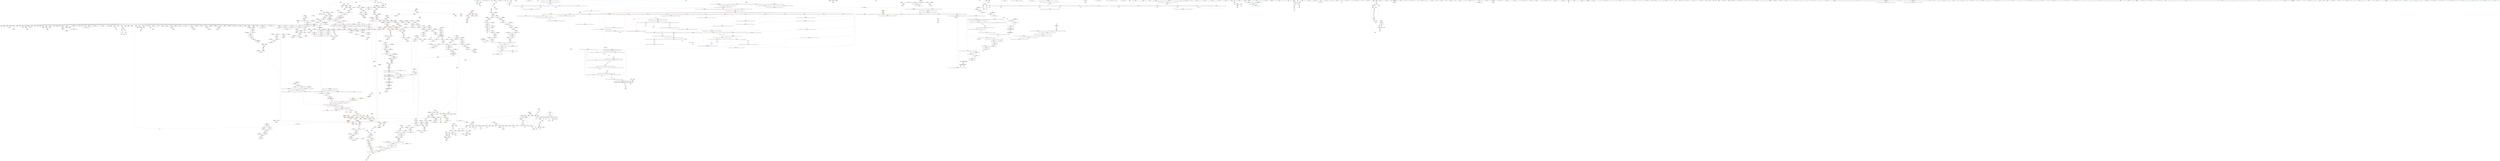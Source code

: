 digraph "SVFG" {
	label="SVFG";

	Node0x55573cd8e6a0 [shape=record,color=grey,label="{NodeID: 0\nNullPtr|{|<s50>89}}"];
	Node0x55573cd8e6a0 -> Node0x55573cf7d560[style=solid];
	Node0x55573cd8e6a0 -> Node0x55573cf7d660[style=solid];
	Node0x55573cd8e6a0 -> Node0x55573cf7d730[style=solid];
	Node0x55573cd8e6a0 -> Node0x55573cf7d800[style=solid];
	Node0x55573cd8e6a0 -> Node0x55573cf7d8d0[style=solid];
	Node0x55573cd8e6a0 -> Node0x55573cf7d9a0[style=solid];
	Node0x55573cd8e6a0 -> Node0x55573cf7da70[style=solid];
	Node0x55573cd8e6a0 -> Node0x55573cf7db40[style=solid];
	Node0x55573cd8e6a0 -> Node0x55573cf7dc10[style=solid];
	Node0x55573cd8e6a0 -> Node0x55573cf7dce0[style=solid];
	Node0x55573cd8e6a0 -> Node0x55573cf7ddb0[style=solid];
	Node0x55573cd8e6a0 -> Node0x55573cf7de80[style=solid];
	Node0x55573cd8e6a0 -> Node0x55573cf7df50[style=solid];
	Node0x55573cd8e6a0 -> Node0x55573cf7e020[style=solid];
	Node0x55573cd8e6a0 -> Node0x55573cf7e0f0[style=solid];
	Node0x55573cd8e6a0 -> Node0x55573cf7e1c0[style=solid];
	Node0x55573cd8e6a0 -> Node0x55573cf7e290[style=solid];
	Node0x55573cd8e6a0 -> Node0x55573cf7e360[style=solid];
	Node0x55573cd8e6a0 -> Node0x55573cf7e430[style=solid];
	Node0x55573cd8e6a0 -> Node0x55573cf7e500[style=solid];
	Node0x55573cd8e6a0 -> Node0x55573cf7e5d0[style=solid];
	Node0x55573cd8e6a0 -> Node0x55573cf7e6a0[style=solid];
	Node0x55573cd8e6a0 -> Node0x55573cf7e770[style=solid];
	Node0x55573cd8e6a0 -> Node0x55573cf7e840[style=solid];
	Node0x55573cd8e6a0 -> Node0x55573cf7e910[style=solid];
	Node0x55573cd8e6a0 -> Node0x55573cf7e9e0[style=solid];
	Node0x55573cd8e6a0 -> Node0x55573cf7eab0[style=solid];
	Node0x55573cd8e6a0 -> Node0x55573cf7eb80[style=solid];
	Node0x55573cd8e6a0 -> Node0x55573cf7ec50[style=solid];
	Node0x55573cd8e6a0 -> Node0x55573cf7ed20[style=solid];
	Node0x55573cd8e6a0 -> Node0x55573cf7edf0[style=solid];
	Node0x55573cd8e6a0 -> Node0x55573cf7eec0[style=solid];
	Node0x55573cd8e6a0 -> Node0x55573cf7ef90[style=solid];
	Node0x55573cd8e6a0 -> Node0x55573cf7f060[style=solid];
	Node0x55573cd8e6a0 -> Node0x55573cf7f130[style=solid];
	Node0x55573cd8e6a0 -> Node0x55573cf7f200[style=solid];
	Node0x55573cd8e6a0 -> Node0x55573cf7f2d0[style=solid];
	Node0x55573cd8e6a0 -> Node0x55573cf7f3a0[style=solid];
	Node0x55573cd8e6a0 -> Node0x55573cf7f470[style=solid];
	Node0x55573cd8e6a0 -> Node0x55573cf7f540[style=solid];
	Node0x55573cd8e6a0 -> Node0x55573cf7f610[style=solid];
	Node0x55573cd8e6a0 -> Node0x55573cf845a0[style=solid];
	Node0x55573cd8e6a0 -> Node0x55573cfa9f20[style=solid];
	Node0x55573cd8e6a0 -> Node0x55573cfa9ff0[style=solid];
	Node0x55573cd8e6a0 -> Node0x55573cfaa0c0[style=solid];
	Node0x55573cd8e6a0 -> Node0x55573cfabb90[style=solid];
	Node0x55573cd8e6a0 -> Node0x55573cfabc60[style=solid];
	Node0x55573cd8e6a0 -> Node0x55573cfabd30[style=solid];
	Node0x55573cd8e6a0 -> Node0x55573cfc6f50[style=solid];
	Node0x55573cd8e6a0 -> Node0x55573cf9b8d0[style=solid];
	Node0x55573cd8e6a0:s50 -> Node0x55573d0b1260[style=solid,color=red];
	Node0x55573cf80c30 [shape=record,color=red,label="{NodeID: 775\n1492\<--1486\nthis1\<--this.addr\n_ZNSt12_Vector_baseIiSaIiEE17_M_create_storageEm\n|{|<s10>87}}"];
	Node0x55573cf80c30 -> Node0x55573cf8c910[style=solid];
	Node0x55573cf80c30 -> Node0x55573cf8c9e0[style=solid];
	Node0x55573cf80c30 -> Node0x55573cf8cab0[style=solid];
	Node0x55573cf80c30 -> Node0x55573cf8cb80[style=solid];
	Node0x55573cf80c30 -> Node0x55573cf8cc50[style=solid];
	Node0x55573cf80c30 -> Node0x55573cf8cd20[style=solid];
	Node0x55573cf80c30 -> Node0x55573cf8cdf0[style=solid];
	Node0x55573cf80c30 -> Node0x55573cf8cec0[style=solid];
	Node0x55573cf80c30 -> Node0x55573cf8cf90[style=solid];
	Node0x55573cf80c30 -> Node0x55573cf8d060[style=solid];
	Node0x55573cf80c30:s10 -> Node0x55573d0a9e70[style=solid,color=red];
	Node0x55573cf994d0 [shape=record,color=grey,label="{NodeID: 1550\n553 = Binary(552, 348, )\n|{<s0>37}}"];
	Node0x55573cf994d0:s0 -> Node0x55573d0ab2f0[style=solid,color=red];
	Node0x55573cf77380 [shape=record,color=black,label="{NodeID: 443\n1791\<--1790\n\<--\n_ZNSt6vectorIiSaIiEE14_M_move_assignEOS1_St17integral_constantIbLb1EE\n|{<s0>104}}"];
	Node0x55573cf77380:s0 -> Node0x55573d0b2960[style=solid,color=red];
	Node0x55573d0ac5f0 [shape=record,color=black,label="{NodeID: 2325\n280 = PHI(274, )\n0th arg _ZSt4acose }"];
	Node0x55573d0ac5f0 -> Node0x55573cf857b0[style=solid];
	Node0x55573cf6b030 [shape=record,color=green,label="{NodeID: 111\n451\<--452\n_ZNSt12_Vector_baseIiSaIiEED2Ev\<--_ZNSt12_Vector_baseIiSaIiEED2Ev_field_insensitive\n}"];
	Node0x55573cf86720 [shape=record,color=blue,label="{NodeID: 886\n476\<--469\nlen.addr\<--len\n_Z3geniiiiiRSt6vectorIiSaIiEE\n}"];
	Node0x55573cf86720 -> Node0x55573cf90530[style=dashed];
	Node0x55573cf86720 -> Node0x55573cf90600[style=dashed];
	Node0x55573cf86720 -> Node0x55573cf906d0[style=dashed];
	Node0x55573cf86720 -> Node0x55573cf907a0[style=dashed];
	Node0x55573cf86720 -> Node0x55573cf90870[style=dashed];
	Node0x55573cf86720 -> Node0x55573cf90940[style=dashed];
	Node0x55573cf86720 -> Node0x55573cf90a10[style=dashed];
	Node0x55573cf86720 -> Node0x55573cf90ae0[style=dashed];
	Node0x55573d023740 [shape=record,color=yellow,style=double,label="{NodeID: 1661\n88V_1 = ENCHI(MR_88V_0)\npts\{170000 170001 170002 \}\nFun[_GLOBAL__sub_I_XraY_0_1.cpp]|{<s0>125}}"];
	Node0x55573d023740:s0 -> Node0x55573d020ed0[style=dashed,color=red];
	Node0x55573cf8d130 [shape=record,color=purple,label="{NodeID: 554\n1541\<--1537\n_M_impl\<--this1\n_ZNSt12_Vector_baseIiSaIiEE11_M_allocateEm\n}"];
	Node0x55573cf8d130 -> Node0x55573cf76410[style=solid];
	Node0x55573cf6f880 [shape=record,color=green,label="{NodeID: 222\n1375\<--1376\n__p.addr\<--__p.addr_field_insensitive\n_ZN9__gnu_cxx13new_allocatorIiE10deallocateEPim\n}"];
	Node0x55573cf6f880 -> Node0x55573cf97b00[style=solid];
	Node0x55573cf6f880 -> Node0x55573cfab100[style=solid];
	Node0x55573cfab9f0 [shape=record,color=blue,label="{NodeID: 997\n1464\<--1462\nthis.addr\<--this\n_ZNSt12_Vector_baseIiSaIiEE12_Vector_implC2ERKS0_\n}"];
	Node0x55573cfab9f0 -> Node0x55573cf80a90[style=dashed];
	Node0x55573cf92b60 [shape=record,color=red,label="{NodeID: 665\n653\<--615\n\<--i\n_Z7precalcv\n}"];
	Node0x55573cf92b60 -> Node0x55573cf99c50[style=solid];
	Node0x55573cf7dce0 [shape=record,color=black,label="{NodeID: 333\n114\<--3\n\<--dummyVal\n__cxx_global_var_init.1\n}"];
	Node0x55573cf7dce0 -> Node0x55573cf84ab0[style=solid];
	Node0x55573d049d20 [shape=record,color=yellow,style=double,label="{NodeID: 2215\n48V_2 = CSCHI(MR_48V_1)\npts\{1594 \}\nCS[]|{<s0>85}}"];
	Node0x55573d049d20:s0 -> Node0x55573d04a960[style=dashed,color=blue];
	Node0x55573cf44390 [shape=record,color=green,label="{NodeID: 1\n7\<--1\n__dso_handle\<--dummyObj\nGlob }"];
	Node0x55573cf80d00 [shape=record,color=red,label="{NodeID: 776\n1493\<--1488\n\<--__n.addr\n_ZNSt12_Vector_baseIiSaIiEE17_M_create_storageEm\n|{<s0>87}}"];
	Node0x55573cf80d00:s0 -> Node0x55573d0a9f80[style=solid,color=red];
	Node0x55573cf99650 [shape=record,color=grey,label="{NodeID: 1551\n531 = Binary(530, 348, )\n}"];
	Node0x55573cf99650 -> Node0x55573cf9bd50[style=solid];
	Node0x55573cf77450 [shape=record,color=black,label="{NodeID: 444\n1808\<--1813\n_ZSt4moveIRSt6vectorIiSaIiEEEONSt16remove_referenceIT_E4typeEOS5__ret\<--\n_ZSt4moveIRSt6vectorIiSaIiEEEONSt16remove_referenceIT_E4typeEOS5_\n|{<s0>49}}"];
	Node0x55573cf77450:s0 -> Node0x55573d0a6180[style=solid,color=blue];
	Node0x55573d0ac730 [shape=record,color=black,label="{NodeID: 2326\n1484 = PHI(1408, )\n0th arg _ZNSt12_Vector_baseIiSaIiEE17_M_create_storageEm }"];
	Node0x55573d0ac730 -> Node0x55573cfabe00[style=solid];
	Node0x55573cf6b130 [shape=record,color=green,label="{NodeID: 112\n465\<--466\n_Z3geniiiiiRSt6vectorIiSaIiEE\<--_Z3geniiiiiRSt6vectorIiSaIiEE_field_insensitive\n}"];
	Node0x55573cf867f0 [shape=record,color=blue,label="{NodeID: 887\n478\<--470\nval.addr\<--val\n_Z3geniiiiiRSt6vectorIiSaIiEE\n}"];
	Node0x55573cf867f0 -> Node0x55573cf90bb0[style=dashed];
	Node0x55573cf867f0 -> Node0x55573cf90c80[style=dashed];
	Node0x55573cf867f0 -> Node0x55573cf90d50[style=dashed];
	Node0x55573d023820 [shape=record,color=yellow,style=double,label="{NodeID: 1662\n141V_1 = ENCHI(MR_141V_0)\npts\{622 \}\nFun[_ZSt20uninitialized_fill_nIPimiET_S1_T0_RKT1_]|{<s0>94}}"];
	Node0x55573d023820:s0 -> Node0x55573d022660[style=dashed,color=red];
	Node0x55573cf8d200 [shape=record,color=purple,label="{NodeID: 555\n1735\<--1734\nincdec.ptr\<--\n_ZSt10__fill_n_aIPimiEN9__gnu_cxx11__enable_ifIXsr11__is_scalarIT1_EE7__valueET_E6__typeES4_T0_RKS3_\n}"];
	Node0x55573cf8d200 -> Node0x55573cfadb40[style=solid];
	Node0x55573cf6f950 [shape=record,color=green,label="{NodeID: 223\n1377\<--1378\n.addr\<--.addr_field_insensitive\n_ZN9__gnu_cxx13new_allocatorIiE10deallocateEPim\n}"];
	Node0x55573cf6f950 -> Node0x55573cfab1d0[style=solid];
	Node0x55573cfabac0 [shape=record,color=blue,label="{NodeID: 998\n1466\<--1463\n__a.addr\<--__a\n_ZNSt12_Vector_baseIiSaIiEE12_Vector_implC2ERKS0_\n}"];
	Node0x55573cfabac0 -> Node0x55573cf80b60[style=dashed];
	Node0x55573d013340 [shape=record,color=yellow,style=double,label="{NodeID: 1773\n141V_1 = ENCHI(MR_141V_0)\npts\{622 \}\nFun[_ZNSt6vectorIiSaIiEE18_M_fill_initializeEmRKi]|{<s0>85}}"];
	Node0x55573d013340:s0 -> Node0x55573d025d00[style=dashed,color=red];
	Node0x55573cf92c30 [shape=record,color=red,label="{NodeID: 666\n661\<--615\n\<--i\n_Z7precalcv\n}"];
	Node0x55573cf92c30 -> Node0x55573cfc8930[style=solid];
	Node0x55573cf7ddb0 [shape=record,color=black,label="{NodeID: 334\n124\<--3\nlpad.val\<--dummyVal\n__cxx_global_var_init.1\n}"];
	Node0x55573d049e80 [shape=record,color=yellow,style=double,label="{NodeID: 2216\n48V_2 = CSCHI(MR_48V_1)\npts\{1594 \}\nCS[]|{<s0>93}}"];
	Node0x55573d049e80:s0 -> Node0x55573d049d20[style=dashed,color=blue];
	Node0x55573cf44420 [shape=record,color=green,label="{NodeID: 2\n10\<--1\n.str\<--dummyObj\nGlob }"];
	Node0x55573cf80dd0 [shape=record,color=red,label="{NodeID: 777\n1509\<--1488\n\<--__n.addr\n_ZNSt12_Vector_baseIiSaIiEE17_M_create_storageEm\n}"];
	Node0x55573cf997d0 [shape=record,color=grey,label="{NodeID: 1552\n893 = Binary(892, 348, )\n}"];
	Node0x55573cf997d0 -> Node0x55573cfa8040[style=solid];
	Node0x55573cf77520 [shape=record,color=black,label="{NodeID: 445\n1837\<--1836\n\<--this1\n_ZNSt6vectorIiSaIiEEC2ERKS0_\n|{<s0>111}}"];
	Node0x55573cf77520:s0 -> Node0x55573d0ac370[style=solid,color=red];
	Node0x55573d0ac870 [shape=record,color=black,label="{NodeID: 2327\n1485 = PHI(1414, )\n1st arg _ZNSt12_Vector_baseIiSaIiEE17_M_create_storageEm }"];
	Node0x55573d0ac870 -> Node0x55573cfabed0[style=solid];
	Node0x55573cf6fef0 [shape=record,color=green,label="{NodeID: 113\n474\<--475\npos.addr\<--pos.addr_field_insensitive\n_Z3geniiiiiRSt6vectorIiSaIiEE\n}"];
	Node0x55573cf6fef0 -> Node0x55573cf90120[style=solid];
	Node0x55573cf6fef0 -> Node0x55573cf901f0[style=solid];
	Node0x55573cf6fef0 -> Node0x55573cf902c0[style=solid];
	Node0x55573cf6fef0 -> Node0x55573cf90390[style=solid];
	Node0x55573cf6fef0 -> Node0x55573cf90460[style=solid];
	Node0x55573cf6fef0 -> Node0x55573cf86650[style=solid];
	Node0x55573cf868c0 [shape=record,color=blue,label="{NodeID: 888\n480\<--471\nnval.addr\<--nval\n_Z3geniiiiiRSt6vectorIiSaIiEE\n}"];
	Node0x55573cf868c0 -> Node0x55573cf90e20[style=dashed];
	Node0x55573cf868c0 -> Node0x55573cf90ef0[style=dashed];
	Node0x55573cf868c0 -> Node0x55573cf90fc0[style=dashed];
	Node0x55573d023930 [shape=record,color=yellow,style=double,label="{NodeID: 1663\n48V_1 = ENCHI(MR_48V_0)\npts\{1594 \}\nFun[_ZSt20uninitialized_fill_nIPimiET_S1_T0_RKT1_]|{<s0>94}}"];
	Node0x55573d023930:s0 -> Node0x55573d022770[style=dashed,color=red];
	Node0x55573cf8d2d0 [shape=record,color=purple,label="{NodeID: 556\n1776\<--1775\n_M_impl\<--\n_ZNSt6vectorIiSaIiEE14_M_move_assignEOS1_St17integral_constantIbLb1EE\n|{<s0>101}}"];
	Node0x55573cf8d2d0:s0 -> Node0x55573d0af250[style=solid,color=red];
	Node0x55573cf6fa20 [shape=record,color=green,label="{NodeID: 224\n1386\<--1387\n_ZdlPv\<--_ZdlPv_field_insensitive\n}"];
	Node0x55573cfabb90 [shape=record,color=blue, style = dotted,label="{NodeID: 999\n1476\<--3\n_M_start\<--dummyVal\n_ZNSt12_Vector_baseIiSaIiEE12_Vector_implC2ERKS0_\n|{<s0>81|<s1>117}}"];
	Node0x55573cfabb90:s0 -> Node0x55573d04a6a0[style=dashed,color=blue];
	Node0x55573cfabb90:s1 -> Node0x55573d04b3a0[style=dashed,color=blue];
	Node0x55573cf92d00 [shape=record,color=red,label="{NodeID: 667\n678\<--617\n\<--cur\n_Z7precalcv\n|{<s0>40}}"];
	Node0x55573cf92d00:s0 -> Node0x55573d0b0e20[style=solid,color=red];
	Node0x55573cf7de80 [shape=record,color=black,label="{NodeID: 335\n125\<--3\nlpad.val9\<--dummyVal\n__cxx_global_var_init.1\n}"];
	Node0x55573d049fe0 [shape=record,color=yellow,style=double,label="{NodeID: 2217\n48V_2 = CSCHI(MR_48V_1)\npts\{1594 \}\nCS[]|{<s0>94}}"];
	Node0x55573d049fe0:s0 -> Node0x55573d049e80[style=dashed,color=blue];
	Node0x55573cf446d0 [shape=record,color=green,label="{NodeID: 3\n13\<--1\n\<--dummyObj\nCan only get source location for instruction, argument, global var or function.}"];
	Node0x55573cf80ea0 [shape=record,color=red,label="{NodeID: 778\n1502\<--1501\n\<--_M_start3\n_ZNSt12_Vector_baseIiSaIiEE17_M_create_storageEm\n}"];
	Node0x55573cf80ea0 -> Node0x55573cfac070[style=solid];
	Node0x55573cf99950 [shape=record,color=grey,label="{NodeID: 1553\n692 = cmp(691, 352, )\n}"];
	Node0x55573cf775f0 [shape=record,color=black,label="{NodeID: 446\n1892\<--1891\n\<--_M_impl\n_ZNKSt12_Vector_baseIiSaIiEE19_M_get_Tp_allocatorEv\n}"];
	Node0x55573cf775f0 -> Node0x55573cf776c0[style=solid];
	Node0x55573d0ac9b0 [shape=record,color=black,label="{NodeID: 2328\n734 = PHI(619, )\n0th arg _ZNSt6vectorIiSaIiEEC2EmRKiRKS0_ }"];
	Node0x55573d0ac9b0 -> Node0x55573cf87b70[style=solid];
	Node0x55573cf6ff80 [shape=record,color=green,label="{NodeID: 114\n476\<--477\nlen.addr\<--len.addr_field_insensitive\n_Z3geniiiiiRSt6vectorIiSaIiEE\n}"];
	Node0x55573cf6ff80 -> Node0x55573cf90530[style=solid];
	Node0x55573cf6ff80 -> Node0x55573cf90600[style=solid];
	Node0x55573cf6ff80 -> Node0x55573cf906d0[style=solid];
	Node0x55573cf6ff80 -> Node0x55573cf907a0[style=solid];
	Node0x55573cf6ff80 -> Node0x55573cf90870[style=solid];
	Node0x55573cf6ff80 -> Node0x55573cf90940[style=solid];
	Node0x55573cf6ff80 -> Node0x55573cf90a10[style=solid];
	Node0x55573cf6ff80 -> Node0x55573cf90ae0[style=solid];
	Node0x55573cf6ff80 -> Node0x55573cf86720[style=solid];
	Node0x55573cf86990 [shape=record,color=blue,label="{NodeID: 889\n482\<--472\nsum.addr\<--sum\n_Z3geniiiiiRSt6vectorIiSaIiEE\n}"];
	Node0x55573cf86990 -> Node0x55573cf91090[style=dashed];
	Node0x55573cf86990 -> Node0x55573cf91160[style=dashed];
	Node0x55573cf86990 -> Node0x55573cf91230[style=dashed];
	Node0x55573cf86990 -> Node0x55573cf91300[style=dashed];
	Node0x55573cf86990 -> Node0x55573cf913d0[style=dashed];
	Node0x55573cf8d3a0 [shape=record,color=purple,label="{NodeID: 557\n1778\<--1777\n_M_impl2\<--\n_ZNSt6vectorIiSaIiEE14_M_move_assignEOS1_St17integral_constantIbLb1EE\n|{<s0>101}}"];
	Node0x55573cf8d3a0:s0 -> Node0x55573d0af3a0[style=solid,color=red];
	Node0x55573cf6fb20 [shape=record,color=green,label="{NodeID: 225\n1395\<--1396\nthis.addr\<--this.addr_field_insensitive\n_ZNSt12_Vector_baseIiSaIiEEC2EmRKS0_\n}"];
	Node0x55573cf6fb20 -> Node0x55573cf97bd0[style=solid];
	Node0x55573cf6fb20 -> Node0x55573cfab2a0[style=solid];
	Node0x55573cfabc60 [shape=record,color=blue, style = dotted,label="{NodeID: 1000\n1478\<--3\n_M_finish\<--dummyVal\n_ZNSt12_Vector_baseIiSaIiEE12_Vector_implC2ERKS0_\n|{<s0>81|<s1>117}}"];
	Node0x55573cfabc60:s0 -> Node0x55573d04a6a0[style=dashed,color=blue];
	Node0x55573cfabc60:s1 -> Node0x55573d04b3a0[style=dashed,color=blue];
	Node0x55573d013530 [shape=record,color=yellow,style=double,label="{NodeID: 1775\n294V_1 = ENCHI(MR_294V_0)\npts\{1250 \}\nFun[_ZNSt12_Vector_baseIiSaIiEED2Ev]}"];
	Node0x55573d013530 -> Node0x55573cfaa5a0[style=dashed];
	Node0x55573cf92dd0 [shape=record,color=red,label="{NodeID: 668\n696\<--617\n\<--cur\n_Z7precalcv\n|{<s0>43}}"];
	Node0x55573cf92dd0:s0 -> Node0x55573d0abb00[style=solid,color=red];
	Node0x55573cf7df50 [shape=record,color=black,label="{NodeID: 336\n187\<--3\n\<--dummyVal\n_ZNSt13random_deviceD2Ev\n}"];
	Node0x55573d04a140 [shape=record,color=yellow,style=double,label="{NodeID: 2218\n48V_2 = CSCHI(MR_48V_1)\npts\{1594 \}\nCS[]|{<s0>95}}"];
	Node0x55573d04a140:s0 -> Node0x55573d049fe0[style=dashed,color=blue];
	Node0x55573cf44790 [shape=record,color=green,label="{NodeID: 4\n24\<--1\n.str.4\<--dummyObj\nGlob }"];
	Node0x55573cf80f70 [shape=record,color=red,label="{NodeID: 779\n1508\<--1507\n\<--_M_start6\n_ZNSt12_Vector_baseIiSaIiEE17_M_create_storageEm\n}"];
	Node0x55573cf80f70 -> Node0x55573cf8dd60[style=solid];
	Node0x55573cf99ad0 [shape=record,color=grey,label="{NodeID: 1554\n222 = cmp(221, 223, )\n}"];
	Node0x55573cf776c0 [shape=record,color=black,label="{NodeID: 447\n1885\<--1892\n_ZNKSt12_Vector_baseIiSaIiEE19_M_get_Tp_allocatorEv_ret\<--\n_ZNKSt12_Vector_baseIiSaIiEE19_M_get_Tp_allocatorEv\n|{<s0>109}}"];
	Node0x55573cf776c0:s0 -> Node0x55573d0a6c40[style=solid,color=blue];
	Node0x55573d0acaf0 [shape=record,color=black,label="{NodeID: 2329\n1703 = PHI(1695, )\n2nd arg _ZSt10__fill_n_aIPimiEN9__gnu_cxx11__enable_ifIXsr11__is_scalarIT1_EE7__valueET_E6__typeES4_T0_RKS3_ }"];
	Node0x55573d0acaf0 -> Node0x55573cfad730[style=solid];
	Node0x55573cf70050 [shape=record,color=green,label="{NodeID: 115\n478\<--479\nval.addr\<--val.addr_field_insensitive\n_Z3geniiiiiRSt6vectorIiSaIiEE\n}"];
	Node0x55573cf70050 -> Node0x55573cf90bb0[style=solid];
	Node0x55573cf70050 -> Node0x55573cf90c80[style=solid];
	Node0x55573cf70050 -> Node0x55573cf90d50[style=solid];
	Node0x55573cf70050 -> Node0x55573cf867f0[style=solid];
	Node0x55573cf86a60 [shape=record,color=blue,label="{NodeID: 890\n484\<--473\nans.addr\<--ans\n_Z3geniiiiiRSt6vectorIiSaIiEE\n}"];
	Node0x55573cf86a60 -> Node0x55573cf914a0[style=dashed];
	Node0x55573cf86a60 -> Node0x55573cf91570[style=dashed];
	Node0x55573cf86a60 -> Node0x55573cf91640[style=dashed];
	Node0x55573cf8d470 [shape=record,color=purple,label="{NodeID: 558\n1783\<--1782\n_M_impl3\<--\n_ZNSt6vectorIiSaIiEE14_M_move_assignEOS1_St17integral_constantIbLb1EE\n|{<s0>102}}"];
	Node0x55573cf8d470:s0 -> Node0x55573d0af250[style=solid,color=red];
	Node0x55573cf6fbf0 [shape=record,color=green,label="{NodeID: 226\n1397\<--1398\n__n.addr\<--__n.addr_field_insensitive\n_ZNSt12_Vector_baseIiSaIiEEC2EmRKS0_\n}"];
	Node0x55573cf6fbf0 -> Node0x55573cf97ca0[style=solid];
	Node0x55573cf6fbf0 -> Node0x55573cfab370[style=solid];
	Node0x55573cfabd30 [shape=record,color=blue, style = dotted,label="{NodeID: 1001\n1480\<--3\n_M_end_of_storage\<--dummyVal\n_ZNSt12_Vector_baseIiSaIiEE12_Vector_implC2ERKS0_\n|{<s0>81|<s1>117}}"];
	Node0x55573cfabd30:s0 -> Node0x55573d04a6a0[style=dashed,color=blue];
	Node0x55573cfabd30:s1 -> Node0x55573d04b3a0[style=dashed,color=blue];
	Node0x55573d013610 [shape=record,color=yellow,style=double,label="{NodeID: 1776\n296V_1 = ENCHI(MR_296V_0)\npts\{1252 \}\nFun[_ZNSt12_Vector_baseIiSaIiEED2Ev]}"];
	Node0x55573d013610 -> Node0x55573cfaa670[style=dashed];
	Node0x55573cf92ea0 [shape=record,color=red,label="{NodeID: 669\n717\<--625\nexn\<--exn.slot\n_Z7precalcv\n}"];
	Node0x55573cf7e020 [shape=record,color=black,label="{NodeID: 337\n188\<--3\n\<--dummyVal\n_ZNSt13random_deviceD2Ev\n|{<s0>18}}"];
	Node0x55573cf7e020:s0 -> Node0x55573d0b2240[style=solid,color=red];
	Node0x55573d04a2a0 [shape=record,color=yellow,style=double,label="{NodeID: 2219\n264V_2 = CSCHI(MR_264V_1)\npts\{1594 170000 \}\nCS[]|{<s0>61|<s1>61}}"];
	Node0x55573d04a2a0:s0 -> Node0x55573d025760[style=dashed,color=red];
	Node0x55573d04a2a0:s1 -> Node0x55573d025840[style=dashed,color=red];
	Node0x55573cf44850 [shape=record,color=green,label="{NodeID: 5\n26\<--1\n.str.5\<--dummyObj\nGlob }"];
	Node0x55573cf81040 [shape=record,color=red,label="{NodeID: 780\n1526\<--1520\nthis1\<--this.addr\n_ZN9__gnu_cxx13new_allocatorIiEC2ERKS1_\n}"];
	Node0x55573cf99c50 [shape=record,color=grey,label="{NodeID: 1555\n655 = cmp(653, 654, )\n}"];
	Node0x55573cf77790 [shape=record,color=black,label="{NodeID: 448\n1904\<--1903\n\<--this1\n_ZNSaIiEC2ERKS_\n|{<s0>116}}"];
	Node0x55573cf77790:s0 -> Node0x55573d0aaa30[style=solid,color=red];
	Node0x55573d0acc30 [shape=record,color=black,label="{NodeID: 2330\n408 = PHI()\n0th arg __cxx_global_array_dtor }"];
	Node0x55573d0acc30 -> Node0x55573cf86310[style=solid];
	Node0x55573cf70120 [shape=record,color=green,label="{NodeID: 116\n480\<--481\nnval.addr\<--nval.addr_field_insensitive\n_Z3geniiiiiRSt6vectorIiSaIiEE\n}"];
	Node0x55573cf70120 -> Node0x55573cf90e20[style=solid];
	Node0x55573cf70120 -> Node0x55573cf90ef0[style=solid];
	Node0x55573cf70120 -> Node0x55573cf90fc0[style=solid];
	Node0x55573cf70120 -> Node0x55573cf868c0[style=solid];
	Node0x55573cf86b30 [shape=record,color=blue,label="{NodeID: 891\n524\<--526\ncall7\<--add\n_Z3geniiiiiRSt6vectorIiSaIiEE\n}"];
	Node0x55573cf86b30 -> Node0x55573d0196d0[style=dashed];
	Node0x55573cf8d540 [shape=record,color=purple,label="{NodeID: 559\n1786\<--1785\n_M_impl4\<--\n_ZNSt6vectorIiSaIiEE14_M_move_assignEOS1_St17integral_constantIbLb1EE\n|{<s0>102}}"];
	Node0x55573cf8d540:s0 -> Node0x55573d0af3a0[style=solid,color=red];
	Node0x55573cf6fcc0 [shape=record,color=green,label="{NodeID: 227\n1399\<--1400\n__a.addr\<--__a.addr_field_insensitive\n_ZNSt12_Vector_baseIiSaIiEEC2EmRKS0_\n}"];
	Node0x55573cf6fcc0 -> Node0x55573cf97d70[style=solid];
	Node0x55573cf6fcc0 -> Node0x55573cfab440[style=solid];
	Node0x55573cfabe00 [shape=record,color=blue,label="{NodeID: 1002\n1486\<--1484\nthis.addr\<--this\n_ZNSt12_Vector_baseIiSaIiEE17_M_create_storageEm\n}"];
	Node0x55573cfabe00 -> Node0x55573cf80c30[style=dashed];
	Node0x55573d0136f0 [shape=record,color=yellow,style=double,label="{NodeID: 1777\n122V_1 = ENCHI(MR_122V_0)\npts\{170000 6200000 17570000 \}\nFun[_ZNSt12_Vector_baseIiSaIiEED2Ev]}"];
	Node0x55573d0136f0 -> Node0x55573cf96fa0[style=dashed];
	Node0x55573d0136f0 -> Node0x55573cf97140[style=dashed];
	Node0x55573cf92f70 [shape=record,color=red,label="{NodeID: 670\n718\<--627\nsel\<--ehselector.slot\n_Z7precalcv\n}"];
	Node0x55573cf7e0f0 [shape=record,color=black,label="{NodeID: 338\n292\<--3\nx\<--dummyVal\n_Z3addRii\n0th arg _Z3addRii }"];
	Node0x55573cf7e0f0 -> Node0x55573cf85880[style=solid];
	Node0x55573d04a430 [shape=record,color=yellow,style=double,label="{NodeID: 2220\n266V_2 = CSCHI(MR_266V_1)\npts\{170001 170002 200000 \}\nCS[]}"];
	Node0x55573cf450c0 [shape=record,color=green,label="{NodeID: 6\n28\<--1\n.str.6\<--dummyObj\nGlob }"];
	Node0x55573cf81110 [shape=record,color=red,label="{NodeID: 781\n1537\<--1531\nthis1\<--this.addr\n_ZNSt12_Vector_baseIiSaIiEE11_M_allocateEm\n}"];
	Node0x55573cf81110 -> Node0x55573cf8d130[style=solid];
	Node0x55573cf99dd0 [shape=record,color=grey,label="{NodeID: 1556\n636 = cmp(635, 637, )\n}"];
	Node0x55573cf77860 [shape=record,color=black,label="{NodeID: 449\n1906\<--1905\n\<--\n_ZNSaIiEC2ERKS_\n|{<s0>116}}"];
	Node0x55573cf77860:s0 -> Node0x55573d0aab70[style=solid,color=red];
	Node0x55573d0acd00 [shape=record,color=black,label="{NodeID: 2331\n153 = PHI(62, )\n0th arg _ZNSt13random_deviceclEv }"];
	Node0x55573d0acd00 -> Node0x55573cf84d20[style=solid];
	Node0x55573cf701f0 [shape=record,color=green,label="{NodeID: 117\n482\<--483\nsum.addr\<--sum.addr_field_insensitive\n_Z3geniiiiiRSt6vectorIiSaIiEE\n}"];
	Node0x55573cf701f0 -> Node0x55573cf91090[style=solid];
	Node0x55573cf701f0 -> Node0x55573cf91160[style=solid];
	Node0x55573cf701f0 -> Node0x55573cf91230[style=solid];
	Node0x55573cf701f0 -> Node0x55573cf91300[style=solid];
	Node0x55573cf701f0 -> Node0x55573cf913d0[style=solid];
	Node0x55573cf701f0 -> Node0x55573cf86990[style=solid];
	Node0x55573cf86c00 [shape=record,color=blue,label="{NodeID: 892\n486\<--538\nc\<--cond\n_Z3geniiiiiRSt6vectorIiSaIiEE\n}"];
	Node0x55573cf86c00 -> Node0x55573cf91710[style=dashed];
	Node0x55573cf86c00 -> Node0x55573cf917e0[style=dashed];
	Node0x55573cf86c00 -> Node0x55573cf918b0[style=dashed];
	Node0x55573cf86c00 -> Node0x55573cf91980[style=dashed];
	Node0x55573cf86c00 -> Node0x55573cf91a50[style=dashed];
	Node0x55573cf86c00 -> Node0x55573cf91b20[style=dashed];
	Node0x55573cf86c00 -> Node0x55573cf91bf0[style=dashed];
	Node0x55573cf86c00 -> Node0x55573cf86cd0[style=dashed];
	Node0x55573cf86c00 -> Node0x55573d0191d0[style=dashed];
	Node0x55573cf8d610 [shape=record,color=purple,label="{NodeID: 560\n1853\<--1852\n_M_start\<--this1\n_ZNSt12_Vector_baseIiSaIiEE12_Vector_impl12_M_swap_dataERS2_\n|{<s0>112}}"];
	Node0x55573cf8d610:s0 -> Node0x55573d0b0870[style=solid,color=red];
	Node0x55573cf6fd90 [shape=record,color=green,label="{NodeID: 228\n1401\<--1402\nexn.slot\<--exn.slot_field_insensitive\n_ZNSt12_Vector_baseIiSaIiEEC2EmRKS0_\n}"];
	Node0x55573cf6fd90 -> Node0x55573cf97e40[style=solid];
	Node0x55573cf6fd90 -> Node0x55573cfab510[style=solid];
	Node0x55573cfabed0 [shape=record,color=blue,label="{NodeID: 1003\n1488\<--1485\n__n.addr\<--__n\n_ZNSt12_Vector_baseIiSaIiEE17_M_create_storageEm\n}"];
	Node0x55573cfabed0 -> Node0x55573cf80d00[style=dashed];
	Node0x55573cfabed0 -> Node0x55573cf80dd0[style=dashed];
	Node0x55573d013830 [shape=record,color=yellow,style=double,label="{NodeID: 1778\n126V_1 = ENCHI(MR_126V_0)\npts\{170002 6200002 17570002 \}\nFun[_ZNSt12_Vector_baseIiSaIiEED2Ev]}"];
	Node0x55573d013830 -> Node0x55573cf97070[style=dashed];
	Node0x55573cf93040 [shape=record,color=red,label="{NodeID: 671\n691\<--629\n\<--sum\n_Z7precalcv\n}"];
	Node0x55573cf93040 -> Node0x55573cf99950[style=solid];
	Node0x55573cf7e1c0 [shape=record,color=black,label="{NodeID: 339\n403\<--3\n\<--dummyVal\n_ZNSt6vectorIiSaIiEEC2Ev\n}"];
	Node0x55573d04a540 [shape=record,color=yellow,style=double,label="{NodeID: 2221\n88V_2 = CSCHI(MR_88V_1)\npts\{170000 170001 170002 \}\nCS[]|{<s0>27}}"];
	Node0x55573d04a540:s0 -> Node0x55573d048e40[style=dashed,color=blue];
	Node0x55573cf45180 [shape=record,color=green,label="{NodeID: 7\n30\<--1\n.str.7\<--dummyObj\nGlob }"];
	Node0x55573cf811e0 [shape=record,color=red,label="{NodeID: 782\n1538\<--1533\n\<--__n.addr\n_ZNSt12_Vector_baseIiSaIiEE11_M_allocateEm\n}"];
	Node0x55573cf811e0 -> Node0x55573cf9afd0[style=solid];
	Node0x55573cf99f50 [shape=record,color=grey,label="{NodeID: 1557\n356 = cmp(355, 352, )\n}"];
	Node0x55573cf77930 [shape=record,color=black,label="{NodeID: 450\n1950\<--1955\n_ZSt4moveIRPiEONSt16remove_referenceIT_E4typeEOS3__ret\<--\n_ZSt4moveIRPiEONSt16remove_referenceIT_E4typeEOS3_\n|{<s0>118|<s1>119|<s2>120}}"];
	Node0x55573cf77930:s0 -> Node0x55573d0a8bb0[style=solid,color=blue];
	Node0x55573cf77930:s1 -> Node0x55573d0a8cf0[style=solid,color=blue];
	Node0x55573cf77930:s2 -> Node0x55573d0a8e30[style=solid,color=blue];
	Node0x55573d0ace70 [shape=record,color=black,label="{NodeID: 2332\n1975 = PHI(1968, )\n0th arg _ZSt4moveIRSaIiEEONSt16remove_referenceIT_E4typeEOS3_ }"];
	Node0x55573d0ace70 -> Node0x55573cfaf130[style=solid];
	Node0x55573cf702c0 [shape=record,color=green,label="{NodeID: 118\n484\<--485\nans.addr\<--ans.addr_field_insensitive\n_Z3geniiiiiRSt6vectorIiSaIiEE\n}"];
	Node0x55573cf702c0 -> Node0x55573cf914a0[style=solid];
	Node0x55573cf702c0 -> Node0x55573cf91570[style=solid];
	Node0x55573cf702c0 -> Node0x55573cf91640[style=solid];
	Node0x55573cf702c0 -> Node0x55573cf86a60[style=solid];
	Node0x55573cf86cd0 [shape=record,color=blue,label="{NodeID: 893\n486\<--587\nc\<--inc\n_Z3geniiiiiRSt6vectorIiSaIiEE\n}"];
	Node0x55573cf86cd0 -> Node0x55573cf91710[style=dashed];
	Node0x55573cf86cd0 -> Node0x55573cf917e0[style=dashed];
	Node0x55573cf86cd0 -> Node0x55573cf918b0[style=dashed];
	Node0x55573cf86cd0 -> Node0x55573cf91980[style=dashed];
	Node0x55573cf86cd0 -> Node0x55573cf91a50[style=dashed];
	Node0x55573cf86cd0 -> Node0x55573cf91b20[style=dashed];
	Node0x55573cf86cd0 -> Node0x55573cf91bf0[style=dashed];
	Node0x55573cf86cd0 -> Node0x55573cf86cd0[style=dashed];
	Node0x55573cf86cd0 -> Node0x55573d0191d0[style=dashed];
	Node0x55573cf8d6e0 [shape=record,color=purple,label="{NodeID: 561\n1859\<--1852\n_M_finish\<--this1\n_ZNSt12_Vector_baseIiSaIiEE12_Vector_impl12_M_swap_dataERS2_\n|{<s0>113}}"];
	Node0x55573cf8d6e0:s0 -> Node0x55573d0b0870[style=solid,color=red];
	Node0x55573cf6fe60 [shape=record,color=green,label="{NodeID: 229\n1403\<--1404\nehselector.slot\<--ehselector.slot_field_insensitive\n_ZNSt12_Vector_baseIiSaIiEEC2EmRKS0_\n}"];
	Node0x55573cf6fe60 -> Node0x55573cf80680[style=solid];
	Node0x55573cf6fe60 -> Node0x55573cfab5e0[style=solid];
	Node0x55573cfabfa0 [shape=record,color=blue,label="{NodeID: 1004\n1498\<--1494\n_M_start\<--call\n_ZNSt12_Vector_baseIiSaIiEE17_M_create_storageEm\n|{|<s2>82}}"];
	Node0x55573cfabfa0 -> Node0x55573cf80ea0[style=dashed];
	Node0x55573cfabfa0 -> Node0x55573cf80f70[style=dashed];
	Node0x55573cfabfa0:s2 -> Node0x55573d04a800[style=dashed,color=blue];
	Node0x55573cf93110 [shape=record,color=red,label="{NodeID: 672\n695\<--629\n\<--sum\n_Z7precalcv\n|{<s0>43}}"];
	Node0x55573cf93110:s0 -> Node0x55573d0ab980[style=solid,color=red];
	Node0x55573cf7e290 [shape=record,color=black,label="{NodeID: 340\n404\<--3\n\<--dummyVal\n_ZNSt6vectorIiSaIiEEC2Ev\n|{<s0>28}}"];
	Node0x55573cf7e290:s0 -> Node0x55573d0b2240[style=solid,color=red];
	Node0x55573d04a6a0 [shape=record,color=yellow,style=double,label="{NodeID: 2222\n154V_2 = CSCHI(MR_154V_1)\npts\{6200000 6200001 6200002 \}\nCS[]|{<s0>82|<s1>82|<s2>82}}"];
	Node0x55573d04a6a0:s0 -> Node0x55573cfabfa0[style=dashed,color=red];
	Node0x55573d04a6a0:s1 -> Node0x55573cfac070[style=dashed,color=red];
	Node0x55573d04a6a0:s2 -> Node0x55573cfac140[style=dashed,color=red];
	Node0x55573cf45240 [shape=record,color=green,label="{NodeID: 8\n33\<--1\n\<--dummyObj\nCan only get source location for instruction, argument, global var or function.}"];
	Node0x55573cf812b0 [shape=record,color=red,label="{NodeID: 783\n1543\<--1533\n\<--__n.addr\n_ZNSt12_Vector_baseIiSaIiEE11_M_allocateEm\n|{<s0>88}}"];
	Node0x55573cf812b0:s0 -> Node0x55573d0b1730[style=solid,color=red];
	Node0x55573cf9a0d0 [shape=record,color=grey,label="{NodeID: 1558\n351 = cmp(350, 352, )\n}"];
	Node0x55573cf77a00 [shape=record,color=black,label="{NodeID: 451\n1974\<--1979\n_ZSt4moveIRSaIiEEONSt16remove_referenceIT_E4typeEOS3__ret\<--\n_ZSt4moveIRSaIiEEONSt16remove_referenceIT_E4typeEOS3_\n|{<s0>121}}"];
	Node0x55573cf77a00:s0 -> Node0x55573d0a8f70[style=solid,color=blue];
	Node0x55573d0acfb0 [shape=record,color=black,label="{NodeID: 2333\n200 = PHI()\n0th arg _Z3rndi }"];
	Node0x55573d0acfb0 -> Node0x55573cf85060[style=solid];
	Node0x55573cf70390 [shape=record,color=green,label="{NodeID: 119\n486\<--487\nc\<--c_field_insensitive\n_Z3geniiiiiRSt6vectorIiSaIiEE\n}"];
	Node0x55573cf70390 -> Node0x55573cf91710[style=solid];
	Node0x55573cf70390 -> Node0x55573cf917e0[style=solid];
	Node0x55573cf70390 -> Node0x55573cf918b0[style=solid];
	Node0x55573cf70390 -> Node0x55573cf91980[style=solid];
	Node0x55573cf70390 -> Node0x55573cf91a50[style=solid];
	Node0x55573cf70390 -> Node0x55573cf91b20[style=solid];
	Node0x55573cf70390 -> Node0x55573cf91bf0[style=solid];
	Node0x55573cf70390 -> Node0x55573cf86c00[style=solid];
	Node0x55573cf70390 -> Node0x55573cf86cd0[style=solid];
	Node0x55573cf86da0 [shape=record,color=blue,label="{NodeID: 894\n594\<--592\nthis.addr\<--this\n_ZNSt6vectorIiSaIiEEixEm\n}"];
	Node0x55573cf86da0 -> Node0x55573cf92000[style=dashed];
	Node0x55573cf8d7b0 [shape=record,color=purple,label="{NodeID: 562\n1863\<--1852\n_M_end_of_storage\<--this1\n_ZNSt12_Vector_baseIiSaIiEE12_Vector_impl12_M_swap_dataERS2_\n|{<s0>114}}"];
	Node0x55573cf8d7b0:s0 -> Node0x55573d0b0870[style=solid,color=red];
	Node0x55573cf783f0 [shape=record,color=green,label="{NodeID: 230\n1412\<--1413\n_ZNSt12_Vector_baseIiSaIiEE12_Vector_implC2ERKS0_\<--_ZNSt12_Vector_baseIiSaIiEE12_Vector_implC2ERKS0__field_insensitive\n}"];
	Node0x55573cfac070 [shape=record,color=blue,label="{NodeID: 1005\n1504\<--1502\n_M_finish\<--\n_ZNSt12_Vector_baseIiSaIiEE17_M_create_storageEm\n|{<s0>82}}"];
	Node0x55573cfac070:s0 -> Node0x55573d04a800[style=dashed,color=blue];
	Node0x55573cf931e0 [shape=record,color=red,label="{NodeID: 673\n699\<--629\n\<--sum\n_Z7precalcv\n}"];
	Node0x55573cf931e0 -> Node0x55573cfcccb0[style=solid];
	Node0x55573cf7e360 [shape=record,color=black,label="{NodeID: 341\n454\<--3\n\<--dummyVal\n_ZNSt6vectorIiSaIiEED2Ev\n}"];
	Node0x55573d04a800 [shape=record,color=yellow,style=double,label="{NodeID: 2223\n154V_3 = CSCHI(MR_154V_2)\npts\{6200000 6200001 6200002 \}\nCS[]|{<s0>46|<s1>46|<s2>46}}"];
	Node0x55573d04a800:s0 -> Node0x55573d048830[style=dashed,color=blue];
	Node0x55573d04a800:s1 -> Node0x55573d048990[style=dashed,color=blue];
	Node0x55573d04a800:s2 -> Node0x55573d048a70[style=dashed,color=blue];
	Node0x55573cf45300 [shape=record,color=green,label="{NodeID: 9\n223\<--1\n\<--dummyObj\nCan only get source location for instruction, argument, global var or function.}"];
	Node0x55573cf81380 [shape=record,color=red,label="{NodeID: 784\n1560\<--1554\n\<--__a.addr\n_ZNSt16allocator_traitsISaIiEE8allocateERS0_m\n}"];
	Node0x55573cf81380 -> Node0x55573cf765b0[style=solid];
	Node0x55573cf9a250 [shape=record,color=grey,label="{NodeID: 1559\n1079 = cmp(1078, 1080, )\n}"];
	Node0x55573cf77ad0 [shape=record,color=purple,label="{NodeID: 452\n43\<--4\n\<--_ZStL8__ioinit\n__cxx_global_var_init\n}"];
	Node0x55573d0ad080 [shape=record,color=black,label="{NodeID: 2334\n999 = PHI(949, 984, )\n0th arg _ZNSt8__detail5__modImLm4294967296ELm1ELm0EEET_S1_ }"];
	Node0x55573d0ad080 -> Node0x55573cfa8ba0[style=solid];
	Node0x55573cf70460 [shape=record,color=green,label="{NodeID: 120\n518\<--519\n_ZNSt6vectorIiSaIiEEixEm\<--_ZNSt6vectorIiSaIiEEixEm_field_insensitive\n}"];
	Node0x55573cf86e70 [shape=record,color=blue,label="{NodeID: 895\n596\<--593\n__n.addr\<--__n\n_ZNSt6vectorIiSaIiEEixEm\n}"];
	Node0x55573cf86e70 -> Node0x55573cf920d0[style=dashed];
	Node0x55573cf8d880 [shape=record,color=purple,label="{NodeID: 563\n1855\<--1854\n_M_start2\<--\n_ZNSt12_Vector_baseIiSaIiEE12_Vector_impl12_M_swap_dataERS2_\n|{<s0>112}}"];
	Node0x55573cf8d880:s0 -> Node0x55573d0b0b50[style=solid,color=red];
	Node0x55573cf784f0 [shape=record,color=green,label="{NodeID: 231\n1416\<--1417\n_ZNSt12_Vector_baseIiSaIiEE17_M_create_storageEm\<--_ZNSt12_Vector_baseIiSaIiEE17_M_create_storageEm_field_insensitive\n}"];
	Node0x55573cfac140 [shape=record,color=blue,label="{NodeID: 1006\n1512\<--1510\n_M_end_of_storage\<--add.ptr\n_ZNSt12_Vector_baseIiSaIiEE17_M_create_storageEm\n|{<s0>82}}"];
	Node0x55573cfac140:s0 -> Node0x55573d04a800[style=dashed,color=blue];
	Node0x55573cf932b0 [shape=record,color=red,label="{NodeID: 674\n643\<--642\n\<--arrayidx\n_Z7precalcv\n}"];
	Node0x55573cf932b0 -> Node0x55573cfc8c30[style=solid];
	Node0x55573cf7e430 [shape=record,color=black,label="{NodeID: 342\n455\<--3\n\<--dummyVal\n_ZNSt6vectorIiSaIiEED2Ev\n}"];
	Node0x55573cf7e430 -> Node0x55573cf864b0[style=solid];
	Node0x55573d04a960 [shape=record,color=yellow,style=double,label="{NodeID: 2224\n48V_2 = CSCHI(MR_48V_1)\npts\{1594 \}\nCS[]|{<s0>47}}"];
	Node0x55573d04a960:s0 -> Node0x55573d048fa0[style=dashed,color=blue];
	Node0x55573cf45400 [shape=record,color=green,label="{NodeID: 10\n233\<--1\n\<--dummyObj\nCan only get source location for instruction, argument, global var or function.}"];
	Node0x55573cf81450 [shape=record,color=red,label="{NodeID: 785\n1562\<--1556\n\<--__n.addr\n_ZNSt16allocator_traitsISaIiEE8allocateERS0_m\n|{<s0>89}}"];
	Node0x55573cf81450:s0 -> Node0x55573d0b1150[style=solid,color=red];
	Node0x55573cf9a3d0 [shape=record,color=grey,label="{NodeID: 1560\n959 = cmp(958, 223, )\n}"];
	Node0x55573cf77ba0 [shape=record,color=purple,label="{NodeID: 453\n75\<--10\n\<--.str\n__cxx_global_var_init.1\n}"];
	Node0x55573d0ad2c0 [shape=record,color=black,label="{NodeID: 2335\n1053 = PHI(219, )\n0th arg _ZNSt23mersenne_twister_engineImLm32ELm624ELm397ELm31ELm2567483615ELm11ELm4294967295ELm7ELm2636928640ELm15ELm4022730752ELm18ELm1812433253EE11_M_gen_randEv }"];
	Node0x55573d0ad2c0 -> Node0x55573cfa9220[style=solid];
	Node0x55573cf70560 [shape=record,color=green,label="{NodeID: 121\n594\<--595\nthis.addr\<--this.addr_field_insensitive\n_ZNSt6vectorIiSaIiEEixEm\n}"];
	Node0x55573cf70560 -> Node0x55573cf92000[style=solid];
	Node0x55573cf70560 -> Node0x55573cf86da0[style=solid];
	Node0x55573cf86f40 [shape=record,color=blue,label="{NodeID: 896\n631\<--348\n\<--\n_Z7precalcv\n}"];
	Node0x55573cf86f40 -> Node0x55573d016ed0[style=dashed];
	Node0x55573cf8d950 [shape=record,color=purple,label="{NodeID: 564\n1861\<--1860\n_M_finish3\<--\n_ZNSt12_Vector_baseIiSaIiEE12_Vector_impl12_M_swap_dataERS2_\n|{<s0>113}}"];
	Node0x55573cf8d950:s0 -> Node0x55573d0b0b50[style=solid,color=red];
	Node0x55573cf785f0 [shape=record,color=green,label="{NodeID: 232\n1435\<--1436\nthis.addr\<--this.addr_field_insensitive\n_ZNSt6vectorIiSaIiEE18_M_fill_initializeEmRKi\n}"];
	Node0x55573cf785f0 -> Node0x55573cf80750[style=solid];
	Node0x55573cf785f0 -> Node0x55573cfab6b0[style=solid];
	Node0x55573cfac210 [shape=record,color=blue,label="{NodeID: 1007\n1520\<--1518\nthis.addr\<--this\n_ZN9__gnu_cxx13new_allocatorIiEC2ERKS1_\n}"];
	Node0x55573cfac210 -> Node0x55573cf81040[style=dashed];
	Node0x55573d02c8f0 [shape=record,color=yellow,style=double,label="{NodeID: 1782\n252V_1 = ENCHI(MR_252V_0)\npts\{170000 170001 170002 6200000 6200001 6200002 17570000 17570001 17570002 \}\nFun[_ZNSt12_Vector_baseIiSaIiEE12_Vector_impl12_M_swap_dataERS2_]|{<s0>112|<s1>112|<s2>112|<s3>112|<s4>112}}"];
	Node0x55573d02c8f0:s0 -> Node0x55573cf83cf0[style=dashed,color=red];
	Node0x55573d02c8f0:s1 -> Node0x55573cf83dc0[style=dashed,color=red];
	Node0x55573d02c8f0:s2 -> Node0x55573cf83e90[style=dashed,color=red];
	Node0x55573d02c8f0:s3 -> Node0x55573cfaed20[style=dashed,color=red];
	Node0x55573d02c8f0:s4 -> Node0x55573cfaedf0[style=dashed,color=red];
	Node0x55573cf93380 [shape=record,color=red,label="{NodeID: 675\n727\<--724\nthis1\<--this.addr\n_ZNSaIiEC2Ev\n}"];
	Node0x55573cf93380 -> Node0x55573cf74c80[style=solid];
	Node0x55573cf7e500 [shape=record,color=black,label="{NodeID: 343\n457\<--3\n\<--dummyVal\n_ZNSt6vectorIiSaIiEED2Ev\n}"];
	Node0x55573cf7e500 -> Node0x55573cf86580[style=solid];
	Node0x55573d04aac0 [shape=record,color=yellow,style=double,label="{NodeID: 2225\n210V_2 = CSCHI(MR_210V_1)\npts\{17570000 17570001 17570002 \}\nCS[]|{<s0>101}}"];
	Node0x55573d04aac0:s0 -> Node0x55573d02c8f0[style=dashed,color=red];
	Node0x55573cf45500 [shape=record,color=green,label="{NodeID: 11\n240\<--1\n\<--dummyObj\nCan only get source location for instruction, argument, global var or function.}"];
	Node0x55573cf81520 [shape=record,color=red,label="{NodeID: 786\n1580\<--1571\nthis1\<--this.addr\n_ZN9__gnu_cxx13new_allocatorIiE8allocateEmPKv\n|{<s0>90}}"];
	Node0x55573cf81520:s0 -> Node0x55573d0aff50[style=solid,color=red];
	Node0x55573cf9a550 [shape=record,color=grey,label="{NodeID: 1561\n1585 = cmp(1581, 1582, )\n}"];
	Node0x55573cf77c70 [shape=record,color=purple,label="{NodeID: 454\n377\<--15\n\<--ans\n__cxx_global_var_init.3\n}"];
	Node0x55573cf77c70 -> Node0x55573cfc69b0[style=solid];
	Node0x55573d0ad3d0 [shape=record,color=black,label="{NodeID: 2336\n1886 = PHI(1821, )\n0th arg _ZNKSt12_Vector_baseIiSaIiEE19_M_get_Tp_allocatorEv }"];
	Node0x55573d0ad3d0 -> Node0x55573cfae6a0[style=solid];
	Node0x55573cf70630 [shape=record,color=green,label="{NodeID: 122\n596\<--597\n__n.addr\<--__n.addr_field_insensitive\n_ZNSt6vectorIiSaIiEEixEm\n}"];
	Node0x55573cf70630 -> Node0x55573cf920d0[style=solid];
	Node0x55573cf70630 -> Node0x55573cf86e70[style=solid];
	Node0x55573cf87010 [shape=record,color=blue,label="{NodeID: 897\n611\<--348\nlen\<--\n_Z7precalcv\n}"];
	Node0x55573cf87010 -> Node0x55573d0118b0[style=dashed];
	Node0x55573cf8da20 [shape=record,color=purple,label="{NodeID: 565\n1865\<--1864\n_M_end_of_storage4\<--\n_ZNSt12_Vector_baseIiSaIiEE12_Vector_impl12_M_swap_dataERS2_\n|{<s0>114}}"];
	Node0x55573cf8da20:s0 -> Node0x55573d0b0b50[style=solid,color=red];
	Node0x55573cf786c0 [shape=record,color=green,label="{NodeID: 233\n1437\<--1438\n__n.addr\<--__n.addr_field_insensitive\n_ZNSt6vectorIiSaIiEE18_M_fill_initializeEmRKi\n}"];
	Node0x55573cf786c0 -> Node0x55573cf80820[style=solid];
	Node0x55573cf786c0 -> Node0x55573cfab780[style=solid];
	Node0x55573cfac2e0 [shape=record,color=blue,label="{NodeID: 1008\n1522\<--1519\n.addr\<--\n_ZN9__gnu_cxx13new_allocatorIiEC2ERKS1_\n}"];
	Node0x55573cf93450 [shape=record,color=red,label="{NodeID: 676\n754\<--738\nthis1\<--this.addr\n_ZNSt6vectorIiSaIiEEC2EmRKiRKS0_\n|{|<s2>47}}"];
	Node0x55573cf93450 -> Node0x55573cf74d50[style=solid];
	Node0x55573cf93450 -> Node0x55573cf74e20[style=solid];
	Node0x55573cf93450:s2 -> Node0x55573d0aec40[style=solid,color=red];
	Node0x55573cf7e5d0 [shape=record,color=black,label="{NodeID: 344\n704\<--3\n\<--dummyVal\n_Z7precalcv\n}"];
	Node0x55573d04ac20 [shape=record,color=yellow,style=double,label="{NodeID: 2226\n88V_2 = CSCHI(MR_88V_1)\npts\{170000 170001 170002 \}\nCS[]|{<s0>102}}"];
	Node0x55573d04ac20:s0 -> Node0x55573d02c8f0[style=dashed,color=red];
	Node0x55573cf45600 [shape=record,color=green,label="{NodeID: 12\n242\<--1\n\<--dummyObj\nCan only get source location for instruction, argument, global var or function.}"];
	Node0x55573cf815f0 [shape=record,color=red,label="{NodeID: 787\n1581\<--1573\n\<--__n.addr\n_ZN9__gnu_cxx13new_allocatorIiE8allocateEmPKv\n}"];
	Node0x55573cf815f0 -> Node0x55573cf9a550[style=solid];
	Node0x55573cf9a6d0 [shape=record,color=grey,label="{NodeID: 1562\n1106 = cmp(1105, 1028, )\n}"];
	Node0x55573cf9a6d0 -> Node0x55573cf75710[style=solid];
	Node0x55573cf77d40 [shape=record,color=purple,label="{NodeID: 455\n384\<--15\n\<--ans\n__cxx_global_var_init.3\n}"];
	Node0x55573d0ad4e0 [shape=record,color=black,label="{NodeID: 2337\n1009 = PHI(977, )\n0th arg _ZNSt8__detail5__modImLm624ELm1ELm0EEET_S1_ }"];
	Node0x55573d0ad4e0 -> Node0x55573cfa8c70[style=solid];
	Node0x55573cf70700 [shape=record,color=green,label="{NodeID: 123\n608\<--609\n_Z7precalcv\<--_Z7precalcv_field_insensitive\n}"];
	Node0x55573cf870e0 [shape=record,color=blue,label="{NodeID: 898\n648\<--644\narrayidx2\<--mul\n_Z7precalcv\n|{|<s1>43}}"];
	Node0x55573cf870e0 -> Node0x55573d016ed0[style=dashed];
	Node0x55573cf870e0:s1 -> Node0x55573d026a80[style=dashed,color=red];
	Node0x55573cf8daf0 [shape=record,color=purple,label="{NodeID: 566\n1891\<--1890\n_M_impl\<--this1\n_ZNKSt12_Vector_baseIiSaIiEE19_M_get_Tp_allocatorEv\n}"];
	Node0x55573cf8daf0 -> Node0x55573cf775f0[style=solid];
	Node0x55573cf78790 [shape=record,color=green,label="{NodeID: 234\n1439\<--1440\n__value.addr\<--__value.addr_field_insensitive\n_ZNSt6vectorIiSaIiEE18_M_fill_initializeEmRKi\n}"];
	Node0x55573cf78790 -> Node0x55573cf808f0[style=solid];
	Node0x55573cf78790 -> Node0x55573cfab850[style=solid];
	Node0x55573cfac3b0 [shape=record,color=blue,label="{NodeID: 1009\n1531\<--1529\nthis.addr\<--this\n_ZNSt12_Vector_baseIiSaIiEE11_M_allocateEm\n}"];
	Node0x55573cfac3b0 -> Node0x55573cf81110[style=dashed];
	Node0x55573cf93520 [shape=record,color=red,label="{NodeID: 677\n756\<--740\n\<--__n.addr\n_ZNSt6vectorIiSaIiEEC2EmRKiRKS0_\n|{<s0>46}}"];
	Node0x55573cf93520:s0 -> Node0x55573d0afd30[style=solid,color=red];
	Node0x55573cf7e6a0 [shape=record,color=black,label="{NodeID: 345\n705\<--3\n\<--dummyVal\n_Z7precalcv\n}"];
	Node0x55573cf7e6a0 -> Node0x55573cf87830[style=solid];
	Node0x55573d04ad80 [shape=record,color=yellow,style=double,label="{NodeID: 2227\n210V_3 = CSCHI(MR_210V_2)\npts\{17570000 17570001 17570002 \}\nCS[]|{<s0>106|<s1>106|<s2>106|<s3>107|<s4>107|<s5>107}}"];
	Node0x55573d04ad80:s0 -> Node0x55573d032530[style=dashed,color=red];
	Node0x55573d04ad80:s1 -> Node0x55573d032670[style=dashed,color=red];
	Node0x55573d04ad80:s2 -> Node0x55573d0327b0[style=dashed,color=red];
	Node0x55573d04ad80:s3 -> Node0x55573d032530[style=dashed,color=red];
	Node0x55573d04ad80:s4 -> Node0x55573d032670[style=dashed,color=red];
	Node0x55573d04ad80:s5 -> Node0x55573d0327b0[style=dashed,color=red];
	Node0x55573cf45700 [shape=record,color=green,label="{NodeID: 13\n248\<--1\n\<--dummyObj\nCan only get source location for instruction, argument, global var or function.}"];
	Node0x55573cf816c0 [shape=record,color=red,label="{NodeID: 788\n1591\<--1573\n\<--__n.addr\n_ZN9__gnu_cxx13new_allocatorIiE8allocateEmPKv\n}"];
	Node0x55573cf816c0 -> Node0x55573cfc93b0[style=solid];
	Node0x55573cf9a850 [shape=record,color=grey,label="{NodeID: 1563\n1123 = cmp(1122, 1124, )\n}"];
	Node0x55573cf77e10 [shape=record,color=purple,label="{NodeID: 456\n385\<--15\n\<--ans\n__cxx_global_var_init.3\n}"];
	Node0x55573cf77e10 -> Node0x55573cf9b2d0[style=solid];
	Node0x55573d0ad5f0 [shape=record,color=black,label="{NodeID: 2338\n735 = PHI(670, )\n1st arg _ZNSt6vectorIiSaIiEEC2EmRKiRKS0_ }"];
	Node0x55573d0ad5f0 -> Node0x55573cf87c40[style=solid];
	Node0x55573cf70800 [shape=record,color=green,label="{NodeID: 124\n611\<--612\nlen\<--len_field_insensitive\n_Z7precalcv\n}"];
	Node0x55573cf70800 -> Node0x55573cf92270[style=solid];
	Node0x55573cf70800 -> Node0x55573cf92340[style=solid];
	Node0x55573cf70800 -> Node0x55573cf92410[style=solid];
	Node0x55573cf70800 -> Node0x55573cf924e0[style=solid];
	Node0x55573cf70800 -> Node0x55573cf925b0[style=solid];
	Node0x55573cf70800 -> Node0x55573cf92680[style=solid];
	Node0x55573cf70800 -> Node0x55573cf92750[style=solid];
	Node0x55573cf70800 -> Node0x55573cf92820[style=solid];
	Node0x55573cf70800 -> Node0x55573cf928f0[style=solid];
	Node0x55573cf70800 -> Node0x55573cf87010[style=solid];
	Node0x55573cf70800 -> Node0x55573cf879d0[style=solid];
	Node0x55573cf871b0 [shape=record,color=blue,label="{NodeID: 899\n613\<--348\nmx\<--\n_Z7precalcv\n}"];
	Node0x55573cf871b0 -> Node0x55573cf929c0[style=dashed];
	Node0x55573cf871b0 -> Node0x55573cf92a90[style=dashed];
	Node0x55573cf871b0 -> Node0x55573cf87350[style=dashed];
	Node0x55573cf871b0 -> Node0x55573d0119a0[style=dashed];
	Node0x55573cf8dbc0 [shape=record,color=purple,label="{NodeID: 567\n1919\<--1918\n_M_impl\<--this1\n_ZNSt12_Vector_baseIiSaIiEEC2ERKS0_\n|{<s0>117}}"];
	Node0x55573cf8dbc0:s0 -> Node0x55573d0ad9b0[style=solid,color=red];
	Node0x55573cf78860 [shape=record,color=green,label="{NodeID: 235\n1454\<--1455\n_ZSt24__uninitialized_fill_n_aIPimiiET_S1_T0_RKT1_RSaIT2_E\<--_ZSt24__uninitialized_fill_n_aIPimiiET_S1_T0_RKT1_RSaIT2_E_field_insensitive\n}"];
	Node0x55573cfac480 [shape=record,color=blue,label="{NodeID: 1010\n1533\<--1530\n__n.addr\<--__n\n_ZNSt12_Vector_baseIiSaIiEE11_M_allocateEm\n}"];
	Node0x55573cfac480 -> Node0x55573cf811e0[style=dashed];
	Node0x55573cfac480 -> Node0x55573cf812b0[style=dashed];
	Node0x55573cf935f0 [shape=record,color=red,label="{NodeID: 678\n761\<--740\n\<--__n.addr\n_ZNSt6vectorIiSaIiEEC2EmRKiRKS0_\n|{<s0>47}}"];
	Node0x55573cf935f0:s0 -> Node0x55573d0aed50[style=solid,color=red];
	Node0x55573cf7e770 [shape=record,color=black,label="{NodeID: 346\n707\<--3\n\<--dummyVal\n_Z7precalcv\n}"];
	Node0x55573cf7e770 -> Node0x55573cf87900[style=solid];
	Node0x55573d04ae60 [shape=record,color=yellow,style=double,label="{NodeID: 2228\n252V_2 = CSCHI(MR_252V_1)\npts\{170000 170001 170002 6200000 6200001 6200002 17570000 17570001 17570002 \}\nCS[]|{<s0>113|<s1>113|<s2>113|<s3>113|<s4>113}}"];
	Node0x55573d04ae60:s0 -> Node0x55573cf83cf0[style=dashed,color=red];
	Node0x55573d04ae60:s1 -> Node0x55573cf83dc0[style=dashed,color=red];
	Node0x55573d04ae60:s2 -> Node0x55573cf83e90[style=dashed,color=red];
	Node0x55573d04ae60:s3 -> Node0x55573cfaed20[style=dashed,color=red];
	Node0x55573d04ae60:s4 -> Node0x55573cfaedf0[style=dashed,color=red];
	Node0x55573cf45800 [shape=record,color=green,label="{NodeID: 14\n250\<--1\n\<--dummyObj\nCan only get source location for instruction, argument, global var or function.}"];
	Node0x55573cf81790 [shape=record,color=red,label="{NodeID: 789\n1604\<--1601\nthis1\<--this.addr\n_ZNK9__gnu_cxx13new_allocatorIiE8max_sizeEv\n}"];
	Node0x55573cf9a9d0 [shape=record,color=grey,label="{NodeID: 1564\n1150 = cmp(1149, 1028, )\n}"];
	Node0x55573cf9a9d0 -> Node0x55573cf757e0[style=solid];
	Node0x55573cf77ee0 [shape=record,color=purple,label="{NodeID: 457\n412\<--15\n\<--ans\n__cxx_global_array_dtor\n}"];
	Node0x55573d0ad730 [shape=record,color=black,label="{NodeID: 2339\n736 = PHI(621, )\n2nd arg _ZNSt6vectorIiSaIiEEC2EmRKiRKS0_ }"];
	Node0x55573d0ad730 -> Node0x55573cf87d10[style=solid];
	Node0x55573cf708d0 [shape=record,color=green,label="{NodeID: 125\n613\<--614\nmx\<--mx_field_insensitive\n_Z7precalcv\n}"];
	Node0x55573cf708d0 -> Node0x55573cf929c0[style=solid];
	Node0x55573cf708d0 -> Node0x55573cf92a90[style=solid];
	Node0x55573cf708d0 -> Node0x55573cf871b0[style=solid];
	Node0x55573cf708d0 -> Node0x55573cf87350[style=solid];
	Node0x55573cf87280 [shape=record,color=blue,label="{NodeID: 900\n615\<--352\ni\<--\n_Z7precalcv\n}"];
	Node0x55573cf87280 -> Node0x55573cf92b60[style=dashed];
	Node0x55573cf87280 -> Node0x55573cf92c30[style=dashed];
	Node0x55573cf87280 -> Node0x55573cf87420[style=dashed];
	Node0x55573cf87280 -> Node0x55573d014730[style=dashed];
	Node0x55573cf8dc90 [shape=record,color=purple,label="{NodeID: 568\n606\<--604\nadd.ptr\<--\n_ZNSt6vectorIiSaIiEEixEm\n}"];
	Node0x55573cf8dc90 -> Node0x55573cf74870[style=solid];
	Node0x55573cf78960 [shape=record,color=green,label="{NodeID: 236\n1464\<--1465\nthis.addr\<--this.addr_field_insensitive\n_ZNSt12_Vector_baseIiSaIiEE12_Vector_implC2ERKS0_\n}"];
	Node0x55573cf78960 -> Node0x55573cf80a90[style=solid];
	Node0x55573cf78960 -> Node0x55573cfab9f0[style=solid];
	Node0x55573cfac550 [shape=record,color=blue,label="{NodeID: 1011\n1554\<--1552\n__a.addr\<--__a\n_ZNSt16allocator_traitsISaIiEE8allocateERS0_m\n}"];
	Node0x55573cfac550 -> Node0x55573cf81380[style=dashed];
	Node0x55573cf936c0 [shape=record,color=red,label="{NodeID: 679\n762\<--742\n\<--__value.addr\n_ZNSt6vectorIiSaIiEEC2EmRKiRKS0_\n|{<s0>47}}"];
	Node0x55573cf936c0:s0 -> Node0x55573d0aee60[style=solid,color=red];
	Node0x55573cf7e840 [shape=record,color=black,label="{NodeID: 347\n719\<--3\nlpad.val\<--dummyVal\n_Z7precalcv\n}"];
	Node0x55573d04b020 [shape=record,color=yellow,style=double,label="{NodeID: 2229\n252V_3 = CSCHI(MR_252V_2)\npts\{170000 170001 170002 6200000 6200001 6200002 17570000 17570001 17570002 \}\nCS[]|{<s0>114|<s1>114|<s2>114|<s3>114|<s4>114}}"];
	Node0x55573d04b020:s0 -> Node0x55573cf83cf0[style=dashed,color=red];
	Node0x55573d04b020:s1 -> Node0x55573cf83dc0[style=dashed,color=red];
	Node0x55573d04b020:s2 -> Node0x55573cf83e90[style=dashed,color=red];
	Node0x55573d04b020:s3 -> Node0x55573cfaed20[style=dashed,color=red];
	Node0x55573d04b020:s4 -> Node0x55573cfaedf0[style=dashed,color=red];
	Node0x55573cf45900 [shape=record,color=green,label="{NodeID: 15\n256\<--1\n\<--dummyObj\nCan only get source location for instruction, argument, global var or function.}"];
	Node0x55573cf81860 [shape=record,color=red,label="{NodeID: 790\n1627\<--1615\n\<--__first.addr\n_ZSt24__uninitialized_fill_n_aIPimiiET_S1_T0_RKT1_RSaIT2_E\n|{<s0>93}}"];
	Node0x55573cf81860:s0 -> Node0x55573d0aa090[style=solid,color=red];
	Node0x55573cf9ab50 [shape=record,color=grey,label="{NodeID: 1565\n1181 = cmp(1180, 1028, )\n}"];
	Node0x55573cf9ab50 -> Node0x55573cf758b0[style=solid];
	Node0x55573cf77fb0 [shape=record,color=purple,label="{NodeID: 458\n413\<--15\n\<--ans\n__cxx_global_array_dtor\n}"];
	Node0x55573cf77fb0 -> Node0x55573cfc6410[style=solid];
	Node0x55573d0ad870 [shape=record,color=black,label="{NodeID: 2340\n737 = PHI(623, )\n3rd arg _ZNSt6vectorIiSaIiEEC2EmRKiRKS0_ }"];
	Node0x55573d0ad870 -> Node0x55573cf87de0[style=solid];
	Node0x55573cf709a0 [shape=record,color=green,label="{NodeID: 126\n615\<--616\ni\<--i_field_insensitive\n_Z7precalcv\n}"];
	Node0x55573cf709a0 -> Node0x55573cf92b60[style=solid];
	Node0x55573cf709a0 -> Node0x55573cf92c30[style=solid];
	Node0x55573cf709a0 -> Node0x55573cf87280[style=solid];
	Node0x55573cf709a0 -> Node0x55573cf87420[style=solid];
	Node0x55573cf87350 [shape=record,color=blue,label="{NodeID: 901\n613\<--658\nmx\<--mul6\n_Z7precalcv\n}"];
	Node0x55573cf87350 -> Node0x55573cf929c0[style=dashed];
	Node0x55573cf87350 -> Node0x55573cf92a90[style=dashed];
	Node0x55573cf87350 -> Node0x55573cf87350[style=dashed];
	Node0x55573cf87350 -> Node0x55573d0119a0[style=dashed];
	Node0x55573cf8dd60 [shape=record,color=purple,label="{NodeID: 569\n1510\<--1508\nadd.ptr\<--\n_ZNSt12_Vector_baseIiSaIiEE17_M_create_storageEm\n}"];
	Node0x55573cf8dd60 -> Node0x55573cfac140[style=solid];
	Node0x55573cf78a30 [shape=record,color=green,label="{NodeID: 237\n1466\<--1467\n__a.addr\<--__a.addr_field_insensitive\n_ZNSt12_Vector_baseIiSaIiEE12_Vector_implC2ERKS0_\n}"];
	Node0x55573cf78a30 -> Node0x55573cf80b60[style=solid];
	Node0x55573cf78a30 -> Node0x55573cfabac0[style=solid];
	Node0x55573cfac620 [shape=record,color=blue,label="{NodeID: 1012\n1556\<--1553\n__n.addr\<--__n\n_ZNSt16allocator_traitsISaIiEE8allocateERS0_m\n}"];
	Node0x55573cfac620 -> Node0x55573cf81450[style=dashed];
	Node0x55573cf93790 [shape=record,color=red,label="{NodeID: 680\n757\<--744\n\<--__a.addr\n_ZNSt6vectorIiSaIiEEC2EmRKiRKS0_\n|{<s0>46}}"];
	Node0x55573cf93790:s0 -> Node0x55573d0afe40[style=solid,color=red];
	Node0x55573cf7e910 [shape=record,color=black,label="{NodeID: 348\n720\<--3\nlpad.val19\<--dummyVal\n_Z7precalcv\n}"];
	Node0x55573d04b1e0 [shape=record,color=yellow,style=double,label="{NodeID: 2230\n252V_4 = CSCHI(MR_252V_3)\npts\{170000 170001 170002 6200000 6200001 6200002 17570000 17570001 17570002 \}\nCS[]|{<s0>101|<s1>101|<s2>102|<s3>102}}"];
	Node0x55573d04b1e0:s0 -> Node0x55573d04ac20[style=dashed,color=blue];
	Node0x55573d04b1e0:s1 -> Node0x55573d04ad80[style=dashed,color=blue];
	Node0x55573d04b1e0:s2 -> Node0x55573d0491e0[style=dashed,color=blue];
	Node0x55573d04b1e0:s3 -> Node0x55573d049340[style=dashed,color=blue];
	Node0x55573cf45a00 [shape=record,color=green,label="{NodeID: 16\n258\<--1\n\<--dummyObj\nCan only get source location for instruction, argument, global var or function.}"];
	Node0x55573cf81930 [shape=record,color=red,label="{NodeID: 791\n1628\<--1617\n\<--__n.addr\n_ZSt24__uninitialized_fill_n_aIPimiiET_S1_T0_RKT1_RSaIT2_E\n|{<s0>93}}"];
	Node0x55573cf81930:s0 -> Node0x55573d0aa1a0[style=solid,color=red];
	Node0x55573cf9acd0 [shape=record,color=grey,label="{NodeID: 1566\n495 = cmp(494, 352, )\n}"];
	Node0x55573cf78080 [shape=record,color=purple,label="{NodeID: 459\n420\<--15\n\<--ans\n__cxx_global_array_dtor\n}"];
	Node0x55573cf78080 -> Node0x55573cf9b150[style=solid];
	Node0x55573d0ad9b0 [shape=record,color=black,label="{NodeID: 2341\n1462 = PHI(1409, 1919, )\n0th arg _ZNSt12_Vector_baseIiSaIiEE12_Vector_implC2ERKS0_ }"];
	Node0x55573d0ad9b0 -> Node0x55573cfab9f0[style=solid];
	Node0x55573cf70a70 [shape=record,color=green,label="{NodeID: 127\n617\<--618\ncur\<--cur_field_insensitive\n_Z7precalcv\n}"];
	Node0x55573cf70a70 -> Node0x55573cf92d00[style=solid];
	Node0x55573cf70a70 -> Node0x55573cf92dd0[style=solid];
	Node0x55573cf70a70 -> Node0x55573cf874f0[style=solid];
	Node0x55573cf87420 [shape=record,color=blue,label="{NodeID: 902\n615\<--662\ni\<--inc\n_Z7precalcv\n}"];
	Node0x55573cf87420 -> Node0x55573cf92b60[style=dashed];
	Node0x55573cf87420 -> Node0x55573cf92c30[style=dashed];
	Node0x55573cf87420 -> Node0x55573cf87420[style=dashed];
	Node0x55573cf87420 -> Node0x55573d014730[style=dashed];
	Node0x55573cf8de30 [shape=record,color=red,label="{NodeID: 570\n122\<--68\nexn\<--exn.slot\n__cxx_global_var_init.1\n}"];
	Node0x55573cf78b00 [shape=record,color=green,label="{NodeID: 238\n1474\<--1475\n_ZNSaIiEC2ERKS_\<--_ZNSaIiEC2ERKS__field_insensitive\n}"];
	Node0x55573cfac6f0 [shape=record,color=blue,label="{NodeID: 1013\n1571\<--1568\nthis.addr\<--this\n_ZN9__gnu_cxx13new_allocatorIiE8allocateEmPKv\n}"];
	Node0x55573cfac6f0 -> Node0x55573cf81520[style=dashed];
	Node0x55573cf93860 [shape=record,color=red,label="{NodeID: 681\n775\<--746\nexn\<--exn.slot\n_ZNSt6vectorIiSaIiEEC2EmRKiRKS0_\n}"];
	Node0x55573cf7e9e0 [shape=record,color=black,label="{NodeID: 349\n767\<--3\n\<--dummyVal\n_ZNSt6vectorIiSaIiEEC2EmRKiRKS0_\n}"];
	Node0x55573d04b3a0 [shape=record,color=yellow,style=double,label="{NodeID: 2231\n210V_2 = CSCHI(MR_210V_1)\npts\{17570000 17570001 17570002 \}\nCS[]|{<s0>111}}"];
	Node0x55573d04b3a0:s0 -> Node0x55573d049420[style=dashed,color=blue];
	Node0x55573cf45b00 [shape=record,color=green,label="{NodeID: 17\n264\<--1\n\<--dummyObj\nCan only get source location for instruction, argument, global var or function.}"];
	Node0x55573cf81a00 [shape=record,color=red,label="{NodeID: 792\n1629\<--1619\n\<--__x.addr\n_ZSt24__uninitialized_fill_n_aIPimiiET_S1_T0_RKT1_RSaIT2_E\n|{<s0>93}}"];
	Node0x55573cf81a00:s0 -> Node0x55573d0aa2b0[style=solid,color=red];
	Node0x55573cf9ae50 [shape=record,color=grey,label="{NodeID: 1567\n503 = cmp(501, 502, )\n}"];
	Node0x55573cf78150 [shape=record,color=purple,label="{NodeID: 460\n667\<--15\narrayidx8\<--ans\n_Z7precalcv\n}"];
	Node0x55573cf78150 -> Node0x55573cf874f0[style=solid];
	Node0x55573d0adbc0 [shape=record,color=black,label="{NodeID: 2342\n1463 = PHI(1410, 1920, )\n1st arg _ZNSt12_Vector_baseIiSaIiEE12_Vector_implC2ERKS0_ }"];
	Node0x55573d0adbc0 -> Node0x55573cfabac0[style=solid];
	Node0x55573cf70b40 [shape=record,color=green,label="{NodeID: 128\n619\<--620\nref.tmp\<--ref.tmp_field_insensitive\n_Z7precalcv\n|{<s0>39|<s1>40|<s2>41}}"];
	Node0x55573cf70b40:s0 -> Node0x55573d0ac9b0[style=solid,color=red];
	Node0x55573cf70b40:s1 -> Node0x55573d0b0f30[style=solid,color=red];
	Node0x55573cf70b40:s2 -> Node0x55573d0b2b60[style=solid,color=red];
	Node0x55573cf874f0 [shape=record,color=blue,label="{NodeID: 903\n617\<--667\ncur\<--arrayidx8\n_Z7precalcv\n}"];
	Node0x55573cf874f0 -> Node0x55573cf92d00[style=dashed];
	Node0x55573cf874f0 -> Node0x55573cf92dd0[style=dashed];
	Node0x55573cf874f0 -> Node0x55573d014c00[style=dashed];
	Node0x55573cf8df00 [shape=record,color=red,label="{NodeID: 571\n123\<--70\nsel\<--ehselector.slot\n__cxx_global_var_init.1\n}"];
	Node0x55573cf78c00 [shape=record,color=green,label="{NodeID: 239\n1486\<--1487\nthis.addr\<--this.addr_field_insensitive\n_ZNSt12_Vector_baseIiSaIiEE17_M_create_storageEm\n}"];
	Node0x55573cf78c00 -> Node0x55573cf80c30[style=solid];
	Node0x55573cf78c00 -> Node0x55573cfabe00[style=solid];
	Node0x55573cfac7c0 [shape=record,color=blue,label="{NodeID: 1014\n1573\<--1569\n__n.addr\<--__n\n_ZN9__gnu_cxx13new_allocatorIiE8allocateEmPKv\n}"];
	Node0x55573cfac7c0 -> Node0x55573cf815f0[style=dashed];
	Node0x55573cfac7c0 -> Node0x55573cf816c0[style=dashed];
	Node0x55573cf93930 [shape=record,color=red,label="{NodeID: 682\n776\<--748\nsel\<--ehselector.slot\n_ZNSt6vectorIiSaIiEEC2EmRKiRKS0_\n}"];
	Node0x55573cf7eab0 [shape=record,color=black,label="{NodeID: 350\n768\<--3\n\<--dummyVal\n_ZNSt6vectorIiSaIiEEC2EmRKiRKS0_\n}"];
	Node0x55573cf7eab0 -> Node0x55573cf87eb0[style=solid];
	Node0x55573d04b500 [shape=record,color=yellow,style=double,label="{NodeID: 2232\n6V_2 = CSCHI(MR_6V_1)\npts\{90000 90001 \}\nCS[]}"];
	Node0x55573cf45c00 [shape=record,color=green,label="{NodeID: 18\n274\<--1\n\<--dummyObj\nCan only get source location for instruction, argument, global var or function.|{<s0>21}}"];
	Node0x55573cf45c00:s0 -> Node0x55573d0ac5f0[style=solid,color=red];
	Node0x55573d034e40 [shape=record,color=yellow,style=double,label="{NodeID: 1900\nRETMU(32V_2)\npts\{14 \}\nFun[_GLOBAL__sub_I_XraY_0_1.cpp]}"];
	Node0x55573cf81ad0 [shape=record,color=red,label="{NodeID: 793\n1650\<--1638\n\<--__first.addr\n_ZSt20uninitialized_fill_nIPimiET_S1_T0_RKT1_\n|{<s0>94}}"];
	Node0x55573cf81ad0:s0 -> Node0x55573d0a9550[style=solid,color=red];
	Node0x55573cf9afd0 [shape=record,color=grey,label="{NodeID: 1568\n1539 = cmp(1538, 1028, )\n}"];
	Node0x55573cf78220 [shape=record,color=purple,label="{NodeID: 461\n856\<--15\narrayidx\<--ans\n_Z5solvev\n|{<s0>55}}"];
	Node0x55573cf78220:s0 -> Node0x55573d0a9080[style=solid,color=red];
	Node0x55573d0add40 [shape=record,color=black,label="{NodeID: 2343\n922 = PHI(728, )\n0th arg _ZN9__gnu_cxx13new_allocatorIiEC2Ev }"];
	Node0x55573d0add40 -> Node0x55573cfa8110[style=solid];
	Node0x55573cf70c10 [shape=record,color=green,label="{NodeID: 129\n621\<--622\nref.tmp9\<--ref.tmp9_field_insensitive\n_Z7precalcv\n|{|<s1>39}}"];
	Node0x55573cf70c10 -> Node0x55573cf875c0[style=solid];
	Node0x55573cf70c10:s1 -> Node0x55573d0ad730[style=solid,color=red];
	Node0x55573cf875c0 [shape=record,color=blue,label="{NodeID: 904\n621\<--348\nref.tmp9\<--\n_Z7precalcv\n|{|<s1>39}}"];
	Node0x55573cf875c0 -> Node0x55573d0150d0[style=dashed];
	Node0x55573cf875c0:s1 -> Node0x55573d0279a0[style=dashed,color=red];
	Node0x55573cf8dfd0 [shape=record,color=red,label="{NodeID: 572\n146\<--140\nthis1\<--this.addr\n_ZNSt13random_deviceC2ERKNSt7__cxx1112basic_stringIcSt11char_traitsIcESaIcEEE\n}"];
	Node0x55573cf78cd0 [shape=record,color=green,label="{NodeID: 240\n1488\<--1489\n__n.addr\<--__n.addr_field_insensitive\n_ZNSt12_Vector_baseIiSaIiEE17_M_create_storageEm\n}"];
	Node0x55573cf78cd0 -> Node0x55573cf80d00[style=solid];
	Node0x55573cf78cd0 -> Node0x55573cf80dd0[style=solid];
	Node0x55573cf78cd0 -> Node0x55573cfabed0[style=solid];
	Node0x55573cfac890 [shape=record,color=blue,label="{NodeID: 1015\n1575\<--1570\n.addr\<--\n_ZN9__gnu_cxx13new_allocatorIiE8allocateEmPKv\n}"];
	Node0x55573d02d110 [shape=record,color=yellow,style=double,label="{NodeID: 1790\n334V_1 = ENCHI(MR_334V_0)\npts\{1402 \}\nFun[_ZNSt12_Vector_baseIiSaIiEEC2EmRKS0_]}"];
	Node0x55573d02d110 -> Node0x55573cfab510[style=dashed];
	Node0x55573cf93a00 [shape=record,color=red,label="{NodeID: 683\n793\<--783\nthis1\<--this.addr\n_ZNSt6vectorIiSaIiEEaSEOS1_\n|{|<s1>50}}"];
	Node0x55573cf93a00 -> Node0x55573cf74ef0[style=solid];
	Node0x55573cf93a00:s1 -> Node0x55573d0a9c50[style=solid,color=red];
	Node0x55573cf7eb80 [shape=record,color=black,label="{NodeID: 351\n770\<--3\n\<--dummyVal\n_ZNSt6vectorIiSaIiEEC2EmRKiRKS0_\n}"];
	Node0x55573cf7eb80 -> Node0x55573cf87f80[style=solid];
	Node0x55573d04b660 [shape=record,color=yellow,style=double,label="{NodeID: 2233\n32V_2 = CSCHI(MR_32V_1)\npts\{14 \}\nCS[]}"];
	Node0x55573cf45d00 [shape=record,color=green,label="{NodeID: 19\n306\<--1\n\<--dummyObj\nCan only get source location for instruction, argument, global var or function.}"];
	Node0x55573d034f50 [shape=record,color=yellow,style=double,label="{NodeID: 1901\nRETMU(6V_2)\npts\{90000 90001 \}\nFun[_GLOBAL__sub_I_XraY_0_1.cpp]}"];
	Node0x55573cf81ba0 [shape=record,color=red,label="{NodeID: 794\n1651\<--1640\n\<--__n.addr\n_ZSt20uninitialized_fill_nIPimiET_S1_T0_RKT1_\n|{<s0>94}}"];
	Node0x55573cf81ba0:s0 -> Node0x55573d0a9660[style=solid,color=red];
	Node0x55573cf9b150 [shape=record,color=grey,label="{NodeID: 1569\n421 = cmp(416, 420, )\n}"];
	Node0x55573cf782f0 [shape=record,color=purple,label="{NodeID: 462\n562\<--18\narrayidx\<--ten\n_Z3geniiiiiRSt6vectorIiSaIiEE\n}"];
	Node0x55573cf782f0 -> Node0x55573cf91e60[style=solid];
	Node0x55573d0ade50 [shape=record,color=black,label="{NodeID: 2344\n1816 = PHI(1758, )\n0th arg _ZNKSt12_Vector_baseIiSaIiEE13get_allocatorEv |{<s0>110}}"];
	Node0x55573d0ade50:s0 -> Node0x55573d0ae070[style=solid,color=red];
	Node0x55573cf70ce0 [shape=record,color=green,label="{NodeID: 130\n623\<--624\nref.tmp10\<--ref.tmp10_field_insensitive\n_Z7precalcv\n|{<s0>38|<s1>39|<s2>42|<s3>44}}"];
	Node0x55573cf70ce0:s0 -> Node0x55573d0ae9a0[style=solid,color=red];
	Node0x55573cf70ce0:s1 -> Node0x55573d0ad870[style=solid,color=red];
	Node0x55573cf70ce0:s2 -> Node0x55573d0af900[style=solid,color=red];
	Node0x55573cf70ce0:s3 -> Node0x55573d0af900[style=solid,color=red];
	Node0x55573cf87690 [shape=record,color=blue,label="{NodeID: 905\n629\<--688\nsum\<--mul11\n_Z7precalcv\n}"];
	Node0x55573cf87690 -> Node0x55573cf93040[style=dashed];
	Node0x55573cf87690 -> Node0x55573cf93110[style=dashed];
	Node0x55573cf87690 -> Node0x55573cf931e0[style=dashed];
	Node0x55573cf87690 -> Node0x55573cf87760[style=dashed];
	Node0x55573cf87690 -> Node0x55573d0155d0[style=dashed];
	Node0x55573cf8e0a0 [shape=record,color=red,label="{NodeID: 573\n147\<--142\n\<--__token.addr\n_ZNSt13random_deviceC2ERKNSt7__cxx1112basic_stringIcSt11char_traitsIcESaIcEEE\n}"];
	Node0x55573cf78da0 [shape=record,color=green,label="{NodeID: 241\n1495\<--1496\n_ZNSt12_Vector_baseIiSaIiEE11_M_allocateEm\<--_ZNSt12_Vector_baseIiSaIiEE11_M_allocateEm_field_insensitive\n}"];
	Node0x55573cfac960 [shape=record,color=blue,label="{NodeID: 1016\n1601\<--1600\nthis.addr\<--this\n_ZNK9__gnu_cxx13new_allocatorIiE8max_sizeEv\n}"];
	Node0x55573cfac960 -> Node0x55573cf81790[style=dashed];
	Node0x55573d02d1f0 [shape=record,color=yellow,style=double,label="{NodeID: 1791\n336V_1 = ENCHI(MR_336V_0)\npts\{1404 \}\nFun[_ZNSt12_Vector_baseIiSaIiEEC2EmRKS0_]}"];
	Node0x55573d02d1f0 -> Node0x55573cfab5e0[style=dashed];
	Node0x55573cf93ad0 [shape=record,color=red,label="{NodeID: 684\n796\<--785\n\<--__x.addr\n_ZNSt6vectorIiSaIiEEaSEOS1_\n|{<s0>49}}"];
	Node0x55573cf93ad0:s0 -> Node0x55573d0abc80[style=solid,color=red];
	Node0x55573cf7ec50 [shape=record,color=black,label="{NodeID: 352\n777\<--3\nlpad.val\<--dummyVal\n_ZNSt6vectorIiSaIiEEC2EmRKiRKS0_\n}"];
	Node0x55573d04b7c0 [shape=record,color=yellow,style=double,label="{NodeID: 2234\n88V_2 = CSCHI(MR_88V_1)\npts\{170000 170001 170002 \}\nCS[]}"];
	Node0x55573cf45e00 [shape=record,color=green,label="{NodeID: 20\n331\<--1\n\<--dummyObj\nCan only get source location for instruction, argument, global var or function.}"];
	Node0x55573d035030 [shape=record,color=yellow,style=double,label="{NodeID: 1902\nRETMU(88V_2)\npts\{170000 170001 170002 \}\nFun[_GLOBAL__sub_I_XraY_0_1.cpp]}"];
	Node0x55573cf81c70 [shape=record,color=red,label="{NodeID: 795\n1652\<--1642\n\<--__x.addr\n_ZSt20uninitialized_fill_nIPimiET_S1_T0_RKT1_\n|{<s0>94}}"];
	Node0x55573cf81c70:s0 -> Node0x55573d0a9770[style=solid,color=red];
	Node0x55573cf9b2d0 [shape=record,color=grey,label="{NodeID: 1570\n386 = cmp(380, 385, )\n}"];
	Node0x55573cf886e0 [shape=record,color=purple,label="{NodeID: 463\n574\<--18\narrayidx22\<--ten\n_Z3geniiiiiRSt6vectorIiSaIiEE\n}"];
	Node0x55573cf886e0 -> Node0x55573cf91f30[style=solid];
	Node0x55573d0adf60 [shape=record,color=black,label="{NodeID: 2345\n1817 = PHI(1767, )\n1st arg _ZNKSt12_Vector_baseIiSaIiEE13get_allocatorEv }"];
	Node0x55573d0adf60 -> Node0x55573cfae0f0[style=solid];
	Node0x55573cf70db0 [shape=record,color=green,label="{NodeID: 131\n625\<--626\nexn.slot\<--exn.slot_field_insensitive\n_Z7precalcv\n}"];
	Node0x55573cf70db0 -> Node0x55573cf92ea0[style=solid];
	Node0x55573cf70db0 -> Node0x55573cf87830[style=solid];
	Node0x55573cf87760 [shape=record,color=blue,label="{NodeID: 906\n629\<--700\nsum\<--dec\n_Z7precalcv\n}"];
	Node0x55573cf87760 -> Node0x55573cf93040[style=dashed];
	Node0x55573cf87760 -> Node0x55573cf93110[style=dashed];
	Node0x55573cf87760 -> Node0x55573cf931e0[style=dashed];
	Node0x55573cf87760 -> Node0x55573cf87760[style=dashed];
	Node0x55573cf87760 -> Node0x55573d0155d0[style=dashed];
	Node0x55573cf8e170 [shape=record,color=red,label="{NodeID: 574\n157\<--154\nthis1\<--this.addr\n_ZNSt13random_deviceclEv\n}"];
	Node0x55573cf78ea0 [shape=record,color=green,label="{NodeID: 242\n1515\<--1516\n_ZN9__gnu_cxx13new_allocatorIiEC2ERKS1_\<--_ZN9__gnu_cxx13new_allocatorIiEC2ERKS1__field_insensitive\n}"];
	Node0x55573cfaca30 [shape=record,color=blue,label="{NodeID: 1017\n1615\<--1611\n__first.addr\<--__first\n_ZSt24__uninitialized_fill_n_aIPimiiET_S1_T0_RKT1_RSaIT2_E\n}"];
	Node0x55573cfaca30 -> Node0x55573cf81860[style=dashed];
	Node0x55573d02d2d0 [shape=record,color=yellow,style=double,label="{NodeID: 1792\n154V_1 = ENCHI(MR_154V_0)\npts\{6200000 6200001 6200002 \}\nFun[_ZNSt12_Vector_baseIiSaIiEEC2EmRKS0_]|{<s0>81|<s1>81|<s2>81}}"];
	Node0x55573d02d2d0:s0 -> Node0x55573cfabb90[style=dashed,color=red];
	Node0x55573d02d2d0:s1 -> Node0x55573cfabc60[style=dashed,color=red];
	Node0x55573d02d2d0:s2 -> Node0x55573cfabd30[style=dashed,color=red];
	Node0x55573cf93ba0 [shape=record,color=red,label="{NodeID: 685\n809\<--806\nthis1\<--this.addr\n_ZNSaIiED2Ev\n}"];
	Node0x55573cf93ba0 -> Node0x55573cf74fc0[style=solid];
	Node0x55573cf7ed20 [shape=record,color=black,label="{NodeID: 353\n778\<--3\nlpad.val2\<--dummyVal\n_ZNSt6vectorIiSaIiEEC2EmRKiRKS0_\n}"];
	Node0x55573d095b10 [shape=record,color=black,label="{NodeID: 2235\n1869 = PHI(1789, )\n0th arg _ZSt15__alloc_on_moveISaIiEEvRT_S2_ }"];
	Node0x55573d095b10 -> Node0x55573cfae500[style=solid];
	Node0x55573cf45f00 [shape=record,color=green,label="{NodeID: 21\n348\<--1\n\<--dummyObj\nCan only get source location for instruction, argument, global var or function.}"];
	Node0x55573cf81d40 [shape=record,color=red,label="{NodeID: 796\n1670\<--1661\n\<--__first.addr\n_ZNSt22__uninitialized_fill_nILb1EE15__uninit_fill_nIPimiEET_S3_T0_RKT1_\n|{<s0>95}}"];
	Node0x55573cf81d40:s0 -> Node0x55573d0b1870[style=solid,color=red];
	Node0x55573cf9b450 [shape=record,color=grey,label="{NodeID: 1571\n305 = cmp(303, 306, )\n}"];
	Node0x55573cf887b0 [shape=record,color=purple,label="{NodeID: 464\n631\<--18\n\<--ten\n_Z7precalcv\n}"];
	Node0x55573cf887b0 -> Node0x55573cf86f40[style=solid];
	Node0x55573d0ae070 [shape=record,color=black,label="{NodeID: 2346\n1895 = PHI(1471, 1816, )\n0th arg _ZNSaIiEC2ERKS_ }"];
	Node0x55573d0ae070 -> Node0x55573cfae770[style=solid];
	Node0x55573cf70e80 [shape=record,color=green,label="{NodeID: 132\n627\<--628\nehselector.slot\<--ehselector.slot_field_insensitive\n_Z7precalcv\n}"];
	Node0x55573cf70e80 -> Node0x55573cf92f70[style=solid];
	Node0x55573cf70e80 -> Node0x55573cf87900[style=solid];
	Node0x55573cf87830 [shape=record,color=blue,label="{NodeID: 907\n625\<--705\nexn.slot\<--\n_Z7precalcv\n}"];
	Node0x55573cf87830 -> Node0x55573cf92ea0[style=dashed];
	Node0x55573cf8e240 [shape=record,color=red,label="{NodeID: 575\n171\<--165\nthis1\<--this.addr\n_ZNSt23mersenne_twister_engineImLm32ELm624ELm397ELm31ELm2567483615ELm11ELm4294967295ELm7ELm2636928640ELm15ELm4022730752ELm18ELm1812433253EEC2Em\n|{<s0>16}}"];
	Node0x55573cf8e240:s0 -> Node0x55573d0aa3f0[style=solid,color=red];
	Node0x55573cf78fa0 [shape=record,color=green,label="{NodeID: 243\n1520\<--1521\nthis.addr\<--this.addr_field_insensitive\n_ZN9__gnu_cxx13new_allocatorIiEC2ERKS1_\n}"];
	Node0x55573cf78fa0 -> Node0x55573cf81040[style=solid];
	Node0x55573cf78fa0 -> Node0x55573cfac210[style=solid];
	Node0x55573cfacb00 [shape=record,color=blue,label="{NodeID: 1018\n1617\<--1612\n__n.addr\<--__n\n_ZSt24__uninitialized_fill_n_aIPimiiET_S1_T0_RKT1_RSaIT2_E\n}"];
	Node0x55573cfacb00 -> Node0x55573cf81930[style=dashed];
	Node0x55573cf93c70 [shape=record,color=red,label="{NodeID: 686\n831\<--818\n\<--retval\n_Z4readv\n}"];
	Node0x55573cf93c70 -> Node0x55573cf75090[style=solid];
	Node0x55573c8c03c0 [shape=record,color=black,label="{NodeID: 1461\n1108 = PHI(1109, 1028, )\n}"];
	Node0x55573c8c03c0 -> Node0x55573cfc9e30[style=solid];
	Node0x55573cf7edf0 [shape=record,color=black,label="{NodeID: 354\n1277\<--3\n\<--dummyVal\n_ZNSt12_Vector_baseIiSaIiEED2Ev\n}"];
	Node0x55573d096660 [shape=record,color=black,label="{NodeID: 2236\n1203 = PHI(1197, )\n0th arg _ZNSt12_Vector_baseIiSaIiEE12_Vector_implC2Ev }"];
	Node0x55573d096660 -> Node0x55573cfa9e50[style=solid];
	Node0x55573cf46000 [shape=record,color=green,label="{NodeID: 22\n352\<--1\n\<--dummyObj\nCan only get source location for instruction, argument, global var or function.|{<s0>43|<s1>43|<s2>43}}"];
	Node0x55573cf46000:s0 -> Node0x55573d0ab2f0[style=solid,color=red];
	Node0x55573cf46000:s1 -> Node0x55573d0ab680[style=solid,color=red];
	Node0x55573cf46000:s2 -> Node0x55573d0ab800[style=solid,color=red];
	Node0x55573cf81e10 [shape=record,color=red,label="{NodeID: 797\n1671\<--1663\n\<--__n.addr\n_ZNSt22__uninitialized_fill_nILb1EE15__uninit_fill_nIPimiEET_S3_T0_RKT1_\n|{<s0>95}}"];
	Node0x55573cf81e10:s0 -> Node0x55573d0b19b0[style=solid,color=red];
	Node0x55573cf9b5d0 [shape=record,color=grey,label="{NodeID: 1572\n568 = cmp(567, 352, )\n}"];
	Node0x55573cf88880 [shape=record,color=purple,label="{NodeID: 465\n642\<--18\narrayidx\<--ten\n_Z7precalcv\n}"];
	Node0x55573cf88880 -> Node0x55573cf932b0[style=solid];
	Node0x55573d0ae280 [shape=record,color=black,label="{NodeID: 2347\n1896 = PHI(1472, 1822, )\n1st arg _ZNSaIiEC2ERKS_ }"];
	Node0x55573d0ae280 -> Node0x55573cfae840[style=solid];
	Node0x55573cf70f50 [shape=record,color=green,label="{NodeID: 133\n629\<--630\nsum\<--sum_field_insensitive\n_Z7precalcv\n}"];
	Node0x55573cf70f50 -> Node0x55573cf93040[style=solid];
	Node0x55573cf70f50 -> Node0x55573cf93110[style=solid];
	Node0x55573cf70f50 -> Node0x55573cf931e0[style=solid];
	Node0x55573cf70f50 -> Node0x55573cf87690[style=solid];
	Node0x55573cf70f50 -> Node0x55573cf87760[style=solid];
	Node0x55573cf87900 [shape=record,color=blue,label="{NodeID: 908\n627\<--707\nehselector.slot\<--\n_Z7precalcv\n}"];
	Node0x55573cf87900 -> Node0x55573cf92f70[style=dashed];
	Node0x55573cf8e310 [shape=record,color=red,label="{NodeID: 576\n172\<--167\n\<--__sd.addr\n_ZNSt23mersenne_twister_engineImLm32ELm624ELm397ELm31ELm2567483615ELm11ELm4294967295ELm7ELm2636928640ELm15ELm4022730752ELm18ELm1812433253EEC2Em\n|{<s0>16}}"];
	Node0x55573cf8e310:s0 -> Node0x55573d0aa530[style=solid,color=red];
	Node0x55573cf79070 [shape=record,color=green,label="{NodeID: 244\n1522\<--1523\n.addr\<--.addr_field_insensitive\n_ZN9__gnu_cxx13new_allocatorIiEC2ERKS1_\n}"];
	Node0x55573cf79070 -> Node0x55573cfac2e0[style=solid];
	Node0x55573cfacbd0 [shape=record,color=blue,label="{NodeID: 1019\n1619\<--1613\n__x.addr\<--__x\n_ZSt24__uninitialized_fill_n_aIPimiiET_S1_T0_RKT1_RSaIT2_E\n}"];
	Node0x55573cfacbd0 -> Node0x55573cf81a00[style=dashed];
	Node0x55573cf93d40 [shape=record,color=red,label="{NodeID: 687\n854\<--839\n\<--len\n_Z5solvev\n}"];
	Node0x55573cf93d40 -> Node0x55573cf75230[style=solid];
	Node0x55573c8c0490 [shape=record,color=black,label="{NodeID: 1462\n1152 = PHI(1109, 1028, )\n}"];
	Node0x55573c8c0490 -> Node0x55573cfcaeb0[style=solid];
	Node0x55573cf7eec0 [shape=record,color=black,label="{NodeID: 355\n1278\<--3\n\<--dummyVal\n_ZNSt12_Vector_baseIiSaIiEED2Ev\n}"];
	Node0x55573cf7eec0 -> Node0x55573cfaa5a0[style=solid];
	Node0x55573d0a3280 [shape=record,color=black,label="{NodeID: 2237\n1870 = PHI(1792, )\n1st arg _ZSt15__alloc_on_moveISaIiEEvRT_S2_ }"];
	Node0x55573d0a3280 -> Node0x55573cfae5d0[style=solid];
	Node0x55573cf46100 [shape=record,color=green,label="{NodeID: 23\n550\<--1\n\<--dummyObj\nCan only get source location for instruction, argument, global var or function.}"];
	Node0x55573cf81ee0 [shape=record,color=red,label="{NodeID: 798\n1672\<--1665\n\<--__x.addr\n_ZNSt22__uninitialized_fill_nILb1EE15__uninit_fill_nIPimiEET_S3_T0_RKT1_\n|{<s0>95}}"];
	Node0x55573cf81ee0:s0 -> Node0x55573d0b1af0[style=solid,color=red];
	Node0x55573cf9b750 [shape=record,color=grey,label="{NodeID: 1573\n1724 = cmp(1723, 1028, )\n}"];
	Node0x55573cf88950 [shape=record,color=purple,label="{NodeID: 466\n648\<--18\narrayidx2\<--ten\n_Z7precalcv\n}"];
	Node0x55573cf88950 -> Node0x55573cf870e0[style=solid];
	Node0x55573d0ae400 [shape=record,color=black,label="{NodeID: 2348\n1314 = PHI(1254, )\n0th arg _ZNSt12_Vector_baseIiSaIiEE13_M_deallocateEPim }"];
	Node0x55573d0ae400 -> Node0x55573cfaaa80[style=solid];
	Node0x55573cf71020 [shape=record,color=green,label="{NodeID: 134\n673\<--674\n_ZNSaIiEC2Ev\<--_ZNSaIiEC2Ev_field_insensitive\n}"];
	Node0x55573cf879d0 [shape=record,color=blue,label="{NodeID: 909\n611\<--713\nlen\<--inc17\n_Z7precalcv\n}"];
	Node0x55573cf879d0 -> Node0x55573d0118b0[style=dashed];
	Node0x55573cf8e3e0 [shape=record,color=red,label="{NodeID: 577\n182\<--179\nthis1\<--this.addr\n_ZNSt13random_deviceD2Ev\n}"];
	Node0x55573cf79140 [shape=record,color=green,label="{NodeID: 245\n1531\<--1532\nthis.addr\<--this.addr_field_insensitive\n_ZNSt12_Vector_baseIiSaIiEE11_M_allocateEm\n}"];
	Node0x55573cf79140 -> Node0x55573cf81110[style=solid];
	Node0x55573cf79140 -> Node0x55573cfac3b0[style=solid];
	Node0x55573cfacca0 [shape=record,color=blue,label="{NodeID: 1020\n1621\<--1614\n.addr\<--\n_ZSt24__uninitialized_fill_n_aIPimiiET_S1_T0_RKT1_RSaIT2_E\n}"];
	Node0x55573cf93e10 [shape=record,color=red,label="{NodeID: 688\n857\<--841\n\<--val\n_Z5solvev\n}"];
	Node0x55573cf93e10 -> Node0x55573cf75300[style=solid];
	Node0x55573c8c0560 [shape=record,color=black,label="{NodeID: 1463\n1183 = PHI(1109, 1028, )\n}"];
	Node0x55573c8c0560 -> Node0x55573cfcbab0[style=solid];
	Node0x55573cf7ef90 [shape=record,color=black,label="{NodeID: 356\n1280\<--3\n\<--dummyVal\n_ZNSt12_Vector_baseIiSaIiEED2Ev\n}"];
	Node0x55573cf7ef90 -> Node0x55573cfaa670[style=solid];
	Node0x55573d0a33c0 [shape=record,color=black,label="{NodeID: 2238\n929 = PHI(810, )\n0th arg _ZN9__gnu_cxx13new_allocatorIiED2Ev }"];
	Node0x55573d0a33c0 -> Node0x55573cfa81e0[style=solid];
	Node0x55573cf46200 [shape=record,color=green,label="{NodeID: 24\n637\<--1\n\<--dummyObj\nCan only get source location for instruction, argument, global var or function.}"];
	Node0x55573cf81fb0 [shape=record,color=red,label="{NodeID: 799\n1690\<--1681\n\<--__first.addr\n_ZSt6fill_nIPimiET_S1_T0_RKT1_\n|{<s0>96}}"];
	Node0x55573cf81fb0:s0 -> Node0x55573d0af4f0[style=solid,color=red];
	Node0x55573cf9b8d0 [shape=record,color=grey,label="{NodeID: 1574\n1328 = cmp(1327, 3, )\n}"];
	Node0x55573cf88a20 [shape=record,color=purple,label="{NodeID: 467\n821\<--21\n\<--str\n_Z4readv\n}"];
	Node0x55573d0ae510 [shape=record,color=black,label="{NodeID: 2349\n1315 = PHI(1257, )\n1st arg _ZNSt12_Vector_baseIiSaIiEE13_M_deallocateEPim }"];
	Node0x55573d0ae510 -> Node0x55573cfaab50[style=solid];
	Node0x55573cf71120 [shape=record,color=green,label="{NodeID: 135\n676\<--677\n_ZNSt6vectorIiSaIiEEC2EmRKiRKS0_\<--_ZNSt6vectorIiSaIiEEC2EmRKiRKS0__field_insensitive\n}"];
	Node0x55573cf87aa0 [shape=record,color=blue,label="{NodeID: 910\n724\<--723\nthis.addr\<--this\n_ZNSaIiEC2Ev\n}"];
	Node0x55573cf87aa0 -> Node0x55573cf93380[style=dashed];
	Node0x55573cf8e4b0 [shape=record,color=red,label="{NodeID: 578\n207\<--201\n\<--x.addr\n_Z3rndi\n}"];
	Node0x55573cf8e4b0 -> Node0x55573cf7f980[style=solid];
	Node0x55573cf79210 [shape=record,color=green,label="{NodeID: 246\n1533\<--1534\n__n.addr\<--__n.addr_field_insensitive\n_ZNSt12_Vector_baseIiSaIiEE11_M_allocateEm\n}"];
	Node0x55573cf79210 -> Node0x55573cf811e0[style=solid];
	Node0x55573cf79210 -> Node0x55573cf812b0[style=solid];
	Node0x55573cf79210 -> Node0x55573cfac480[style=solid];
	Node0x55573cfacd70 [shape=record,color=blue,label="{NodeID: 1021\n1638\<--1635\n__first.addr\<--__first\n_ZSt20uninitialized_fill_nIPimiET_S1_T0_RKT1_\n}"];
	Node0x55573cfacd70 -> Node0x55573cf81ad0[style=dashed];
	Node0x55573cf93ee0 [shape=record,color=red,label="{NodeID: 689\n860\<--859\n\<--call3\n_Z5solvev\n}"];
	Node0x55573cfc5e70 [shape=record,color=black,label="{NodeID: 1464\n538 = PHI(535, 352, )\n}"];
	Node0x55573cfc5e70 -> Node0x55573cf86c00[style=solid];
	Node0x55573cf7f060 [shape=record,color=black,label="{NodeID: 357\n1419\<--3\n\<--dummyVal\n_ZNSt12_Vector_baseIiSaIiEEC2EmRKS0_\n}"];
	Node0x55573d0a5900 [shape=record,color=black,label="{NodeID: 2239\n388 = PHI()\n}"];
	Node0x55573cf46300 [shape=record,color=green,label="{NodeID: 25\n645\<--1\n\<--dummyObj\nCan only get source location for instruction, argument, global var or function.}"];
	Node0x55573cf82080 [shape=record,color=red,label="{NodeID: 800\n1694\<--1683\n\<--__n.addr\n_ZSt6fill_nIPimiET_S1_T0_RKT1_\n|{<s0>97}}"];
	Node0x55573cf82080:s0 -> Node0x55573d0b14b0[style=solid,color=red];
	Node0x55573cf9ba50 [shape=record,color=grey,label="{NodeID: 1575\n825 = cmp(822, 348, )\n}"];
	Node0x55573cf88af0 [shape=record,color=purple,label="{NodeID: 468\n843\<--21\n\<--str\n_Z5solvev\n}"];
	Node0x55573d0ae620 [shape=record,color=black,label="{NodeID: 2350\n1316 = PHI(1267, )\n2nd arg _ZNSt12_Vector_baseIiSaIiEE13_M_deallocateEPim }"];
	Node0x55573d0ae620 -> Node0x55573cfaac20[style=solid];
	Node0x55573cf71220 [shape=record,color=green,label="{NodeID: 136\n680\<--681\n_ZNSt6vectorIiSaIiEEaSEOS1_\<--_ZNSt6vectorIiSaIiEEaSEOS1__field_insensitive\n}"];
	Node0x55573cf87b70 [shape=record,color=blue,label="{NodeID: 911\n738\<--734\nthis.addr\<--this\n_ZNSt6vectorIiSaIiEEC2EmRKiRKS0_\n}"];
	Node0x55573cf87b70 -> Node0x55573cf93450[style=dashed];
	Node0x55573d024e10 [shape=record,color=yellow,style=double,label="{NodeID: 1686\n143V_1 = ENCHI(MR_143V_0)\npts\{626 \}\nFun[_Z7precalcv]}"];
	Node0x55573d024e10 -> Node0x55573cf87830[style=dashed];
	Node0x55573cf8e580 [shape=record,color=red,label="{NodeID: 579\n219\<--214\nthis1\<--this.addr\n_ZNSt23mersenne_twister_engineImLm32ELm624ELm397ELm31ELm2567483615ELm11ELm4294967295ELm7ELm2636928640ELm15ELm4022730752ELm18ELm1812433253EEclEv\n|{|<s4>20}}"];
	Node0x55573cf8e580 -> Node0x55573cf89370[style=solid];
	Node0x55573cf8e580 -> Node0x55573cf89440[style=solid];
	Node0x55573cf8e580 -> Node0x55573cf89510[style=solid];
	Node0x55573cf8e580 -> Node0x55573cf895e0[style=solid];
	Node0x55573cf8e580:s4 -> Node0x55573d0ad2c0[style=solid,color=red];
	Node0x55573cf792e0 [shape=record,color=green,label="{NodeID: 247\n1545\<--1546\n_ZNSt16allocator_traitsISaIiEE8allocateERS0_m\<--_ZNSt16allocator_traitsISaIiEE8allocateERS0_m_field_insensitive\n}"];
	Node0x55573cface40 [shape=record,color=blue,label="{NodeID: 1022\n1640\<--1636\n__n.addr\<--__n\n_ZSt20uninitialized_fill_nIPimiET_S1_T0_RKT1_\n}"];
	Node0x55573cface40 -> Node0x55573cf81ba0[style=dashed];
	Node0x55573cf93fb0 [shape=record,color=red,label="{NodeID: 690\n892\<--880\n\<--t\nmain\n}"];
	Node0x55573cf93fb0 -> Node0x55573cf997d0[style=solid];
	Node0x55573cfc6410 [shape=record,color=black,label="{NodeID: 1465\n415 = PHI(413, 416, )\n}"];
	Node0x55573cfc6410 -> Node0x55573cf89780[style=solid];
	Node0x55573cf7f130 [shape=record,color=black,label="{NodeID: 358\n1420\<--3\n\<--dummyVal\n_ZNSt12_Vector_baseIiSaIiEEC2EmRKS0_\n}"];
	Node0x55573cf7f130 -> Node0x55573cfab510[style=solid];
	Node0x55573d0a5a00 [shape=record,color=black,label="{NodeID: 2240\n44 = PHI()\n}"];
	Node0x55573cf46400 [shape=record,color=green,label="{NodeID: 26\n701\<--1\n\<--dummyObj\nCan only get source location for instruction, argument, global var or function.}"];
	Node0x55573cf82150 [shape=record,color=red,label="{NodeID: 801\n1695\<--1685\n\<--__value.addr\n_ZSt6fill_nIPimiET_S1_T0_RKT1_\n|{<s0>97}}"];
	Node0x55573cf82150:s0 -> Node0x55573d0acaf0[style=solid,color=red];
	Node0x55573cf9bbd0 [shape=record,color=grey,label="{NodeID: 1576\n547 = cmp(545, 546, )\n}"];
	Node0x55573cf9bbd0 -> Node0x55573cfc7a90[style=solid];
	Node0x55573cf88bc0 [shape=record,color=purple,label="{NodeID: 469\n849\<--21\n\<--str\n_Z5solvev\n}"];
	Node0x55573d0ae730 [shape=record,color=black,label="{NodeID: 2351\n337 = PHI()\n0th arg _Z5powerii }"];
	Node0x55573d0ae730 -> Node0x55573cf85d60[style=solid];
	Node0x55573cf71320 [shape=record,color=green,label="{NodeID: 137\n684\<--685\n_ZNSaIiED2Ev\<--_ZNSaIiED2Ev_field_insensitive\n}"];
	Node0x55573cf87c40 [shape=record,color=blue,label="{NodeID: 912\n740\<--735\n__n.addr\<--__n\n_ZNSt6vectorIiSaIiEEC2EmRKiRKS0_\n}"];
	Node0x55573cf87c40 -> Node0x55573cf93520[style=dashed];
	Node0x55573cf87c40 -> Node0x55573cf935f0[style=dashed];
	Node0x55573d024ef0 [shape=record,color=yellow,style=double,label="{NodeID: 1687\n145V_1 = ENCHI(MR_145V_0)\npts\{628 \}\nFun[_Z7precalcv]}"];
	Node0x55573d024ef0 -> Node0x55573cf87900[style=dashed];
	Node0x55573cf8e650 [shape=record,color=red,label="{NodeID: 580\n238\<--216\n\<--__z\n_ZNSt23mersenne_twister_engineImLm32ELm624ELm397ELm31ELm2567483615ELm11ELm4294967295ELm7ELm2636928640ELm15ELm4022730752ELm18ELm1812433253EEclEv\n}"];
	Node0x55573cf8e650 -> Node0x55573cfc84b0[style=solid];
	Node0x55573cf793e0 [shape=record,color=green,label="{NodeID: 248\n1554\<--1555\n__a.addr\<--__a.addr_field_insensitive\n_ZNSt16allocator_traitsISaIiEE8allocateERS0_m\n}"];
	Node0x55573cf793e0 -> Node0x55573cf81380[style=solid];
	Node0x55573cf793e0 -> Node0x55573cfac550[style=solid];
	Node0x55573cfacf10 [shape=record,color=blue,label="{NodeID: 1023\n1642\<--1637\n__x.addr\<--__x\n_ZSt20uninitialized_fill_nIPimiET_S1_T0_RKT1_\n}"];
	Node0x55573cfacf10 -> Node0x55573cf81c70[style=dashed];
	Node0x55573cf94080 [shape=record,color=red,label="{NodeID: 691\n926\<--923\nthis1\<--this.addr\n_ZN9__gnu_cxx13new_allocatorIiEC2Ev\n}"];
	Node0x55573cfc69b0 [shape=record,color=black,label="{NodeID: 1466\n379 = PHI(377, 380, )\n|{|<s1>25}}"];
	Node0x55573cfc69b0 -> Node0x55573cf896b0[style=solid];
	Node0x55573cfc69b0:s1 -> Node0x55573d0b04b0[style=solid,color=red];
	Node0x55573cf7f200 [shape=record,color=black,label="{NodeID: 359\n1422\<--3\n\<--dummyVal\n_ZNSt12_Vector_baseIiSaIiEEC2EmRKS0_\n}"];
	Node0x55573cf7f200 -> Node0x55573cfab5e0[style=solid];
	Node0x55573d0a5b00 [shape=record,color=black,label="{NodeID: 2241\n82 = PHI(152, )\n}"];
	Node0x55573d0a5b00 -> Node0x55573cf7f7e0[style=solid];
	Node0x55573cf46500 [shape=record,color=green,label="{NodeID: 27\n795\<--1\n\<--dummyObj\nCan only get source location for instruction, argument, global var or function.}"];
	Node0x55573cf82220 [shape=record,color=red,label="{NodeID: 802\n1727\<--1704\n\<--__first.addr\n_ZSt10__fill_n_aIPimiEN9__gnu_cxx11__enable_ifIXsr11__is_scalarIT1_EE7__valueET_E6__typeES4_T0_RKS3_\n}"];
	Node0x55573cf82220 -> Node0x55573cfad9a0[style=solid];
	Node0x55573cf9bd50 [shape=record,color=grey,label="{NodeID: 1577\n533 = cmp(531, 532, )\n}"];
	Node0x55573cf88c90 [shape=record,color=purple,label="{NodeID: 470\n820\<--24\n\<--.str.4\n_Z4readv\n}"];
	Node0x55573d0ae800 [shape=record,color=black,label="{NodeID: 2352\n338 = PHI()\n1st arg _Z5powerii }"];
	Node0x55573d0ae800 -> Node0x55573cf85e30[style=solid];
	Node0x55573cf71420 [shape=record,color=green,label="{NodeID: 138\n724\<--725\nthis.addr\<--this.addr_field_insensitive\n_ZNSaIiEC2Ev\n}"];
	Node0x55573cf71420 -> Node0x55573cf93380[style=solid];
	Node0x55573cf71420 -> Node0x55573cf87aa0[style=solid];
	Node0x55573cf87d10 [shape=record,color=blue,label="{NodeID: 913\n742\<--736\n__value.addr\<--__value\n_ZNSt6vectorIiSaIiEEC2EmRKiRKS0_\n}"];
	Node0x55573cf87d10 -> Node0x55573cf936c0[style=dashed];
	Node0x55573cf8e720 [shape=record,color=red,label="{NodeID: 581\n243\<--216\n\<--__z\n_ZNSt23mersenne_twister_engineImLm32ELm624ELm397ELm31ELm2567483615ELm11ELm4294967295ELm7ELm2636928640ELm15ELm4022730752ELm18ELm1812433253EEclEv\n}"];
	Node0x55573cf8e720 -> Node0x55573cfc81b0[style=solid];
	Node0x55573cf794b0 [shape=record,color=green,label="{NodeID: 249\n1556\<--1557\n__n.addr\<--__n.addr_field_insensitive\n_ZNSt16allocator_traitsISaIiEE8allocateERS0_m\n}"];
	Node0x55573cf794b0 -> Node0x55573cf81450[style=solid];
	Node0x55573cf794b0 -> Node0x55573cfac620[style=solid];
	Node0x55573cfacfe0 [shape=record,color=blue,label="{NodeID: 1024\n1644\<--795\n__assignable\<--\n_ZSt20uninitialized_fill_nIPimiET_S1_T0_RKT1_\n}"];
	Node0x55573d0215c0 [shape=record,color=yellow,style=double,label="{NodeID: 1799\n88V_1 = ENCHI(MR_88V_0)\npts\{170000 170001 170002 \}\nFun[_ZNSt6vectorIiSaIiEEC2Ev]|{<s0>27}}"];
	Node0x55573d0215c0:s0 -> Node0x55573d031bb0[style=dashed,color=red];
	Node0x55573cf94150 [shape=record,color=red,label="{NodeID: 692\n933\<--930\nthis1\<--this.addr\n_ZN9__gnu_cxx13new_allocatorIiED2Ev\n}"];
	Node0x55573cfc6f50 [shape=record,color=black,label="{NodeID: 1467\n1549 = PHI(1544, 3, )\n}"];
	Node0x55573cfc6f50 -> Node0x55573cf764e0[style=solid];
	Node0x55573cf7f2d0 [shape=record,color=black,label="{NodeID: 360\n1428\<--3\nlpad.val\<--dummyVal\n_ZNSt12_Vector_baseIiSaIiEEC2EmRKS0_\n}"];
	Node0x55573d0a5d30 [shape=record,color=black,label="{NodeID: 2242\n158 = PHI()\n}"];
	Node0x55573d0a5d30 -> Node0x55573cf7f8b0[style=solid];
	Node0x55573cf68ee0 [shape=record,color=green,label="{NodeID: 28\n969\<--1\n\<--dummyObj\nCan only get source location for instruction, argument, global var or function.}"];
	Node0x55573cf822f0 [shape=record,color=red,label="{NodeID: 803\n1734\<--1704\n\<--__first.addr\n_ZSt10__fill_n_aIPimiEN9__gnu_cxx11__enable_ifIXsr11__is_scalarIT1_EE7__valueET_E6__typeES4_T0_RKS3_\n}"];
	Node0x55573cf822f0 -> Node0x55573cf8d200[style=solid];
	Node0x55573cf9bed0 [shape=record,color=grey,label="{NodeID: 1578\n543 = cmp(541, 542, )\n}"];
	Node0x55573cf88d60 [shape=record,color=purple,label="{NodeID: 471\n850\<--26\n\<--.str.5\n_Z5solvev\n}"];
	Node0x55573d0ae8d0 [shape=record,color=black,label="{NodeID: 2353\n293 = PHI()\n1st arg _Z3addRii }"];
	Node0x55573d0ae8d0 -> Node0x55573cf85950[style=solid];
	Node0x55573cf714f0 [shape=record,color=green,label="{NodeID: 139\n730\<--731\n_ZN9__gnu_cxx13new_allocatorIiEC2Ev\<--_ZN9__gnu_cxx13new_allocatorIiEC2Ev_field_insensitive\n}"];
	Node0x55573cf87de0 [shape=record,color=blue,label="{NodeID: 914\n744\<--737\n__a.addr\<--__a\n_ZNSt6vectorIiSaIiEEC2EmRKiRKS0_\n}"];
	Node0x55573cf87de0 -> Node0x55573cf93790[style=dashed];
	Node0x55573cf8e7f0 [shape=record,color=red,label="{NodeID: 582\n246\<--216\n\<--__z\n_ZNSt23mersenne_twister_engineImLm32ELm624ELm397ELm31ELm2567483615ELm11ELm4294967295ELm7ELm2636928640ELm15ELm4022730752ELm18ELm1812433253EEclEv\n}"];
	Node0x55573cf8e7f0 -> Node0x55573cfcc6b0[style=solid];
	Node0x55573cf79580 [shape=record,color=green,label="{NodeID: 250\n1564\<--1565\n_ZN9__gnu_cxx13new_allocatorIiE8allocateEmPKv\<--_ZN9__gnu_cxx13new_allocatorIiE8allocateEmPKv_field_insensitive\n}"];
	Node0x55573cfad0b0 [shape=record,color=blue,label="{NodeID: 1025\n1661\<--1658\n__first.addr\<--__first\n_ZNSt22__uninitialized_fill_nILb1EE15__uninit_fill_nIPimiEET_S3_T0_RKT1_\n}"];
	Node0x55573cfad0b0 -> Node0x55573cf81d40[style=dashed];
	Node0x55573cf94220 [shape=record,color=red,label="{NodeID: 693\n948\<--938\nthis1\<--this.addr\n_ZNSt23mersenne_twister_engineImLm32ELm624ELm397ELm31ELm2567483615ELm11ELm4294967295ELm7ELm2636928640ELm15ELm4022730752ELm18ELm1812433253EE4seedEm\n}"];
	Node0x55573cf94220 -> Node0x55573cf89d30[style=solid];
	Node0x55573cf94220 -> Node0x55573cf89e00[style=solid];
	Node0x55573cf94220 -> Node0x55573cf89ed0[style=solid];
	Node0x55573cf94220 -> Node0x55573cf89fa0[style=solid];
	Node0x55573cf94220 -> Node0x55573cf8a070[style=solid];
	Node0x55573cf94220 -> Node0x55573cf8a140[style=solid];
	Node0x55573cf94220 -> Node0x55573cf8a210[style=solid];
	Node0x55573cfc74f0 [shape=record,color=black,label="{NodeID: 1468\n578 = PHI(575, 352, )\n}"];
	Node0x55573cfc74f0 -> Node0x55573cf98150[style=solid];
	Node0x55573cf7f3a0 [shape=record,color=black,label="{NodeID: 361\n1429\<--3\nlpad.val2\<--dummyVal\n_ZNSt12_Vector_baseIiSaIiEEC2EmRKS0_\n}"];
	Node0x55573d0a5e00 [shape=record,color=black,label="{NodeID: 2243\n204 = PHI(212, )\n}"];
	Node0x55573d0a5e00 -> Node0x55573cfc8db0[style=solid];
	Node0x55573cf68f70 [shape=record,color=green,label="{NodeID: 29\n975\<--1\n\<--dummyObj\nCan only get source location for instruction, argument, global var or function.}"];
	Node0x55573cf823c0 [shape=record,color=red,label="{NodeID: 804\n1738\<--1704\n\<--__first.addr\n_ZSt10__fill_n_aIPimiEN9__gnu_cxx11__enable_ifIXsr11__is_scalarIT1_EE7__valueET_E6__typeES4_T0_RKS3_\n}"];
	Node0x55573cf823c0 -> Node0x55573cf76d00[style=solid];
	Node0x55573cf9c050 [shape=record,color=grey,label="{NodeID: 1579\n512 = cmp(510, 511, )\n}"];
	Node0x55573cf88e30 [shape=record,color=purple,label="{NodeID: 472\n884\<--26\n\<--.str.5\nmain\n}"];
	Node0x55573d0ae9a0 [shape=record,color=black,label="{NodeID: 2354\n723 = PHI(623, 1208, )\n0th arg _ZNSaIiEC2Ev }"];
	Node0x55573d0ae9a0 -> Node0x55573cf87aa0[style=solid];
	Node0x55573cf715f0 [shape=record,color=green,label="{NodeID: 140\n738\<--739\nthis.addr\<--this.addr_field_insensitive\n_ZNSt6vectorIiSaIiEEC2EmRKiRKS0_\n}"];
	Node0x55573cf715f0 -> Node0x55573cf93450[style=solid];
	Node0x55573cf715f0 -> Node0x55573cf87b70[style=solid];
	Node0x55573cf87eb0 [shape=record,color=blue,label="{NodeID: 915\n746\<--768\nexn.slot\<--\n_ZNSt6vectorIiSaIiEEC2EmRKiRKS0_\n}"];
	Node0x55573cf87eb0 -> Node0x55573cf93860[style=dashed];
	Node0x55573cf8e8c0 [shape=record,color=red,label="{NodeID: 583\n251\<--216\n\<--__z\n_ZNSt23mersenne_twister_engineImLm32ELm624ELm397ELm31ELm2567483615ELm11ELm4294967295ELm7ELm2636928640ELm15ELm4022730752ELm18ELm1812433253EEclEv\n}"];
	Node0x55573cf8e8c0 -> Node0x55573cfcc0b0[style=solid];
	Node0x55573cf79680 [shape=record,color=green,label="{NodeID: 251\n1571\<--1572\nthis.addr\<--this.addr_field_insensitive\n_ZN9__gnu_cxx13new_allocatorIiE8allocateEmPKv\n}"];
	Node0x55573cf79680 -> Node0x55573cf81520[style=solid];
	Node0x55573cf79680 -> Node0x55573cfac6f0[style=solid];
	Node0x55573cfad180 [shape=record,color=blue,label="{NodeID: 1026\n1663\<--1659\n__n.addr\<--__n\n_ZNSt22__uninitialized_fill_nILb1EE15__uninit_fill_nIPimiEET_S3_T0_RKT1_\n}"];
	Node0x55573cfad180 -> Node0x55573cf81e10[style=dashed];
	Node0x55573cf942f0 [shape=record,color=red,label="{NodeID: 694\n949\<--940\n\<--__sd.addr\n_ZNSt23mersenne_twister_engineImLm32ELm624ELm397ELm31ELm2567483615ELm11ELm4294967295ELm7ELm2636928640ELm15ELm4022730752ELm18ELm1812433253EE4seedEm\n|{<s0>64}}"];
	Node0x55573cf942f0:s0 -> Node0x55573d0ad080[style=solid,color=red];
	Node0x55573cfc7a90 [shape=record,color=black,label="{NodeID: 1469\n549 = PHI(550, 547, )\n}"];
	Node0x55573cf7f470 [shape=record,color=black,label="{NodeID: 362\n1798\<--3\n\<--dummyVal\n_ZNSt6vectorIiSaIiEE14_M_move_assignEOS1_St17integral_constantIbLb1EE\n}"];
	Node0x55573d0a5f70 [shape=record,color=black,label="{NodeID: 2244\n273 = PHI(279, )\n}"];
	Node0x55573d0a5f70 -> Node0x55573cf856e0[style=solid];
	Node0x55573cf69070 [shape=record,color=green,label="{NodeID: 30\n1028\<--1\n\<--dummyObj\nCan only get source location for instruction, argument, global var or function.}"];
	Node0x55573cf82490 [shape=record,color=red,label="{NodeID: 805\n1720\<--1706\n\<--__n.addr\n_ZSt10__fill_n_aIPimiEN9__gnu_cxx11__enable_ifIXsr11__is_scalarIT1_EE7__valueET_E6__typeES4_T0_RKS3_\n}"];
	Node0x55573cf82490 -> Node0x55573cfad8d0[style=solid];
	Node0x55573cf9c1d0 [shape=record,color=grey,label="{NodeID: 1580\n889 = cmp(888, 352, )\n}"];
	Node0x55573cf88f00 [shape=record,color=purple,label="{NodeID: 473\n861\<--28\n\<--.str.6\n_Z5solvev\n}"];
	Node0x55573d0aec40 [shape=record,color=black,label="{NodeID: 2355\n1432 = PHI(754, )\n0th arg _ZNSt6vectorIiSaIiEE18_M_fill_initializeEmRKi }"];
	Node0x55573d0aec40 -> Node0x55573cfab6b0[style=solid];
	Node0x55573cf716c0 [shape=record,color=green,label="{NodeID: 141\n740\<--741\n__n.addr\<--__n.addr_field_insensitive\n_ZNSt6vectorIiSaIiEEC2EmRKiRKS0_\n}"];
	Node0x55573cf716c0 -> Node0x55573cf93520[style=solid];
	Node0x55573cf716c0 -> Node0x55573cf935f0[style=solid];
	Node0x55573cf716c0 -> Node0x55573cf87c40[style=solid];
	Node0x55573cf87f80 [shape=record,color=blue,label="{NodeID: 916\n748\<--770\nehselector.slot\<--\n_ZNSt6vectorIiSaIiEEC2EmRKiRKS0_\n}"];
	Node0x55573cf87f80 -> Node0x55573cf93930[style=dashed];
	Node0x55573cf8e990 [shape=record,color=red,label="{NodeID: 584\n254\<--216\n\<--__z\n_ZNSt23mersenne_twister_engineImLm32ELm624ELm397ELm31ELm2567483615ELm11ELm4294967295ELm7ELm2636928640ELm15ELm4022730752ELm18ELm1812433253EEclEv\n}"];
	Node0x55573cf8e990 -> Node0x55573cfcc230[style=solid];
	Node0x55573cf79750 [shape=record,color=green,label="{NodeID: 252\n1573\<--1574\n__n.addr\<--__n.addr_field_insensitive\n_ZN9__gnu_cxx13new_allocatorIiE8allocateEmPKv\n}"];
	Node0x55573cf79750 -> Node0x55573cf815f0[style=solid];
	Node0x55573cf79750 -> Node0x55573cf816c0[style=solid];
	Node0x55573cf79750 -> Node0x55573cfac7c0[style=solid];
	Node0x55573cfad250 [shape=record,color=blue,label="{NodeID: 1027\n1665\<--1660\n__x.addr\<--__x\n_ZNSt22__uninitialized_fill_nILb1EE15__uninit_fill_nIPimiEET_S3_T0_RKT1_\n}"];
	Node0x55573cfad250 -> Node0x55573cf81ee0[style=dashed];
	Node0x55573d021890 [shape=record,color=yellow,style=double,label="{NodeID: 1802\n210V_1 = ENCHI(MR_210V_0)\npts\{17570000 17570001 17570002 \}\nFun[_ZNSt6vectorIiSaIiEEC2ERKS0_]|{<s0>111}}"];
	Node0x55573d021890:s0 -> Node0x55573d027320[style=dashed,color=red];
	Node0x55573cf943c0 [shape=record,color=red,label="{NodeID: 695\n958\<--942\n\<--__i\n_ZNSt23mersenne_twister_engineImLm32ELm624ELm397ELm31ELm2567483615ELm11ELm4294967295ELm7ELm2636928640ELm15ELm4022730752ELm18ELm1812433253EE4seedEm\n}"];
	Node0x55573cf943c0 -> Node0x55573cf9a3d0[style=solid];
	Node0x55573cfc8030 [shape=record,color=grey,label="{NodeID: 1470\n688 = Binary(686, 687, )\n}"];
	Node0x55573cfc8030 -> Node0x55573cf87690[style=solid];
	Node0x55573cf7f540 [shape=record,color=black,label="{NodeID: 363\n1799\<--3\n\<--dummyVal\n_ZNSt6vectorIiSaIiEE14_M_move_assignEOS1_St17integral_constantIbLb1EE\n}"];
	Node0x55573cf7f540 -> Node0x55573cfade80[style=solid];
	Node0x55573d0a60b0 [shape=record,color=black,label="{NodeID: 2245\n285 = PHI()\n}"];
	Node0x55573d0a60b0 -> Node0x55573cf7fcc0[style=solid];
	Node0x55573cf69170 [shape=record,color=green,label="{NodeID: 31\n1032\<--1\n\<--dummyObj\nCan only get source location for instruction, argument, global var or function.}"];
	Node0x55573cf82560 [shape=record,color=red,label="{NodeID: 806\n1717\<--1708\n\<--__value.addr\n_ZSt10__fill_n_aIPimiEN9__gnu_cxx11__enable_ifIXsr11__is_scalarIT1_EE7__valueET_E6__typeES4_T0_RKS3_\n}"];
	Node0x55573cf82560 -> Node0x55573cf828a0[style=solid];
	Node0x55573cf9c350 [shape=record,color=grey,label="{NodeID: 1581\n508 = cmp(506, 507, )\n}"];
	Node0x55573cf88fd0 [shape=record,color=purple,label="{NodeID: 474\n895\<--30\n\<--.str.7\nmain\n}"];
	Node0x55573d0aed50 [shape=record,color=black,label="{NodeID: 2356\n1433 = PHI(761, )\n1st arg _ZNSt6vectorIiSaIiEE18_M_fill_initializeEmRKi }"];
	Node0x55573d0aed50 -> Node0x55573cfab780[style=solid];
	Node0x55573cf71790 [shape=record,color=green,label="{NodeID: 142\n742\<--743\n__value.addr\<--__value.addr_field_insensitive\n_ZNSt6vectorIiSaIiEEC2EmRKiRKS0_\n}"];
	Node0x55573cf71790 -> Node0x55573cf936c0[style=solid];
	Node0x55573cf71790 -> Node0x55573cf87d10[style=solid];
	Node0x55573cf88050 [shape=record,color=blue,label="{NodeID: 917\n783\<--781\nthis.addr\<--this\n_ZNSt6vectorIiSaIiEEaSEOS1_\n}"];
	Node0x55573cf88050 -> Node0x55573cf93a00[style=dashed];
	Node0x55573cf8ea60 [shape=record,color=red,label="{NodeID: 585\n259\<--216\n\<--__z\n_ZNSt23mersenne_twister_engineImLm32ELm624ELm397ELm31ELm2567483615ELm11ELm4294967295ELm7ELm2636928640ELm15ELm4022730752ELm18ELm1812433253EEclEv\n}"];
	Node0x55573cf8ea60 -> Node0x55573cfcbf30[style=solid];
	Node0x55573cf79820 [shape=record,color=green,label="{NodeID: 253\n1575\<--1576\n.addr\<--.addr_field_insensitive\n_ZN9__gnu_cxx13new_allocatorIiE8allocateEmPKv\n}"];
	Node0x55573cf79820 -> Node0x55573cfac890[style=solid];
	Node0x55573cfad320 [shape=record,color=blue,label="{NodeID: 1028\n1681\<--1678\n__first.addr\<--__first\n_ZSt6fill_nIPimiET_S1_T0_RKT1_\n}"];
	Node0x55573cfad320 -> Node0x55573cf81fb0[style=dashed];
	Node0x55573cf94490 [shape=record,color=red,label="{NodeID: 696\n962\<--942\n\<--__i\n_ZNSt23mersenne_twister_engineImLm32ELm624ELm397ELm31ELm2567483615ELm11ELm4294967295ELm7ELm2636928640ELm15ELm4022730752ELm18ELm1812433253EE4seedEm\n}"];
	Node0x55573cf94490 -> Node0x55573cfc99b0[style=solid];
	Node0x55573cfc81b0 [shape=record,color=grey,label="{NodeID: 1471\n244 = Binary(243, 241, )\n}"];
	Node0x55573cfc81b0 -> Node0x55573cf853a0[style=solid];
	Node0x55573cf7f610 [shape=record,color=black,label="{NodeID: 364\n1801\<--3\n\<--dummyVal\n_ZNSt6vectorIiSaIiEE14_M_move_assignEOS1_St17integral_constantIbLb1EE\n}"];
	Node0x55573cf7f610 -> Node0x55573cfadf50[style=solid];
	Node0x55573d0a6180 [shape=record,color=black,label="{NodeID: 2246\n797 = PHI(1808, )\n|{<s0>50}}"];
	Node0x55573d0a6180:s0 -> Node0x55573d0a9d60[style=solid,color=red];
	Node0x55573cf69270 [shape=record,color=green,label="{NodeID: 32\n1073\<--1\n\<--dummyObj\nCan only get source location for instruction, argument, global var or function.}"];
	Node0x55573cf82630 [shape=record,color=red,label="{NodeID: 807\n1726\<--1710\n\<--__tmp\n_ZSt10__fill_n_aIPimiEN9__gnu_cxx11__enable_ifIXsr11__is_scalarIT1_EE7__valueET_E6__typeES4_T0_RKS3_\n}"];
	Node0x55573cf82630 -> Node0x55573cfad9a0[style=solid];
	Node0x55573d0102d0 [shape=record,color=black,label="{NodeID: 1582\nMR_105V_3 = PHI(MR_105V_4, MR_105V_2, )\npts\{342 \}\n}"];
	Node0x55573d0102d0 -> Node0x55573cf8f900[style=dashed];
	Node0x55573d0102d0 -> Node0x55573cf8f9d0[style=dashed];
	Node0x55573d0102d0 -> Node0x55573cf8faa0[style=dashed];
	Node0x55573d0102d0 -> Node0x55573cf86170[style=dashed];
	Node0x55573cf890a0 [shape=record,color=purple,label="{NodeID: 475\n1988\<--32\nllvm.global_ctors_0\<--llvm.global_ctors\nGlob }"];
	Node0x55573cf890a0 -> Node0x55573cf843a0[style=solid];
	Node0x55573d0aee60 [shape=record,color=black,label="{NodeID: 2357\n1434 = PHI(762, )\n2nd arg _ZNSt6vectorIiSaIiEE18_M_fill_initializeEmRKi }"];
	Node0x55573d0aee60 -> Node0x55573cfab850[style=solid];
	Node0x55573cf71860 [shape=record,color=green,label="{NodeID: 143\n744\<--745\n__a.addr\<--__a.addr_field_insensitive\n_ZNSt6vectorIiSaIiEEC2EmRKiRKS0_\n}"];
	Node0x55573cf71860 -> Node0x55573cf93790[style=solid];
	Node0x55573cf71860 -> Node0x55573cf87de0[style=solid];
	Node0x55573cf88120 [shape=record,color=blue,label="{NodeID: 918\n785\<--782\n__x.addr\<--__x\n_ZNSt6vectorIiSaIiEEaSEOS1_\n}"];
	Node0x55573cf88120 -> Node0x55573cf93ad0[style=dashed];
	Node0x55573cf8eb30 [shape=record,color=red,label="{NodeID: 586\n262\<--216\n\<--__z\n_ZNSt23mersenne_twister_engineImLm32ELm624ELm397ELm31ELm2567483615ELm11ELm4294967295ELm7ELm2636928640ELm15ELm4022730752ELm18ELm1812433253EEclEv\n}"];
	Node0x55573cf8eb30 -> Node0x55573cfcb930[style=solid];
	Node0x55573cf798f0 [shape=record,color=green,label="{NodeID: 254\n1583\<--1584\n_ZNK9__gnu_cxx13new_allocatorIiE8max_sizeEv\<--_ZNK9__gnu_cxx13new_allocatorIiE8max_sizeEv_field_insensitive\n}"];
	Node0x55573cfad3f0 [shape=record,color=blue,label="{NodeID: 1029\n1683\<--1679\n__n.addr\<--__n\n_ZSt6fill_nIPimiET_S1_T0_RKT1_\n}"];
	Node0x55573cfad3f0 -> Node0x55573cf82080[style=dashed];
	Node0x55573cf94560 [shape=record,color=red,label="{NodeID: 697\n977\<--942\n\<--__i\n_ZNSt23mersenne_twister_engineImLm32ELm624ELm397ELm31ELm2567483615ELm11ELm4294967295ELm7ELm2636928640ELm15ELm4022730752ELm18ELm1812433253EE4seedEm\n|{<s0>65}}"];
	Node0x55573cf94560:s0 -> Node0x55573d0ad4e0[style=solid,color=red];
	Node0x55573cfc8330 [shape=record,color=grey,label="{NodeID: 1472\n241 = Binary(239, 242, )\n}"];
	Node0x55573cfc8330 -> Node0x55573cfc81b0[style=solid];
	Node0x55573cf7f6e0 [shape=record,color=black,label="{NodeID: 365\n45\<--46\n\<--_ZNSt8ios_base4InitD1Ev\nCan only get source location for instruction, argument, global var or function.}"];
	Node0x55573d0a62f0 [shape=record,color=black,label="{NodeID: 2247\n360 = PHI(316, )\n}"];
	Node0x55573d0a62f0 -> Node0x55573cf85fd0[style=solid];
	Node0x55573cf69370 [shape=record,color=green,label="{NodeID: 33\n1075\<--1\n\<--dummyObj\nCan only get source location for instruction, argument, global var or function.}"];
	Node0x55573cf82700 [shape=record,color=red,label="{NodeID: 808\n1723\<--1712\n\<--__niter\n_ZSt10__fill_n_aIPimiEN9__gnu_cxx11__enable_ifIXsr11__is_scalarIT1_EE7__valueET_E6__typeES4_T0_RKS3_\n}"];
	Node0x55573cf82700 -> Node0x55573cf9b750[style=solid];
	Node0x55573d0103c0 [shape=record,color=black,label="{NodeID: 1583\nMR_107V_3 = PHI(MR_107V_5, MR_107V_2, )\npts\{344 \}\n}"];
	Node0x55573d0103c0 -> Node0x55573cf8fb70[style=dashed];
	Node0x55573d0103c0 -> Node0x55573cf8fc40[style=dashed];
	Node0x55573d0103c0 -> Node0x55573cf85fd0[style=dashed];
	Node0x55573d0103c0 -> Node0x55573d0103c0[style=dashed];
	Node0x55573cf89170 [shape=record,color=purple,label="{NodeID: 476\n1989\<--32\nllvm.global_ctors_1\<--llvm.global_ctors\nGlob }"];
	Node0x55573cf89170 -> Node0x55573cf844a0[style=solid];
	Node0x55573d0aef70 [shape=record,color=black,label="{NodeID: 2358\n1246 = PHI(449, 459, 772, )\n0th arg _ZNSt12_Vector_baseIiSaIiEED2Ev }"];
	Node0x55573d0aef70 -> Node0x55573cfaa4d0[style=solid];
	Node0x55573cf71930 [shape=record,color=green,label="{NodeID: 144\n746\<--747\nexn.slot\<--exn.slot_field_insensitive\n_ZNSt6vectorIiSaIiEEC2EmRKiRKS0_\n}"];
	Node0x55573cf71930 -> Node0x55573cf93860[style=solid];
	Node0x55573cf71930 -> Node0x55573cf87eb0[style=solid];
	Node0x55573cf881f0 [shape=record,color=blue,label="{NodeID: 919\n787\<--795\n__move_storage\<--\n_ZNSt6vectorIiSaIiEEaSEOS1_\n}"];
	Node0x55573cf8ec00 [shape=record,color=red,label="{NodeID: 587\n265\<--216\n\<--__z\n_ZNSt23mersenne_twister_engineImLm32ELm624ELm397ELm31ELm2567483615ELm11ELm4294967295ELm7ELm2636928640ELm15ELm4022730752ELm18ELm1812433253EEclEv\n}"];
	Node0x55573cf8ec00 -> Node0x55573cfcbc30[style=solid];
	Node0x55573cf799f0 [shape=record,color=green,label="{NodeID: 255\n1588\<--1589\n_ZSt17__throw_bad_allocv\<--_ZSt17__throw_bad_allocv_field_insensitive\n}"];
	Node0x55573cfad4c0 [shape=record,color=blue,label="{NodeID: 1030\n1685\<--1680\n__value.addr\<--__value\n_ZSt6fill_nIPimiET_S1_T0_RKT1_\n}"];
	Node0x55573cfad4c0 -> Node0x55573cf82150[style=dashed];
	Node0x55573cf94630 [shape=record,color=red,label="{NodeID: 698\n987\<--942\n\<--__i\n_ZNSt23mersenne_twister_engineImLm32ELm624ELm397ELm31ELm2567483615ELm11ELm4294967295ELm7ELm2636928640ELm15ELm4022730752ELm18ELm1812433253EE4seedEm\n}"];
	Node0x55573cfc84b0 [shape=record,color=grey,label="{NodeID: 1473\n239 = Binary(238, 240, )\n}"];
	Node0x55573cfc84b0 -> Node0x55573cfc8330[style=solid];
	Node0x55573cf7f7e0 [shape=record,color=black,label="{NodeID: 366\n85\<--82\nconv\<--call\n__cxx_global_var_init.1\n|{<s0>7}}"];
	Node0x55573cf7f7e0:s0 -> Node0x55573d0b2020[style=solid,color=red];
	Node0x55573d0a6430 [shape=record,color=black,label="{NodeID: 2248\n365 = PHI(316, )\n}"];
	Node0x55573d0a6430 -> Node0x55573cf860a0[style=solid];
	Node0x55573cf69470 [shape=record,color=green,label="{NodeID: 34\n1080\<--1\n\<--dummyObj\nCan only get source location for instruction, argument, global var or function.}"];
	Node0x55573cf827d0 [shape=record,color=red,label="{NodeID: 809\n1730\<--1712\n\<--__niter\n_ZSt10__fill_n_aIPimiEN9__gnu_cxx11__enable_ifIXsr11__is_scalarIT1_EE7__valueET_E6__typeES4_T0_RKS3_\n}"];
	Node0x55573cf827d0 -> Node0x55573cf991d0[style=solid];
	Node0x55573d0108c0 [shape=record,color=black,label="{NodeID: 1584\nMR_103V_3 = PHI(MR_103V_4, MR_103V_2, )\npts\{340 \}\n}"];
	Node0x55573d0108c0 -> Node0x55573cf8f690[style=dashed];
	Node0x55573d0108c0 -> Node0x55573cf8f760[style=dashed];
	Node0x55573d0108c0 -> Node0x55573cf8f830[style=dashed];
	Node0x55573d0108c0 -> Node0x55573cf860a0[style=dashed];
	Node0x55573cf89270 [shape=record,color=purple,label="{NodeID: 477\n1990\<--32\nllvm.global_ctors_2\<--llvm.global_ctors\nGlob }"];
	Node0x55573cf89270 -> Node0x55573cf845a0[style=solid];
	Node0x55573d0af250 [shape=record,color=black,label="{NodeID: 2359\n1844 = PHI(1776, 1783, )\n0th arg _ZNSt12_Vector_baseIiSaIiEE12_Vector_impl12_M_swap_dataERS2_ }"];
	Node0x55573d0af250 -> Node0x55573cfae360[style=solid];
	Node0x55573cf71a00 [shape=record,color=green,label="{NodeID: 145\n748\<--749\nehselector.slot\<--ehselector.slot_field_insensitive\n_ZNSt6vectorIiSaIiEEC2EmRKiRKS0_\n}"];
	Node0x55573cf71a00 -> Node0x55573cf93930[style=solid];
	Node0x55573cf71a00 -> Node0x55573cf87f80[style=solid];
	Node0x55573cf882c0 [shape=record,color=blue,label="{NodeID: 920\n806\<--805\nthis.addr\<--this\n_ZNSaIiED2Ev\n}"];
	Node0x55573cf882c0 -> Node0x55573cf93ba0[style=dashed];
	Node0x55573d025680 [shape=record,color=yellow,style=double,label="{NodeID: 1695\n196V_1 = ENCHI(MR_196V_0)\npts\{842 \}\nFun[_Z5solvev]}"];
	Node0x55573d025680 -> Node0x55573cf93e10[style=dashed];
	Node0x55573cf8ecd0 [shape=record,color=red,label="{NodeID: 588\n268\<--216\n\<--__z\n_ZNSt23mersenne_twister_engineImLm32ELm624ELm397ELm31ELm2567483615ELm11ELm4294967295ELm7ELm2636928640ELm15ELm4022730752ELm18ELm1812433253EEclEv\n}"];
	Node0x55573cf8ecd0 -> Node0x55573cf7fbf0[style=solid];
	Node0x55573cf79af0 [shape=record,color=green,label="{NodeID: 256\n1593\<--1594\ncall2\<--call2_field_insensitive\n_ZN9__gnu_cxx13new_allocatorIiE8allocateEmPKv\n}"];
	Node0x55573cf79af0 -> Node0x55573cf76750[style=solid];
	Node0x55573cfad590 [shape=record,color=blue,label="{NodeID: 1031\n1704\<--1701\n__first.addr\<--__first\n_ZSt10__fill_n_aIPimiEN9__gnu_cxx11__enable_ifIXsr11__is_scalarIT1_EE7__valueET_E6__typeES4_T0_RKS3_\n}"];
	Node0x55573cfad590 -> Node0x55573d01ebd0[style=dashed];
	Node0x55573cf94700 [shape=record,color=red,label="{NodeID: 699\n991\<--942\n\<--__i\n_ZNSt23mersenne_twister_engineImLm32ELm624ELm397ELm31ELm2567483615ELm11ELm4294967295ELm7ELm2636928640ELm15ELm4022730752ELm18ELm1812433253EE4seedEm\n}"];
	Node0x55573cf94700 -> Node0x55573cfcd8b0[style=solid];
	Node0x55573cfc8630 [shape=record,color=grey,label="{NodeID: 1474\n658 = Binary(657, 645, )\n}"];
	Node0x55573cfc8630 -> Node0x55573cf87350[style=solid];
	Node0x55573cf7f8b0 [shape=record,color=black,label="{NodeID: 367\n152\<--158\n_ZNSt13random_deviceclEv_ret\<--call\n_ZNSt13random_deviceclEv\n|{<s0>6}}"];
	Node0x55573cf7f8b0:s0 -> Node0x55573d0a5b00[style=solid,color=blue];
	Node0x55573d0a6570 [shape=record,color=black,label="{NodeID: 2249\n443 = PHI(1236, )\n|{<s0>31}}"];
	Node0x55573d0a6570:s0 -> Node0x55573d0ac230[style=solid,color=red];
	Node0x55573cf69570 [shape=record,color=green,label="{NodeID: 35\n1098\<--1\n\<--dummyObj\nCan only get source location for instruction, argument, global var or function.}"];
	Node0x55573cf828a0 [shape=record,color=red,label="{NodeID: 810\n1718\<--1717\n\<--\n_ZSt10__fill_n_aIPimiEN9__gnu_cxx11__enable_ifIXsr11__is_scalarIT1_EE7__valueET_E6__typeES4_T0_RKS3_\n}"];
	Node0x55573cf828a0 -> Node0x55573cfad800[style=solid];
	Node0x55573cf89370 [shape=record,color=purple,label="{NodeID: 478\n220\<--219\n_M_p\<--this1\n_ZNSt23mersenne_twister_engineImLm32ELm624ELm397ELm31ELm2567483615ELm11ELm4294967295ELm7ELm2636928640ELm15ELm4022730752ELm18ELm1812433253EEclEv\n}"];
	Node0x55573cf89370 -> Node0x55573cf8eda0[style=solid];
	Node0x55573d0af3a0 [shape=record,color=black,label="{NodeID: 2360\n1845 = PHI(1778, 1786, )\n1st arg _ZNSt12_Vector_baseIiSaIiEE12_Vector_impl12_M_swap_dataERS2_ }"];
	Node0x55573d0af3a0 -> Node0x55573cfae430[style=solid];
	Node0x55573cf71ad0 [shape=record,color=green,label="{NodeID: 146\n759\<--760\n_ZNSt12_Vector_baseIiSaIiEEC2EmRKS0_\<--_ZNSt12_Vector_baseIiSaIiEEC2EmRKS0__field_insensitive\n}"];
	Node0x55573cf88390 [shape=record,color=blue,label="{NodeID: 921\n818\<--352\nretval\<--\n_Z4readv\n}"];
	Node0x55573cf88390 -> Node0x55573d01e6d0[style=dashed];
	Node0x55573d025760 [shape=record,color=yellow,style=double,label="{NodeID: 1696\n48V_1 = ENCHI(MR_48V_0)\npts\{1594 \}\nFun[_Z5solvev]}"];
	Node0x55573d025760 -> Node0x55573cf93ee0[style=dashed];
	Node0x55573cf8eda0 [shape=record,color=red,label="{NodeID: 589\n221\<--220\n\<--_M_p\n_ZNSt23mersenne_twister_engineImLm32ELm624ELm397ELm31ELm2567483615ELm11ELm4294967295ELm7ELm2636928640ELm15ELm4022730752ELm18ELm1812433253EEclEv\n}"];
	Node0x55573cf8eda0 -> Node0x55573cf99ad0[style=solid];
	Node0x55573cf79bc0 [shape=record,color=green,label="{NodeID: 257\n1595\<--1596\n_Znwm\<--_Znwm_field_insensitive\n}"];
	Node0x55573cfad660 [shape=record,color=blue,label="{NodeID: 1032\n1706\<--1702\n__n.addr\<--__n\n_ZSt10__fill_n_aIPimiEN9__gnu_cxx11__enable_ifIXsr11__is_scalarIT1_EE7__valueET_E6__typeES4_T0_RKS3_\n}"];
	Node0x55573cfad660 -> Node0x55573cf82490[style=dashed];
	Node0x55573cf947d0 [shape=record,color=red,label="{NodeID: 700\n967\<--944\n\<--__x\n_ZNSt23mersenne_twister_engineImLm32ELm624ELm397ELm31ELm2567483615ELm11ELm4294967295ELm7ELm2636928640ELm15ELm4022730752ELm18ELm1812433253EE4seedEm\n}"];
	Node0x55573cf947d0 -> Node0x55573cfcd430[style=solid];
	Node0x55573cfc87b0 [shape=record,color=grey,label="{NodeID: 1475\n232 = Binary(231, 233, )\n}"];
	Node0x55573cfc87b0 -> Node0x55573cf85200[style=solid];
	Node0x55573cf7f980 [shape=record,color=black,label="{NodeID: 368\n208\<--207\nconv\<--\n_Z3rndi\n}"];
	Node0x55573cf7f980 -> Node0x55573cfc8db0[style=solid];
	Node0x55573d0a66b0 [shape=record,color=black,label="{NodeID: 2250\n517 = PHI(591, )\n}"];
	Node0x55573d0a66b0 -> Node0x55573cf91cc0[style=solid];
	Node0x55573cf69670 [shape=record,color=green,label="{NodeID: 36\n1109\<--1\n\<--dummyObj\nCan only get source location for instruction, argument, global var or function.}"];
	Node0x55573cf82970 [shape=record,color=red,label="{NodeID: 811\n1745\<--1742\n\<--__it.addr\n_ZSt12__niter_baseIPiET_S1_\n}"];
	Node0x55573cf82970 -> Node0x55573cf76dd0[style=solid];
	Node0x55573d0112c0 [shape=record,color=black,label="{NodeID: 1586\nMR_48V_5 = PHI(MR_48V_6, MR_48V_1, )\npts\{1594 \}\n|{|<s1>37|<s2>37|<s3>37|<s4>37|<s5>37}}"];
	Node0x55573d0112c0 -> Node0x55573d0196d0[style=dashed];
	Node0x55573d0112c0:s1 -> Node0x55573cf91cc0[style=dashed,color=red];
	Node0x55573d0112c0:s2 -> Node0x55573cf91d90[style=dashed,color=red];
	Node0x55573d0112c0:s3 -> Node0x55573cf86b30[style=dashed,color=red];
	Node0x55573d0112c0:s4 -> Node0x55573d0112c0[style=dashed,color=red];
	Node0x55573d0112c0:s5 -> Node0x55573d0196d0[style=dashed,color=red];
	Node0x55573cf89440 [shape=record,color=purple,label="{NodeID: 479\n229\<--219\n_M_x\<--this1\n_ZNSt23mersenne_twister_engineImLm32ELm624ELm397ELm31ELm2567483615ELm11ELm4294967295ELm7ELm2636928640ELm15ELm4022730752ELm18ELm1812433253EEclEv\n}"];
	Node0x55573d0af4f0 [shape=record,color=black,label="{NodeID: 2361\n1741 = PHI(1690, )\n0th arg _ZSt12__niter_baseIPiET_S1_ }"];
	Node0x55573d0af4f0 -> Node0x55573cfadc10[style=solid];
	Node0x55573cf71bd0 [shape=record,color=green,label="{NodeID: 147\n764\<--765\n_ZNSt6vectorIiSaIiEE18_M_fill_initializeEmRKi\<--_ZNSt6vectorIiSaIiEE18_M_fill_initializeEmRKi_field_insensitive\n}"];
	Node0x55573cf88460 [shape=record,color=blue,label="{NodeID: 922\n818\<--348\nretval\<--\n_Z4readv\n}"];
	Node0x55573cf88460 -> Node0x55573d01e6d0[style=dashed];
	Node0x55573d025840 [shape=record,color=yellow,style=double,label="{NodeID: 1697\n50V_1 = ENCHI(MR_50V_0)\npts\{170000 \}\nFun[_Z5solvev]|{<s0>55}}"];
	Node0x55573d025840:s0 -> Node0x55573d022390[style=dashed,color=red];
	Node0x55573cf8ee70 [shape=record,color=red,label="{NodeID: 590\n231\<--230\n\<--_M_p2\n_ZNSt23mersenne_twister_engineImLm32ELm624ELm397ELm31ELm2567483615ELm11ELm4294967295ELm7ELm2636928640ELm15ELm4022730752ELm18ELm1812433253EEclEv\n}"];
	Node0x55573cf8ee70 -> Node0x55573cfc87b0[style=solid];
	Node0x55573cf79cc0 [shape=record,color=green,label="{NodeID: 258\n1601\<--1602\nthis.addr\<--this.addr_field_insensitive\n_ZNK9__gnu_cxx13new_allocatorIiE8max_sizeEv\n}"];
	Node0x55573cf79cc0 -> Node0x55573cf81790[style=solid];
	Node0x55573cf79cc0 -> Node0x55573cfac960[style=solid];
	Node0x55573cfad730 [shape=record,color=blue,label="{NodeID: 1033\n1708\<--1703\n__value.addr\<--__value\n_ZSt10__fill_n_aIPimiEN9__gnu_cxx11__enable_ifIXsr11__is_scalarIT1_EE7__valueET_E6__typeES4_T0_RKS3_\n}"];
	Node0x55573cfad730 -> Node0x55573cf82560[style=dashed];
	Node0x55573cf948a0 [shape=record,color=red,label="{NodeID: 701\n970\<--944\n\<--__x\n_ZNSt23mersenne_twister_engineImLm32ELm624ELm397ELm31ELm2567483615ELm11ELm4294967295ELm7ELm2636928640ELm15ELm4022730752ELm18ELm1812433253EE4seedEm\n}"];
	Node0x55573cf948a0 -> Node0x55573cfcd5b0[style=solid];
	Node0x55573cfc8930 [shape=record,color=grey,label="{NodeID: 1476\n662 = Binary(661, 348, )\n}"];
	Node0x55573cfc8930 -> Node0x55573cf87420[style=solid];
	Node0x55573cf7fa50 [shape=record,color=black,label="{NodeID: 369\n210\<--209\nconv1\<--rem\n_Z3rndi\n}"];
	Node0x55573cf7fa50 -> Node0x55573cf7fb20[style=solid];
	Node0x55573d0a67f0 [shape=record,color=black,label="{NodeID: 2251\n524 = PHI(591, )\n}"];
	Node0x55573d0a67f0 -> Node0x55573cf91d90[style=solid];
	Node0x55573d0a67f0 -> Node0x55573cf86b30[style=solid];
	Node0x55573cf69770 [shape=record,color=green,label="{NodeID: 37\n1124\<--1\n\<--dummyObj\nCan only get source location for instruction, argument, global var or function.}"];
	Node0x55573cf82a40 [shape=record,color=red,label="{NodeID: 812\n1766\<--1752\nthis1\<--this.addr\n_ZNSt6vectorIiSaIiEE14_M_move_assignEOS1_St17integral_constantIbLb1EE\n}"];
	Node0x55573cf82a40 -> Node0x55573cf76f70[style=solid];
	Node0x55573cf82a40 -> Node0x55573cf77040[style=solid];
	Node0x55573cf82a40 -> Node0x55573cf77110[style=solid];
	Node0x55573cf82a40 -> Node0x55573cf771e0[style=solid];
	Node0x55573d0117c0 [shape=record,color=black,label="{NodeID: 1587\nMR_262V_3 = PHI(MR_262V_2, MR_262V_4, )\npts\{881 \}\n}"];
	Node0x55573d0117c0 -> Node0x55573cf93fb0[style=dashed];
	Node0x55573d0117c0 -> Node0x55573cfa8040[style=dashed];
	Node0x55573cf89510 [shape=record,color=purple,label="{NodeID: 480\n230\<--219\n_M_p2\<--this1\n_ZNSt23mersenne_twister_engineImLm32ELm624ELm397ELm31ELm2567483615ELm11ELm4294967295ELm7ELm2636928640ELm15ELm4022730752ELm18ELm1812433253EEclEv\n}"];
	Node0x55573cf89510 -> Node0x55573cf8ee70[style=solid];
	Node0x55573cf89510 -> Node0x55573cf85200[style=solid];
	Node0x55573d0af600 [shape=record,color=black,label="{NodeID: 2362\n317 = PHI(358, 363, )\n0th arg _Z4multii }"];
	Node0x55573d0af600 -> Node0x55573cf85bc0[style=solid];
	Node0x55573cf71cd0 [shape=record,color=green,label="{NodeID: 148\n783\<--784\nthis.addr\<--this.addr_field_insensitive\n_ZNSt6vectorIiSaIiEEaSEOS1_\n}"];
	Node0x55573cf71cd0 -> Node0x55573cf93a00[style=solid];
	Node0x55573cf71cd0 -> Node0x55573cf88050[style=solid];
	Node0x55573cf88530 [shape=record,color=blue,label="{NodeID: 923\n839\<--847\nlen\<--conv\n_Z5solvev\n}"];
	Node0x55573cf88530 -> Node0x55573cf93d40[style=dashed];
	Node0x55573cf8ef40 [shape=record,color=red,label="{NodeID: 591\n236\<--235\n\<--arrayidx\n_ZNSt23mersenne_twister_engineImLm32ELm624ELm397ELm31ELm2567483615ELm11ELm4294967295ELm7ELm2636928640ELm15ELm4022730752ELm18ELm1812433253EEclEv\n}"];
	Node0x55573cf8ef40 -> Node0x55573cf852d0[style=solid];
	Node0x55573cf79d90 [shape=record,color=green,label="{NodeID: 259\n1615\<--1616\n__first.addr\<--__first.addr_field_insensitive\n_ZSt24__uninitialized_fill_n_aIPimiiET_S1_T0_RKT1_RSaIT2_E\n}"];
	Node0x55573cf79d90 -> Node0x55573cf81860[style=solid];
	Node0x55573cf79d90 -> Node0x55573cfaca30[style=solid];
	Node0x55573cfad800 [shape=record,color=blue,label="{NodeID: 1034\n1710\<--1718\n__tmp\<--\n_ZSt10__fill_n_aIPimiEN9__gnu_cxx11__enable_ifIXsr11__is_scalarIT1_EE7__valueET_E6__typeES4_T0_RKS3_\n}"];
	Node0x55573cfad800 -> Node0x55573cf82630[style=dashed];
	Node0x55573cf94970 [shape=record,color=red,label="{NodeID: 702\n973\<--944\n\<--__x\n_ZNSt23mersenne_twister_engineImLm32ELm624ELm397ELm31ELm2567483615ELm11ELm4294967295ELm7ELm2636928640ELm15ELm4022730752ELm18ELm1812433253EE4seedEm\n}"];
	Node0x55573cf94970 -> Node0x55573cfcd2b0[style=solid];
	Node0x55573cfc8ab0 [shape=record,color=grey,label="{NodeID: 1477\n640 = Binary(639, 348, )\n}"];
	Node0x55573cfc8ab0 -> Node0x55573cf74940[style=solid];
	Node0x55573cf7fb20 [shape=record,color=black,label="{NodeID: 370\n199\<--210\n_Z3rndi_ret\<--conv1\n_Z3rndi\n}"];
	Node0x55573d0a69c0 [shape=record,color=black,label="{NodeID: 2252\n1789 = PHI(1236, )\n|{<s0>105}}"];
	Node0x55573d0a69c0:s0 -> Node0x55573d095b10[style=solid,color=red];
	Node0x55573cf69870 [shape=record,color=green,label="{NodeID: 38\n1142\<--1\n\<--dummyObj\nCan only get source location for instruction, argument, global var or function.}"];
	Node0x55573cf82b10 [shape=record,color=red,label="{NodeID: 813\n1784\<--1754\n\<--__x.addr\n_ZNSt6vectorIiSaIiEE14_M_move_assignEOS1_St17integral_constantIbLb1EE\n}"];
	Node0x55573cf82b10 -> Node0x55573cf772b0[style=solid];
	Node0x55573d0118b0 [shape=record,color=black,label="{NodeID: 1588\nMR_133V_3 = PHI(MR_133V_4, MR_133V_2, )\npts\{612 \}\n}"];
	Node0x55573d0118b0 -> Node0x55573cf92270[style=dashed];
	Node0x55573d0118b0 -> Node0x55573cf92340[style=dashed];
	Node0x55573d0118b0 -> Node0x55573cf92410[style=dashed];
	Node0x55573d0118b0 -> Node0x55573cf924e0[style=dashed];
	Node0x55573d0118b0 -> Node0x55573cf925b0[style=dashed];
	Node0x55573d0118b0 -> Node0x55573cf92680[style=dashed];
	Node0x55573d0118b0 -> Node0x55573cf92750[style=dashed];
	Node0x55573d0118b0 -> Node0x55573cf92820[style=dashed];
	Node0x55573d0118b0 -> Node0x55573cf928f0[style=dashed];
	Node0x55573d0118b0 -> Node0x55573cf879d0[style=dashed];
	Node0x55573cf895e0 [shape=record,color=purple,label="{NodeID: 481\n235\<--219\narrayidx\<--this1\n_ZNSt23mersenne_twister_engineImLm32ELm624ELm397ELm31ELm2567483615ELm11ELm4294967295ELm7ELm2636928640ELm15ELm4022730752ELm18ELm1812433253EEclEv\n}"];
	Node0x55573cf895e0 -> Node0x55573cf8ef40[style=solid];
	Node0x55573d0af780 [shape=record,color=black,label="{NodeID: 2363\n318 = PHI(359, 364, )\n1st arg _Z4multii }"];
	Node0x55573d0af780 -> Node0x55573cf85c90[style=solid];
	Node0x55573cf71da0 [shape=record,color=green,label="{NodeID: 149\n785\<--786\n__x.addr\<--__x.addr_field_insensitive\n_ZNSt6vectorIiSaIiEEaSEOS1_\n}"];
	Node0x55573cf71da0 -> Node0x55573cf93ad0[style=solid];
	Node0x55573cf71da0 -> Node0x55573cf88120[style=solid];
	Node0x55573cf88600 [shape=record,color=blue,label="{NodeID: 924\n878\<--352\nretval\<--\nmain\n}"];
	Node0x55573cf8f010 [shape=record,color=red,label="{NodeID: 592\n284\<--281\n\<--__x.addr\n_ZSt4acose\n}"];
	Node0x55573cf79e60 [shape=record,color=green,label="{NodeID: 260\n1617\<--1618\n__n.addr\<--__n.addr_field_insensitive\n_ZSt24__uninitialized_fill_n_aIPimiiET_S1_T0_RKT1_RSaIT2_E\n}"];
	Node0x55573cf79e60 -> Node0x55573cf81930[style=solid];
	Node0x55573cf79e60 -> Node0x55573cfacb00[style=solid];
	Node0x55573cfad8d0 [shape=record,color=blue,label="{NodeID: 1035\n1712\<--1720\n__niter\<--\n_ZSt10__fill_n_aIPimiEN9__gnu_cxx11__enable_ifIXsr11__is_scalarIT1_EE7__valueET_E6__typeES4_T0_RKS3_\n}"];
	Node0x55573cfad8d0 -> Node0x55573d01f0d0[style=dashed];
	Node0x55573cf94a40 [shape=record,color=red,label="{NodeID: 703\n981\<--944\n\<--__x\n_ZNSt23mersenne_twister_engineImLm32ELm624ELm397ELm31ELm2567483615ELm11ELm4294967295ELm7ELm2636928640ELm15ELm4022730752ELm18ELm1812433253EE4seedEm\n}"];
	Node0x55573cf94a40 -> Node0x55573cfcd730[style=solid];
	Node0x55573cfc8c30 [shape=record,color=grey,label="{NodeID: 1478\n644 = Binary(643, 645, )\n}"];
	Node0x55573cfc8c30 -> Node0x55573cf870e0[style=solid];
	Node0x55573cf7fbf0 [shape=record,color=black,label="{NodeID: 371\n212\<--268\n_ZNSt23mersenne_twister_engineImLm32ELm624ELm397ELm31ELm2567483615ELm11ELm4294967295ELm7ELm2636928640ELm15ELm4022730752ELm18ELm1812433253EEclEv_ret\<--\n_ZNSt23mersenne_twister_engineImLm32ELm624ELm397ELm31ELm2567483615ELm11ELm4294967295ELm7ELm2636928640ELm15ELm4022730752ELm18ELm1812433253EEclEv\n|{<s0>19}}"];
	Node0x55573cf7fbf0:s0 -> Node0x55573d0a5e00[style=solid,color=blue];
	Node0x55573d0a6b00 [shape=record,color=black,label="{NodeID: 2253\n1792 = PHI(1236, )\n|{<s0>105}}"];
	Node0x55573d0a6b00:s0 -> Node0x55573d0a3280[style=solid,color=red];
	Node0x55573cf69970 [shape=record,color=green,label="{NodeID: 39\n1268\<--1\n\<--dummyObj\nCan only get source location for instruction, argument, global var or function.}"];
	Node0x55573cf82be0 [shape=record,color=red,label="{NodeID: 814\n1790\<--1754\n\<--__x.addr\n_ZNSt6vectorIiSaIiEE14_M_move_assignEOS1_St17integral_constantIbLb1EE\n}"];
	Node0x55573cf82be0 -> Node0x55573cf77380[style=solid];
	Node0x55573d0119a0 [shape=record,color=black,label="{NodeID: 1589\nMR_135V_2 = PHI(MR_135V_4, MR_135V_1, )\npts\{614 \}\n}"];
	Node0x55573d0119a0 -> Node0x55573cf871b0[style=dashed];
	Node0x55573cf896b0 [shape=record,color=purple,label="{NodeID: 482\n380\<--379\narrayctor.next\<--arrayctor.cur\n__cxx_global_var_init.3\n}"];
	Node0x55573cf896b0 -> Node0x55573cfc69b0[style=solid];
	Node0x55573cf896b0 -> Node0x55573cf9b2d0[style=solid];
	Node0x55573d0af900 [shape=record,color=black,label="{NodeID: 2364\n805 = PHI(623, 623, 1345, 1758, )\n0th arg _ZNSaIiED2Ev }"];
	Node0x55573d0af900 -> Node0x55573cf882c0[style=solid];
	Node0x55573cf71e70 [shape=record,color=green,label="{NodeID: 150\n787\<--788\n__move_storage\<--__move_storage_field_insensitive\n_ZNSt6vectorIiSaIiEEaSEOS1_\n}"];
	Node0x55573cf71e70 -> Node0x55573cf881f0[style=solid];
	Node0x55573cfa7f70 [shape=record,color=blue,label="{NodeID: 925\n880\<--352\nt\<--\nmain\n}"];
	Node0x55573cfa7f70 -> Node0x55573d0117c0[style=dashed];
	Node0x55573cf8f0e0 [shape=record,color=red,label="{NodeID: 593\n301\<--294\n\<--x.addr\n_Z3addRii\n}"];
	Node0x55573cf8f0e0 -> Node0x55573cf8f350[style=solid];
	Node0x55573cf8f0e0 -> Node0x55573cf85a20[style=solid];
	Node0x55573cf79f30 [shape=record,color=green,label="{NodeID: 261\n1619\<--1620\n__x.addr\<--__x.addr_field_insensitive\n_ZSt24__uninitialized_fill_n_aIPimiiET_S1_T0_RKT1_RSaIT2_E\n}"];
	Node0x55573cf79f30 -> Node0x55573cf81a00[style=solid];
	Node0x55573cf79f30 -> Node0x55573cfacbd0[style=solid];
	Node0x55573cfad9a0 [shape=record,color=blue,label="{NodeID: 1036\n1727\<--1726\n\<--\n_ZSt10__fill_n_aIPimiEN9__gnu_cxx11__enable_ifIXsr11__is_scalarIT1_EE7__valueET_E6__typeES4_T0_RKS3_\n}"];
	Node0x55573cfad9a0 -> Node0x55573d01f5d0[style=dashed];
	Node0x55573cf94b10 [shape=record,color=red,label="{NodeID: 704\n984\<--944\n\<--__x\n_ZNSt23mersenne_twister_engineImLm32ELm624ELm397ELm31ELm2567483615ELm11ELm4294967295ELm7ELm2636928640ELm15ELm4022730752ELm18ELm1812433253EE4seedEm\n|{<s0>66}}"];
	Node0x55573cf94b10:s0 -> Node0x55573d0ad080[style=solid,color=red];
	Node0x55573cfc8db0 [shape=record,color=grey,label="{NodeID: 1479\n209 = Binary(204, 208, )\n}"];
	Node0x55573cfc8db0 -> Node0x55573cf7fa50[style=solid];
	Node0x55573cf7fcc0 [shape=record,color=black,label="{NodeID: 372\n279\<--285\n_ZSt4acose_ret\<--call\n_ZSt4acose\n|{<s0>21}}"];
	Node0x55573cf7fcc0:s0 -> Node0x55573d0a5f70[style=solid,color=blue];
	Node0x55573d0a6c40 [shape=record,color=black,label="{NodeID: 2254\n1822 = PHI(1885, )\n|{<s0>110}}"];
	Node0x55573d0a6c40:s0 -> Node0x55573d0ae280[style=solid,color=red];
	Node0x55573cf69a70 [shape=record,color=green,label="{NodeID: 40\n1606\<--1\n\<--dummyObj\nCan only get source location for instruction, argument, global var or function.}"];
	Node0x55573cf82cb0 [shape=record,color=red,label="{NodeID: 815\n1805\<--1760\nexn\<--exn.slot\n_ZNSt6vectorIiSaIiEE14_M_move_assignEOS1_St17integral_constantIbLb1EE\n|{<s0>108}}"];
	Node0x55573cf82cb0:s0 -> Node0x55573d0b2240[style=solid,color=red];
	Node0x55573d014730 [shape=record,color=black,label="{NodeID: 1590\nMR_137V_2 = PHI(MR_137V_4, MR_137V_1, )\npts\{616 \}\n}"];
	Node0x55573d014730 -> Node0x55573cf87280[style=dashed];
	Node0x55573cf89780 [shape=record,color=purple,label="{NodeID: 483\n416\<--415\narraydestroy.element\<--arraydestroy.elementPast\n__cxx_global_array_dtor\n|{|<s2>29}}"];
	Node0x55573cf89780 -> Node0x55573cfc6410[style=solid];
	Node0x55573cf89780 -> Node0x55573cf9b150[style=solid];
	Node0x55573cf89780:s2 -> Node0x55573d0b2b60[style=solid,color=red];
	Node0x55573d0afc20 [shape=record,color=black,label="{NodeID: 2365\n1392 = PHI(755, )\n0th arg _ZNSt12_Vector_baseIiSaIiEEC2EmRKS0_ }"];
	Node0x55573d0afc20 -> Node0x55573cfab2a0[style=solid];
	Node0x55573cf71f40 [shape=record,color=green,label="{NodeID: 151\n789\<--790\nagg.tmp\<--agg.tmp_field_insensitive\n_ZNSt6vectorIiSaIiEEaSEOS1_\n}"];
	Node0x55573cfa8040 [shape=record,color=blue,label="{NodeID: 926\n880\<--893\nt\<--inc\nmain\n}"];
	Node0x55573cfa8040 -> Node0x55573d0117c0[style=dashed];
	Node0x55573cf8f1b0 [shape=record,color=red,label="{NodeID: 594\n308\<--294\n\<--x.addr\n_Z3addRii\n}"];
	Node0x55573cf8f1b0 -> Node0x55573cf8f420[style=solid];
	Node0x55573cf8f1b0 -> Node0x55573cf85af0[style=solid];
	Node0x55573cf7a000 [shape=record,color=green,label="{NodeID: 262\n1621\<--1622\n.addr\<--.addr_field_insensitive\n_ZSt24__uninitialized_fill_n_aIPimiiET_S1_T0_RKT1_RSaIT2_E\n}"];
	Node0x55573cf7a000 -> Node0x55573cfacca0[style=solid];
	Node0x55573cfada70 [shape=record,color=blue,label="{NodeID: 1037\n1712\<--1731\n__niter\<--dec\n_ZSt10__fill_n_aIPimiEN9__gnu_cxx11__enable_ifIXsr11__is_scalarIT1_EE7__valueET_E6__typeES4_T0_RKS3_\n}"];
	Node0x55573cfada70 -> Node0x55573d01f0d0[style=dashed];
	Node0x55573cf94be0 [shape=record,color=red,label="{NodeID: 705\n965\<--964\n\<--arrayidx3\n_ZNSt23mersenne_twister_engineImLm32ELm624ELm397ELm31ELm2567483615ELm11ELm4294967295ELm7ELm2636928640ELm15ELm4022730752ELm18ELm1812433253EE4seedEm\n}"];
	Node0x55573cf94be0 -> Node0x55573cfa85f0[style=solid];
	Node0x55573cfc8f30 [shape=record,color=grey,label="{NodeID: 1480\n1092 = Binary(1091, 1075, )\n}"];
	Node0x55573cfc8f30 -> Node0x55573cfc9230[style=solid];
	Node0x55573cf7fd90 [shape=record,color=black,label="{NodeID: 373\n326\<--325\nconv\<--\n_Z4multii\n}"];
	Node0x55573cf7fd90 -> Node0x55573cf98750[style=solid];
	Node0x55573d0a6d50 [shape=record,color=black,label="{NodeID: 2255\n679 = PHI(780, )\n}"];
	Node0x55573cf69b70 [shape=record,color=green,label="{NodeID: 41\n1732\<--1\n\<--dummyObj\nCan only get source location for instruction, argument, global var or function.}"];
	Node0x55573cf82d80 [shape=record,color=red,label="{NodeID: 816\n1813\<--1810\n\<--__t.addr\n_ZSt4moveIRSt6vectorIiSaIiEEEONSt16remove_referenceIT_E4typeEOS5_\n}"];
	Node0x55573cf82d80 -> Node0x55573cf77450[style=solid];
	Node0x55573d014c00 [shape=record,color=black,label="{NodeID: 1591\nMR_139V_2 = PHI(MR_139V_3, MR_139V_1, )\npts\{618 \}\n}"];
	Node0x55573d014c00 -> Node0x55573cf874f0[style=dashed];
	Node0x55573cf89850 [shape=record,color=purple,label="{NodeID: 484\n435\<--434\n_M_impl\<--\n_ZNSt6vectorIiSaIiEED2Ev\n}"];
	Node0x55573d0afd30 [shape=record,color=black,label="{NodeID: 2366\n1393 = PHI(756, )\n1st arg _ZNSt12_Vector_baseIiSaIiEEC2EmRKS0_ }"];
	Node0x55573d0afd30 -> Node0x55573cfab370[style=solid];
	Node0x55573cf72010 [shape=record,color=green,label="{NodeID: 152\n798\<--799\n_ZSt4moveIRSt6vectorIiSaIiEEEONSt16remove_referenceIT_E4typeEOS5_\<--_ZSt4moveIRSt6vectorIiSaIiEEEONSt16remove_referenceIT_E4typeEOS5__field_insensitive\n}"];
	Node0x55573cfa8110 [shape=record,color=blue,label="{NodeID: 927\n923\<--922\nthis.addr\<--this\n_ZN9__gnu_cxx13new_allocatorIiEC2Ev\n}"];
	Node0x55573cfa8110 -> Node0x55573cf94080[style=dashed];
	Node0x55573d025d00 [shape=record,color=yellow,style=double,label="{NodeID: 1702\n141V_1 = ENCHI(MR_141V_0)\npts\{622 \}\nFun[_ZSt24__uninitialized_fill_n_aIPimiiET_S1_T0_RKT1_RSaIT2_E]|{<s0>93}}"];
	Node0x55573d025d00:s0 -> Node0x55573d023820[style=dashed,color=red];
	Node0x55573cf8f280 [shape=record,color=red,label="{NodeID: 595\n300\<--296\n\<--y.addr\n_Z3addRii\n}"];
	Node0x55573cf8f280 -> Node0x55573cfcdeb0[style=solid];
	Node0x55573cf7a0d0 [shape=record,color=green,label="{NodeID: 263\n1631\<--1632\n_ZSt20uninitialized_fill_nIPimiET_S1_T0_RKT1_\<--_ZSt20uninitialized_fill_nIPimiET_S1_T0_RKT1__field_insensitive\n}"];
	Node0x55573cfadb40 [shape=record,color=blue,label="{NodeID: 1038\n1704\<--1735\n__first.addr\<--incdec.ptr\n_ZSt10__fill_n_aIPimiEN9__gnu_cxx11__enable_ifIXsr11__is_scalarIT1_EE7__valueET_E6__typeES4_T0_RKS3_\n}"];
	Node0x55573cfadb40 -> Node0x55573d01ebd0[style=dashed];
	Node0x55573d02f120 [shape=record,color=yellow,style=double,label="{NodeID: 1813\n188V_1 = ENCHI(MR_188V_0)\npts\{170000 170001 170002 6200000 6200001 6200002 \}\nFun[_ZNSt6vectorIiSaIiEEaSEOS1_]|{<s0>50|<s1>50}}"];
	Node0x55573d02f120:s0 -> Node0x55573d0230c0[style=dashed,color=red];
	Node0x55573d02f120:s1 -> Node0x55573d0231a0[style=dashed,color=red];
	Node0x55573cf94cb0 [shape=record,color=red,label="{NodeID: 706\n1003\<--1000\n\<--__x.addr\n_ZNSt8__detail5__modImLm4294967296ELm1ELm0EEET_S1_\n|{<s0>67}}"];
	Node0x55573cf94cb0:s0 -> Node0x55573d0aacb0[style=solid,color=red];
	Node0x55573cfc90b0 [shape=record,color=grey,label="{NodeID: 1481\n355 = Binary(354, 348, )\n}"];
	Node0x55573cfc90b0 -> Node0x55573cf99f50[style=solid];
	Node0x55573cf7fe60 [shape=record,color=black,label="{NodeID: 374\n328\<--327\nconv1\<--\n_Z4multii\n}"];
	Node0x55573cf7fe60 -> Node0x55573cf98750[style=solid];
	Node0x55573d0a6e60 [shape=record,color=black,label="{NodeID: 2256\n1630 = PHI(1634, )\n}"];
	Node0x55573d0a6e60 -> Node0x55573cf769c0[style=solid];
	Node0x55573cf69c70 [shape=record,color=green,label="{NodeID: 42\n4\<--6\n_ZStL8__ioinit\<--_ZStL8__ioinit_field_insensitive\nGlob }"];
	Node0x55573cf69c70 -> Node0x55573cf77ad0[style=solid];
	Node0x55573cf82e50 [shape=record,color=red,label="{NodeID: 817\n1821\<--1818\nthis1\<--this.addr\n_ZNKSt12_Vector_baseIiSaIiEE13get_allocatorEv\n|{<s0>109}}"];
	Node0x55573cf82e50:s0 -> Node0x55573d0ad3d0[style=solid,color=red];
	Node0x55573d0150d0 [shape=record,color=black,label="{NodeID: 1592\nMR_141V_2 = PHI(MR_141V_3, MR_141V_1, )\npts\{622 \}\n}"];
	Node0x55573d0150d0 -> Node0x55573cf875c0[style=dashed];
	Node0x55573cf89920 [shape=record,color=purple,label="{NodeID: 485\n436\<--434\n_M_start\<--\n_ZNSt6vectorIiSaIiEED2Ev\n}"];
	Node0x55573cf89920 -> Node0x55573cf8ff80[style=solid];
	Node0x55573d0afe40 [shape=record,color=black,label="{NodeID: 2367\n1394 = PHI(757, )\n2nd arg _ZNSt12_Vector_baseIiSaIiEEC2EmRKS0_ }"];
	Node0x55573d0afe40 -> Node0x55573cfab440[style=solid];
	Node0x55573cf72110 [shape=record,color=green,label="{NodeID: 153\n801\<--802\n_ZNSt6vectorIiSaIiEE14_M_move_assignEOS1_St17integral_constantIbLb1EE\<--_ZNSt6vectorIiSaIiEE14_M_move_assignEOS1_St17integral_constantIbLb1EE_field_insensitive\n}"];
	Node0x55573cfa81e0 [shape=record,color=blue,label="{NodeID: 928\n930\<--929\nthis.addr\<--this\n_ZN9__gnu_cxx13new_allocatorIiED2Ev\n}"];
	Node0x55573cfa81e0 -> Node0x55573cf94150[style=dashed];
	Node0x55573d025e10 [shape=record,color=yellow,style=double,label="{NodeID: 1703\n48V_1 = ENCHI(MR_48V_0)\npts\{1594 \}\nFun[_ZSt24__uninitialized_fill_n_aIPimiiET_S1_T0_RKT1_RSaIT2_E]|{<s0>93}}"];
	Node0x55573d025e10:s0 -> Node0x55573d023930[style=dashed,color=red];
	Node0x55573cf8f350 [shape=record,color=red,label="{NodeID: 596\n302\<--301\n\<--\n_Z3addRii\n}"];
	Node0x55573cf8f350 -> Node0x55573cfcdeb0[style=solid];
	Node0x55573cf7a1d0 [shape=record,color=green,label="{NodeID: 264\n1638\<--1639\n__first.addr\<--__first.addr_field_insensitive\n_ZSt20uninitialized_fill_nIPimiET_S1_T0_RKT1_\n}"];
	Node0x55573cf7a1d0 -> Node0x55573cf81ad0[style=solid];
	Node0x55573cf7a1d0 -> Node0x55573cfacd70[style=solid];
	Node0x55573cfadc10 [shape=record,color=blue,label="{NodeID: 1039\n1742\<--1741\n__it.addr\<--__it\n_ZSt12__niter_baseIPiET_S1_\n}"];
	Node0x55573cfadc10 -> Node0x55573cf82970[style=dashed];
	Node0x55573cf94d80 [shape=record,color=red,label="{NodeID: 707\n1013\<--1010\n\<--__x.addr\n_ZNSt8__detail5__modImLm624ELm1ELm0EEET_S1_\n|{<s0>68}}"];
	Node0x55573cf94d80:s0 -> Node0x55573d0b0d10[style=solid,color=red];
	Node0x55573cfc9230 [shape=record,color=grey,label="{NodeID: 1482\n1093 = Binary(1086, 1092, )\n}"];
	Node0x55573cfc9230 -> Node0x55573cfa9560[style=solid];
	Node0x55573cf7ff30 [shape=record,color=black,label="{NodeID: 375\n332\<--330\nconv2\<--rem\n_Z4multii\n}"];
	Node0x55573cf7ff30 -> Node0x55573cf80000[style=solid];
	Node0x55573d0a6f70 [shape=record,color=black,label="{NodeID: 2257\n1653 = PHI(1657, )\n}"];
	Node0x55573d0a6f70 -> Node0x55573cf76a90[style=solid];
	Node0x55573cf69d70 [shape=record,color=green,label="{NodeID: 43\n8\<--9\nmrand\<--mrand_field_insensitive\nGlob |{<s0>7|<s1>19}}"];
	Node0x55573cf69d70:s0 -> Node0x55573d0b1f10[style=solid,color=red];
	Node0x55573cf69d70:s1 -> Node0x55573d0b2f80[style=solid,color=red];
	Node0x55573cf82f20 [shape=record,color=red,label="{NodeID: 818\n1836\<--1830\nthis1\<--this.addr\n_ZNSt6vectorIiSaIiEEC2ERKS0_\n}"];
	Node0x55573cf82f20 -> Node0x55573cf77520[style=solid];
	Node0x55573d0155d0 [shape=record,color=black,label="{NodeID: 1593\nMR_147V_2 = PHI(MR_147V_4, MR_147V_1, )\npts\{630 \}\n}"];
	Node0x55573d0155d0 -> Node0x55573cf87690[style=dashed];
	Node0x55573cf899f0 [shape=record,color=purple,label="{NodeID: 486\n439\<--438\n_M_impl2\<--\n_ZNSt6vectorIiSaIiEED2Ev\n}"];
	Node0x55573d0aff50 [shape=record,color=black,label="{NodeID: 2368\n1600 = PHI(1580, )\n0th arg _ZNK9__gnu_cxx13new_allocatorIiE8max_sizeEv }"];
	Node0x55573d0aff50 -> Node0x55573cfac960[style=solid];
	Node0x55573cf72210 [shape=record,color=green,label="{NodeID: 154\n806\<--807\nthis.addr\<--this.addr_field_insensitive\n_ZNSaIiED2Ev\n}"];
	Node0x55573cf72210 -> Node0x55573cf93ba0[style=solid];
	Node0x55573cf72210 -> Node0x55573cf882c0[style=solid];
	Node0x55573cfa82b0 [shape=record,color=blue,label="{NodeID: 929\n938\<--936\nthis.addr\<--this\n_ZNSt23mersenne_twister_engineImLm32ELm624ELm397ELm31ELm2567483615ELm11ELm4294967295ELm7ELm2636928640ELm15ELm4022730752ELm18ELm1812433253EE4seedEm\n}"];
	Node0x55573cfa82b0 -> Node0x55573cf94220[style=dashed];
	Node0x55573cf8f420 [shape=record,color=red,label="{NodeID: 597\n309\<--308\n\<--\n_Z3addRii\n}"];
	Node0x55573cf8f420 -> Node0x55573cf97fd0[style=solid];
	Node0x55573cf7a2a0 [shape=record,color=green,label="{NodeID: 265\n1640\<--1641\n__n.addr\<--__n.addr_field_insensitive\n_ZSt20uninitialized_fill_nIPimiET_S1_T0_RKT1_\n}"];
	Node0x55573cf7a2a0 -> Node0x55573cf81ba0[style=solid];
	Node0x55573cf7a2a0 -> Node0x55573cface40[style=solid];
	Node0x55573cfadce0 [shape=record,color=blue,label="{NodeID: 1040\n1752\<--1748\nthis.addr\<--this\n_ZNSt6vectorIiSaIiEE14_M_move_assignEOS1_St17integral_constantIbLb1EE\n}"];
	Node0x55573cfadce0 -> Node0x55573cf82a40[style=dashed];
	Node0x55573cf94e50 [shape=record,color=red,label="{NodeID: 708\n1025\<--1020\n\<--__x.addr\n_ZNSt8__detail4_ModImLm4294967296ELm1ELm0ELb1ELb1EE6__calcEm\n}"];
	Node0x55573cf94e50 -> Node0x55573cfcdbb0[style=solid];
	Node0x55573cfc93b0 [shape=record,color=grey,label="{NodeID: 1483\n1592 = Binary(1591, 1268, )\n}"];
	Node0x55573cf80000 [shape=record,color=black,label="{NodeID: 376\n316\<--332\n_Z4multii_ret\<--conv2\n_Z4multii\n|{<s0>23|<s1>24}}"];
	Node0x55573cf80000:s0 -> Node0x55573d0a62f0[style=solid,color=blue];
	Node0x55573cf80000:s1 -> Node0x55573d0a6430[style=solid,color=blue];
	Node0x55573d0a70b0 [shape=record,color=black,label="{NodeID: 2258\n1673 = PHI(1677, )\n}"];
	Node0x55573d0a70b0 -> Node0x55573cf76b60[style=solid];
	Node0x55573cf69e70 [shape=record,color=green,label="{NodeID: 44\n12\<--14\n_ZL2pi\<--_ZL2pi_field_insensitive\nGlob }"];
	Node0x55573cf69e70 -> Node0x55573cf842a0[style=solid];
	Node0x55573cf69e70 -> Node0x55573cf856e0[style=solid];
	Node0x55573cf82ff0 [shape=record,color=red,label="{NodeID: 819\n1838\<--1832\n\<--__a.addr\n_ZNSt6vectorIiSaIiEEC2ERKS0_\n|{<s0>111}}"];
	Node0x55573cf82ff0:s0 -> Node0x55573d0ac4b0[style=solid,color=red];
	Node0x55573d015ad0 [shape=record,color=black,label="{NodeID: 1594\nMR_48V_2 = PHI(MR_48V_4, MR_48V_1, )\npts\{1594 \}\n|{<s0>39|<s1>57}}"];
	Node0x55573d015ad0:s0 -> Node0x55573d027ff0[style=dashed,color=red];
	Node0x55573d015ad0:s1 -> Node0x55573d04a2a0[style=dashed,color=blue];
	Node0x55573cf89ac0 [shape=record,color=purple,label="{NodeID: 487\n440\<--438\n_M_finish\<--\n_ZNSt6vectorIiSaIiEED2Ev\n}"];
	Node0x55573cf89ac0 -> Node0x55573cf90050[style=solid];
	Node0x55573d0b0020 [shape=record,color=black,label="{NodeID: 2369\n1289 = PHI(1230, )\n0th arg _ZSt8_DestroyIPiEvT_S1_ }"];
	Node0x55573d0b0020 -> Node0x55573cfaa740[style=solid];
	Node0x55573cf722e0 [shape=record,color=green,label="{NodeID: 155\n812\<--813\n_ZN9__gnu_cxx13new_allocatorIiED2Ev\<--_ZN9__gnu_cxx13new_allocatorIiED2Ev_field_insensitive\n}"];
	Node0x55573cfa8380 [shape=record,color=blue,label="{NodeID: 930\n940\<--937\n__sd.addr\<--__sd\n_ZNSt23mersenne_twister_engineImLm32ELm624ELm397ELm31ELm2567483615ELm11ELm4294967295ELm7ELm2636928640ELm15ELm4022730752ELm18ELm1812433253EE4seedEm\n}"];
	Node0x55573cfa8380 -> Node0x55573cf942f0[style=dashed];
	Node0x55573cf8f4f0 [shape=record,color=red,label="{NodeID: 598\n325\<--319\n\<--x.addr\n_Z4multii\n}"];
	Node0x55573cf8f4f0 -> Node0x55573cf7fd90[style=solid];
	Node0x55573cf7a370 [shape=record,color=green,label="{NodeID: 266\n1642\<--1643\n__x.addr\<--__x.addr_field_insensitive\n_ZSt20uninitialized_fill_nIPimiET_S1_T0_RKT1_\n}"];
	Node0x55573cf7a370 -> Node0x55573cf81c70[style=solid];
	Node0x55573cf7a370 -> Node0x55573cfacf10[style=solid];
	Node0x55573cfaddb0 [shape=record,color=blue,label="{NodeID: 1041\n1754\<--1749\n__x.addr\<--__x\n_ZNSt6vectorIiSaIiEE14_M_move_assignEOS1_St17integral_constantIbLb1EE\n}"];
	Node0x55573cfaddb0 -> Node0x55573cf82b10[style=dashed];
	Node0x55573cfaddb0 -> Node0x55573cf82be0[style=dashed];
	Node0x55573cf94f20 [shape=record,color=red,label="{NodeID: 709\n1030\<--1022\n\<--__res\n_ZNSt8__detail4_ModImLm4294967296ELm1ELm0ELb1ELb1EE6__calcEm\n}"];
	Node0x55573cf94f20 -> Node0x55573cfce1b0[style=solid];
	Node0x55573cfc9530 [shape=record,color=grey,label="{NodeID: 1484\n1097 = Binary(1096, 1098, )\n}"];
	Node0x55573cf800d0 [shape=record,color=black,label="{NodeID: 377\n877\<--352\nmain_ret\<--\nmain\n}"];
	Node0x55573d0a71f0 [shape=record,color=black,label="{NodeID: 2259\n1691 = PHI(1740, )\n|{<s0>97}}"];
	Node0x55573d0a71f0:s0 -> Node0x55573d0b1370[style=solid,color=red];
	Node0x55573cf69f70 [shape=record,color=green,label="{NodeID: 45\n15\<--17\nans\<--ans_field_insensitive\nGlob }"];
	Node0x55573cf69f70 -> Node0x55573cf77c70[style=solid];
	Node0x55573cf69f70 -> Node0x55573cf77d40[style=solid];
	Node0x55573cf69f70 -> Node0x55573cf77e10[style=solid];
	Node0x55573cf69f70 -> Node0x55573cf77ee0[style=solid];
	Node0x55573cf69f70 -> Node0x55573cf77fb0[style=solid];
	Node0x55573cf69f70 -> Node0x55573cf78080[style=solid];
	Node0x55573cf69f70 -> Node0x55573cf78150[style=solid];
	Node0x55573cf69f70 -> Node0x55573cf78220[style=solid];
	Node0x55573cf830c0 [shape=record,color=red,label="{NodeID: 820\n1852\<--1846\nthis1\<--this.addr\n_ZNSt12_Vector_baseIiSaIiEE12_Vector_impl12_M_swap_dataERS2_\n}"];
	Node0x55573cf830c0 -> Node0x55573cf8d610[style=solid];
	Node0x55573cf830c0 -> Node0x55573cf8d6e0[style=solid];
	Node0x55573cf830c0 -> Node0x55573cf8d7b0[style=solid];
	Node0x55573d015fd0 [shape=record,color=black,label="{NodeID: 1595\nMR_50V_2 = PHI(MR_50V_3, MR_50V_1, )\npts\{170000 \}\n|{<s0>39|<s1>40|<s2>57}}"];
	Node0x55573d015fd0:s0 -> Node0x55573d028370[style=dashed,color=red];
	Node0x55573d015fd0:s1 -> Node0x55573d02f120[style=dashed,color=red];
	Node0x55573d015fd0:s2 -> Node0x55573d04a2a0[style=dashed,color=blue];
	Node0x55573cf89b90 [shape=record,color=purple,label="{NodeID: 488\n602\<--601\n_M_impl\<--\n_ZNSt6vectorIiSaIiEEixEm\n}"];
	Node0x55573d0b00f0 [shape=record,color=black,label="{NodeID: 2370\n1290 = PHI(1231, )\n1st arg _ZSt8_DestroyIPiEvT_S1_ }"];
	Node0x55573d0b00f0 -> Node0x55573cfaa810[style=solid];
	Node0x55573cf723e0 [shape=record,color=green,label="{NodeID: 156\n815\<--816\n_Z4readv\<--_Z4readv_field_insensitive\n}"];
	Node0x55573cfa8450 [shape=record,color=blue,label="{NodeID: 931\n954\<--950\narrayidx\<--call\n_ZNSt23mersenne_twister_engineImLm32ELm624ELm397ELm31ELm2567483615ELm11ELm4294967295ELm7ELm2636928640ELm15ELm4022730752ELm18ELm1812433253EE4seedEm\n}"];
	Node0x55573cfa8450 -> Node0x55573d0182d0[style=dashed];
	Node0x55573cf8f5c0 [shape=record,color=red,label="{NodeID: 599\n327\<--321\n\<--y.addr\n_Z4multii\n}"];
	Node0x55573cf8f5c0 -> Node0x55573cf7fe60[style=solid];
	Node0x55573cf7a440 [shape=record,color=green,label="{NodeID: 267\n1644\<--1645\n__assignable\<--__assignable_field_insensitive\n_ZSt20uninitialized_fill_nIPimiET_S1_T0_RKT1_\n}"];
	Node0x55573cf7a440 -> Node0x55573cfacfe0[style=solid];
	Node0x55573cfade80 [shape=record,color=blue,label="{NodeID: 1042\n1760\<--1799\nexn.slot\<--\n_ZNSt6vectorIiSaIiEE14_M_move_assignEOS1_St17integral_constantIbLb1EE\n}"];
	Node0x55573cfade80 -> Node0x55573cf82cb0[style=dashed];
	Node0x55573d02f500 [shape=record,color=yellow,style=double,label="{NodeID: 1817\n2V_1 = ENCHI(MR_2V_0)\npts\{69 \}\nFun[__cxx_global_var_init.1]}"];
	Node0x55573d02f500 -> Node0x55573cf846a0[style=dashed];
	Node0x55573d02f500 -> Node0x55573cf84840[style=dashed];
	Node0x55573d02f500 -> Node0x55573cf849e0[style=dashed];
	Node0x55573cf94ff0 [shape=record,color=red,label="{NodeID: 710\n1034\<--1022\n\<--__res\n_ZNSt8__detail4_ModImLm4294967296ELm1ELm0ELb1ELb1EE6__calcEm\n}"];
	Node0x55573cf94ff0 -> Node0x55573cf75570[style=solid];
	Node0x55573cfc96b0 [shape=record,color=grey,label="{NodeID: 1485\n1266 = Binary(1264, 1265, )\n}"];
	Node0x55573cfc96b0 -> Node0x55573cfc9830[style=solid];
	Node0x55573cf801a0 [shape=record,color=black,label="{NodeID: 378\n336\<--372\n_Z5powerii_ret\<--\n_Z5powerii\n}"];
	Node0x55573d0a7330 [shape=record,color=black,label="{NodeID: 2260\n1696 = PHI(1700, )\n}"];
	Node0x55573d0a7330 -> Node0x55573cf76c30[style=solid];
	Node0x55573cf6a070 [shape=record,color=green,label="{NodeID: 46\n18\<--20\nten\<--ten_field_insensitive\nGlob }"];
	Node0x55573cf6a070 -> Node0x55573cf782f0[style=solid];
	Node0x55573cf6a070 -> Node0x55573cf886e0[style=solid];
	Node0x55573cf6a070 -> Node0x55573cf887b0[style=solid];
	Node0x55573cf6a070 -> Node0x55573cf88880[style=solid];
	Node0x55573cf6a070 -> Node0x55573cf88950[style=solid];
	Node0x55573cf83190 [shape=record,color=red,label="{NodeID: 821\n1854\<--1848\n\<--__x.addr\n_ZNSt12_Vector_baseIiSaIiEE12_Vector_impl12_M_swap_dataERS2_\n}"];
	Node0x55573cf83190 -> Node0x55573cf8d880[style=solid];
	Node0x55573d0164d0 [shape=record,color=black,label="{NodeID: 1596\nMR_93V_2 = PHI(MR_93V_3, MR_93V_1, )\npts\{170001 \}\n|{<s0>40|<s1>57}}"];
	Node0x55573d0164d0:s0 -> Node0x55573d02f120[style=dashed,color=red];
	Node0x55573d0164d0:s1 -> Node0x55573d04a430[style=dashed,color=blue];
	Node0x55573cf89c60 [shape=record,color=purple,label="{NodeID: 489\n603\<--601\n_M_start\<--\n_ZNSt6vectorIiSaIiEEixEm\n}"];
	Node0x55573cf89c60 -> Node0x55573cf921a0[style=solid];
	Node0x55573d0b0230 [shape=record,color=black,label="{NodeID: 2371\n138 = PHI(62, )\n0th arg _ZNSt13random_deviceC2ERKNSt7__cxx1112basic_stringIcSt11char_traitsIcESaIcEEE }"];
	Node0x55573d0b0230 -> Node0x55573cf84b80[style=solid];
	Node0x55573cf724e0 [shape=record,color=green,label="{NodeID: 157\n818\<--819\nretval\<--retval_field_insensitive\n_Z4readv\n}"];
	Node0x55573cf724e0 -> Node0x55573cf93c70[style=solid];
	Node0x55573cf724e0 -> Node0x55573cf88390[style=solid];
	Node0x55573cf724e0 -> Node0x55573cf88460[style=solid];
	Node0x55573cfa8520 [shape=record,color=blue,label="{NodeID: 932\n942\<--233\n__i\<--\n_ZNSt23mersenne_twister_engineImLm32ELm624ELm397ELm31ELm2567483615ELm11ELm4294967295ELm7ELm2636928640ELm15ELm4022730752ELm18ELm1812433253EE4seedEm\n}"];
	Node0x55573cfa8520 -> Node0x55573d0178d0[style=dashed];
	Node0x55573cf8f690 [shape=record,color=red,label="{NodeID: 600\n359\<--339\n\<--x.addr\n_Z5powerii\n|{<s0>23}}"];
	Node0x55573cf8f690:s0 -> Node0x55573d0af780[style=solid,color=red];
	Node0x55573cf7a510 [shape=record,color=green,label="{NodeID: 268\n1654\<--1655\n_ZNSt22__uninitialized_fill_nILb1EE15__uninit_fill_nIPimiEET_S3_T0_RKT1_\<--_ZNSt22__uninitialized_fill_nILb1EE15__uninit_fill_nIPimiEET_S3_T0_RKT1__field_insensitive\n}"];
	Node0x55573cfadf50 [shape=record,color=blue,label="{NodeID: 1043\n1762\<--1801\nehselector.slot\<--\n_ZNSt6vectorIiSaIiEE14_M_move_assignEOS1_St17integral_constantIbLb1EE\n}"];
	Node0x55573d02f610 [shape=record,color=yellow,style=double,label="{NodeID: 1818\n4V_1 = ENCHI(MR_4V_0)\npts\{71 \}\nFun[__cxx_global_var_init.1]}"];
	Node0x55573d02f610 -> Node0x55573cf84770[style=dashed];
	Node0x55573d02f610 -> Node0x55573cf84910[style=dashed];
	Node0x55573d02f610 -> Node0x55573cf84ab0[style=dashed];
	Node0x55573cf950c0 [shape=record,color=red,label="{NodeID: 711\n1043\<--1038\n\<--__x.addr\n_ZNSt8__detail4_ModImLm624ELm1ELm0ELb1ELb1EE6__calcEm\n}"];
	Node0x55573cf950c0 -> Node0x55573cf98450[style=solid];
	Node0x55573cfc9830 [shape=record,color=grey,label="{NodeID: 1486\n1267 = Binary(1266, 1268, )\n|{<s0>72}}"];
	Node0x55573cfc9830:s0 -> Node0x55573d0ae620[style=solid,color=red];
	Node0x55573cf80270 [shape=record,color=black,label="{NodeID: 379\n398\<--397\n\<--this1\n_ZNSt6vectorIiSaIiEEC2Ev\n|{<s0>27}}"];
	Node0x55573cf80270:s0 -> Node0x55573d0b2130[style=solid,color=red];
	Node0x55573d0a7470 [shape=record,color=black,label="{NodeID: 2261\n822 = PHI()\n}"];
	Node0x55573d0a7470 -> Node0x55573cf9ba50[style=solid];
	Node0x55573cf6a170 [shape=record,color=green,label="{NodeID: 47\n21\<--23\nstr\<--str_field_insensitive\nGlob }"];
	Node0x55573cf6a170 -> Node0x55573cf88a20[style=solid];
	Node0x55573cf6a170 -> Node0x55573cf88af0[style=solid];
	Node0x55573cf6a170 -> Node0x55573cf88bc0[style=solid];
	Node0x55573cf83260 [shape=record,color=red,label="{NodeID: 822\n1860\<--1848\n\<--__x.addr\n_ZNSt12_Vector_baseIiSaIiEE12_Vector_impl12_M_swap_dataERS2_\n}"];
	Node0x55573cf83260 -> Node0x55573cf8d950[style=solid];
	Node0x55573d0169d0 [shape=record,color=black,label="{NodeID: 1597\nMR_95V_2 = PHI(MR_95V_3, MR_95V_1, )\npts\{170002 \}\n|{<s0>39|<s1>40|<s2>57}}"];
	Node0x55573d0169d0:s0 -> Node0x55573d028370[style=dashed,color=red];
	Node0x55573d0169d0:s1 -> Node0x55573d02f120[style=dashed,color=red];
	Node0x55573d0169d0:s2 -> Node0x55573d04a430[style=dashed,color=blue];
	Node0x55573cf89d30 [shape=record,color=purple,label="{NodeID: 490\n953\<--948\n_M_x\<--this1\n_ZNSt23mersenne_twister_engineImLm32ELm624ELm397ELm31ELm2567483615ELm11ELm4294967295ELm7ELm2636928640ELm15ELm4022730752ELm18ELm1812433253EE4seedEm\n}"];
	Node0x55573d0b0370 [shape=record,color=black,label="{NodeID: 2372\n139 = PHI(64, )\n1st arg _ZNSt13random_deviceC2ERKNSt7__cxx1112basic_stringIcSt11char_traitsIcESaIcEEE }"];
	Node0x55573d0b0370 -> Node0x55573cf84c50[style=solid];
	Node0x55573cf725b0 [shape=record,color=green,label="{NodeID: 158\n823\<--824\nscanf\<--scanf_field_insensitive\n}"];
	Node0x55573cfa85f0 [shape=record,color=blue,label="{NodeID: 933\n944\<--965\n__x\<--\n_ZNSt23mersenne_twister_engineImLm32ELm624ELm397ELm31ELm2567483615ELm11ELm4294967295ELm7ELm2636928640ELm15ELm4022730752ELm18ELm1812433253EE4seedEm\n}"];
	Node0x55573cfa85f0 -> Node0x55573cf947d0[style=dashed];
	Node0x55573cfa85f0 -> Node0x55573cf948a0[style=dashed];
	Node0x55573cfa85f0 -> Node0x55573cfa86c0[style=dashed];
	Node0x55573cf8f760 [shape=record,color=red,label="{NodeID: 601\n363\<--339\n\<--x.addr\n_Z5powerii\n|{<s0>24}}"];
	Node0x55573cf8f760:s0 -> Node0x55573d0af600[style=solid,color=red];
	Node0x55573cf7a610 [shape=record,color=green,label="{NodeID: 269\n1661\<--1662\n__first.addr\<--__first.addr_field_insensitive\n_ZNSt22__uninitialized_fill_nILb1EE15__uninit_fill_nIPimiEET_S3_T0_RKT1_\n}"];
	Node0x55573cf7a610 -> Node0x55573cf81d40[style=solid];
	Node0x55573cf7a610 -> Node0x55573cfad0b0[style=solid];
	Node0x55573cfae020 [shape=record,color=blue,label="{NodeID: 1044\n1810\<--1809\n__t.addr\<--__t\n_ZSt4moveIRSt6vectorIiSaIiEEEONSt16remove_referenceIT_E4typeEOS5_\n}"];
	Node0x55573cfae020 -> Node0x55573cf82d80[style=dashed];
	Node0x55573d02f6f0 [shape=record,color=yellow,style=double,label="{NodeID: 1819\n6V_1 = ENCHI(MR_6V_0)\npts\{90000 90001 \}\nFun[__cxx_global_var_init.1]|{<s0>7}}"];
	Node0x55573d02f6f0:s0 -> Node0x55573d0319c0[style=dashed,color=red];
	Node0x55573cf95190 [shape=record,color=red,label="{NodeID: 712\n1047\<--1040\n\<--__res\n_ZNSt8__detail4_ModImLm624ELm1ELm0ELb1ELb1EE6__calcEm\n}"];
	Node0x55573cf95190 -> Node0x55573cf988d0[style=solid];
	Node0x55573cfc99b0 [shape=record,color=grey,label="{NodeID: 1487\n963 = Binary(962, 233, )\n}"];
	Node0x55573cf80340 [shape=record,color=black,label="{NodeID: 380\n434\<--433\n\<--this1\n_ZNSt6vectorIiSaIiEED2Ev\n}"];
	Node0x55573cf80340 -> Node0x55573cf89850[style=solid];
	Node0x55573cf80340 -> Node0x55573cf89920[style=solid];
	Node0x55573d0a7540 [shape=record,color=black,label="{NodeID: 2262\n844 = PHI()\n}"];
	Node0x55573d0a7540 -> Node0x55573cf75160[style=solid];
	Node0x55573cf6b290 [shape=record,color=green,label="{NodeID: 48\n32\<--36\nllvm.global_ctors\<--llvm.global_ctors_field_insensitive\nGlob }"];
	Node0x55573cf6b290 -> Node0x55573cf890a0[style=solid];
	Node0x55573cf6b290 -> Node0x55573cf89170[style=solid];
	Node0x55573cf6b290 -> Node0x55573cf89270[style=solid];
	Node0x55573cf83330 [shape=record,color=red,label="{NodeID: 823\n1864\<--1848\n\<--__x.addr\n_ZNSt12_Vector_baseIiSaIiEE12_Vector_impl12_M_swap_dataERS2_\n}"];
	Node0x55573cf83330 -> Node0x55573cf8da20[style=solid];
	Node0x55573d016ed0 [shape=record,color=black,label="{NodeID: 1598\nMR_52V_3 = PHI(MR_52V_4, MR_52V_2, )\npts\{200000 \}\n|{|<s2>57}}"];
	Node0x55573d016ed0 -> Node0x55573cf932b0[style=dashed];
	Node0x55573d016ed0 -> Node0x55573cf870e0[style=dashed];
	Node0x55573d016ed0:s2 -> Node0x55573d04a430[style=dashed,color=blue];
	Node0x55573cf89e00 [shape=record,color=purple,label="{NodeID: 491\n954\<--948\narrayidx\<--this1\n_ZNSt23mersenne_twister_engineImLm32ELm624ELm397ELm31ELm2567483615ELm11ELm4294967295ELm7ELm2636928640ELm15ELm4022730752ELm18ELm1812433253EE4seedEm\n}"];
	Node0x55573cf89e00 -> Node0x55573cfa8450[style=solid];
	Node0x55573d0b04b0 [shape=record,color=black,label="{NodeID: 2373\n393 = PHI(379, )\n0th arg _ZNSt6vectorIiSaIiEEC2Ev }"];
	Node0x55573d0b04b0 -> Node0x55573cf86240[style=solid];
	Node0x55573cf726b0 [shape=record,color=green,label="{NodeID: 159\n836\<--837\n_Z5solvev\<--_Z5solvev_field_insensitive\n}"];
	Node0x55573cfa86c0 [shape=record,color=blue,label="{NodeID: 934\n944\<--971\n__x\<--xor\n_ZNSt23mersenne_twister_engineImLm32ELm624ELm397ELm31ELm2567483615ELm11ELm4294967295ELm7ELm2636928640ELm15ELm4022730752ELm18ELm1812433253EE4seedEm\n}"];
	Node0x55573cfa86c0 -> Node0x55573cf94970[style=dashed];
	Node0x55573cfa86c0 -> Node0x55573cfa8790[style=dashed];
	Node0x55573cf8f830 [shape=record,color=red,label="{NodeID: 602\n364\<--339\n\<--x.addr\n_Z5powerii\n|{<s0>24}}"];
	Node0x55573cf8f830:s0 -> Node0x55573d0af780[style=solid,color=red];
	Node0x55573cf7a6e0 [shape=record,color=green,label="{NodeID: 270\n1663\<--1664\n__n.addr\<--__n.addr_field_insensitive\n_ZNSt22__uninitialized_fill_nILb1EE15__uninit_fill_nIPimiEET_S3_T0_RKT1_\n}"];
	Node0x55573cf7a6e0 -> Node0x55573cf81e10[style=solid];
	Node0x55573cf7a6e0 -> Node0x55573cfad180[style=solid];
	Node0x55573cfae0f0 [shape=record,color=blue,label="{NodeID: 1045\n1818\<--1817\nthis.addr\<--this\n_ZNKSt12_Vector_baseIiSaIiEE13get_allocatorEv\n}"];
	Node0x55573cfae0f0 -> Node0x55573cf82e50[style=dashed];
	Node0x55573d02f7d0 [shape=record,color=yellow,style=double,label="{NodeID: 1820\n141V_1 = ENCHI(MR_141V_0)\npts\{622 \}\nFun[_ZSt10__fill_n_aIPimiEN9__gnu_cxx11__enable_ifIXsr11__is_scalarIT1_EE7__valueET_E6__typeES4_T0_RKS3_]}"];
	Node0x55573d02f7d0 -> Node0x55573cf828a0[style=dashed];
	Node0x55573cf95260 [shape=record,color=red,label="{NodeID: 713\n1050\<--1040\n\<--__res\n_ZNSt8__detail4_ModImLm624ELm1ELm0ELb1ELb1EE6__calcEm\n}"];
	Node0x55573cf95260 -> Node0x55573cf75640[style=solid];
	Node0x55573cfc9b30 [shape=record,color=grey,label="{NodeID: 1488\n1086 = Binary(1085, 1073, )\n}"];
	Node0x55573cfc9b30 -> Node0x55573cfc9230[style=solid];
	Node0x55573cf80410 [shape=record,color=black,label="{NodeID: 381\n438\<--433\n\<--this1\n_ZNSt6vectorIiSaIiEED2Ev\n}"];
	Node0x55573cf80410 -> Node0x55573cf899f0[style=solid];
	Node0x55573cf80410 -> Node0x55573cf89ac0[style=solid];
	Node0x55573d0a7610 [shape=record,color=black,label="{NodeID: 2263\n851 = PHI()\n}"];
	Node0x55573cf6b390 [shape=record,color=green,label="{NodeID: 49\n37\<--38\n__cxx_global_var_init\<--__cxx_global_var_init_field_insensitive\n}"];
	Node0x55573cf83400 [shape=record,color=red,label="{NodeID: 824\n1879\<--1871\n\<--__one.addr\n_ZSt15__alloc_on_moveISaIiEEvRT_S2_\n|{<s0>115}}"];
	Node0x55573cf83400:s0 -> Node0x55573d0b2d60[style=solid,color=red];
	Node0x55573d0173d0 [shape=record,color=black,label="{NodeID: 1599\nMR_154V_2 = PHI(MR_154V_4, MR_154V_1, )\npts\{6200000 6200001 6200002 \}\n|{<s0>39|<s1>39|<s2>39}}"];
	Node0x55573d0173d0:s0 -> Node0x55573d0280d0[style=dashed,color=red];
	Node0x55573d0173d0:s1 -> Node0x55573d0281b0[style=dashed,color=red];
	Node0x55573d0173d0:s2 -> Node0x55573d028290[style=dashed,color=red];
	Node0x55573cf89ed0 [shape=record,color=purple,label="{NodeID: 492\n961\<--948\n_M_x2\<--this1\n_ZNSt23mersenne_twister_engineImLm32ELm624ELm397ELm31ELm2567483615ELm11ELm4294967295ELm7ELm2636928640ELm15ELm4022730752ELm18ELm1812433253EE4seedEm\n}"];
	Node0x55573d0b05f0 [shape=record,color=black,label="{NodeID: 2374\n1828 = PHI(1756, )\n0th arg _ZNSt6vectorIiSaIiEEC2ERKS0_ }"];
	Node0x55573d0b05f0 -> Node0x55573cfae1c0[style=solid];
	Node0x55573cf727b0 [shape=record,color=green,label="{NodeID: 160\n839\<--840\nlen\<--len_field_insensitive\n_Z5solvev\n}"];
	Node0x55573cf727b0 -> Node0x55573cf93d40[style=solid];
	Node0x55573cf727b0 -> Node0x55573cf88530[style=solid];
	Node0x55573cfa8790 [shape=record,color=blue,label="{NodeID: 935\n944\<--974\n__x\<--mul\n_ZNSt23mersenne_twister_engineImLm32ELm624ELm397ELm31ELm2567483615ELm11ELm4294967295ELm7ELm2636928640ELm15ELm4022730752ELm18ELm1812433253EE4seedEm\n}"];
	Node0x55573cfa8790 -> Node0x55573cf94a40[style=dashed];
	Node0x55573cfa8790 -> Node0x55573cfa8860[style=dashed];
	Node0x55573cf8f900 [shape=record,color=red,label="{NodeID: 603\n350\<--341\n\<--pw.addr\n_Z5powerii\n}"];
	Node0x55573cf8f900 -> Node0x55573cf9a0d0[style=solid];
	Node0x55573cf7a7b0 [shape=record,color=green,label="{NodeID: 271\n1665\<--1666\n__x.addr\<--__x.addr_field_insensitive\n_ZNSt22__uninitialized_fill_nILb1EE15__uninit_fill_nIPimiEET_S3_T0_RKT1_\n}"];
	Node0x55573cf7a7b0 -> Node0x55573cf81ee0[style=solid];
	Node0x55573cf7a7b0 -> Node0x55573cfad250[style=solid];
	Node0x55573cfae1c0 [shape=record,color=blue,label="{NodeID: 1046\n1830\<--1828\nthis.addr\<--this\n_ZNSt6vectorIiSaIiEEC2ERKS0_\n}"];
	Node0x55573cfae1c0 -> Node0x55573cf82f20[style=dashed];
	Node0x55573cf95330 [shape=record,color=red,label="{NodeID: 714\n1071\<--1054\nthis1\<--this.addr\n_ZNSt23mersenne_twister_engineImLm32ELm624ELm397ELm31ELm2567483615ELm11ELm4294967295ELm7ELm2636928640ELm15ELm4022730752ELm18ELm1812433253EE11_M_gen_randEv\n}"];
	Node0x55573cf95330 -> Node0x55573cf8a2e0[style=solid];
	Node0x55573cf95330 -> Node0x55573cf8a3b0[style=solid];
	Node0x55573cf95330 -> Node0x55573cf8a480[style=solid];
	Node0x55573cf95330 -> Node0x55573cf8a550[style=solid];
	Node0x55573cf95330 -> Node0x55573cf8a620[style=solid];
	Node0x55573cf95330 -> Node0x55573cf8a6f0[style=solid];
	Node0x55573cf95330 -> Node0x55573cf8a7c0[style=solid];
	Node0x55573cf95330 -> Node0x55573cf8a890[style=solid];
	Node0x55573cf95330 -> Node0x55573cf8a960[style=solid];
	Node0x55573cf95330 -> Node0x55573cf8aa30[style=solid];
	Node0x55573cf95330 -> Node0x55573cf8ab00[style=solid];
	Node0x55573cf95330 -> Node0x55573cf8abd0[style=solid];
	Node0x55573cf95330 -> Node0x55573cf8aca0[style=solid];
	Node0x55573cf95330 -> Node0x55573cf8ad70[style=solid];
	Node0x55573cf95330 -> Node0x55573cf8ae40[style=solid];
	Node0x55573cf95330 -> Node0x55573cf8af10[style=solid];
	Node0x55573cf95330 -> Node0x55573cf8afe0[style=solid];
	Node0x55573cf95330 -> Node0x55573cf8b0b0[style=solid];
	Node0x55573cf95330 -> Node0x55573cf8b180[style=solid];
	Node0x55573cf95330 -> Node0x55573cf8b250[style=solid];
	Node0x55573cf95330 -> Node0x55573cf8b320[style=solid];
	Node0x55573cf95330 -> Node0x55573cf8b3f0[style=solid];
	Node0x55573cf95330 -> Node0x55573cf8b4c0[style=solid];
	Node0x55573cf95330 -> Node0x55573cf8b590[style=solid];
	Node0x55573cf95330 -> Node0x55573cf8b660[style=solid];
	Node0x55573cfc9cb0 [shape=record,color=grey,label="{NodeID: 1489\n1089 = Binary(1088, 233, )\n}"];
	Node0x55573cf804e0 [shape=record,color=black,label="{NodeID: 382\n442\<--433\n\<--this1\n_ZNSt6vectorIiSaIiEED2Ev\n|{<s0>30}}"];
	Node0x55573cf804e0:s0 -> Node0x55573d0b2960[style=solid,color=red];
	Node0x55573d0a76e0 [shape=record,color=black,label="{NodeID: 2264\n859 = PHI(591, )\n}"];
	Node0x55573d0a76e0 -> Node0x55573cf93ee0[style=solid];
	Node0x55573cf6b490 [shape=record,color=green,label="{NodeID: 50\n41\<--42\n_ZNSt8ios_base4InitC1Ev\<--_ZNSt8ios_base4InitC1Ev_field_insensitive\n}"];
	Node0x55573cf834d0 [shape=record,color=red,label="{NodeID: 825\n1880\<--1873\n\<--__two.addr\n_ZSt15__alloc_on_moveISaIiEEvRT_S2_\n|{<s0>115}}"];
	Node0x55573cf834d0:s0 -> Node0x55573d0b2e70[style=solid,color=red];
	Node0x55573d0178d0 [shape=record,color=black,label="{NodeID: 1600\nMR_276V_3 = PHI(MR_276V_4, MR_276V_2, )\npts\{943 \}\n}"];
	Node0x55573d0178d0 -> Node0x55573cf943c0[style=dashed];
	Node0x55573d0178d0 -> Node0x55573cf94490[style=dashed];
	Node0x55573d0178d0 -> Node0x55573cf94560[style=dashed];
	Node0x55573d0178d0 -> Node0x55573cf94630[style=dashed];
	Node0x55573d0178d0 -> Node0x55573cf94700[style=dashed];
	Node0x55573d0178d0 -> Node0x55573cfa8a00[style=dashed];
	Node0x55573cf89fa0 [shape=record,color=purple,label="{NodeID: 493\n964\<--948\narrayidx3\<--this1\n_ZNSt23mersenne_twister_engineImLm32ELm624ELm397ELm31ELm2567483615ELm11ELm4294967295ELm7ELm2636928640ELm15ELm4022730752ELm18ELm1812433253EE4seedEm\n}"];
	Node0x55573cf89fa0 -> Node0x55573cf94be0[style=solid];
	Node0x55573d0b0730 [shape=record,color=black,label="{NodeID: 2375\n1829 = PHI(1758, )\n1st arg _ZNSt6vectorIiSaIiEEC2ERKS0_ }"];
	Node0x55573d0b0730 -> Node0x55573cfae290[style=solid];
	Node0x55573cf72880 [shape=record,color=green,label="{NodeID: 161\n841\<--842\nval\<--val_field_insensitive\n_Z5solvev\n}"];
	Node0x55573cf72880 -> Node0x55573cf93e10[style=solid];
	Node0x55573cfa8860 [shape=record,color=blue,label="{NodeID: 936\n944\<--982\n__x\<--add\n_ZNSt23mersenne_twister_engineImLm32ELm624ELm397ELm31ELm2567483615ELm11ELm4294967295ELm7ELm2636928640ELm15ELm4022730752ELm18ELm1812433253EE4seedEm\n}"];
	Node0x55573cfa8860 -> Node0x55573cf94b10[style=dashed];
	Node0x55573cfa8860 -> Node0x55573d017dd0[style=dashed];
	Node0x55573cf8f9d0 [shape=record,color=red,label="{NodeID: 604\n354\<--341\n\<--pw.addr\n_Z5powerii\n}"];
	Node0x55573cf8f9d0 -> Node0x55573cfc90b0[style=solid];
	Node0x55573cf7a880 [shape=record,color=green,label="{NodeID: 272\n1674\<--1675\n_ZSt6fill_nIPimiET_S1_T0_RKT1_\<--_ZSt6fill_nIPimiET_S1_T0_RKT1__field_insensitive\n}"];
	Node0x55573cfae290 [shape=record,color=blue,label="{NodeID: 1047\n1832\<--1829\n__a.addr\<--__a\n_ZNSt6vectorIiSaIiEEC2ERKS0_\n}"];
	Node0x55573cfae290 -> Node0x55573cf82ff0[style=dashed];
	Node0x55573cf95400 [shape=record,color=red,label="{NodeID: 715\n1078\<--1060\n\<--__k\n_ZNSt23mersenne_twister_engineImLm32ELm624ELm397ELm31ELm2567483615ELm11ELm4294967295ELm7ELm2636928640ELm15ELm4022730752ELm18ELm1812433253EE11_M_gen_randEv\n}"];
	Node0x55573cf95400 -> Node0x55573cf9a250[style=solid];
	Node0x55573cfc9e30 [shape=record,color=grey,label="{NodeID: 1490\n1110 = Binary(1103, 1108, )\n}"];
	Node0x55573cfc9e30 -> Node0x55573cfa9630[style=solid];
	Node0x55573cf805b0 [shape=record,color=black,label="{NodeID: 383\n449\<--433\n\<--this1\n_ZNSt6vectorIiSaIiEED2Ev\n|{<s0>32}}"];
	Node0x55573cf805b0:s0 -> Node0x55573d0aef70[style=solid,color=red];
	Node0x55573d0a78b0 [shape=record,color=black,label="{NodeID: 2265\n862 = PHI()\n}"];
	Node0x55573cf6b590 [shape=record,color=green,label="{NodeID: 51\n47\<--48\n__cxa_atexit\<--__cxa_atexit_field_insensitive\n}"];
	Node0x55573cf835a0 [shape=record,color=red,label="{NodeID: 826\n1890\<--1887\nthis1\<--this.addr\n_ZNKSt12_Vector_baseIiSaIiEE19_M_get_Tp_allocatorEv\n}"];
	Node0x55573cf835a0 -> Node0x55573cf8daf0[style=solid];
	Node0x55573d017dd0 [shape=record,color=black,label="{NodeID: 1601\nMR_278V_2 = PHI(MR_278V_6, MR_278V_1, )\npts\{945 \}\n}"];
	Node0x55573d017dd0 -> Node0x55573cfa85f0[style=dashed];
	Node0x55573cf8a070 [shape=record,color=purple,label="{NodeID: 494\n986\<--948\n_M_x6\<--this1\n_ZNSt23mersenne_twister_engineImLm32ELm624ELm397ELm31ELm2567483615ELm11ELm4294967295ELm7ELm2636928640ELm15ELm4022730752ELm18ELm1812433253EE4seedEm\n}"];
	Node0x55573d0b0870 [shape=record,color=black,label="{NodeID: 2376\n1924 = PHI(1853, 1859, 1863, )\n0th arg _ZSt4swapIPiENSt9enable_ifIXsr6__and_ISt6__not_ISt15__is_tuple_likeIT_EESt21is_move_constructibleIS4_ESt18is_move_assignableIS4_EEE5valueEvE4typeERS4_SD_ }"];
	Node0x55573d0b0870 -> Node0x55573cfaeab0[style=solid];
	Node0x55573cf72950 [shape=record,color=green,label="{NodeID: 162\n845\<--846\nstrlen\<--strlen_field_insensitive\n}"];
	Node0x55573cfa8930 [shape=record,color=blue,label="{NodeID: 937\n988\<--985\narrayidx7\<--call5\n_ZNSt23mersenne_twister_engineImLm32ELm624ELm397ELm31ELm2567483615ELm11ELm4294967295ELm7ELm2636928640ELm15ELm4022730752ELm18ELm1812433253EE4seedEm\n}"];
	Node0x55573cfa8930 -> Node0x55573d0182d0[style=dashed];
	Node0x55573cf8faa0 [shape=record,color=red,label="{NodeID: 605\n368\<--341\n\<--pw.addr\n_Z5powerii\n}"];
	Node0x55573cf8faa0 -> Node0x55573cf98d50[style=solid];
	Node0x55573cf7a980 [shape=record,color=green,label="{NodeID: 273\n1681\<--1682\n__first.addr\<--__first.addr_field_insensitive\n_ZSt6fill_nIPimiET_S1_T0_RKT1_\n}"];
	Node0x55573cf7a980 -> Node0x55573cf81fb0[style=solid];
	Node0x55573cf7a980 -> Node0x55573cfad320[style=solid];
	Node0x55573cfae360 [shape=record,color=blue,label="{NodeID: 1048\n1846\<--1844\nthis.addr\<--this\n_ZNSt12_Vector_baseIiSaIiEE12_Vector_impl12_M_swap_dataERS2_\n}"];
	Node0x55573cfae360 -> Node0x55573cf830c0[style=dashed];
	Node0x55573cf954d0 [shape=record,color=red,label="{NodeID: 716\n1083\<--1060\n\<--__k\n_ZNSt23mersenne_twister_engineImLm32ELm624ELm397ELm31ELm2567483615ELm11ELm4294967295ELm7ELm2636928640ELm15ELm4022730752ELm18ELm1812433253EE11_M_gen_randEv\n}"];
	Node0x55573cfc9fb0 [shape=record,color=grey,label="{NodeID: 1491\n1117 = Binary(1116, 233, )\n}"];
	Node0x55573cfc9fb0 -> Node0x55573cfa9700[style=solid];
	Node0x55573cf74390 [shape=record,color=black,label="{NodeID: 384\n459\<--433\n\<--this1\n_ZNSt6vectorIiSaIiEED2Ev\n|{<s0>33}}"];
	Node0x55573cf74390:s0 -> Node0x55573d0aef70[style=solid,color=red];
	Node0x55573d0a7980 [shape=record,color=black,label="{NodeID: 2266\n885 = PHI()\n}"];
	Node0x55573cf6b690 [shape=record,color=green,label="{NodeID: 52\n46\<--52\n_ZNSt8ios_base4InitD1Ev\<--_ZNSt8ios_base4InitD1Ev_field_insensitive\n}"];
	Node0x55573cf6b690 -> Node0x55573cf7f6e0[style=solid];
	Node0x55573cf83670 [shape=record,color=red,label="{NodeID: 827\n1903\<--1897\nthis1\<--this.addr\n_ZNSaIiEC2ERKS_\n}"];
	Node0x55573cf83670 -> Node0x55573cf77790[style=solid];
	Node0x55573d0182d0 [shape=record,color=black,label="{NodeID: 1602\nMR_28V_3 = PHI(MR_28V_4, MR_28V_2, )\npts\{90000 \}\n|{|<s2>16}}"];
	Node0x55573d0182d0 -> Node0x55573cf94be0[style=dashed];
	Node0x55573d0182d0 -> Node0x55573cfa8930[style=dashed];
	Node0x55573d0182d0:s2 -> Node0x55573d048330[style=dashed,color=blue];
	Node0x55573cf8a140 [shape=record,color=purple,label="{NodeID: 495\n988\<--948\narrayidx7\<--this1\n_ZNSt23mersenne_twister_engineImLm32ELm624ELm397ELm31ELm2567483615ELm11ELm4294967295ELm7ELm2636928640ELm15ELm4022730752ELm18ELm1812433253EE4seedEm\n}"];
	Node0x55573cf8a140 -> Node0x55573cfa8930[style=solid];
	Node0x55573d0b0b50 [shape=record,color=black,label="{NodeID: 2377\n1925 = PHI(1855, 1861, 1865, )\n1st arg _ZSt4swapIPiENSt9enable_ifIXsr6__and_ISt6__not_ISt15__is_tuple_likeIT_EESt21is_move_constructibleIS4_ESt18is_move_assignableIS4_EEE5valueEvE4typeERS4_SD_ }"];
	Node0x55573d0b0b50 -> Node0x55573cfaeb80[style=solid];
	Node0x55573cf72a50 [shape=record,color=green,label="{NodeID: 163\n852\<--853\nsscanf\<--sscanf_field_insensitive\n}"];
	Node0x55573cfa8a00 [shape=record,color=blue,label="{NodeID: 938\n942\<--992\n__i\<--inc\n_ZNSt23mersenne_twister_engineImLm32ELm624ELm397ELm31ELm2567483615ELm11ELm4294967295ELm7ELm2636928640ELm15ELm4022730752ELm18ELm1812433253EE4seedEm\n}"];
	Node0x55573cfa8a00 -> Node0x55573d0178d0[style=dashed];
	Node0x55573cf8fb70 [shape=record,color=red,label="{NodeID: 606\n358\<--343\n\<--res\n_Z5powerii\n|{<s0>23}}"];
	Node0x55573cf8fb70:s0 -> Node0x55573d0af600[style=solid,color=red];
	Node0x55573cf7aa50 [shape=record,color=green,label="{NodeID: 274\n1683\<--1684\n__n.addr\<--__n.addr_field_insensitive\n_ZSt6fill_nIPimiET_S1_T0_RKT1_\n}"];
	Node0x55573cf7aa50 -> Node0x55573cf82080[style=solid];
	Node0x55573cf7aa50 -> Node0x55573cfad3f0[style=solid];
	Node0x55573cfae430 [shape=record,color=blue,label="{NodeID: 1049\n1848\<--1845\n__x.addr\<--__x\n_ZNSt12_Vector_baseIiSaIiEE12_Vector_impl12_M_swap_dataERS2_\n}"];
	Node0x55573cfae430 -> Node0x55573cf83190[style=dashed];
	Node0x55573cfae430 -> Node0x55573cf83260[style=dashed];
	Node0x55573cfae430 -> Node0x55573cf83330[style=dashed];
	Node0x55573cf955a0 [shape=record,color=red,label="{NodeID: 717\n1088\<--1060\n\<--__k\n_ZNSt23mersenne_twister_engineImLm32ELm624ELm397ELm31ELm2567483615ELm11ELm4294967295ELm7ELm2636928640ELm15ELm4022730752ELm18ELm1812433253EE11_M_gen_randEv\n}"];
	Node0x55573cf955a0 -> Node0x55573cfc9cb0[style=solid];
	Node0x55573cfca130 [shape=record,color=grey,label="{NodeID: 1492\n1103 = Binary(1100, 1102, )\n}"];
	Node0x55573cfca130 -> Node0x55573cfc9e30[style=solid];
	Node0x55573cf74460 [shape=record,color=black,label="{NodeID: 385\n516\<--515\nconv\<--\n_Z3geniiiiiRSt6vectorIiSaIiEE\n|{<s0>35}}"];
	Node0x55573cf74460:s0 -> Node0x55573d0a9390[style=solid,color=red];
	Node0x55573d0a7a50 [shape=record,color=black,label="{NodeID: 2267\n888 = PHI(817, )\n}"];
	Node0x55573d0a7a50 -> Node0x55573cf9c1d0[style=solid];
	Node0x55573cf6b790 [shape=record,color=green,label="{NodeID: 53\n59\<--60\n__cxx_global_var_init.1\<--__cxx_global_var_init.1_field_insensitive\n}"];
	Node0x55573cf83740 [shape=record,color=red,label="{NodeID: 828\n1905\<--1899\n\<--__a.addr\n_ZNSaIiEC2ERKS_\n}"];
	Node0x55573cf83740 -> Node0x55573cf77860[style=solid];
	Node0x55573cf8a210 [shape=record,color=purple,label="{NodeID: 496\n995\<--948\n_M_p\<--this1\n_ZNSt23mersenne_twister_engineImLm32ELm624ELm397ELm31ELm2567483615ELm11ELm4294967295ELm7ELm2636928640ELm15ELm4022730752ELm18ELm1812433253EE4seedEm\n}"];
	Node0x55573cf8a210 -> Node0x55573cfa8ad0[style=solid];
	Node0x55573d0b0d10 [shape=record,color=black,label="{NodeID: 2378\n1037 = PHI(1013, )\n0th arg _ZNSt8__detail4_ModImLm624ELm1ELm0ELb1ELb1EE6__calcEm }"];
	Node0x55573d0b0d10 -> Node0x55573cfa8fb0[style=solid];
	Node0x55573cf72b50 [shape=record,color=green,label="{NodeID: 164\n863\<--864\nprintf\<--printf_field_insensitive\n}"];
	Node0x55573cfa8ad0 [shape=record,color=blue,label="{NodeID: 939\n995\<--223\n_M_p\<--\n_ZNSt23mersenne_twister_engineImLm32ELm624ELm397ELm31ELm2567483615ELm11ELm4294967295ELm7ELm2636928640ELm15ELm4022730752ELm18ELm1812433253EE4seedEm\n|{<s0>16}}"];
	Node0x55573cfa8ad0:s0 -> Node0x55573d048330[style=dashed,color=blue];
	Node0x55573cf8fc40 [shape=record,color=red,label="{NodeID: 607\n372\<--343\n\<--res\n_Z5powerii\n}"];
	Node0x55573cf8fc40 -> Node0x55573cf801a0[style=solid];
	Node0x55573cf7ab20 [shape=record,color=green,label="{NodeID: 275\n1685\<--1686\n__value.addr\<--__value.addr_field_insensitive\n_ZSt6fill_nIPimiET_S1_T0_RKT1_\n}"];
	Node0x55573cf7ab20 -> Node0x55573cf82150[style=solid];
	Node0x55573cf7ab20 -> Node0x55573cfad4c0[style=solid];
	Node0x55573cfae500 [shape=record,color=blue,label="{NodeID: 1050\n1871\<--1869\n__one.addr\<--__one\n_ZSt15__alloc_on_moveISaIiEEvRT_S2_\n}"];
	Node0x55573cfae500 -> Node0x55573cf83400[style=dashed];
	Node0x55573cf95670 [shape=record,color=red,label="{NodeID: 718\n1096\<--1060\n\<--__k\n_ZNSt23mersenne_twister_engineImLm32ELm624ELm397ELm31ELm2567483615ELm11ELm4294967295ELm7ELm2636928640ELm15ELm4022730752ELm18ELm1812433253EE11_M_gen_randEv\n}"];
	Node0x55573cf95670 -> Node0x55573cfc9530[style=solid];
	Node0x55573cfca2b0 [shape=record,color=grey,label="{NodeID: 1493\n1102 = Binary(1101, 233, )\n}"];
	Node0x55573cfca2b0 -> Node0x55573cfca130[style=solid];
	Node0x55573cf74530 [shape=record,color=black,label="{NodeID: 386\n523\<--522\nconv6\<--\n_Z3geniiiiiRSt6vectorIiSaIiEE\n|{<s0>36}}"];
	Node0x55573cf74530:s0 -> Node0x55573d0a9390[style=solid,color=red];
	Node0x55573d0a7bf0 [shape=record,color=black,label="{NodeID: 2268\n896 = PHI()\n}"];
	Node0x55573cf6b890 [shape=record,color=green,label="{NodeID: 54\n62\<--63\nref.tmp\<--ref.tmp_field_insensitive\n__cxx_global_var_init.1\n|{<s0>5|<s1>6|<s2>8|<s3>11}}"];
	Node0x55573cf6b890:s0 -> Node0x55573d0b0230[style=solid,color=red];
	Node0x55573cf6b890:s1 -> Node0x55573d0acd00[style=solid,color=red];
	Node0x55573cf6b890:s2 -> Node0x55573d0a9880[style=solid,color=red];
	Node0x55573cf6b890:s3 -> Node0x55573d0a9880[style=solid,color=red];
	Node0x55573cf83810 [shape=record,color=red,label="{NodeID: 829\n1918\<--1912\nthis1\<--this.addr\n_ZNSt12_Vector_baseIiSaIiEEC2ERKS0_\n}"];
	Node0x55573cf83810 -> Node0x55573cf8dbc0[style=solid];
	Node0x55573cf8a2e0 [shape=record,color=purple,label="{NodeID: 497\n1082\<--1071\n_M_x\<--this1\n_ZNSt23mersenne_twister_engineImLm32ELm624ELm397ELm31ELm2567483615ELm11ELm4294967295ELm7ELm2636928640ELm15ELm4022730752ELm18ELm1812433253EE11_M_gen_randEv\n}"];
	Node0x55573d0b0e20 [shape=record,color=black,label="{NodeID: 2379\n781 = PHI(678, )\n0th arg _ZNSt6vectorIiSaIiEEaSEOS1_ }"];
	Node0x55573d0b0e20 -> Node0x55573cf88050[style=solid];
	Node0x55573cf72c50 [shape=record,color=green,label="{NodeID: 165\n875\<--876\nmain\<--main_field_insensitive\n}"];
	Node0x55573cfa8ba0 [shape=record,color=blue,label="{NodeID: 940\n1000\<--999\n__x.addr\<--__x\n_ZNSt8__detail5__modImLm4294967296ELm1ELm0EEET_S1_\n}"];
	Node0x55573cfa8ba0 -> Node0x55573cf94cb0[style=dashed];
	Node0x55573cf8fd10 [shape=record,color=red,label="{NodeID: 608\n397\<--394\nthis1\<--this.addr\n_ZNSt6vectorIiSaIiEEC2Ev\n}"];
	Node0x55573cf8fd10 -> Node0x55573cf80270[style=solid];
	Node0x55573cf7abf0 [shape=record,color=green,label="{NodeID: 276\n1692\<--1693\n_ZSt12__niter_baseIPiET_S1_\<--_ZSt12__niter_baseIPiET_S1__field_insensitive\n}"];
	Node0x55573cfae5d0 [shape=record,color=blue,label="{NodeID: 1051\n1873\<--1870\n__two.addr\<--__two\n_ZSt15__alloc_on_moveISaIiEEvRT_S2_\n}"];
	Node0x55573cfae5d0 -> Node0x55573cf834d0[style=dashed];
	Node0x55573cf95740 [shape=record,color=red,label="{NodeID: 719\n1112\<--1060\n\<--__k\n_ZNSt23mersenne_twister_engineImLm32ELm624ELm397ELm31ELm2567483615ELm11ELm4294967295ELm7ELm2636928640ELm15ELm4022730752ELm18ELm1812433253EE11_M_gen_randEv\n}"];
	Node0x55573cfca430 [shape=record,color=grey,label="{NodeID: 1494\n1105 = Binary(1104, 233, )\n}"];
	Node0x55573cfca430 -> Node0x55573cf9a6d0[style=solid];
	Node0x55573cf74600 [shape=record,color=black,label="{NodeID: 387\n561\<--560\nidxprom\<--sub16\n_Z3geniiiiiRSt6vectorIiSaIiEE\n}"];
	Node0x55573d0a7cc0 [shape=record,color=black,label="{NodeID: 2269\n909 = PHI()\n}"];
	Node0x55573cf6b960 [shape=record,color=green,label="{NodeID: 55\n64\<--65\nref.tmp1\<--ref.tmp1_field_insensitive\n__cxx_global_var_init.1\n|{<s0>5}}"];
	Node0x55573cf6b960:s0 -> Node0x55573d0b0370[style=solid,color=red];
	Node0x55573cf838e0 [shape=record,color=red,label="{NodeID: 830\n1920\<--1914\n\<--__a.addr\n_ZNSt12_Vector_baseIiSaIiEEC2ERKS0_\n|{<s0>117}}"];
	Node0x55573cf838e0:s0 -> Node0x55573d0adbc0[style=solid,color=red];
	Node0x55573d0191d0 [shape=record,color=black,label="{NodeID: 1605\nMR_46V_2 = PHI(MR_46V_1, MR_46V_4, MR_46V_1, )\npts\{487 \}\n}"];
	Node0x55573cf8a3b0 [shape=record,color=purple,label="{NodeID: 498\n1084\<--1071\narrayidx\<--this1\n_ZNSt23mersenne_twister_engineImLm32ELm624ELm397ELm31ELm2567483615ELm11ELm4294967295ELm7ELm2636928640ELm15ELm4022730752ELm18ELm1812433253EE11_M_gen_randEv\n}"];
	Node0x55573cf8a3b0 -> Node0x55573cf962a0[style=solid];
	Node0x55573d0b0f30 [shape=record,color=black,label="{NodeID: 2380\n782 = PHI(619, )\n1st arg _ZNSt6vectorIiSaIiEEaSEOS1_ }"];
	Node0x55573d0b0f30 -> Node0x55573cf88120[style=solid];
	Node0x55573cf72d50 [shape=record,color=green,label="{NodeID: 166\n878\<--879\nretval\<--retval_field_insensitive\nmain\n}"];
	Node0x55573cf72d50 -> Node0x55573cf88600[style=solid];
	Node0x55573cfa8c70 [shape=record,color=blue,label="{NodeID: 941\n1010\<--1009\n__x.addr\<--__x\n_ZNSt8__detail5__modImLm624ELm1ELm0EEET_S1_\n}"];
	Node0x55573cfa8c70 -> Node0x55573cf94d80[style=dashed];
	Node0x55573d0269a0 [shape=record,color=yellow,style=double,label="{NodeID: 1716\n50V_1 = ENCHI(MR_50V_0)\npts\{170000 \}\nFun[_Z3geniiiiiRSt6vectorIiSaIiEE]|{<s0>35|<s1>36|<s2>37}}"];
	Node0x55573d0269a0:s0 -> Node0x55573d022390[style=dashed,color=red];
	Node0x55573d0269a0:s1 -> Node0x55573d022390[style=dashed,color=red];
	Node0x55573d0269a0:s2 -> Node0x55573d0269a0[style=dashed,color=red];
	Node0x55573cf8fde0 [shape=record,color=red,label="{NodeID: 609\n433\<--426\nthis1\<--this.addr\n_ZNSt6vectorIiSaIiEED2Ev\n}"];
	Node0x55573cf8fde0 -> Node0x55573cf80340[style=solid];
	Node0x55573cf8fde0 -> Node0x55573cf80410[style=solid];
	Node0x55573cf8fde0 -> Node0x55573cf804e0[style=solid];
	Node0x55573cf8fde0 -> Node0x55573cf805b0[style=solid];
	Node0x55573cf8fde0 -> Node0x55573cf74390[style=solid];
	Node0x55573cf7acf0 [shape=record,color=green,label="{NodeID: 277\n1697\<--1698\n_ZSt10__fill_n_aIPimiEN9__gnu_cxx11__enable_ifIXsr11__is_scalarIT1_EE7__valueET_E6__typeES4_T0_RKS3_\<--_ZSt10__fill_n_aIPimiEN9__gnu_cxx11__enable_ifIXsr11__is_scalarIT1_EE7__valueET_E6__typeES4_T0_RKS3__field_insensitive\n}"];
	Node0x55573cfae6a0 [shape=record,color=blue,label="{NodeID: 1052\n1887\<--1886\nthis.addr\<--this\n_ZNKSt12_Vector_baseIiSaIiEE19_M_get_Tp_allocatorEv\n}"];
	Node0x55573cfae6a0 -> Node0x55573cf835a0[style=dashed];
	Node0x55573d02fe20 [shape=record,color=yellow,style=double,label="{NodeID: 1827\n113V_1 = ENCHI(MR_113V_0)\npts\{410 \}\nFun[__cxx_global_array_dtor]}"];
	Node0x55573d02fe20 -> Node0x55573cf86310[style=dashed];
	Node0x55573cf95810 [shape=record,color=red,label="{NodeID: 720\n1116\<--1060\n\<--__k\n_ZNSt23mersenne_twister_engineImLm32ELm624ELm397ELm31ELm2567483615ELm11ELm4294967295ELm7ELm2636928640ELm15ELm4022730752ELm18ELm1812433253EE11_M_gen_randEv\n}"];
	Node0x55573cf95810 -> Node0x55573cfc9fb0[style=solid];
	Node0x55573cfca5b0 [shape=record,color=grey,label="{NodeID: 1495\n1130 = Binary(1129, 1073, )\n}"];
	Node0x55573cfca5b0 -> Node0x55573cfcb030[style=solid];
	Node0x55573cf746d0 [shape=record,color=black,label="{NodeID: 388\n573\<--572\nidxprom21\<--sub20\n_Z3geniiiiiRSt6vectorIiSaIiEE\n}"];
	Node0x55573d0a7d90 [shape=record,color=black,label="{NodeID: 2270\n950 = PHI(998, )\n}"];
	Node0x55573d0a7d90 -> Node0x55573cfa8450[style=solid];
	Node0x55573cf6ba30 [shape=record,color=green,label="{NodeID: 56\n66\<--67\nref.tmp2\<--ref.tmp2_field_insensitive\n__cxx_global_var_init.1\n}"];
	Node0x55573cf839b0 [shape=record,color=red,label="{NodeID: 831\n1934\<--1926\n\<--__a.addr\n_ZSt4swapIPiENSt9enable_ifIXsr6__and_ISt6__not_ISt15__is_tuple_likeIT_EESt21is_move_constructibleIS4_ESt18is_move_assignableIS4_EEE5valueEvE4typeERS4_SD_\n|{<s0>118}}"];
	Node0x55573cf839b0:s0 -> Node0x55573d0b1c30[style=solid,color=red];
	Node0x55573d0196d0 [shape=record,color=black,label="{NodeID: 1606\nMR_48V_2 = PHI(MR_48V_1, MR_48V_5, MR_48V_4, )\npts\{1594 \}\n|{<s0>37|<s1>43}}"];
	Node0x55573d0196d0:s0 -> Node0x55573d0112c0[style=dashed,color=blue];
	Node0x55573d0196d0:s1 -> Node0x55573d01a5d0[style=dashed,color=blue];
	Node0x55573cf8a480 [shape=record,color=purple,label="{NodeID: 499\n1087\<--1071\n_M_x2\<--this1\n_ZNSt23mersenne_twister_engineImLm32ELm624ELm397ELm31ELm2567483615ELm11ELm4294967295ELm7ELm2636928640ELm15ELm4022730752ELm18ELm1812433253EE11_M_gen_randEv\n}"];
	Node0x55573d0b1040 [shape=record,color=black,label="{NodeID: 2381\n1568 = PHI(1561, )\n0th arg _ZN9__gnu_cxx13new_allocatorIiE8allocateEmPKv }"];
	Node0x55573d0b1040 -> Node0x55573cfac6f0[style=solid];
	Node0x55573cf72e20 [shape=record,color=green,label="{NodeID: 167\n880\<--881\nt\<--t_field_insensitive\nmain\n}"];
	Node0x55573cf72e20 -> Node0x55573cf93fb0[style=solid];
	Node0x55573cf72e20 -> Node0x55573cfa7f70[style=solid];
	Node0x55573cf72e20 -> Node0x55573cfa8040[style=solid];
	Node0x55573cfa8d40 [shape=record,color=blue,label="{NodeID: 942\n1020\<--1019\n__x.addr\<--__x\n_ZNSt8__detail4_ModImLm4294967296ELm1ELm0ELb1ELb1EE6__calcEm\n}"];
	Node0x55573cfa8d40 -> Node0x55573cf94e50[style=dashed];
	Node0x55573d026a80 [shape=record,color=yellow,style=double,label="{NodeID: 1717\n52V_1 = ENCHI(MR_52V_0)\npts\{200000 \}\nFun[_Z3geniiiiiRSt6vectorIiSaIiEE]|{|<s2>37}}"];
	Node0x55573d026a80 -> Node0x55573cf91e60[style=dashed];
	Node0x55573d026a80 -> Node0x55573cf91f30[style=dashed];
	Node0x55573d026a80:s2 -> Node0x55573d026a80[style=dashed,color=red];
	Node0x55573cf8feb0 [shape=record,color=red,label="{NodeID: 610\n462\<--428\nexn\<--exn.slot\n_ZNSt6vectorIiSaIiEED2Ev\n|{<s0>34}}"];
	Node0x55573cf8feb0:s0 -> Node0x55573d0b2240[style=solid,color=red];
	Node0x55573cf7adf0 [shape=record,color=green,label="{NodeID: 278\n1704\<--1705\n__first.addr\<--__first.addr_field_insensitive\n_ZSt10__fill_n_aIPimiEN9__gnu_cxx11__enable_ifIXsr11__is_scalarIT1_EE7__valueET_E6__typeES4_T0_RKS3_\n}"];
	Node0x55573cf7adf0 -> Node0x55573cf82220[style=solid];
	Node0x55573cf7adf0 -> Node0x55573cf822f0[style=solid];
	Node0x55573cf7adf0 -> Node0x55573cf823c0[style=solid];
	Node0x55573cf7adf0 -> Node0x55573cfad590[style=solid];
	Node0x55573cf7adf0 -> Node0x55573cfadb40[style=solid];
	Node0x55573cfae770 [shape=record,color=blue,label="{NodeID: 1053\n1897\<--1895\nthis.addr\<--this\n_ZNSaIiEC2ERKS_\n}"];
	Node0x55573cfae770 -> Node0x55573cf83670[style=dashed];
	Node0x55573d02ff30 [shape=record,color=yellow,style=double,label="{NodeID: 1828\n88V_1 = ENCHI(MR_88V_0)\npts\{170000 170001 170002 \}\nFun[__cxx_global_array_dtor]|{<s0>29|<s1>29|<s2>29}}"];
	Node0x55573d02ff30:s0 -> Node0x55573d032530[style=dashed,color=red];
	Node0x55573d02ff30:s1 -> Node0x55573d032670[style=dashed,color=red];
	Node0x55573d02ff30:s2 -> Node0x55573d0327b0[style=dashed,color=red];
	Node0x55573cf958e0 [shape=record,color=red,label="{NodeID: 721\n1101\<--1062\n\<--__y\n_ZNSt23mersenne_twister_engineImLm32ELm624ELm397ELm31ELm2567483615ELm11ELm4294967295ELm7ELm2636928640ELm15ELm4022730752ELm18ELm1812433253EE11_M_gen_randEv\n}"];
	Node0x55573cf958e0 -> Node0x55573cfca2b0[style=solid];
	Node0x55573cfca730 [shape=record,color=grey,label="{NodeID: 1496\n1133 = Binary(1132, 233, )\n}"];
	Node0x55573cf747a0 [shape=record,color=black,label="{NodeID: 389\n601\<--600\n\<--this1\n_ZNSt6vectorIiSaIiEEixEm\n}"];
	Node0x55573cf747a0 -> Node0x55573cf89b90[style=solid];
	Node0x55573cf747a0 -> Node0x55573cf89c60[style=solid];
	Node0x55573d0a7f30 [shape=record,color=black,label="{NodeID: 2271\n978 = PHI(1008, )\n}"];
	Node0x55573d0a7f30 -> Node0x55573cfcd730[style=solid];
	Node0x55573cf6bb00 [shape=record,color=green,label="{NodeID: 57\n68\<--69\nexn.slot\<--exn.slot_field_insensitive\n__cxx_global_var_init.1\n}"];
	Node0x55573cf6bb00 -> Node0x55573cf8de30[style=solid];
	Node0x55573cf6bb00 -> Node0x55573cf846a0[style=solid];
	Node0x55573cf6bb00 -> Node0x55573cf84840[style=solid];
	Node0x55573cf6bb00 -> Node0x55573cf849e0[style=solid];
	Node0x55573cf83a80 [shape=record,color=red,label="{NodeID: 832\n1943\<--1926\n\<--__a.addr\n_ZSt4swapIPiENSt9enable_ifIXsr6__and_ISt6__not_ISt15__is_tuple_likeIT_EESt21is_move_constructibleIS4_ESt18is_move_assignableIS4_EEE5valueEvE4typeERS4_SD_\n}"];
	Node0x55573cf83a80 -> Node0x55573cfaed20[style=solid];
	Node0x55573cf8a550 [shape=record,color=purple,label="{NodeID: 500\n1090\<--1071\narrayidx3\<--this1\n_ZNSt23mersenne_twister_engineImLm32ELm624ELm397ELm31ELm2567483615ELm11ELm4294967295ELm7ELm2636928640ELm15ELm4022730752ELm18ELm1812433253EE11_M_gen_randEv\n}"];
	Node0x55573cf8a550 -> Node0x55573cf96370[style=solid];
	Node0x55573d0b1150 [shape=record,color=black,label="{NodeID: 2382\n1569 = PHI(1562, )\n1st arg _ZN9__gnu_cxx13new_allocatorIiE8allocateEmPKv }"];
	Node0x55573d0b1150 -> Node0x55573cfac7c0[style=solid];
	Node0x55573cf72ef0 [shape=record,color=green,label="{NodeID: 168\n910\<--911\n__cxa_begin_catch\<--__cxa_begin_catch_field_insensitive\n}"];
	Node0x55573cfa8e10 [shape=record,color=blue,label="{NodeID: 943\n1022\<--1027\n__res\<--add\n_ZNSt8__detail4_ModImLm4294967296ELm1ELm0ELb1ELb1EE6__calcEm\n}"];
	Node0x55573cfa8e10 -> Node0x55573cf94f20[style=dashed];
	Node0x55573cfa8e10 -> Node0x55573cfa8ee0[style=dashed];
	Node0x55573cf8ff80 [shape=record,color=red,label="{NodeID: 611\n437\<--436\n\<--_M_start\n_ZNSt6vectorIiSaIiEED2Ev\n|{<s0>31}}"];
	Node0x55573cf8ff80:s0 -> Node0x55573d0abfb0[style=solid,color=red];
	Node0x55573cf7aec0 [shape=record,color=green,label="{NodeID: 279\n1706\<--1707\n__n.addr\<--__n.addr_field_insensitive\n_ZSt10__fill_n_aIPimiEN9__gnu_cxx11__enable_ifIXsr11__is_scalarIT1_EE7__valueET_E6__typeES4_T0_RKS3_\n}"];
	Node0x55573cf7aec0 -> Node0x55573cf82490[style=solid];
	Node0x55573cf7aec0 -> Node0x55573cfad660[style=solid];
	Node0x55573cfae840 [shape=record,color=blue,label="{NodeID: 1054\n1899\<--1896\n__a.addr\<--__a\n_ZNSaIiEC2ERKS_\n}"];
	Node0x55573cfae840 -> Node0x55573cf83740[style=dashed];
	Node0x55573cf959b0 [shape=record,color=red,label="{NodeID: 722\n1104\<--1062\n\<--__y\n_ZNSt23mersenne_twister_engineImLm32ELm624ELm397ELm31ELm2567483615ELm11ELm4294967295ELm7ELm2636928640ELm15ELm4022730752ELm18ELm1812433253EE11_M_gen_randEv\n}"];
	Node0x55573cf959b0 -> Node0x55573cfca430[style=solid];
	Node0x55573cfca8b0 [shape=record,color=grey,label="{NodeID: 1497\n1136 = Binary(1135, 1075, )\n}"];
	Node0x55573cfca8b0 -> Node0x55573cfcb030[style=solid];
	Node0x55573cf74870 [shape=record,color=black,label="{NodeID: 390\n591\<--606\n_ZNSt6vectorIiSaIiEEixEm_ret\<--add.ptr\n_ZNSt6vectorIiSaIiEEixEm\n|{<s0>35|<s1>36|<s2>55}}"];
	Node0x55573cf74870:s0 -> Node0x55573d0a66b0[style=solid,color=blue];
	Node0x55573cf74870:s1 -> Node0x55573d0a67f0[style=solid,color=blue];
	Node0x55573cf74870:s2 -> Node0x55573d0a76e0[style=solid,color=blue];
	Node0x55573d0a8070 [shape=record,color=black,label="{NodeID: 2272\n985 = PHI(998, )\n}"];
	Node0x55573d0a8070 -> Node0x55573cfa8930[style=solid];
	Node0x55573cf6bbd0 [shape=record,color=green,label="{NodeID: 58\n70\<--71\nehselector.slot\<--ehselector.slot_field_insensitive\n__cxx_global_var_init.1\n}"];
	Node0x55573cf6bbd0 -> Node0x55573cf8df00[style=solid];
	Node0x55573cf6bbd0 -> Node0x55573cf84770[style=solid];
	Node0x55573cf6bbd0 -> Node0x55573cf84910[style=solid];
	Node0x55573cf6bbd0 -> Node0x55573cf84ab0[style=solid];
	Node0x55573cf83b50 [shape=record,color=red,label="{NodeID: 833\n1940\<--1928\n\<--__b.addr\n_ZSt4swapIPiENSt9enable_ifIXsr6__and_ISt6__not_ISt15__is_tuple_likeIT_EESt21is_move_constructibleIS4_ESt18is_move_assignableIS4_EEE5valueEvE4typeERS4_SD_\n|{<s0>119}}"];
	Node0x55573cf83b50:s0 -> Node0x55573d0b1c30[style=solid,color=red];
	Node0x55573cf8a620 [shape=record,color=purple,label="{NodeID: 501\n1095\<--1071\n_M_x5\<--this1\n_ZNSt23mersenne_twister_engineImLm32ELm624ELm397ELm31ELm2567483615ELm11ELm4294967295ELm7ELm2636928640ELm15ELm4022730752ELm18ELm1812433253EE11_M_gen_randEv\n}"];
	Node0x55573d0b1260 [shape=record,color=black,label="{NodeID: 2383\n1570 = PHI(3, )\n2nd arg _ZN9__gnu_cxx13new_allocatorIiE8allocateEmPKv }"];
	Node0x55573d0b1260 -> Node0x55573cfac890[style=solid];
	Node0x55573cf72ff0 [shape=record,color=green,label="{NodeID: 169\n913\<--914\n_ZSt9terminatev\<--_ZSt9terminatev_field_insensitive\n}"];
	Node0x55573cfa8ee0 [shape=record,color=blue,label="{NodeID: 944\n1022\<--1031\n__res\<--rem\n_ZNSt8__detail4_ModImLm4294967296ELm1ELm0ELb1ELb1EE6__calcEm\n}"];
	Node0x55573cfa8ee0 -> Node0x55573cf94ff0[style=dashed];
	Node0x55573cf90050 [shape=record,color=red,label="{NodeID: 612\n441\<--440\n\<--_M_finish\n_ZNSt6vectorIiSaIiEED2Ev\n|{<s0>31}}"];
	Node0x55573cf90050:s0 -> Node0x55573d0ac0f0[style=solid,color=red];
	Node0x55573cf7af90 [shape=record,color=green,label="{NodeID: 280\n1708\<--1709\n__value.addr\<--__value.addr_field_insensitive\n_ZSt10__fill_n_aIPimiEN9__gnu_cxx11__enable_ifIXsr11__is_scalarIT1_EE7__valueET_E6__typeES4_T0_RKS3_\n}"];
	Node0x55573cf7af90 -> Node0x55573cf82560[style=solid];
	Node0x55573cf7af90 -> Node0x55573cfad730[style=solid];
	Node0x55573cfae910 [shape=record,color=blue,label="{NodeID: 1055\n1912\<--1910\nthis.addr\<--this\n_ZNSt12_Vector_baseIiSaIiEEC2ERKS0_\n}"];
	Node0x55573cfae910 -> Node0x55573cf83810[style=dashed];
	Node0x55573cf95a80 [shape=record,color=red,label="{NodeID: 723\n1122\<--1064\n\<--__k12\n_ZNSt23mersenne_twister_engineImLm32ELm624ELm397ELm31ELm2567483615ELm11ELm4294967295ELm7ELm2636928640ELm15ELm4022730752ELm18ELm1812433253EE11_M_gen_randEv\n}"];
	Node0x55573cf95a80 -> Node0x55573cf9a850[style=solid];
	Node0x55573cfcaa30 [shape=record,color=grey,label="{NodeID: 1498\n1149 = Binary(1148, 233, )\n}"];
	Node0x55573cfcaa30 -> Node0x55573cf9a9d0[style=solid];
	Node0x55573cf74940 [shape=record,color=black,label="{NodeID: 391\n641\<--640\nidxprom\<--sub\n_Z7precalcv\n}"];
	Node0x55573d0a81b0 [shape=record,color=black,label="{NodeID: 2273\n1004 = PHI(1018, )\n}"];
	Node0x55573d0a81b0 -> Node0x55573cf753d0[style=solid];
	Node0x55573cf6bca0 [shape=record,color=green,label="{NodeID: 59\n73\<--74\n_ZNSaIcEC1Ev\<--_ZNSaIcEC1Ev_field_insensitive\n}"];
	Node0x55573cf83c20 [shape=record,color=red,label="{NodeID: 834\n1947\<--1928\n\<--__b.addr\n_ZSt4swapIPiENSt9enable_ifIXsr6__and_ISt6__not_ISt15__is_tuple_likeIT_EESt21is_move_constructibleIS4_ESt18is_move_assignableIS4_EEE5valueEvE4typeERS4_SD_\n}"];
	Node0x55573cf83c20 -> Node0x55573cfaedf0[style=solid];
	Node0x55573d01a5d0 [shape=record,color=black,label="{NodeID: 1609\nMR_48V_4 = PHI(MR_48V_5, MR_48V_3, )\npts\{1594 \}\n|{|<s1>43|<s2>43|<s3>43|<s4>43|<s5>43}}"];
	Node0x55573d01a5d0 -> Node0x55573d015ad0[style=dashed];
	Node0x55573d01a5d0:s1 -> Node0x55573cf91cc0[style=dashed,color=red];
	Node0x55573d01a5d0:s2 -> Node0x55573cf91d90[style=dashed,color=red];
	Node0x55573d01a5d0:s3 -> Node0x55573cf86b30[style=dashed,color=red];
	Node0x55573d01a5d0:s4 -> Node0x55573d0112c0[style=dashed,color=red];
	Node0x55573d01a5d0:s5 -> Node0x55573d0196d0[style=dashed,color=red];
	Node0x55573cf8a6f0 [shape=record,color=purple,label="{NodeID: 502\n1099\<--1071\narrayidx7\<--this1\n_ZNSt23mersenne_twister_engineImLm32ELm624ELm397ELm31ELm2567483615ELm11ELm4294967295ELm7ELm2636928640ELm15ELm4022730752ELm18ELm1812433253EE11_M_gen_randEv\n}"];
	Node0x55573cf8a6f0 -> Node0x55573cf96440[style=solid];
	Node0x55573d0b1370 [shape=record,color=black,label="{NodeID: 2384\n1701 = PHI(1691, )\n0th arg _ZSt10__fill_n_aIPimiEN9__gnu_cxx11__enable_ifIXsr11__is_scalarIT1_EE7__valueET_E6__typeES4_T0_RKS3_ }"];
	Node0x55573d0b1370 -> Node0x55573cfad590[style=solid];
	Node0x55573cf730f0 [shape=record,color=green,label="{NodeID: 170\n923\<--924\nthis.addr\<--this.addr_field_insensitive\n_ZN9__gnu_cxx13new_allocatorIiEC2Ev\n}"];
	Node0x55573cf730f0 -> Node0x55573cf94080[style=solid];
	Node0x55573cf730f0 -> Node0x55573cfa8110[style=solid];
	Node0x55573cfa8fb0 [shape=record,color=blue,label="{NodeID: 945\n1038\<--1037\n__x.addr\<--__x\n_ZNSt8__detail4_ModImLm624ELm1ELm0ELb1ELb1EE6__calcEm\n}"];
	Node0x55573cfa8fb0 -> Node0x55573cf950c0[style=dashed];
	Node0x55573cf90120 [shape=record,color=red,label="{NodeID: 613\n498\<--474\n\<--pos.addr\n_Z3geniiiiiRSt6vectorIiSaIiEE\n}"];
	Node0x55573cf90120 -> Node0x55573cfccfb0[style=solid];
	Node0x55573cf7b060 [shape=record,color=green,label="{NodeID: 281\n1710\<--1711\n__tmp\<--__tmp_field_insensitive\n_ZSt10__fill_n_aIPimiEN9__gnu_cxx11__enable_ifIXsr11__is_scalarIT1_EE7__valueET_E6__typeES4_T0_RKS3_\n}"];
	Node0x55573cf7b060 -> Node0x55573cf82630[style=solid];
	Node0x55573cf7b060 -> Node0x55573cfad800[style=solid];
	Node0x55573cfae9e0 [shape=record,color=blue,label="{NodeID: 1056\n1914\<--1911\n__a.addr\<--__a\n_ZNSt12_Vector_baseIiSaIiEEC2ERKS0_\n}"];
	Node0x55573cfae9e0 -> Node0x55573cf838e0[style=dashed];
	Node0x55573cf95b50 [shape=record,color=red,label="{NodeID: 724\n1127\<--1064\n\<--__k12\n_ZNSt23mersenne_twister_engineImLm32ELm624ELm397ELm31ELm2567483615ELm11ELm4294967295ELm7ELm2636928640ELm15ELm4022730752ELm18ELm1812433253EE11_M_gen_randEv\n}"];
	Node0x55573cfcabb0 [shape=record,color=grey,label="{NodeID: 1499\n1146 = Binary(1145, 233, )\n}"];
	Node0x55573cfcabb0 -> Node0x55573cfcad30[style=solid];
	Node0x55573cf74a10 [shape=record,color=black,label="{NodeID: 392\n647\<--646\nidxprom1\<--\n_Z7precalcv\n}"];
	Node0x55573d0a82f0 [shape=record,color=black,label="{NodeID: 2274\n1014 = PHI(1036, )\n}"];
	Node0x55573d0a82f0 -> Node0x55573cf754a0[style=solid];
	Node0x55573cf6bda0 [shape=record,color=green,label="{NodeID: 60\n77\<--78\n_ZNSt7__cxx1112basic_stringIcSt11char_traitsIcESaIcEEC1EPKcRKS3_\<--_ZNSt7__cxx1112basic_stringIcSt11char_traitsIcESaIcEEC1EPKcRKS3__field_insensitive\n}"];
	Node0x55573cf83cf0 [shape=record,color=red,label="{NodeID: 835\n1938\<--1935\n\<--call\n_ZSt4swapIPiENSt9enable_ifIXsr6__and_ISt6__not_ISt15__is_tuple_likeIT_EESt21is_move_constructibleIS4_ESt18is_move_assignableIS4_EEE5valueEvE4typeERS4_SD_\n}"];
	Node0x55573cf83cf0 -> Node0x55573cfaec50[style=solid];
	Node0x55573cf8a7c0 [shape=record,color=purple,label="{NodeID: 503\n1111\<--1071\n_M_x10\<--this1\n_ZNSt23mersenne_twister_engineImLm32ELm624ELm397ELm31ELm2567483615ELm11ELm4294967295ELm7ELm2636928640ELm15ELm4022730752ELm18ELm1812433253EE11_M_gen_randEv\n}"];
	Node0x55573d0b14b0 [shape=record,color=black,label="{NodeID: 2385\n1702 = PHI(1694, )\n1st arg _ZSt10__fill_n_aIPimiEN9__gnu_cxx11__enable_ifIXsr11__is_scalarIT1_EE7__valueET_E6__typeES4_T0_RKS3_ }"];
	Node0x55573d0b14b0 -> Node0x55573cfad660[style=solid];
	Node0x55573cf731c0 [shape=record,color=green,label="{NodeID: 171\n930\<--931\nthis.addr\<--this.addr_field_insensitive\n_ZN9__gnu_cxx13new_allocatorIiED2Ev\n}"];
	Node0x55573cf731c0 -> Node0x55573cf94150[style=solid];
	Node0x55573cf731c0 -> Node0x55573cfa81e0[style=solid];
	Node0x55573cfa9080 [shape=record,color=blue,label="{NodeID: 946\n1040\<--1045\n__res\<--add\n_ZNSt8__detail4_ModImLm624ELm1ELm0ELb1ELb1EE6__calcEm\n}"];
	Node0x55573cfa9080 -> Node0x55573cf95190[style=dashed];
	Node0x55573cfa9080 -> Node0x55573cfa9150[style=dashed];
	Node0x55573cf901f0 [shape=record,color=red,label="{NodeID: 614\n506\<--474\n\<--pos.addr\n_Z3geniiiiiRSt6vectorIiSaIiEE\n}"];
	Node0x55573cf901f0 -> Node0x55573cf9c350[style=solid];
	Node0x55573cf7b130 [shape=record,color=green,label="{NodeID: 282\n1712\<--1713\n__niter\<--__niter_field_insensitive\n_ZSt10__fill_n_aIPimiEN9__gnu_cxx11__enable_ifIXsr11__is_scalarIT1_EE7__valueET_E6__typeES4_T0_RKS3_\n}"];
	Node0x55573cf7b130 -> Node0x55573cf82700[style=solid];
	Node0x55573cf7b130 -> Node0x55573cf827d0[style=solid];
	Node0x55573cf7b130 -> Node0x55573cfad8d0[style=solid];
	Node0x55573cf7b130 -> Node0x55573cfada70[style=solid];
	Node0x55573cfaeab0 [shape=record,color=blue,label="{NodeID: 1057\n1926\<--1924\n__a.addr\<--__a\n_ZSt4swapIPiENSt9enable_ifIXsr6__and_ISt6__not_ISt15__is_tuple_likeIT_EESt21is_move_constructibleIS4_ESt18is_move_assignableIS4_EEE5valueEvE4typeERS4_SD_\n}"];
	Node0x55573cfaeab0 -> Node0x55573cf839b0[style=dashed];
	Node0x55573cfaeab0 -> Node0x55573cf83a80[style=dashed];
	Node0x55573d030340 [shape=record,color=yellow,style=double,label="{NodeID: 1832\n6V_1 = ENCHI(MR_6V_0)\npts\{90000 90001 \}\nFun[_Z3rndi]|{<s0>19|<s1>19}}"];
	Node0x55573d030340:s0 -> Node0x55573c8c0780[style=dashed,color=red];
	Node0x55573d030340:s1 -> Node0x55573c8c0c60[style=dashed,color=red];
	Node0x55573cf95c20 [shape=record,color=red,label="{NodeID: 725\n1132\<--1064\n\<--__k12\n_ZNSt23mersenne_twister_engineImLm32ELm624ELm397ELm31ELm2567483615ELm11ELm4294967295ELm7ELm2636928640ELm15ELm4022730752ELm18ELm1812433253EE11_M_gen_randEv\n}"];
	Node0x55573cf95c20 -> Node0x55573cfca730[style=solid];
	Node0x55573cfcad30 [shape=record,color=grey,label="{NodeID: 1500\n1147 = Binary(1144, 1146, )\n}"];
	Node0x55573cfcad30 -> Node0x55573cfcaeb0[style=solid];
	Node0x55573cf74ae0 [shape=record,color=black,label="{NodeID: 393\n666\<--665\nidxprom7\<--\n_Z7precalcv\n}"];
	Node0x55573d0a8430 [shape=record,color=black,label="{NodeID: 2275\n1452 = PHI(1236, )\n|{<s0>85}}"];
	Node0x55573d0a8430:s0 -> Node0x55573d0ab1b0[style=solid,color=red];
	Node0x55573cf6bea0 [shape=record,color=green,label="{NodeID: 61\n80\<--81\n_ZNSt13random_deviceC2ERKNSt7__cxx1112basic_stringIcSt11char_traitsIcESaIcEEE\<--_ZNSt13random_deviceC2ERKNSt7__cxx1112basic_stringIcSt11char_traitsIcESaIcEEE_field_insensitive\n}"];
	Node0x55573cf83dc0 [shape=record,color=red,label="{NodeID: 836\n1942\<--1941\n\<--call1\n_ZSt4swapIPiENSt9enable_ifIXsr6__and_ISt6__not_ISt15__is_tuple_likeIT_EESt21is_move_constructibleIS4_ESt18is_move_assignableIS4_EEE5valueEvE4typeERS4_SD_\n}"];
	Node0x55573cf83dc0 -> Node0x55573cfaed20[style=solid];
	Node0x55573d01afd0 [shape=record,color=black,label="{NodeID: 1611\nMR_78V_3 = PHI(MR_78V_4, MR_78V_2, )\npts\{1065 \}\n}"];
	Node0x55573d01afd0 -> Node0x55573cf95a80[style=dashed];
	Node0x55573d01afd0 -> Node0x55573cf95b50[style=dashed];
	Node0x55573d01afd0 -> Node0x55573cf95c20[style=dashed];
	Node0x55573d01afd0 -> Node0x55573cf95cf0[style=dashed];
	Node0x55573d01afd0 -> Node0x55573cf95dc0[style=dashed];
	Node0x55573d01afd0 -> Node0x55573cf95e90[style=dashed];
	Node0x55573d01afd0 -> Node0x55573cfa9a40[style=dashed];
	Node0x55573cf8a890 [shape=record,color=purple,label="{NodeID: 504\n1113\<--1071\narrayidx11\<--this1\n_ZNSt23mersenne_twister_engineImLm32ELm624ELm397ELm31ELm2567483615ELm11ELm4294967295ELm7ELm2636928640ELm15ELm4022730752ELm18ELm1812433253EE11_M_gen_randEv\n}"];
	Node0x55573cf8a890 -> Node0x55573cfa9630[style=solid];
	Node0x55573d0b15f0 [shape=record,color=black,label="{NodeID: 2386\n1552 = PHI(1542, )\n0th arg _ZNSt16allocator_traitsISaIiEE8allocateERS0_m }"];
	Node0x55573d0b15f0 -> Node0x55573cfac550[style=solid];
	Node0x55573cf73290 [shape=record,color=green,label="{NodeID: 172\n938\<--939\nthis.addr\<--this.addr_field_insensitive\n_ZNSt23mersenne_twister_engineImLm32ELm624ELm397ELm31ELm2567483615ELm11ELm4294967295ELm7ELm2636928640ELm15ELm4022730752ELm18ELm1812433253EE4seedEm\n}"];
	Node0x55573cf73290 -> Node0x55573cf94220[style=solid];
	Node0x55573cf73290 -> Node0x55573cfa82b0[style=solid];
	Node0x55573cfa9150 [shape=record,color=blue,label="{NodeID: 947\n1040\<--1048\n__res\<--rem\n_ZNSt8__detail4_ModImLm624ELm1ELm0ELb1ELb1EE6__calcEm\n}"];
	Node0x55573cfa9150 -> Node0x55573cf95260[style=dashed];
	Node0x55573cf902c0 [shape=record,color=red,label="{NodeID: 615\n530\<--474\n\<--pos.addr\n_Z3geniiiiiRSt6vectorIiSaIiEE\n}"];
	Node0x55573cf902c0 -> Node0x55573cf99650[style=solid];
	Node0x55573cf7b200 [shape=record,color=green,label="{NodeID: 283\n1742\<--1743\n__it.addr\<--__it.addr_field_insensitive\n_ZSt12__niter_baseIPiET_S1_\n}"];
	Node0x55573cf7b200 -> Node0x55573cf82970[style=solid];
	Node0x55573cf7b200 -> Node0x55573cfadc10[style=solid];
	Node0x55573cfaeb80 [shape=record,color=blue,label="{NodeID: 1058\n1928\<--1925\n__b.addr\<--__b\n_ZSt4swapIPiENSt9enable_ifIXsr6__and_ISt6__not_ISt15__is_tuple_likeIT_EESt21is_move_constructibleIS4_ESt18is_move_assignableIS4_EEE5valueEvE4typeERS4_SD_\n}"];
	Node0x55573cfaeb80 -> Node0x55573cf83b50[style=dashed];
	Node0x55573cfaeb80 -> Node0x55573cf83c20[style=dashed];
	Node0x55573cf95cf0 [shape=record,color=red,label="{NodeID: 726\n1140\<--1064\n\<--__k12\n_ZNSt23mersenne_twister_engineImLm32ELm624ELm397ELm31ELm2567483615ELm11ELm4294967295ELm7ELm2636928640ELm15ELm4022730752ELm18ELm1812433253EE11_M_gen_randEv\n}"];
	Node0x55573cf95cf0 -> Node0x55573cfcb1b0[style=solid];
	Node0x55573cfcaeb0 [shape=record,color=grey,label="{NodeID: 1501\n1153 = Binary(1147, 1152, )\n}"];
	Node0x55573cfcaeb0 -> Node0x55573cfa9970[style=solid];
	Node0x55573cf74bb0 [shape=record,color=black,label="{NodeID: 394\n670\<--669\nconv\<--\n_Z7precalcv\n|{<s0>39}}"];
	Node0x55573cf74bb0:s0 -> Node0x55573d0ad5f0[style=solid,color=red];
	Node0x55573d0a8570 [shape=record,color=black,label="{NodeID: 2276\n1453 = PHI(1610, )\n}"];
	Node0x55573d0a8570 -> Node0x55573cfab920[style=solid];
	Node0x55573cf6bfa0 [shape=record,color=green,label="{NodeID: 62\n83\<--84\n_ZNSt13random_deviceclEv\<--_ZNSt13random_deviceclEv_field_insensitive\n}"];
	Node0x55573cf83e90 [shape=record,color=red,label="{NodeID: 837\n1946\<--1945\n\<--call2\n_ZSt4swapIPiENSt9enable_ifIXsr6__and_ISt6__not_ISt15__is_tuple_likeIT_EESt21is_move_constructibleIS4_ESt18is_move_assignableIS4_EEE5valueEvE4typeERS4_SD_\n}"];
	Node0x55573cf83e90 -> Node0x55573cfaedf0[style=solid];
	Node0x55573d01b4d0 [shape=record,color=black,label="{NodeID: 1612\nMR_80V_2 = PHI(MR_80V_3, MR_80V_1, )\npts\{1067 \}\n}"];
	Node0x55573d01b4d0 -> Node0x55573cfa98a0[style=dashed];
	Node0x55573cf8a960 [shape=record,color=purple,label="{NodeID: 505\n1126\<--1071\n_M_x17\<--this1\n_ZNSt23mersenne_twister_engineImLm32ELm624ELm397ELm31ELm2567483615ELm11ELm4294967295ELm7ELm2636928640ELm15ELm4022730752ELm18ELm1812433253EE11_M_gen_randEv\n}"];
	Node0x55573d0b1730 [shape=record,color=black,label="{NodeID: 2387\n1553 = PHI(1543, )\n1st arg _ZNSt16allocator_traitsISaIiEE8allocateERS0_m }"];
	Node0x55573d0b1730 -> Node0x55573cfac620[style=solid];
	Node0x55573cf73360 [shape=record,color=green,label="{NodeID: 173\n940\<--941\n__sd.addr\<--__sd.addr_field_insensitive\n_ZNSt23mersenne_twister_engineImLm32ELm624ELm397ELm31ELm2567483615ELm11ELm4294967295ELm7ELm2636928640ELm15ELm4022730752ELm18ELm1812433253EE4seedEm\n}"];
	Node0x55573cf73360 -> Node0x55573cf942f0[style=solid];
	Node0x55573cf73360 -> Node0x55573cfa8380[style=solid];
	Node0x55573cfa9220 [shape=record,color=blue,label="{NodeID: 948\n1054\<--1053\nthis.addr\<--this\n_ZNSt23mersenne_twister_engineImLm32ELm624ELm397ELm31ELm2567483615ELm11ELm4294967295ELm7ELm2636928640ELm15ELm4022730752ELm18ELm1812433253EE11_M_gen_randEv\n}"];
	Node0x55573cfa9220 -> Node0x55573cf95330[style=dashed];
	Node0x55573cf90390 [shape=record,color=red,label="{NodeID: 616\n552\<--474\n\<--pos.addr\n_Z3geniiiiiRSt6vectorIiSaIiEE\n}"];
	Node0x55573cf90390 -> Node0x55573cf994d0[style=solid];
	Node0x55573cf7b2d0 [shape=record,color=green,label="{NodeID: 284\n1750\<--1751\n\<--field_insensitive\n_ZNSt6vectorIiSaIiEE14_M_move_assignEOS1_St17integral_constantIbLb1EE\n}"];
	Node0x55573cfaec50 [shape=record,color=blue,label="{NodeID: 1059\n1930\<--1938\n__tmp\<--\n_ZSt4swapIPiENSt9enable_ifIXsr6__and_ISt6__not_ISt15__is_tuple_likeIT_EESt21is_move_constructibleIS4_ESt18is_move_assignableIS4_EEE5valueEvE4typeERS4_SD_\n}"];
	Node0x55573cfaec50 -> Node0x55573cf83dc0[style=dashed];
	Node0x55573cfaec50 -> Node0x55573cf83e90[style=dashed];
	Node0x55573cf95dc0 [shape=record,color=red,label="{NodeID: 727\n1155\<--1064\n\<--__k12\n_ZNSt23mersenne_twister_engineImLm32ELm624ELm397ELm31ELm2567483615ELm11ELm4294967295ELm7ELm2636928640ELm15ELm4022730752ELm18ELm1812433253EE11_M_gen_randEv\n}"];
	Node0x55573cfcb030 [shape=record,color=grey,label="{NodeID: 1502\n1137 = Binary(1130, 1136, )\n}"];
	Node0x55573cfcb030 -> Node0x55573cfa98a0[style=solid];
	Node0x55573cf74c80 [shape=record,color=black,label="{NodeID: 395\n728\<--727\n\<--this1\n_ZNSaIiEC2Ev\n|{<s0>45}}"];
	Node0x55573cf74c80:s0 -> Node0x55573d0add40[style=solid,color=red];
	Node0x55573d0a86b0 [shape=record,color=black,label="{NodeID: 2277\n1494 = PHI(1528, )\n}"];
	Node0x55573d0a86b0 -> Node0x55573cfabfa0[style=solid];
	Node0x55573cf6c0a0 [shape=record,color=green,label="{NodeID: 63\n87\<--88\n_ZNSt23mersenne_twister_engineImLm32ELm624ELm397ELm31ELm2567483615ELm11ELm4294967295ELm7ELm2636928640ELm15ELm4022730752ELm18ELm1812433253EEC2Em\<--_ZNSt23mersenne_twister_engineImLm32ELm624ELm397ELm31ELm2567483615ELm11ELm4294967295ELm7ELm2636928640ELm15ELm4022730752ELm18ELm1812433253EEC2Em_field_insensitive\n}"];
	Node0x55573cf83f60 [shape=record,color=red,label="{NodeID: 838\n1955\<--1952\n\<--__t.addr\n_ZSt4moveIRPiEONSt16remove_referenceIT_E4typeEOS3_\n}"];
	Node0x55573cf83f60 -> Node0x55573cf77930[style=solid];
	Node0x55573cf8aa30 [shape=record,color=purple,label="{NodeID: 506\n1128\<--1071\narrayidx18\<--this1\n_ZNSt23mersenne_twister_engineImLm32ELm624ELm397ELm31ELm2567483615ELm11ELm4294967295ELm7ELm2636928640ELm15ELm4022730752ELm18ELm1812433253EE11_M_gen_randEv\n}"];
	Node0x55573cf8aa30 -> Node0x55573cf96510[style=solid];
	Node0x55573d0b1870 [shape=record,color=black,label="{NodeID: 2388\n1678 = PHI(1670, )\n0th arg _ZSt6fill_nIPimiET_S1_T0_RKT1_ }"];
	Node0x55573d0b1870 -> Node0x55573cfad320[style=solid];
	Node0x55573cf73430 [shape=record,color=green,label="{NodeID: 174\n942\<--943\n__i\<--__i_field_insensitive\n_ZNSt23mersenne_twister_engineImLm32ELm624ELm397ELm31ELm2567483615ELm11ELm4294967295ELm7ELm2636928640ELm15ELm4022730752ELm18ELm1812433253EE4seedEm\n}"];
	Node0x55573cf73430 -> Node0x55573cf943c0[style=solid];
	Node0x55573cf73430 -> Node0x55573cf94490[style=solid];
	Node0x55573cf73430 -> Node0x55573cf94560[style=solid];
	Node0x55573cf73430 -> Node0x55573cf94630[style=solid];
	Node0x55573cf73430 -> Node0x55573cf94700[style=solid];
	Node0x55573cf73430 -> Node0x55573cfa8520[style=solid];
	Node0x55573cf73430 -> Node0x55573cfa8a00[style=solid];
	Node0x55573cfa92f0 [shape=record,color=blue,label="{NodeID: 949\n1056\<--1073\n__upper_mask\<--\n_ZNSt23mersenne_twister_engineImLm32ELm624ELm397ELm31ELm2567483615ELm11ELm4294967295ELm7ELm2636928640ELm15ELm4022730752ELm18ELm1812433253EE11_M_gen_randEv\n}"];
	Node0x55573cf90460 [shape=record,color=red,label="{NodeID: 617\n558\<--474\n\<--pos.addr\n_Z3geniiiiiRSt6vectorIiSaIiEE\n}"];
	Node0x55573cf90460 -> Node0x55573cf99350[style=solid];
	Node0x55573cf7b3a0 [shape=record,color=green,label="{NodeID: 285\n1752\<--1753\nthis.addr\<--this.addr_field_insensitive\n_ZNSt6vectorIiSaIiEE14_M_move_assignEOS1_St17integral_constantIbLb1EE\n}"];
	Node0x55573cf7b3a0 -> Node0x55573cf82a40[style=solid];
	Node0x55573cf7b3a0 -> Node0x55573cfadce0[style=solid];
	Node0x55573cfaed20 [shape=record,color=blue,label="{NodeID: 1060\n1943\<--1942\n\<--\n_ZSt4swapIPiENSt9enable_ifIXsr6__and_ISt6__not_ISt15__is_tuple_likeIT_EESt21is_move_constructibleIS4_ESt18is_move_assignableIS4_EEE5valueEvE4typeERS4_SD_\n|{|<s1>112|<s2>113|<s3>114}}"];
	Node0x55573cfaed20 -> Node0x55573cf83e90[style=dashed];
	Node0x55573cfaed20:s1 -> Node0x55573d04ae60[style=dashed,color=blue];
	Node0x55573cfaed20:s2 -> Node0x55573d04b020[style=dashed,color=blue];
	Node0x55573cfaed20:s3 -> Node0x55573d04b1e0[style=dashed,color=blue];
	Node0x55573cf95e90 [shape=record,color=red,label="{NodeID: 728\n1159\<--1064\n\<--__k12\n_ZNSt23mersenne_twister_engineImLm32ELm624ELm397ELm31ELm2567483615ELm11ELm4294967295ELm7ELm2636928640ELm15ELm4022730752ELm18ELm1812433253EE11_M_gen_randEv\n}"];
	Node0x55573cf95e90 -> Node0x55573cfcb7b0[style=solid];
	Node0x55573cfcb1b0 [shape=record,color=grey,label="{NodeID: 1503\n1141 = Binary(1140, 1142, )\n}"];
	Node0x55573cf74d50 [shape=record,color=black,label="{NodeID: 396\n755\<--754\n\<--this1\n_ZNSt6vectorIiSaIiEEC2EmRKiRKS0_\n|{<s0>46}}"];
	Node0x55573cf74d50:s0 -> Node0x55573d0afc20[style=solid,color=red];
	Node0x55573d0a87f0 [shape=record,color=black,label="{NodeID: 2278\n1544 = PHI(1551, )\n}"];
	Node0x55573d0a87f0 -> Node0x55573cfc6f50[style=solid];
	Node0x55573cf6c1a0 [shape=record,color=green,label="{NodeID: 64\n90\<--91\n_ZNSt13random_deviceD2Ev\<--_ZNSt13random_deviceD2Ev_field_insensitive\n}"];
	Node0x55573cf84030 [shape=record,color=red,label="{NodeID: 839\n1972\<--1962\n\<--__one.addr\n_ZSt18__do_alloc_on_moveISaIiEEvRT_S2_St17integral_constantIbLb1EE\n}"];
	Node0x55573cf8ab00 [shape=record,color=purple,label="{NodeID: 507\n1131\<--1071\n_M_x20\<--this1\n_ZNSt23mersenne_twister_engineImLm32ELm624ELm397ELm31ELm2567483615ELm11ELm4294967295ELm7ELm2636928640ELm15ELm4022730752ELm18ELm1812433253EE11_M_gen_randEv\n}"];
	Node0x55573d0b19b0 [shape=record,color=black,label="{NodeID: 2389\n1679 = PHI(1671, )\n1st arg _ZSt6fill_nIPimiET_S1_T0_RKT1_ }"];
	Node0x55573d0b19b0 -> Node0x55573cfad3f0[style=solid];
	Node0x55573cf73500 [shape=record,color=green,label="{NodeID: 175\n944\<--945\n__x\<--__x_field_insensitive\n_ZNSt23mersenne_twister_engineImLm32ELm624ELm397ELm31ELm2567483615ELm11ELm4294967295ELm7ELm2636928640ELm15ELm4022730752ELm18ELm1812433253EE4seedEm\n}"];
	Node0x55573cf73500 -> Node0x55573cf947d0[style=solid];
	Node0x55573cf73500 -> Node0x55573cf948a0[style=solid];
	Node0x55573cf73500 -> Node0x55573cf94970[style=solid];
	Node0x55573cf73500 -> Node0x55573cf94a40[style=solid];
	Node0x55573cf73500 -> Node0x55573cf94b10[style=solid];
	Node0x55573cf73500 -> Node0x55573cfa85f0[style=solid];
	Node0x55573cf73500 -> Node0x55573cfa86c0[style=solid];
	Node0x55573cf73500 -> Node0x55573cfa8790[style=solid];
	Node0x55573cf73500 -> Node0x55573cfa8860[style=solid];
	Node0x55573cfa93c0 [shape=record,color=blue,label="{NodeID: 950\n1058\<--1075\n__lower_mask\<--\n_ZNSt23mersenne_twister_engineImLm32ELm624ELm397ELm31ELm2567483615ELm11ELm4294967295ELm7ELm2636928640ELm15ELm4022730752ELm18ELm1812433253EE11_M_gen_randEv\n}"];
	Node0x55573cf90530 [shape=record,color=red,label="{NodeID: 618\n497\<--476\n\<--len.addr\n_Z3geniiiiiRSt6vectorIiSaIiEE\n}"];
	Node0x55573cf90530 -> Node0x55573cfccfb0[style=solid];
	Node0x55573cf7b470 [shape=record,color=green,label="{NodeID: 286\n1754\<--1755\n__x.addr\<--__x.addr_field_insensitive\n_ZNSt6vectorIiSaIiEE14_M_move_assignEOS1_St17integral_constantIbLb1EE\n}"];
	Node0x55573cf7b470 -> Node0x55573cf82b10[style=solid];
	Node0x55573cf7b470 -> Node0x55573cf82be0[style=solid];
	Node0x55573cf7b470 -> Node0x55573cfaddb0[style=solid];
	Node0x55573cfaedf0 [shape=record,color=blue,label="{NodeID: 1061\n1947\<--1946\n\<--\n_ZSt4swapIPiENSt9enable_ifIXsr6__and_ISt6__not_ISt15__is_tuple_likeIT_EESt21is_move_constructibleIS4_ESt18is_move_assignableIS4_EEE5valueEvE4typeERS4_SD_\n|{<s0>112|<s1>113|<s2>114}}"];
	Node0x55573cfaedf0:s0 -> Node0x55573d04ae60[style=dashed,color=blue];
	Node0x55573cfaedf0:s1 -> Node0x55573d04b020[style=dashed,color=blue];
	Node0x55573cfaedf0:s2 -> Node0x55573d04b1e0[style=dashed,color=blue];
	Node0x55573cf95f60 [shape=record,color=red,label="{NodeID: 729\n1145\<--1066\n\<--__y16\n_ZNSt23mersenne_twister_engineImLm32ELm624ELm397ELm31ELm2567483615ELm11ELm4294967295ELm7ELm2636928640ELm15ELm4022730752ELm18ELm1812433253EE11_M_gen_randEv\n}"];
	Node0x55573cf95f60 -> Node0x55573cfcabb0[style=solid];
	Node0x55573cfcb330 [shape=record,color=grey,label="{NodeID: 1504\n1166 = Binary(1165, 1073, )\n}"];
	Node0x55573cfcb330 -> Node0x55573cfcb630[style=solid];
	Node0x55573cf74e20 [shape=record,color=black,label="{NodeID: 397\n772\<--754\n\<--this1\n_ZNSt6vectorIiSaIiEEC2EmRKiRKS0_\n|{<s0>48}}"];
	Node0x55573cf74e20:s0 -> Node0x55573d0aef70[style=solid,color=red];
	Node0x55573d0a8930 [shape=record,color=black,label="{NodeID: 2279\n1563 = PHI(1567, )\n}"];
	Node0x55573d0a8930 -> Node0x55573cf76680[style=solid];
	Node0x55573cf6c2a0 [shape=record,color=green,label="{NodeID: 65\n93\<--94\n_ZNSt7__cxx1112basic_stringIcSt11char_traitsIcESaIcEED1Ev\<--_ZNSt7__cxx1112basic_stringIcSt11char_traitsIcESaIcEED1Ev_field_insensitive\n}"];
	Node0x55573cf84100 [shape=record,color=red,label="{NodeID: 840\n1968\<--1964\n\<--__two.addr\n_ZSt18__do_alloc_on_moveISaIiEEvRT_S2_St17integral_constantIbLb1EE\n|{<s0>121}}"];
	Node0x55573cf84100:s0 -> Node0x55573d0ace70[style=solid,color=red];
	Node0x55573cf8abd0 [shape=record,color=purple,label="{NodeID: 508\n1134\<--1071\narrayidx22\<--this1\n_ZNSt23mersenne_twister_engineImLm32ELm624ELm397ELm31ELm2567483615ELm11ELm4294967295ELm7ELm2636928640ELm15ELm4022730752ELm18ELm1812433253EE11_M_gen_randEv\n}"];
	Node0x55573cf8abd0 -> Node0x55573cf965e0[style=solid];
	Node0x55573d0b1af0 [shape=record,color=black,label="{NodeID: 2390\n1680 = PHI(1672, )\n2nd arg _ZSt6fill_nIPimiET_S1_T0_RKT1_ }"];
	Node0x55573d0b1af0 -> Node0x55573cfad4c0[style=solid];
	Node0x55573cf735d0 [shape=record,color=green,label="{NodeID: 176\n951\<--952\n_ZNSt8__detail5__modImLm4294967296ELm1ELm0EEET_S1_\<--_ZNSt8__detail5__modImLm4294967296ELm1ELm0EEET_S1__field_insensitive\n}"];
	Node0x55573cfa9490 [shape=record,color=blue,label="{NodeID: 951\n1060\<--1028\n__k\<--\n_ZNSt23mersenne_twister_engineImLm32ELm624ELm397ELm31ELm2567483615ELm11ELm4294967295ELm7ELm2636928640ELm15ELm4022730752ELm18ELm1812433253EE11_M_gen_randEv\n}"];
	Node0x55573cfa9490 -> Node0x55573d0204d0[style=dashed];
	Node0x55573d027320 [shape=record,color=yellow,style=double,label="{NodeID: 1726\n210V_1 = ENCHI(MR_210V_0)\npts\{17570000 17570001 17570002 \}\nFun[_ZNSt12_Vector_baseIiSaIiEEC2ERKS0_]|{<s0>117|<s1>117|<s2>117}}"];
	Node0x55573d027320:s0 -> Node0x55573cfabb90[style=dashed,color=red];
	Node0x55573d027320:s1 -> Node0x55573cfabc60[style=dashed,color=red];
	Node0x55573d027320:s2 -> Node0x55573cfabd30[style=dashed,color=red];
	Node0x55573cf90600 [shape=record,color=red,label="{NodeID: 619\n500\<--476\n\<--len.addr\n_Z3geniiiiiRSt6vectorIiSaIiEE\n}"];
	Node0x55573cf90600 -> Node0x55573cfcd130[style=solid];
	Node0x55573cf7b540 [shape=record,color=green,label="{NodeID: 287\n1756\<--1757\n__tmp\<--__tmp_field_insensitive\n_ZNSt6vectorIiSaIiEE14_M_move_assignEOS1_St17integral_constantIbLb1EE\n|{|<s1>99|<s2>106|<s3>107}}"];
	Node0x55573cf7b540 -> Node0x55573cf76ea0[style=solid];
	Node0x55573cf7b540:s1 -> Node0x55573d0b05f0[style=solid,color=red];
	Node0x55573cf7b540:s2 -> Node0x55573d0b2b60[style=solid,color=red];
	Node0x55573cf7b540:s3 -> Node0x55573d0b2b60[style=solid,color=red];
	Node0x55573cfaeec0 [shape=record,color=blue,label="{NodeID: 1062\n1952\<--1951\n__t.addr\<--__t\n_ZSt4moveIRPiEONSt16remove_referenceIT_E4typeEOS3_\n}"];
	Node0x55573cfaeec0 -> Node0x55573cf83f60[style=dashed];
	Node0x55573cf96030 [shape=record,color=red,label="{NodeID: 730\n1148\<--1066\n\<--__y16\n_ZNSt23mersenne_twister_engineImLm32ELm624ELm397ELm31ELm2567483615ELm11ELm4294967295ELm7ELm2636928640ELm15ELm4022730752ELm18ELm1812433253EE11_M_gen_randEv\n}"];
	Node0x55573cf96030 -> Node0x55573cfcaa30[style=solid];
	Node0x55573cfcb4b0 [shape=record,color=grey,label="{NodeID: 1505\n1170 = Binary(1169, 1075, )\n}"];
	Node0x55573cfcb4b0 -> Node0x55573cfcb630[style=solid];
	Node0x55573cf74ef0 [shape=record,color=black,label="{NodeID: 398\n780\<--793\n_ZNSt6vectorIiSaIiEEaSEOS1__ret\<--this1\n_ZNSt6vectorIiSaIiEEaSEOS1_\n|{<s0>40}}"];
	Node0x55573cf74ef0:s0 -> Node0x55573d0a6d50[style=solid,color=blue];
	Node0x55573d0a8a70 [shape=record,color=black,label="{NodeID: 2280\n1582 = PHI(1599, )\n}"];
	Node0x55573d0a8a70 -> Node0x55573cf9a550[style=solid];
	Node0x55573cf6c3a0 [shape=record,color=green,label="{NodeID: 66\n96\<--97\n_ZNSaIcED1Ev\<--_ZNSaIcED1Ev_field_insensitive\n}"];
	Node0x55573cf841d0 [shape=record,color=red,label="{NodeID: 841\n1979\<--1976\n\<--__t.addr\n_ZSt4moveIRSaIiEEONSt16remove_referenceIT_E4typeEOS3_\n}"];
	Node0x55573cf841d0 -> Node0x55573cf77a00[style=solid];
	Node0x55573cf8aca0 [shape=record,color=purple,label="{NodeID: 509\n1139\<--1071\n_M_x25\<--this1\n_ZNSt23mersenne_twister_engineImLm32ELm624ELm397ELm31ELm2567483615ELm11ELm4294967295ELm7ELm2636928640ELm15ELm4022730752ELm18ELm1812433253EE11_M_gen_randEv\n}"];
	Node0x55573d0b1c30 [shape=record,color=black,label="{NodeID: 2391\n1951 = PHI(1934, 1940, 1930, )\n0th arg _ZSt4moveIRPiEONSt16remove_referenceIT_E4typeEOS3_ }"];
	Node0x55573d0b1c30 -> Node0x55573cfaeec0[style=solid];
	Node0x55573cf736d0 [shape=record,color=green,label="{NodeID: 177\n979\<--980\n_ZNSt8__detail5__modImLm624ELm1ELm0EEET_S1_\<--_ZNSt8__detail5__modImLm624ELm1ELm0EEET_S1__field_insensitive\n}"];
	Node0x55573cfa9560 [shape=record,color=blue,label="{NodeID: 952\n1062\<--1093\n__y\<--or\n_ZNSt23mersenne_twister_engineImLm32ELm624ELm397ELm31ELm2567483615ELm11ELm4294967295ELm7ELm2636928640ELm15ELm4022730752ELm18ELm1812433253EE11_M_gen_randEv\n}"];
	Node0x55573cfa9560 -> Node0x55573cf958e0[style=dashed];
	Node0x55573cfa9560 -> Node0x55573cf959b0[style=dashed];
	Node0x55573cfa9560 -> Node0x55573d0209d0[style=dashed];
	Node0x55573cf906d0 [shape=record,color=red,label="{NodeID: 620\n507\<--476\n\<--len.addr\n_Z3geniiiiiRSt6vectorIiSaIiEE\n}"];
	Node0x55573cf906d0 -> Node0x55573cf9c350[style=solid];
	Node0x55573cf7b610 [shape=record,color=green,label="{NodeID: 288\n1758\<--1759\nref.tmp\<--ref.tmp_field_insensitive\n_ZNSt6vectorIiSaIiEE14_M_move_assignEOS1_St17integral_constantIbLb1EE\n|{<s0>98|<s1>99|<s2>100}}"];
	Node0x55573cf7b610:s0 -> Node0x55573d0ade50[style=solid,color=red];
	Node0x55573cf7b610:s1 -> Node0x55573d0b0730[style=solid,color=red];
	Node0x55573cf7b610:s2 -> Node0x55573d0af900[style=solid,color=red];
	Node0x55573cfaef90 [shape=record,color=blue,label="{NodeID: 1063\n1962\<--1958\n__one.addr\<--__one\n_ZSt18__do_alloc_on_moveISaIiEEvRT_S2_St17integral_constantIbLb1EE\n}"];
	Node0x55573cfaef90 -> Node0x55573cf84030[style=dashed];
	Node0x55573cf96100 [shape=record,color=red,label="{NodeID: 731\n1176\<--1068\n\<--__y39\n_ZNSt23mersenne_twister_engineImLm32ELm624ELm397ELm31ELm2567483615ELm11ELm4294967295ELm7ELm2636928640ELm15ELm4022730752ELm18ELm1812433253EE11_M_gen_randEv\n}"];
	Node0x55573cf96100 -> Node0x55573cfcc830[style=solid];
	Node0x55573cfcb630 [shape=record,color=grey,label="{NodeID: 1506\n1171 = Binary(1166, 1170, )\n}"];
	Node0x55573cfcb630 -> Node0x55573cfa9b10[style=solid];
	Node0x55573cf74fc0 [shape=record,color=black,label="{NodeID: 399\n810\<--809\n\<--this1\n_ZNSaIiED2Ev\n|{<s0>51}}"];
	Node0x55573cf74fc0:s0 -> Node0x55573d0a33c0[style=solid,color=red];
	Node0x55573d0a8bb0 [shape=record,color=black,label="{NodeID: 2281\n1935 = PHI(1950, )\n}"];
	Node0x55573d0a8bb0 -> Node0x55573cf83cf0[style=solid];
	Node0x55573cf6c4a0 [shape=record,color=green,label="{NodeID: 67\n133\<--134\n__gxx_personality_v0\<--__gxx_personality_v0_field_insensitive\n}"];
	Node0x55573cf842a0 [shape=record,color=blue,label="{NodeID: 842\n12\<--13\n_ZL2pi\<--\nGlob }"];
	Node0x55573d01cdd0 [shape=record,color=black,label="{NodeID: 1617\nMR_28V_3 = PHI(MR_28V_2, MR_28V_1, )\npts\{90000 \}\n|{|<s1>19}}"];
	Node0x55573d01cdd0 -> Node0x55573cf8ef40[style=dashed];
	Node0x55573d01cdd0:s1 -> Node0x55573d048490[style=dashed,color=blue];
	Node0x55573cf8ad70 [shape=record,color=purple,label="{NodeID: 510\n1143\<--1071\narrayidx27\<--this1\n_ZNSt23mersenne_twister_engineImLm32ELm624ELm397ELm31ELm2567483615ELm11ELm4294967295ELm7ELm2636928640ELm15ELm4022730752ELm18ELm1812433253EE11_M_gen_randEv\n}"];
	Node0x55573cf8ad70 -> Node0x55573cf966b0[style=solid];
	Node0x55573d0b1f10 [shape=record,color=black,label="{NodeID: 2392\n163 = PHI(8, )\n0th arg _ZNSt23mersenne_twister_engineImLm32ELm624ELm397ELm31ELm2567483615ELm11ELm4294967295ELm7ELm2636928640ELm15ELm4022730752ELm18ELm1812433253EEC2Em }"];
	Node0x55573d0b1f10 -> Node0x55573cf84df0[style=solid];
	Node0x55573cf737d0 [shape=record,color=green,label="{NodeID: 178\n1000\<--1001\n__x.addr\<--__x.addr_field_insensitive\n_ZNSt8__detail5__modImLm4294967296ELm1ELm0EEET_S1_\n}"];
	Node0x55573cf737d0 -> Node0x55573cf94cb0[style=solid];
	Node0x55573cf737d0 -> Node0x55573cfa8ba0[style=solid];
	Node0x55573cfa9630 [shape=record,color=blue,label="{NodeID: 953\n1113\<--1110\narrayidx11\<--xor9\n_ZNSt23mersenne_twister_engineImLm32ELm624ELm397ELm31ELm2567483615ELm11ELm4294967295ELm7ELm2636928640ELm15ELm4022730752ELm18ELm1812433253EE11_M_gen_randEv\n}"];
	Node0x55573cfa9630 -> Node0x55573cf962a0[style=dashed];
	Node0x55573cfa9630 -> Node0x55573cf96370[style=dashed];
	Node0x55573cfa9630 -> Node0x55573cf96440[style=dashed];
	Node0x55573cfa9630 -> Node0x55573cf96510[style=dashed];
	Node0x55573cfa9630 -> Node0x55573cf965e0[style=dashed];
	Node0x55573cfa9630 -> Node0x55573cf966b0[style=dashed];
	Node0x55573cfa9630 -> Node0x55573cf96780[style=dashed];
	Node0x55573cfa9630 -> Node0x55573cf96850[style=dashed];
	Node0x55573cfa9630 -> Node0x55573cf96920[style=dashed];
	Node0x55573cfa9630 -> Node0x55573cfa9630[style=dashed];
	Node0x55573cfa9630 -> Node0x55573cfa9970[style=dashed];
	Node0x55573cfa9630 -> Node0x55573cfa9be0[style=dashed];
	Node0x55573cf907a0 [shape=record,color=red,label="{NodeID: 621\n532\<--476\n\<--len.addr\n_Z3geniiiiiRSt6vectorIiSaIiEE\n}"];
	Node0x55573cf907a0 -> Node0x55573cf9bd50[style=solid];
	Node0x55573cf7b6e0 [shape=record,color=green,label="{NodeID: 289\n1760\<--1761\nexn.slot\<--exn.slot_field_insensitive\n_ZNSt6vectorIiSaIiEE14_M_move_assignEOS1_St17integral_constantIbLb1EE\n}"];
	Node0x55573cf7b6e0 -> Node0x55573cf82cb0[style=solid];
	Node0x55573cf7b6e0 -> Node0x55573cfade80[style=solid];
	Node0x55573cfaf060 [shape=record,color=blue,label="{NodeID: 1064\n1964\<--1959\n__two.addr\<--__two\n_ZSt18__do_alloc_on_moveISaIiEEvRT_S2_St17integral_constantIbLb1EE\n}"];
	Node0x55573cfaf060 -> Node0x55573cf84100[style=dashed];
	Node0x55573cf961d0 [shape=record,color=red,label="{NodeID: 732\n1179\<--1068\n\<--__y39\n_ZNSt23mersenne_twister_engineImLm32ELm624ELm397ELm31ELm2567483615ELm11ELm4294967295ELm7ELm2636928640ELm15ELm4022730752ELm18ELm1812433253EE11_M_gen_randEv\n}"];
	Node0x55573cf961d0 -> Node0x55573cfcbdb0[style=solid];
	Node0x55573cfcb7b0 [shape=record,color=grey,label="{NodeID: 1507\n1160 = Binary(1159, 233, )\n}"];
	Node0x55573cfcb7b0 -> Node0x55573cfa9a40[style=solid];
	Node0x55573cf75090 [shape=record,color=black,label="{NodeID: 400\n817\<--831\n_Z4readv_ret\<--\n_Z4readv\n|{<s0>59}}"];
	Node0x55573cf75090:s0 -> Node0x55573d0a7a50[style=solid,color=blue];
	Node0x55573d0a8cf0 [shape=record,color=black,label="{NodeID: 2282\n1941 = PHI(1950, )\n}"];
	Node0x55573d0a8cf0 -> Node0x55573cf83dc0[style=solid];
	Node0x55573cf6c5a0 [shape=record,color=green,label="{NodeID: 68\n140\<--141\nthis.addr\<--this.addr_field_insensitive\n_ZNSt13random_deviceC2ERKNSt7__cxx1112basic_stringIcSt11char_traitsIcESaIcEEE\n}"];
	Node0x55573cf6c5a0 -> Node0x55573cf8dfd0[style=solid];
	Node0x55573cf6c5a0 -> Node0x55573cf84b80[style=solid];
	Node0x55573cf843a0 [shape=record,color=blue,label="{NodeID: 843\n1988\<--33\nllvm.global_ctors_0\<--\nGlob }"];
	Node0x55573cf8ae40 [shape=record,color=purple,label="{NodeID: 511\n1154\<--1071\n_M_x34\<--this1\n_ZNSt23mersenne_twister_engineImLm32ELm624ELm397ELm31ELm2567483615ELm11ELm4294967295ELm7ELm2636928640ELm15ELm4022730752ELm18ELm1812433253EE11_M_gen_randEv\n}"];
	Node0x55573d0b2020 [shape=record,color=black,label="{NodeID: 2393\n164 = PHI(85, )\n1st arg _ZNSt23mersenne_twister_engineImLm32ELm624ELm397ELm31ELm2567483615ELm11ELm4294967295ELm7ELm2636928640ELm15ELm4022730752ELm18ELm1812433253EEC2Em }"];
	Node0x55573d0b2020 -> Node0x55573cf84ec0[style=solid];
	Node0x55573cf738a0 [shape=record,color=green,label="{NodeID: 179\n1005\<--1006\n_ZNSt8__detail4_ModImLm4294967296ELm1ELm0ELb1ELb1EE6__calcEm\<--_ZNSt8__detail4_ModImLm4294967296ELm1ELm0ELb1ELb1EE6__calcEm_field_insensitive\n}"];
	Node0x55573cfa9700 [shape=record,color=blue,label="{NodeID: 954\n1060\<--1117\n__k\<--inc\n_ZNSt23mersenne_twister_engineImLm32ELm624ELm397ELm31ELm2567483615ELm11ELm4294967295ELm7ELm2636928640ELm15ELm4022730752ELm18ELm1812433253EE11_M_gen_randEv\n}"];
	Node0x55573cfa9700 -> Node0x55573d0204d0[style=dashed];
	Node0x55573cf90870 [shape=record,color=red,label="{NodeID: 622\n542\<--476\n\<--len.addr\n_Z3geniiiiiRSt6vectorIiSaIiEE\n}"];
	Node0x55573cf90870 -> Node0x55573cf9bed0[style=solid];
	Node0x55573cf7b7b0 [shape=record,color=green,label="{NodeID: 290\n1762\<--1763\nehselector.slot\<--ehselector.slot_field_insensitive\n_ZNSt6vectorIiSaIiEE14_M_move_assignEOS1_St17integral_constantIbLb1EE\n}"];
	Node0x55573cf7b7b0 -> Node0x55573cfadf50[style=solid];
	Node0x55573cfaf130 [shape=record,color=blue,label="{NodeID: 1065\n1976\<--1975\n__t.addr\<--__t\n_ZSt4moveIRSaIiEEONSt16remove_referenceIT_E4typeEOS3_\n}"];
	Node0x55573cfaf130 -> Node0x55573cf841d0[style=dashed];
	Node0x55573cf962a0 [shape=record,color=red,label="{NodeID: 733\n1085\<--1084\n\<--arrayidx\n_ZNSt23mersenne_twister_engineImLm32ELm624ELm397ELm31ELm2567483615ELm11ELm4294967295ELm7ELm2636928640ELm15ELm4022730752ELm18ELm1812433253EE11_M_gen_randEv\n}"];
	Node0x55573cf962a0 -> Node0x55573cfc9b30[style=solid];
	Node0x55573cfcb930 [shape=record,color=grey,label="{NodeID: 1508\n263 = Binary(262, 264, )\n}"];
	Node0x55573cfcb930 -> Node0x55573cfcbc30[style=solid];
	Node0x55573cf75160 [shape=record,color=black,label="{NodeID: 401\n847\<--844\nconv\<--call\n_Z5solvev\n}"];
	Node0x55573cf75160 -> Node0x55573cf88530[style=solid];
	Node0x55573d0a8e30 [shape=record,color=black,label="{NodeID: 2283\n1945 = PHI(1950, )\n}"];
	Node0x55573d0a8e30 -> Node0x55573cf83e90[style=solid];
	Node0x55573cf6c670 [shape=record,color=green,label="{NodeID: 69\n142\<--143\n__token.addr\<--__token.addr_field_insensitive\n_ZNSt13random_deviceC2ERKNSt7__cxx1112basic_stringIcSt11char_traitsIcESaIcEEE\n}"];
	Node0x55573cf6c670 -> Node0x55573cf8e0a0[style=solid];
	Node0x55573cf6c670 -> Node0x55573cf84c50[style=solid];
	Node0x55573cf844a0 [shape=record,color=blue,label="{NodeID: 844\n1989\<--34\nllvm.global_ctors_1\<--_GLOBAL__sub_I_XraY_0_1.cpp\nGlob }"];
	Node0x55573cf8af10 [shape=record,color=purple,label="{NodeID: 512\n1156\<--1071\narrayidx35\<--this1\n_ZNSt23mersenne_twister_engineImLm32ELm624ELm397ELm31ELm2567483615ELm11ELm4294967295ELm7ELm2636928640ELm15ELm4022730752ELm18ELm1812433253EE11_M_gen_randEv\n}"];
	Node0x55573cf8af10 -> Node0x55573cfa9970[style=solid];
	Node0x55573d0b2130 [shape=record,color=black,label="{NodeID: 2394\n1192 = PHI(398, )\n0th arg _ZNSt12_Vector_baseIiSaIiEEC2Ev }"];
	Node0x55573d0b2130 -> Node0x55573cfa9d80[style=solid];
	Node0x55573cf739a0 [shape=record,color=green,label="{NodeID: 180\n1010\<--1011\n__x.addr\<--__x.addr_field_insensitive\n_ZNSt8__detail5__modImLm624ELm1ELm0EEET_S1_\n}"];
	Node0x55573cf739a0 -> Node0x55573cf94d80[style=solid];
	Node0x55573cf739a0 -> Node0x55573cfa8c70[style=solid];
	Node0x55573cfa97d0 [shape=record,color=blue,label="{NodeID: 955\n1064\<--1080\n__k12\<--\n_ZNSt23mersenne_twister_engineImLm32ELm624ELm397ELm31ELm2567483615ELm11ELm4294967295ELm7ELm2636928640ELm15ELm4022730752ELm18ELm1812433253EE11_M_gen_randEv\n}"];
	Node0x55573cfa97d0 -> Node0x55573d01afd0[style=dashed];
	Node0x55573cf90940 [shape=record,color=red,label="{NodeID: 623\n554\<--476\n\<--len.addr\n_Z3geniiiiiRSt6vectorIiSaIiEE\n|{<s0>37}}"];
	Node0x55573cf90940:s0 -> Node0x55573d0ab500[style=solid,color=red];
	Node0x55573cf7b880 [shape=record,color=green,label="{NodeID: 291\n1769\<--1770\n_ZNKSt12_Vector_baseIiSaIiEE13get_allocatorEv\<--_ZNKSt12_Vector_baseIiSaIiEE13get_allocatorEv_field_insensitive\n}"];
	Node0x55573cf96370 [shape=record,color=red,label="{NodeID: 734\n1091\<--1090\n\<--arrayidx3\n_ZNSt23mersenne_twister_engineImLm32ELm624ELm397ELm31ELm2567483615ELm11ELm4294967295ELm7ELm2636928640ELm15ELm4022730752ELm18ELm1812433253EE11_M_gen_randEv\n}"];
	Node0x55573cf96370 -> Node0x55573cfc8f30[style=solid];
	Node0x55573cfcbab0 [shape=record,color=grey,label="{NodeID: 1509\n1184 = Binary(1178, 1183, )\n}"];
	Node0x55573cfcbab0 -> Node0x55573cfa9be0[style=solid];
	Node0x55573cf75230 [shape=record,color=black,label="{NodeID: 402\n855\<--854\nidxprom\<--\n_Z5solvev\n}"];
	Node0x55573d0a8f70 [shape=record,color=black,label="{NodeID: 2284\n1969 = PHI(1974, )\n}"];
	Node0x55573cf6c740 [shape=record,color=green,label="{NodeID: 70\n149\<--150\n_ZNSt13random_device7_M_initERKNSt7__cxx1112basic_stringIcSt11char_traitsIcESaIcEEE\<--_ZNSt13random_device7_M_initERKNSt7__cxx1112basic_stringIcSt11char_traitsIcESaIcEEE_field_insensitive\n}"];
	Node0x55573cf845a0 [shape=record,color=blue, style = dotted,label="{NodeID: 845\n1990\<--3\nllvm.global_ctors_2\<--dummyVal\nGlob }"];
	Node0x55573cf8afe0 [shape=record,color=purple,label="{NodeID: 513\n1163\<--1071\n_M_x40\<--this1\n_ZNSt23mersenne_twister_engineImLm32ELm624ELm397ELm31ELm2567483615ELm11ELm4294967295ELm7ELm2636928640ELm15ELm4022730752ELm18ELm1812433253EE11_M_gen_randEv\n}"];
	Node0x55573d0b2240 [shape=record,color=black,label="{NodeID: 2395\n908 = PHI(188, 404, 462, 1285, 1805, )\n0th arg __clang_call_terminate }"];
	Node0x55573cf73a70 [shape=record,color=green,label="{NodeID: 181\n1015\<--1016\n_ZNSt8__detail4_ModImLm624ELm1ELm0ELb1ELb1EE6__calcEm\<--_ZNSt8__detail4_ModImLm624ELm1ELm0ELb1ELb1EE6__calcEm_field_insensitive\n}"];
	Node0x55573cfa98a0 [shape=record,color=blue,label="{NodeID: 956\n1066\<--1137\n__y16\<--or24\n_ZNSt23mersenne_twister_engineImLm32ELm624ELm397ELm31ELm2567483615ELm11ELm4294967295ELm7ELm2636928640ELm15ELm4022730752ELm18ELm1812433253EE11_M_gen_randEv\n}"];
	Node0x55573cfa98a0 -> Node0x55573cf95f60[style=dashed];
	Node0x55573cfa98a0 -> Node0x55573cf96030[style=dashed];
	Node0x55573cfa98a0 -> Node0x55573d01b4d0[style=dashed];
	Node0x55573cf90a10 [shape=record,color=red,label="{NodeID: 624\n557\<--476\n\<--len.addr\n_Z3geniiiiiRSt6vectorIiSaIiEE\n}"];
	Node0x55573cf90a10 -> Node0x55573cf99350[style=solid];
	Node0x55573cf7b980 [shape=record,color=green,label="{NodeID: 292\n1772\<--1773\n_ZNSt6vectorIiSaIiEEC2ERKS0_\<--_ZNSt6vectorIiSaIiEEC2ERKS0__field_insensitive\n}"];
	Node0x55573cf96440 [shape=record,color=red,label="{NodeID: 735\n1100\<--1099\n\<--arrayidx7\n_ZNSt23mersenne_twister_engineImLm32ELm624ELm397ELm31ELm2567483615ELm11ELm4294967295ELm7ELm2636928640ELm15ELm4022730752ELm18ELm1812433253EE11_M_gen_randEv\n}"];
	Node0x55573cf96440 -> Node0x55573cfca130[style=solid];
	Node0x55573cfcbc30 [shape=record,color=grey,label="{NodeID: 1510\n266 = Binary(265, 263, )\n}"];
	Node0x55573cfcbc30 -> Node0x55573cf85610[style=solid];
	Node0x55573cf75300 [shape=record,color=black,label="{NodeID: 403\n858\<--857\nconv2\<--\n_Z5solvev\n|{<s0>55}}"];
	Node0x55573cf75300:s0 -> Node0x55573d0a9390[style=solid,color=red];
	Node0x55573d0a9080 [shape=record,color=black,label="{NodeID: 2285\n592 = PHI(514, 521, 856, )\n0th arg _ZNSt6vectorIiSaIiEEixEm }"];
	Node0x55573d0a9080 -> Node0x55573cf86da0[style=solid];
	Node0x55573cf6c840 [shape=record,color=green,label="{NodeID: 71\n154\<--155\nthis.addr\<--this.addr_field_insensitive\n_ZNSt13random_deviceclEv\n}"];
	Node0x55573cf6c840 -> Node0x55573cf8e170[style=solid];
	Node0x55573cf6c840 -> Node0x55573cf84d20[style=solid];
	Node0x55573cf846a0 [shape=record,color=blue,label="{NodeID: 846\n68\<--100\nexn.slot\<--\n__cxx_global_var_init.1\n}"];
	Node0x55573cf846a0 -> Node0x55573cf8de30[style=dashed];
	Node0x55573cf8b0b0 [shape=record,color=purple,label="{NodeID: 514\n1164\<--1071\narrayidx41\<--this1\n_ZNSt23mersenne_twister_engineImLm32ELm624ELm397ELm31ELm2567483615ELm11ELm4294967295ELm7ELm2636928640ELm15ELm4022730752ELm18ELm1812433253EE11_M_gen_randEv\n}"];
	Node0x55573cf8b0b0 -> Node0x55573cf96780[style=solid];
	Node0x55573d0b2630 [shape=record,color=black,label="{NodeID: 2396\n1370 = PHI(1362, )\n0th arg _ZN9__gnu_cxx13new_allocatorIiE10deallocateEPim }"];
	Node0x55573d0b2630 -> Node0x55573cfab030[style=solid];
	Node0x55573cf73b70 [shape=record,color=green,label="{NodeID: 182\n1020\<--1021\n__x.addr\<--__x.addr_field_insensitive\n_ZNSt8__detail4_ModImLm4294967296ELm1ELm0ELb1ELb1EE6__calcEm\n}"];
	Node0x55573cf73b70 -> Node0x55573cf94e50[style=solid];
	Node0x55573cf73b70 -> Node0x55573cfa8d40[style=solid];
	Node0x55573cfa9970 [shape=record,color=blue,label="{NodeID: 957\n1156\<--1153\narrayidx35\<--xor33\n_ZNSt23mersenne_twister_engineImLm32ELm624ELm397ELm31ELm2567483615ELm11ELm4294967295ELm7ELm2636928640ELm15ELm4022730752ELm18ELm1812433253EE11_M_gen_randEv\n}"];
	Node0x55573cfa9970 -> Node0x55573cf96510[style=dashed];
	Node0x55573cfa9970 -> Node0x55573cf965e0[style=dashed];
	Node0x55573cfa9970 -> Node0x55573cf966b0[style=dashed];
	Node0x55573cfa9970 -> Node0x55573cf96780[style=dashed];
	Node0x55573cfa9970 -> Node0x55573cf96850[style=dashed];
	Node0x55573cfa9970 -> Node0x55573cf96920[style=dashed];
	Node0x55573cfa9970 -> Node0x55573cfa9970[style=dashed];
	Node0x55573cfa9970 -> Node0x55573cfa9be0[style=dashed];
	Node0x55573cf90ae0 [shape=record,color=red,label="{NodeID: 625\n570\<--476\n\<--len.addr\n_Z3geniiiiiRSt6vectorIiSaIiEE\n}"];
	Node0x55573cf90ae0 -> Node0x55573cfce030[style=solid];
	Node0x55573cf7ba80 [shape=record,color=green,label="{NodeID: 293\n1780\<--1781\n_ZNSt12_Vector_baseIiSaIiEE12_Vector_impl12_M_swap_dataERS2_\<--_ZNSt12_Vector_baseIiSaIiEE12_Vector_impl12_M_swap_dataERS2__field_insensitive\n}"];
	Node0x55573cf96510 [shape=record,color=red,label="{NodeID: 736\n1129\<--1128\n\<--arrayidx18\n_ZNSt23mersenne_twister_engineImLm32ELm624ELm397ELm31ELm2567483615ELm11ELm4294967295ELm7ELm2636928640ELm15ELm4022730752ELm18ELm1812433253EE11_M_gen_randEv\n}"];
	Node0x55573cf96510 -> Node0x55573cfca5b0[style=solid];
	Node0x55573cfcbdb0 [shape=record,color=grey,label="{NodeID: 1511\n1180 = Binary(1179, 233, )\n}"];
	Node0x55573cfcbdb0 -> Node0x55573cf9ab50[style=solid];
	Node0x55573cf753d0 [shape=record,color=black,label="{NodeID: 404\n998\<--1004\n_ZNSt8__detail5__modImLm4294967296ELm1ELm0EEET_S1__ret\<--call\n_ZNSt8__detail5__modImLm4294967296ELm1ELm0EEET_S1_\n|{<s0>64|<s1>66}}"];
	Node0x55573cf753d0:s0 -> Node0x55573d0a7d90[style=solid,color=blue];
	Node0x55573cf753d0:s1 -> Node0x55573d0a8070[style=solid,color=blue];
	Node0x55573d0a9390 [shape=record,color=black,label="{NodeID: 2286\n593 = PHI(516, 523, 858, )\n1st arg _ZNSt6vectorIiSaIiEEixEm }"];
	Node0x55573d0a9390 -> Node0x55573cf86e70[style=solid];
	Node0x55573cf6c910 [shape=record,color=green,label="{NodeID: 72\n159\<--160\n_ZNSt13random_device9_M_getvalEv\<--_ZNSt13random_device9_M_getvalEv_field_insensitive\n}"];
	Node0x55573cf84770 [shape=record,color=blue,label="{NodeID: 847\n70\<--102\nehselector.slot\<--\n__cxx_global_var_init.1\n}"];
	Node0x55573cf84770 -> Node0x55573cf8df00[style=dashed];
	Node0x55573d01e6d0 [shape=record,color=black,label="{NodeID: 1622\nMR_192V_3 = PHI(MR_192V_4, MR_192V_2, )\npts\{819 \}\n}"];
	Node0x55573d01e6d0 -> Node0x55573cf93c70[style=dashed];
	Node0x55573cf8b180 [shape=record,color=purple,label="{NodeID: 515\n1167\<--1071\n_M_x43\<--this1\n_ZNSt23mersenne_twister_engineImLm32ELm624ELm397ELm31ELm2567483615ELm11ELm4294967295ELm7ELm2636928640ELm15ELm4022730752ELm18ELm1812433253EE11_M_gen_randEv\n}"];
	Node0x55573d0b2740 [shape=record,color=black,label="{NodeID: 2397\n1371 = PHI(1363, )\n1st arg _ZN9__gnu_cxx13new_allocatorIiE10deallocateEPim }"];
	Node0x55573d0b2740 -> Node0x55573cfab100[style=solid];
	Node0x55573cf73c40 [shape=record,color=green,label="{NodeID: 183\n1022\<--1023\n__res\<--__res_field_insensitive\n_ZNSt8__detail4_ModImLm4294967296ELm1ELm0ELb1ELb1EE6__calcEm\n}"];
	Node0x55573cf73c40 -> Node0x55573cf94f20[style=solid];
	Node0x55573cf73c40 -> Node0x55573cf94ff0[style=solid];
	Node0x55573cf73c40 -> Node0x55573cfa8e10[style=solid];
	Node0x55573cf73c40 -> Node0x55573cfa8ee0[style=solid];
	Node0x55573cfa9a40 [shape=record,color=blue,label="{NodeID: 958\n1064\<--1160\n__k12\<--inc37\n_ZNSt23mersenne_twister_engineImLm32ELm624ELm397ELm31ELm2567483615ELm11ELm4294967295ELm7ELm2636928640ELm15ELm4022730752ELm18ELm1812433253EE11_M_gen_randEv\n}"];
	Node0x55573cfa9a40 -> Node0x55573d01afd0[style=dashed];
	Node0x55573d0279a0 [shape=record,color=yellow,style=double,label="{NodeID: 1733\n141V_1 = ENCHI(MR_141V_0)\npts\{622 \}\nFun[_ZNSt6vectorIiSaIiEEC2EmRKiRKS0_]|{<s0>47}}"];
	Node0x55573d0279a0:s0 -> Node0x55573d013340[style=dashed,color=red];
	Node0x55573cf90bb0 [shape=record,color=red,label="{NodeID: 626\n510\<--478\n\<--val.addr\n_Z3geniiiiiRSt6vectorIiSaIiEE\n}"];
	Node0x55573cf90bb0 -> Node0x55573cf9c050[style=solid];
	Node0x55573cf7bb80 [shape=record,color=green,label="{NodeID: 294\n1794\<--1795\n_ZSt15__alloc_on_moveISaIiEEvRT_S2_\<--_ZSt15__alloc_on_moveISaIiEEvRT_S2__field_insensitive\n}"];
	Node0x55573cf965e0 [shape=record,color=red,label="{NodeID: 737\n1135\<--1134\n\<--arrayidx22\n_ZNSt23mersenne_twister_engineImLm32ELm624ELm397ELm31ELm2567483615ELm11ELm4294967295ELm7ELm2636928640ELm15ELm4022730752ELm18ELm1812433253EE11_M_gen_randEv\n}"];
	Node0x55573cf965e0 -> Node0x55573cfca8b0[style=solid];
	Node0x55573cfcbf30 [shape=record,color=grey,label="{NodeID: 1512\n260 = Binary(259, 257, )\n}"];
	Node0x55573cfcbf30 -> Node0x55573cf85540[style=solid];
	Node0x55573cf754a0 [shape=record,color=black,label="{NodeID: 405\n1008\<--1014\n_ZNSt8__detail5__modImLm624ELm1ELm0EEET_S1__ret\<--call\n_ZNSt8__detail5__modImLm624ELm1ELm0EEET_S1_\n|{<s0>65}}"];
	Node0x55573cf754a0:s0 -> Node0x55573d0a7f30[style=solid,color=blue];
	Node0x55573d0a9550 [shape=record,color=black,label="{NodeID: 2287\n1658 = PHI(1650, )\n0th arg _ZNSt22__uninitialized_fill_nILb1EE15__uninit_fill_nIPimiEET_S3_T0_RKT1_ }"];
	Node0x55573d0a9550 -> Node0x55573cfad0b0[style=solid];
	Node0x55573cf6ca10 [shape=record,color=green,label="{NodeID: 73\n165\<--166\nthis.addr\<--this.addr_field_insensitive\n_ZNSt23mersenne_twister_engineImLm32ELm624ELm397ELm31ELm2567483615ELm11ELm4294967295ELm7ELm2636928640ELm15ELm4022730752ELm18ELm1812433253EEC2Em\n}"];
	Node0x55573cf6ca10 -> Node0x55573cf8e240[style=solid];
	Node0x55573cf6ca10 -> Node0x55573cf84df0[style=solid];
	Node0x55573cf84840 [shape=record,color=blue,label="{NodeID: 848\n68\<--106\nexn.slot\<--\n__cxx_global_var_init.1\n}"];
	Node0x55573cf84840 -> Node0x55573cf8de30[style=dashed];
	Node0x55573d01ebd0 [shape=record,color=black,label="{NodeID: 1623\nMR_424V_3 = PHI(MR_424V_4, MR_424V_2, )\npts\{1705 \}\n}"];
	Node0x55573d01ebd0 -> Node0x55573cf82220[style=dashed];
	Node0x55573d01ebd0 -> Node0x55573cf822f0[style=dashed];
	Node0x55573d01ebd0 -> Node0x55573cf823c0[style=dashed];
	Node0x55573d01ebd0 -> Node0x55573cfadb40[style=dashed];
	Node0x55573cf8b250 [shape=record,color=purple,label="{NodeID: 516\n1168\<--1071\narrayidx44\<--this1\n_ZNSt23mersenne_twister_engineImLm32ELm624ELm397ELm31ELm2567483615ELm11ELm4294967295ELm7ELm2636928640ELm15ELm4022730752ELm18ELm1812433253EE11_M_gen_randEv\n}"];
	Node0x55573cf8b250 -> Node0x55573cf96850[style=solid];
	Node0x55573d0b2850 [shape=record,color=black,label="{NodeID: 2398\n1372 = PHI(1364, )\n2nd arg _ZN9__gnu_cxx13new_allocatorIiE10deallocateEPim }"];
	Node0x55573d0b2850 -> Node0x55573cfab1d0[style=solid];
	Node0x55573cf73d10 [shape=record,color=green,label="{NodeID: 184\n1038\<--1039\n__x.addr\<--__x.addr_field_insensitive\n_ZNSt8__detail4_ModImLm624ELm1ELm0ELb1ELb1EE6__calcEm\n}"];
	Node0x55573cf73d10 -> Node0x55573cf950c0[style=solid];
	Node0x55573cf73d10 -> Node0x55573cfa8fb0[style=solid];
	Node0x55573cfa9b10 [shape=record,color=blue,label="{NodeID: 959\n1068\<--1171\n__y39\<--or46\n_ZNSt23mersenne_twister_engineImLm32ELm624ELm397ELm31ELm2567483615ELm11ELm4294967295ELm7ELm2636928640ELm15ELm4022730752ELm18ELm1812433253EE11_M_gen_randEv\n}"];
	Node0x55573cfa9b10 -> Node0x55573cf96100[style=dashed];
	Node0x55573cfa9b10 -> Node0x55573cf961d0[style=dashed];
	Node0x55573cf90c80 [shape=record,color=red,label="{NodeID: 627\n515\<--478\n\<--val.addr\n_Z3geniiiiiRSt6vectorIiSaIiEE\n}"];
	Node0x55573cf90c80 -> Node0x55573cf74460[style=solid];
	Node0x55573cf7bc80 [shape=record,color=green,label="{NodeID: 295\n1810\<--1811\n__t.addr\<--__t.addr_field_insensitive\n_ZSt4moveIRSt6vectorIiSaIiEEEONSt16remove_referenceIT_E4typeEOS5_\n}"];
	Node0x55573cf7bc80 -> Node0x55573cf82d80[style=solid];
	Node0x55573cf7bc80 -> Node0x55573cfae020[style=solid];
	Node0x55573cf966b0 [shape=record,color=red,label="{NodeID: 738\n1144\<--1143\n\<--arrayidx27\n_ZNSt23mersenne_twister_engineImLm32ELm624ELm397ELm31ELm2567483615ELm11ELm4294967295ELm7ELm2636928640ELm15ELm4022730752ELm18ELm1812433253EE11_M_gen_randEv\n}"];
	Node0x55573cf966b0 -> Node0x55573cfcad30[style=solid];
	Node0x55573cfcc0b0 [shape=record,color=grey,label="{NodeID: 1513\n252 = Binary(251, 249, )\n}"];
	Node0x55573cfcc0b0 -> Node0x55573cf85470[style=solid];
	Node0x55573cf75570 [shape=record,color=black,label="{NodeID: 406\n1018\<--1034\n_ZNSt8__detail4_ModImLm4294967296ELm1ELm0ELb1ELb1EE6__calcEm_ret\<--\n_ZNSt8__detail4_ModImLm4294967296ELm1ELm0ELb1ELb1EE6__calcEm\n|{<s0>67}}"];
	Node0x55573cf75570:s0 -> Node0x55573d0a81b0[style=solid,color=blue];
	Node0x55573d0a9660 [shape=record,color=black,label="{NodeID: 2288\n1659 = PHI(1651, )\n1st arg _ZNSt22__uninitialized_fill_nILb1EE15__uninit_fill_nIPimiEET_S3_T0_RKT1_ }"];
	Node0x55573d0a9660 -> Node0x55573cfad180[style=solid];
	Node0x55573cf6cae0 [shape=record,color=green,label="{NodeID: 74\n167\<--168\n__sd.addr\<--__sd.addr_field_insensitive\n_ZNSt23mersenne_twister_engineImLm32ELm624ELm397ELm31ELm2567483615ELm11ELm4294967295ELm7ELm2636928640ELm15ELm4022730752ELm18ELm1812433253EEC2Em\n}"];
	Node0x55573cf6cae0 -> Node0x55573cf8e310[style=solid];
	Node0x55573cf6cae0 -> Node0x55573cf84ec0[style=solid];
	Node0x55573cf84910 [shape=record,color=blue,label="{NodeID: 849\n70\<--108\nehselector.slot\<--\n__cxx_global_var_init.1\n}"];
	Node0x55573cf84910 -> Node0x55573cf8df00[style=dashed];
	Node0x55573d01f0d0 [shape=record,color=black,label="{NodeID: 1624\nMR_432V_3 = PHI(MR_432V_4, MR_432V_2, )\npts\{1713 \}\n}"];
	Node0x55573d01f0d0 -> Node0x55573cf82700[style=dashed];
	Node0x55573d01f0d0 -> Node0x55573cf827d0[style=dashed];
	Node0x55573d01f0d0 -> Node0x55573cfada70[style=dashed];
	Node0x55573cf8b320 [shape=record,color=purple,label="{NodeID: 517\n1173\<--1071\n_M_x47\<--this1\n_ZNSt23mersenne_twister_engineImLm32ELm624ELm397ELm31ELm2567483615ELm11ELm4294967295ELm7ELm2636928640ELm15ELm4022730752ELm18ELm1812433253EE11_M_gen_randEv\n}"];
	Node0x55573d0b2960 [shape=record,color=black,label="{NodeID: 2399\n1237 = PHI(442, 1451, 1788, 1791, )\n0th arg _ZNSt12_Vector_baseIiSaIiEE19_M_get_Tp_allocatorEv }"];
	Node0x55573d0b2960 -> Node0x55573cfaa400[style=solid];
	Node0x55573cf73de0 [shape=record,color=green,label="{NodeID: 185\n1040\<--1041\n__res\<--__res_field_insensitive\n_ZNSt8__detail4_ModImLm624ELm1ELm0ELb1ELb1EE6__calcEm\n}"];
	Node0x55573cf73de0 -> Node0x55573cf95190[style=solid];
	Node0x55573cf73de0 -> Node0x55573cf95260[style=solid];
	Node0x55573cf73de0 -> Node0x55573cfa9080[style=solid];
	Node0x55573cf73de0 -> Node0x55573cfa9150[style=solid];
	Node0x55573cfa9be0 [shape=record,color=blue,label="{NodeID: 960\n1186\<--1184\narrayidx56\<--xor54\n_ZNSt23mersenne_twister_engineImLm32ELm624ELm397ELm31ELm2567483615ELm11ELm4294967295ELm7ELm2636928640ELm15ELm4022730752ELm18ELm1812433253EE11_M_gen_randEv\n|{<s0>20}}"];
	Node0x55573cfa9be0:s0 -> Node0x55573d01cdd0[style=dashed,color=blue];
	Node0x55573cf90d50 [shape=record,color=red,label="{NodeID: 628\n555\<--478\n\<--val.addr\n_Z3geniiiiiRSt6vectorIiSaIiEE\n}"];
	Node0x55573cf90d50 -> Node0x55573cf99050[style=solid];
	Node0x55573cf7bd50 [shape=record,color=green,label="{NodeID: 296\n1818\<--1819\nthis.addr\<--this.addr_field_insensitive\n_ZNKSt12_Vector_baseIiSaIiEE13get_allocatorEv\n}"];
	Node0x55573cf7bd50 -> Node0x55573cf82e50[style=solid];
	Node0x55573cf7bd50 -> Node0x55573cfae0f0[style=solid];
	Node0x55573cf96780 [shape=record,color=red,label="{NodeID: 739\n1165\<--1164\n\<--arrayidx41\n_ZNSt23mersenne_twister_engineImLm32ELm624ELm397ELm31ELm2567483615ELm11ELm4294967295ELm7ELm2636928640ELm15ELm4022730752ELm18ELm1812433253EE11_M_gen_randEv\n}"];
	Node0x55573cf96780 -> Node0x55573cfcb330[style=solid];
	Node0x55573cfcc230 [shape=record,color=grey,label="{NodeID: 1514\n255 = Binary(254, 256, )\n}"];
	Node0x55573cfcc230 -> Node0x55573cfcc3b0[style=solid];
	Node0x55573cf75640 [shape=record,color=black,label="{NodeID: 407\n1036\<--1050\n_ZNSt8__detail4_ModImLm624ELm1ELm0ELb1ELb1EE6__calcEm_ret\<--\n_ZNSt8__detail4_ModImLm624ELm1ELm0ELb1ELb1EE6__calcEm\n|{<s0>68}}"];
	Node0x55573cf75640:s0 -> Node0x55573d0a82f0[style=solid,color=blue];
	Node0x55573d0a9770 [shape=record,color=black,label="{NodeID: 2289\n1660 = PHI(1652, )\n2nd arg _ZNSt22__uninitialized_fill_nILb1EE15__uninit_fill_nIPimiEET_S3_T0_RKT1_ }"];
	Node0x55573d0a9770 -> Node0x55573cfad250[style=solid];
	Node0x55573cf6cbb0 [shape=record,color=green,label="{NodeID: 75\n174\<--175\n_ZNSt23mersenne_twister_engineImLm32ELm624ELm397ELm31ELm2567483615ELm11ELm4294967295ELm7ELm2636928640ELm15ELm4022730752ELm18ELm1812433253EE4seedEm\<--_ZNSt23mersenne_twister_engineImLm32ELm624ELm397ELm31ELm2567483615ELm11ELm4294967295ELm7ELm2636928640ELm15ELm4022730752ELm18ELm1812433253EE4seedEm_field_insensitive\n}"];
	Node0x55573cf849e0 [shape=record,color=blue,label="{NodeID: 850\n68\<--112\nexn.slot\<--\n__cxx_global_var_init.1\n}"];
	Node0x55573cf849e0 -> Node0x55573cf8de30[style=dashed];
	Node0x55573d01f5d0 [shape=record,color=black,label="{NodeID: 1625\nMR_48V_2 = PHI(MR_48V_3, MR_48V_1, )\npts\{1594 \}\n|{|<s1>97}}"];
	Node0x55573d01f5d0 -> Node0x55573cfad9a0[style=dashed];
	Node0x55573d01f5d0:s1 -> Node0x55573d04a140[style=dashed,color=blue];
	Node0x55573cf8b3f0 [shape=record,color=purple,label="{NodeID: 518\n1174\<--1071\narrayidx48\<--this1\n_ZNSt23mersenne_twister_engineImLm32ELm624ELm397ELm31ELm2567483615ELm11ELm4294967295ELm7ELm2636928640ELm15ELm4022730752ELm18ELm1812433253EE11_M_gen_randEv\n}"];
	Node0x55573cf8b3f0 -> Node0x55573cf96920[style=solid];
	Node0x55573d0b2b60 [shape=record,color=black,label="{NodeID: 2400\n425 = PHI(416, 619, 1756, 1756, )\n0th arg _ZNSt6vectorIiSaIiEED2Ev }"];
	Node0x55573d0b2b60 -> Node0x55573cf863e0[style=solid];
	Node0x55573cf73eb0 [shape=record,color=green,label="{NodeID: 186\n1054\<--1055\nthis.addr\<--this.addr_field_insensitive\n_ZNSt23mersenne_twister_engineImLm32ELm624ELm397ELm31ELm2567483615ELm11ELm4294967295ELm7ELm2636928640ELm15ELm4022730752ELm18ELm1812433253EE11_M_gen_randEv\n}"];
	Node0x55573cf73eb0 -> Node0x55573cf95330[style=solid];
	Node0x55573cf73eb0 -> Node0x55573cfa9220[style=solid];
	Node0x55573d03f6f0 [shape=record,color=yellow,style=double,label="{NodeID: 2068\nRETMU(113V_2)\npts\{410 \}\nFun[__cxx_global_array_dtor]}"];
	Node0x55573cfa9cb0 [shape=record,color=blue,label="{NodeID: 961\n1188\<--1028\n_M_p\<--\n_ZNSt23mersenne_twister_engineImLm32ELm624ELm397ELm31ELm2567483615ELm11ELm4294967295ELm7ELm2636928640ELm15ELm4022730752ELm18ELm1812433253EE11_M_gen_randEv\n|{<s0>20|<s1>20}}"];
	Node0x55573cfa9cb0:s0 -> Node0x55573cf8ee70[style=dashed,color=blue];
	Node0x55573cfa9cb0:s1 -> Node0x55573cf85200[style=dashed,color=blue];
	Node0x55573cf90e20 [shape=record,color=red,label="{NodeID: 629\n511\<--480\n\<--nval.addr\n_Z3geniiiiiRSt6vectorIiSaIiEE\n}"];
	Node0x55573cf90e20 -> Node0x55573cf9c050[style=solid];
	Node0x55573cf7be20 [shape=record,color=green,label="{NodeID: 297\n1823\<--1824\n_ZNKSt12_Vector_baseIiSaIiEE19_M_get_Tp_allocatorEv\<--_ZNKSt12_Vector_baseIiSaIiEE19_M_get_Tp_allocatorEv_field_insensitive\n}"];
	Node0x55573cf96850 [shape=record,color=red,label="{NodeID: 740\n1169\<--1168\n\<--arrayidx44\n_ZNSt23mersenne_twister_engineImLm32ELm624ELm397ELm31ELm2567483615ELm11ELm4294967295ELm7ELm2636928640ELm15ELm4022730752ELm18ELm1812433253EE11_M_gen_randEv\n}"];
	Node0x55573cf96850 -> Node0x55573cfcb4b0[style=solid];
	Node0x55573cfcc3b0 [shape=record,color=grey,label="{NodeID: 1515\n257 = Binary(255, 258, )\n}"];
	Node0x55573cfcc3b0 -> Node0x55573cfcbf30[style=solid];
	Node0x55573cf75710 [shape=record,color=black,label="{NodeID: 408\n1107\<--1106\n\<--tobool\n_ZNSt23mersenne_twister_engineImLm32ELm624ELm397ELm31ELm2567483615ELm11ELm4294967295ELm7ELm2636928640ELm15ELm4022730752ELm18ELm1812433253EE11_M_gen_randEv\n}"];
	Node0x55573d0a9880 [shape=record,color=black,label="{NodeID: 2290\n178 = PHI(62, 62, )\n0th arg _ZNSt13random_deviceD2Ev }"];
	Node0x55573d0a9880 -> Node0x55573cf84f90[style=solid];
	Node0x55573cf6ccb0 [shape=record,color=green,label="{NodeID: 76\n179\<--180\nthis.addr\<--this.addr_field_insensitive\n_ZNSt13random_deviceD2Ev\n}"];
	Node0x55573cf6ccb0 -> Node0x55573cf8e3e0[style=solid];
	Node0x55573cf6ccb0 -> Node0x55573cf84f90[style=solid];
	Node0x55573cf84ab0 [shape=record,color=blue,label="{NodeID: 851\n70\<--114\nehselector.slot\<--\n__cxx_global_var_init.1\n}"];
	Node0x55573cf84ab0 -> Node0x55573cf8df00[style=dashed];
	Node0x55573cf8b4c0 [shape=record,color=purple,label="{NodeID: 519\n1185\<--1071\n_M_x55\<--this1\n_ZNSt23mersenne_twister_engineImLm32ELm624ELm397ELm31ELm2567483615ELm11ELm4294967295ELm7ELm2636928640ELm15ELm4022730752ELm18ELm1812433253EE11_M_gen_randEv\n}"];
	Node0x55573d0b2d60 [shape=record,color=black,label="{NodeID: 2401\n1958 = PHI(1879, )\n0th arg _ZSt18__do_alloc_on_moveISaIiEEvRT_S2_St17integral_constantIbLb1EE }"];
	Node0x55573d0b2d60 -> Node0x55573cfaef90[style=solid];
	Node0x55573cf73f80 [shape=record,color=green,label="{NodeID: 187\n1056\<--1057\n__upper_mask\<--__upper_mask_field_insensitive\n_ZNSt23mersenne_twister_engineImLm32ELm624ELm397ELm31ELm2567483615ELm11ELm4294967295ELm7ELm2636928640ELm15ELm4022730752ELm18ELm1812433253EE11_M_gen_randEv\n}"];
	Node0x55573cf73f80 -> Node0x55573cfa92f0[style=solid];
	Node0x55573d03f800 [shape=record,color=yellow,style=double,label="{NodeID: 2069\nRETMU(88V_1)\npts\{170000 170001 170002 \}\nFun[__cxx_global_array_dtor]}"];
	Node0x55573cfa9d80 [shape=record,color=blue,label="{NodeID: 962\n1193\<--1192\nthis.addr\<--this\n_ZNSt12_Vector_baseIiSaIiEEC2Ev\n}"];
	Node0x55573cfa9d80 -> Node0x55573cf969f0[style=dashed];
	Node0x55573cf90ef0 [shape=record,color=red,label="{NodeID: 630\n522\<--480\n\<--nval.addr\n_Z3geniiiiiRSt6vectorIiSaIiEE\n}"];
	Node0x55573cf90ef0 -> Node0x55573cf74530[style=solid];
	Node0x55573cf7bf20 [shape=record,color=green,label="{NodeID: 298\n1830\<--1831\nthis.addr\<--this.addr_field_insensitive\n_ZNSt6vectorIiSaIiEEC2ERKS0_\n}"];
	Node0x55573cf7bf20 -> Node0x55573cf82f20[style=solid];
	Node0x55573cf7bf20 -> Node0x55573cfae1c0[style=solid];
	Node0x55573d031230 [shape=record,color=yellow,style=double,label="{NodeID: 1848\n141V_1 = ENCHI(MR_141V_0)\npts\{622 \}\nFun[_ZSt6fill_nIPimiET_S1_T0_RKT1_]|{<s0>97}}"];
	Node0x55573d031230:s0 -> Node0x55573d02f7d0[style=dashed,color=red];
	Node0x55573cf96920 [shape=record,color=red,label="{NodeID: 741\n1175\<--1174\n\<--arrayidx48\n_ZNSt23mersenne_twister_engineImLm32ELm624ELm397ELm31ELm2567483615ELm11ELm4294967295ELm7ELm2636928640ELm15ELm4022730752ELm18ELm1812433253EE11_M_gen_randEv\n}"];
	Node0x55573cf96920 -> Node0x55573cfcc530[style=solid];
	Node0x55573cfcc530 [shape=record,color=grey,label="{NodeID: 1516\n1178 = Binary(1175, 1177, )\n}"];
	Node0x55573cfcc530 -> Node0x55573cfcbab0[style=solid];
	Node0x55573cf757e0 [shape=record,color=black,label="{NodeID: 409\n1151\<--1150\n\<--tobool31\n_ZNSt23mersenne_twister_engineImLm32ELm624ELm397ELm31ELm2567483615ELm11ELm4294967295ELm7ELm2636928640ELm15ELm4022730752ELm18ELm1812433253EE11_M_gen_randEv\n}"];
	Node0x55573d0a9a00 [shape=record,color=black,label="{NodeID: 2291\n1340 = PHI(1272, 1282, 1409, )\n0th arg _ZNSt12_Vector_baseIiSaIiEE12_Vector_implD2Ev }"];
	Node0x55573d0a9a00 -> Node0x55573cfaacf0[style=solid];
	Node0x55573cf6cd80 [shape=record,color=green,label="{NodeID: 77\n184\<--185\n_ZNSt13random_device7_M_finiEv\<--_ZNSt13random_device7_M_finiEv_field_insensitive\n}"];
	Node0x55573cf84b80 [shape=record,color=blue,label="{NodeID: 852\n140\<--138\nthis.addr\<--this\n_ZNSt13random_deviceC2ERKNSt7__cxx1112basic_stringIcSt11char_traitsIcESaIcEEE\n}"];
	Node0x55573cf84b80 -> Node0x55573cf8dfd0[style=dashed];
	Node0x55573cf8b590 [shape=record,color=purple,label="{NodeID: 520\n1186\<--1071\narrayidx56\<--this1\n_ZNSt23mersenne_twister_engineImLm32ELm624ELm397ELm31ELm2567483615ELm11ELm4294967295ELm7ELm2636928640ELm15ELm4022730752ELm18ELm1812433253EE11_M_gen_randEv\n}"];
	Node0x55573cf8b590 -> Node0x55573cfa9be0[style=solid];
	Node0x55573d0b2e70 [shape=record,color=black,label="{NodeID: 2402\n1959 = PHI(1880, )\n1st arg _ZSt18__do_alloc_on_moveISaIiEEvRT_S2_St17integral_constantIbLb1EE }"];
	Node0x55573d0b2e70 -> Node0x55573cfaf060[style=solid];
	Node0x55573cf74050 [shape=record,color=green,label="{NodeID: 188\n1058\<--1059\n__lower_mask\<--__lower_mask_field_insensitive\n_ZNSt23mersenne_twister_engineImLm32ELm624ELm397ELm31ELm2567483615ELm11ELm4294967295ELm7ELm2636928640ELm15ELm4022730752ELm18ELm1812433253EE11_M_gen_randEv\n}"];
	Node0x55573cf74050 -> Node0x55573cfa93c0[style=solid];
	Node0x55573cfa9e50 [shape=record,color=blue,label="{NodeID: 963\n1204\<--1203\nthis.addr\<--this\n_ZNSt12_Vector_baseIiSaIiEE12_Vector_implC2Ev\n}"];
	Node0x55573cfa9e50 -> Node0x55573cf96ac0[style=dashed];
	Node0x55573d027e30 [shape=record,color=yellow,style=double,label="{NodeID: 1738\n169V_1 = ENCHI(MR_169V_0)\npts\{747 \}\nFun[_ZNSt6vectorIiSaIiEEC2EmRKiRKS0_]}"];
	Node0x55573d027e30 -> Node0x55573cf87eb0[style=dashed];
	Node0x55573cf90fc0 [shape=record,color=red,label="{NodeID: 631\n566\<--480\n\<--nval.addr\n_Z3geniiiiiRSt6vectorIiSaIiEE\n}"];
	Node0x55573cf90fc0 -> Node0x55573cf98150[style=solid];
	Node0x55573cf7bff0 [shape=record,color=green,label="{NodeID: 299\n1832\<--1833\n__a.addr\<--__a.addr_field_insensitive\n_ZNSt6vectorIiSaIiEEC2ERKS0_\n}"];
	Node0x55573cf7bff0 -> Node0x55573cf82ff0[style=solid];
	Node0x55573cf7bff0 -> Node0x55573cfae290[style=solid];
	Node0x55573d031340 [shape=record,color=yellow,style=double,label="{NodeID: 1849\n48V_1 = ENCHI(MR_48V_0)\npts\{1594 \}\nFun[_ZSt6fill_nIPimiET_S1_T0_RKT1_]|{<s0>97}}"];
	Node0x55573d031340:s0 -> Node0x55573d01f5d0[style=dashed,color=red];
	Node0x55573cf969f0 [shape=record,color=red,label="{NodeID: 742\n1196\<--1193\nthis1\<--this.addr\n_ZNSt12_Vector_baseIiSaIiEEC2Ev\n}"];
	Node0x55573cf969f0 -> Node0x55573cf8b730[style=solid];
	Node0x55573cfcc6b0 [shape=record,color=grey,label="{NodeID: 1517\n247 = Binary(246, 248, )\n}"];
	Node0x55573cfcc6b0 -> Node0x55573cfcc9b0[style=solid];
	Node0x55573cf758b0 [shape=record,color=black,label="{NodeID: 410\n1182\<--1181\n\<--tobool52\n_ZNSt23mersenne_twister_engineImLm32ELm624ELm397ELm31ELm2567483615ELm11ELm4294967295ELm7ELm2636928640ELm15ELm4022730752ELm18ELm1812433253EE11_M_gen_randEv\n}"];
	Node0x55573d0a9c50 [shape=record,color=black,label="{NodeID: 2292\n1748 = PHI(793, )\n0th arg _ZNSt6vectorIiSaIiEE14_M_move_assignEOS1_St17integral_constantIbLb1EE }"];
	Node0x55573d0a9c50 -> Node0x55573cfadce0[style=solid];
	Node0x55573cf6ce80 [shape=record,color=green,label="{NodeID: 78\n190\<--191\n__clang_call_terminate\<--__clang_call_terminate_field_insensitive\n}"];
	Node0x55573cf84c50 [shape=record,color=blue,label="{NodeID: 853\n142\<--139\n__token.addr\<--__token\n_ZNSt13random_deviceC2ERKNSt7__cxx1112basic_stringIcSt11char_traitsIcESaIcEEE\n}"];
	Node0x55573cf84c50 -> Node0x55573cf8e0a0[style=dashed];
	Node0x55573d0204d0 [shape=record,color=black,label="{NodeID: 1628\nMR_74V_3 = PHI(MR_74V_4, MR_74V_2, )\npts\{1061 \}\n}"];
	Node0x55573d0204d0 -> Node0x55573cf95400[style=dashed];
	Node0x55573d0204d0 -> Node0x55573cf954d0[style=dashed];
	Node0x55573d0204d0 -> Node0x55573cf955a0[style=dashed];
	Node0x55573d0204d0 -> Node0x55573cf95670[style=dashed];
	Node0x55573d0204d0 -> Node0x55573cf95740[style=dashed];
	Node0x55573d0204d0 -> Node0x55573cf95810[style=dashed];
	Node0x55573d0204d0 -> Node0x55573cfa9700[style=dashed];
	Node0x55573cf8b660 [shape=record,color=purple,label="{NodeID: 521\n1188\<--1071\n_M_p\<--this1\n_ZNSt23mersenne_twister_engineImLm32ELm624ELm397ELm31ELm2567483615ELm11ELm4294967295ELm7ELm2636928640ELm15ELm4022730752ELm18ELm1812433253EE11_M_gen_randEv\n}"];
	Node0x55573cf8b660 -> Node0x55573cfa9cb0[style=solid];
	Node0x55573d0b2f80 [shape=record,color=black,label="{NodeID: 2403\n213 = PHI(8, )\n0th arg _ZNSt23mersenne_twister_engineImLm32ELm624ELm397ELm31ELm2567483615ELm11ELm4294967295ELm7ELm2636928640ELm15ELm4022730752ELm18ELm1812433253EEclEv }"];
	Node0x55573d0b2f80 -> Node0x55573cf85130[style=solid];
	Node0x55573cf74120 [shape=record,color=green,label="{NodeID: 189\n1060\<--1061\n__k\<--__k_field_insensitive\n_ZNSt23mersenne_twister_engineImLm32ELm624ELm397ELm31ELm2567483615ELm11ELm4294967295ELm7ELm2636928640ELm15ELm4022730752ELm18ELm1812433253EE11_M_gen_randEv\n}"];
	Node0x55573cf74120 -> Node0x55573cf95400[style=solid];
	Node0x55573cf74120 -> Node0x55573cf954d0[style=solid];
	Node0x55573cf74120 -> Node0x55573cf955a0[style=solid];
	Node0x55573cf74120 -> Node0x55573cf95670[style=solid];
	Node0x55573cf74120 -> Node0x55573cf95740[style=solid];
	Node0x55573cf74120 -> Node0x55573cf95810[style=solid];
	Node0x55573cf74120 -> Node0x55573cfa9490[style=solid];
	Node0x55573cf74120 -> Node0x55573cfa9700[style=solid];
	Node0x55573cfa9f20 [shape=record,color=blue, style = dotted,label="{NodeID: 964\n1210\<--3\n_M_start\<--dummyVal\n_ZNSt12_Vector_baseIiSaIiEE12_Vector_implC2Ev\n|{<s0>69}}"];
	Node0x55573cfa9f20:s0 -> Node0x55573d04a540[style=dashed,color=blue];
	Node0x55573d027f10 [shape=record,color=yellow,style=double,label="{NodeID: 1739\n171V_1 = ENCHI(MR_171V_0)\npts\{749 \}\nFun[_ZNSt6vectorIiSaIiEEC2EmRKiRKS0_]}"];
	Node0x55573d027f10 -> Node0x55573cf87f80[style=dashed];
	Node0x55573cf91090 [shape=record,color=red,label="{NodeID: 632\n494\<--482\n\<--sum.addr\n_Z3geniiiiiRSt6vectorIiSaIiEE\n}"];
	Node0x55573cf91090 -> Node0x55573cf9acd0[style=solid];
	Node0x55573cf7c0c0 [shape=record,color=green,label="{NodeID: 300\n1840\<--1841\n_ZNSt12_Vector_baseIiSaIiEEC2ERKS0_\<--_ZNSt12_Vector_baseIiSaIiEEC2ERKS0__field_insensitive\n}"];
	Node0x55573cf96ac0 [shape=record,color=red,label="{NodeID: 743\n1207\<--1204\nthis1\<--this.addr\n_ZNSt12_Vector_baseIiSaIiEE12_Vector_implC2Ev\n}"];
	Node0x55573cf96ac0 -> Node0x55573cf75980[style=solid];
	Node0x55573cf96ac0 -> Node0x55573cf8b800[style=solid];
	Node0x55573cf96ac0 -> Node0x55573cf8b8d0[style=solid];
	Node0x55573cf96ac0 -> Node0x55573cf8b9a0[style=solid];
	Node0x55573cfcc830 [shape=record,color=grey,label="{NodeID: 1518\n1177 = Binary(1176, 233, )\n}"];
	Node0x55573cfcc830 -> Node0x55573cfcc530[style=solid];
	Node0x55573cf75980 [shape=record,color=black,label="{NodeID: 411\n1208\<--1207\n\<--this1\n_ZNSt12_Vector_baseIiSaIiEE12_Vector_implC2Ev\n|{<s0>70}}"];
	Node0x55573cf75980:s0 -> Node0x55573d0ae9a0[style=solid,color=red];
	Node0x55573d0a9d60 [shape=record,color=black,label="{NodeID: 2293\n1749 = PHI(797, )\n1st arg _ZNSt6vectorIiSaIiEE14_M_move_assignEOS1_St17integral_constantIbLb1EE }"];
	Node0x55573d0a9d60 -> Node0x55573cfaddb0[style=solid];
	Node0x55573cf6cf80 [shape=record,color=green,label="{NodeID: 79\n197\<--198\n_Z3rndi\<--_Z3rndi_field_insensitive\n}"];
	Node0x55573cf84d20 [shape=record,color=blue,label="{NodeID: 854\n154\<--153\nthis.addr\<--this\n_ZNSt13random_deviceclEv\n}"];
	Node0x55573cf84d20 -> Node0x55573cf8e170[style=dashed];
	Node0x55573d0209d0 [shape=record,color=black,label="{NodeID: 1629\nMR_76V_2 = PHI(MR_76V_3, MR_76V_1, )\npts\{1063 \}\n}"];
	Node0x55573d0209d0 -> Node0x55573cfa9560[style=dashed];
	Node0x55573cf8b730 [shape=record,color=purple,label="{NodeID: 522\n1197\<--1196\n_M_impl\<--this1\n_ZNSt12_Vector_baseIiSaIiEEC2Ev\n|{<s0>69}}"];
	Node0x55573cf8b730:s0 -> Node0x55573d096660[style=solid,color=red];
	Node0x55573cf741f0 [shape=record,color=green,label="{NodeID: 190\n1062\<--1063\n__y\<--__y_field_insensitive\n_ZNSt23mersenne_twister_engineImLm32ELm624ELm397ELm31ELm2567483615ELm11ELm4294967295ELm7ELm2636928640ELm15ELm4022730752ELm18ELm1812433253EE11_M_gen_randEv\n}"];
	Node0x55573cf741f0 -> Node0x55573cf958e0[style=solid];
	Node0x55573cf741f0 -> Node0x55573cf959b0[style=solid];
	Node0x55573cf741f0 -> Node0x55573cfa9560[style=solid];
	Node0x55573cfa9ff0 [shape=record,color=blue, style = dotted,label="{NodeID: 965\n1212\<--3\n_M_finish\<--dummyVal\n_ZNSt12_Vector_baseIiSaIiEE12_Vector_implC2Ev\n|{<s0>69}}"];
	Node0x55573cfa9ff0:s0 -> Node0x55573d04a540[style=dashed,color=blue];
	Node0x55573d027ff0 [shape=record,color=yellow,style=double,label="{NodeID: 1740\n48V_1 = ENCHI(MR_48V_0)\npts\{1594 \}\nFun[_ZNSt6vectorIiSaIiEEC2EmRKiRKS0_]|{<s0>47}}"];
	Node0x55573d027ff0:s0 -> Node0x55573d0130a0[style=dashed,color=red];
	Node0x55573cf91160 [shape=record,color=red,label="{NodeID: 633\n502\<--482\n\<--sum.addr\n_Z3geniiiiiRSt6vectorIiSaIiEE\n}"];
	Node0x55573cf91160 -> Node0x55573cf9ae50[style=solid];
	Node0x55573cf7c1c0 [shape=record,color=green,label="{NodeID: 301\n1846\<--1847\nthis.addr\<--this.addr_field_insensitive\n_ZNSt12_Vector_baseIiSaIiEE12_Vector_impl12_M_swap_dataERS2_\n}"];
	Node0x55573cf7c1c0 -> Node0x55573cf830c0[style=solid];
	Node0x55573cf7c1c0 -> Node0x55573cfae360[style=solid];
	Node0x55573cf96b90 [shape=record,color=red,label="{NodeID: 744\n1230\<--1221\n\<--__first.addr\n_ZSt8_DestroyIPiiEvT_S1_RSaIT0_E\n|{<s0>71}}"];
	Node0x55573cf96b90:s0 -> Node0x55573d0b0020[style=solid,color=red];
	Node0x55573cfcc9b0 [shape=record,color=grey,label="{NodeID: 1519\n249 = Binary(247, 250, )\n}"];
	Node0x55573cfcc9b0 -> Node0x55573cfcc0b0[style=solid];
	Node0x55573cf75a50 [shape=record,color=black,label="{NodeID: 412\n1243\<--1242\n\<--_M_impl\n_ZNSt12_Vector_baseIiSaIiEE19_M_get_Tp_allocatorEv\n}"];
	Node0x55573cf75a50 -> Node0x55573cf75b20[style=solid];
	Node0x55573d0a9e70 [shape=record,color=black,label="{NodeID: 2294\n1529 = PHI(1492, )\n0th arg _ZNSt12_Vector_baseIiSaIiEE11_M_allocateEm }"];
	Node0x55573d0a9e70 -> Node0x55573cfac3b0[style=solid];
	Node0x55573cf6d080 [shape=record,color=green,label="{NodeID: 80\n201\<--202\nx.addr\<--x.addr_field_insensitive\n_Z3rndi\n}"];
	Node0x55573cf6d080 -> Node0x55573cf8e4b0[style=solid];
	Node0x55573cf6d080 -> Node0x55573cf85060[style=solid];
	Node0x55573cf84df0 [shape=record,color=blue,label="{NodeID: 855\n165\<--163\nthis.addr\<--this\n_ZNSt23mersenne_twister_engineImLm32ELm624ELm397ELm31ELm2567483615ELm11ELm4294967295ELm7ELm2636928640ELm15ELm4022730752ELm18ELm1812433253EEC2Em\n}"];
	Node0x55573cf84df0 -> Node0x55573cf8e240[style=dashed];
	Node0x55573d020ed0 [shape=record,color=black,label="{NodeID: 1630\nMR_88V_2 = PHI(MR_88V_3, MR_88V_1, )\npts\{170000 170001 170002 \}\n|{<s0>25}}"];
	Node0x55573d020ed0:s0 -> Node0x55573d0215c0[style=dashed,color=red];
	Node0x55573cf8b800 [shape=record,color=purple,label="{NodeID: 523\n1210\<--1207\n_M_start\<--this1\n_ZNSt12_Vector_baseIiSaIiEE12_Vector_implC2Ev\n}"];
	Node0x55573cf8b800 -> Node0x55573cfa9f20[style=solid];
	Node0x55573cf742c0 [shape=record,color=green,label="{NodeID: 191\n1064\<--1065\n__k12\<--__k12_field_insensitive\n_ZNSt23mersenne_twister_engineImLm32ELm624ELm397ELm31ELm2567483615ELm11ELm4294967295ELm7ELm2636928640ELm15ELm4022730752ELm18ELm1812433253EE11_M_gen_randEv\n}"];
	Node0x55573cf742c0 -> Node0x55573cf95a80[style=solid];
	Node0x55573cf742c0 -> Node0x55573cf95b50[style=solid];
	Node0x55573cf742c0 -> Node0x55573cf95c20[style=solid];
	Node0x55573cf742c0 -> Node0x55573cf95cf0[style=solid];
	Node0x55573cf742c0 -> Node0x55573cf95dc0[style=solid];
	Node0x55573cf742c0 -> Node0x55573cf95e90[style=solid];
	Node0x55573cf742c0 -> Node0x55573cfa97d0[style=solid];
	Node0x55573cf742c0 -> Node0x55573cfa9a40[style=solid];
	Node0x55573cfaa0c0 [shape=record,color=blue, style = dotted,label="{NodeID: 966\n1214\<--3\n_M_end_of_storage\<--dummyVal\n_ZNSt12_Vector_baseIiSaIiEE12_Vector_implC2Ev\n|{<s0>69}}"];
	Node0x55573cfaa0c0:s0 -> Node0x55573d04a540[style=dashed,color=blue];
	Node0x55573d0280d0 [shape=record,color=yellow,style=double,label="{NodeID: 1741\n174V_1 = ENCHI(MR_174V_0)\npts\{6200000 \}\nFun[_ZNSt6vectorIiSaIiEEC2EmRKiRKS0_]|{<s0>46}}"];
	Node0x55573d0280d0:s0 -> Node0x55573d02d2d0[style=dashed,color=red];
	Node0x55573cf91230 [shape=record,color=red,label="{NodeID: 634\n535\<--482\n\<--sum.addr\n_Z3geniiiiiRSt6vectorIiSaIiEE\n}"];
	Node0x55573cf91230 -> Node0x55573cfc5e70[style=solid];
	Node0x55573cf7c290 [shape=record,color=green,label="{NodeID: 302\n1848\<--1849\n__x.addr\<--__x.addr_field_insensitive\n_ZNSt12_Vector_baseIiSaIiEE12_Vector_impl12_M_swap_dataERS2_\n}"];
	Node0x55573cf7c290 -> Node0x55573cf83190[style=solid];
	Node0x55573cf7c290 -> Node0x55573cf83260[style=solid];
	Node0x55573cf7c290 -> Node0x55573cf83330[style=solid];
	Node0x55573cf7c290 -> Node0x55573cfae430[style=solid];
	Node0x55573cf96c60 [shape=record,color=red,label="{NodeID: 745\n1231\<--1223\n\<--__last.addr\n_ZSt8_DestroyIPiiEvT_S1_RSaIT0_E\n|{<s0>71}}"];
	Node0x55573cf96c60:s0 -> Node0x55573d0b00f0[style=solid,color=red];
	Node0x55573cfccb30 [shape=record,color=grey,label="{NodeID: 1520\n713 = Binary(712, 348, )\n}"];
	Node0x55573cfccb30 -> Node0x55573cf879d0[style=solid];
	Node0x55573cf75b20 [shape=record,color=black,label="{NodeID: 413\n1236\<--1243\n_ZNSt12_Vector_baseIiSaIiEE19_M_get_Tp_allocatorEv_ret\<--\n_ZNSt12_Vector_baseIiSaIiEE19_M_get_Tp_allocatorEv\n|{<s0>30|<s1>84|<s2>103|<s3>104}}"];
	Node0x55573cf75b20:s0 -> Node0x55573d0a6570[style=solid,color=blue];
	Node0x55573cf75b20:s1 -> Node0x55573d0a8430[style=solid,color=blue];
	Node0x55573cf75b20:s2 -> Node0x55573d0a69c0[style=solid,color=blue];
	Node0x55573cf75b20:s3 -> Node0x55573d0a6b00[style=solid,color=blue];
	Node0x55573d0a9f80 [shape=record,color=black,label="{NodeID: 2295\n1530 = PHI(1493, )\n1st arg _ZNSt12_Vector_baseIiSaIiEE11_M_allocateEm }"];
	Node0x55573d0a9f80 -> Node0x55573cfac480[style=solid];
	Node0x55573cf6d150 [shape=record,color=green,label="{NodeID: 81\n205\<--206\n_ZNSt23mersenne_twister_engineImLm32ELm624ELm397ELm31ELm2567483615ELm11ELm4294967295ELm7ELm2636928640ELm15ELm4022730752ELm18ELm1812433253EEclEv\<--_ZNSt23mersenne_twister_engineImLm32ELm624ELm397ELm31ELm2567483615ELm11ELm4294967295ELm7ELm2636928640ELm15ELm4022730752ELm18ELm1812433253EEclEv_field_insensitive\n}"];
	Node0x55573cf84ec0 [shape=record,color=blue,label="{NodeID: 856\n167\<--164\n__sd.addr\<--__sd\n_ZNSt23mersenne_twister_engineImLm32ELm624ELm397ELm31ELm2567483615ELm11ELm4294967295ELm7ELm2636928640ELm15ELm4022730752ELm18ELm1812433253EEC2Em\n}"];
	Node0x55573cf84ec0 -> Node0x55573cf8e310[style=dashed];
	Node0x55573cf8b8d0 [shape=record,color=purple,label="{NodeID: 524\n1212\<--1207\n_M_finish\<--this1\n_ZNSt12_Vector_baseIiSaIiEE12_Vector_implC2Ev\n}"];
	Node0x55573cf8b8d0 -> Node0x55573cfa9ff0[style=solid];
	Node0x55573cf6ded0 [shape=record,color=green,label="{NodeID: 192\n1066\<--1067\n__y16\<--__y16_field_insensitive\n_ZNSt23mersenne_twister_engineImLm32ELm624ELm397ELm31ELm2567483615ELm11ELm4294967295ELm7ELm2636928640ELm15ELm4022730752ELm18ELm1812433253EE11_M_gen_randEv\n}"];
	Node0x55573cf6ded0 -> Node0x55573cf95f60[style=solid];
	Node0x55573cf6ded0 -> Node0x55573cf96030[style=solid];
	Node0x55573cf6ded0 -> Node0x55573cfa98a0[style=solid];
	Node0x55573cfaa190 [shape=record,color=blue,label="{NodeID: 967\n1221\<--1218\n__first.addr\<--__first\n_ZSt8_DestroyIPiiEvT_S1_RSaIT0_E\n}"];
	Node0x55573cfaa190 -> Node0x55573cf96b90[style=dashed];
	Node0x55573d0281b0 [shape=record,color=yellow,style=double,label="{NodeID: 1742\n176V_1 = ENCHI(MR_176V_0)\npts\{6200001 \}\nFun[_ZNSt6vectorIiSaIiEEC2EmRKiRKS0_]|{<s0>46}}"];
	Node0x55573d0281b0:s0 -> Node0x55573d02d2d0[style=dashed,color=red];
	Node0x55573cf91300 [shape=record,color=red,label="{NodeID: 635\n546\<--482\n\<--sum.addr\n_Z3geniiiiiRSt6vectorIiSaIiEE\n}"];
	Node0x55573cf91300 -> Node0x55573cf9bbd0[style=solid];
	Node0x55573cf7c360 [shape=record,color=green,label="{NodeID: 303\n1857\<--1858\n_ZSt4swapIPiENSt9enable_ifIXsr6__and_ISt6__not_ISt15__is_tuple_likeIT_EESt21is_move_constructibleIS4_ESt18is_move_assignableIS4_EEE5valueEvE4typeERS4_SD_\<--_ZSt4swapIPiENSt9enable_ifIXsr6__and_ISt6__not_ISt15__is_tuple_likeIT_EESt21is_move_constructibleIS4_ESt18is_move_assignableIS4_EEE5valueEvE4typeERS4_SD__field_insensitive\n}"];
	Node0x55573cf96d30 [shape=record,color=red,label="{NodeID: 746\n1241\<--1238\nthis1\<--this.addr\n_ZNSt12_Vector_baseIiSaIiEE19_M_get_Tp_allocatorEv\n}"];
	Node0x55573cf96d30 -> Node0x55573cf8ba70[style=solid];
	Node0x55573cfcccb0 [shape=record,color=grey,label="{NodeID: 1521\n700 = Binary(699, 701, )\n}"];
	Node0x55573cfcccb0 -> Node0x55573cf87760[style=solid];
	Node0x55573cf75bf0 [shape=record,color=black,label="{NodeID: 414\n1264\<--1260\nsub.ptr.lhs.cast\<--\n_ZNSt12_Vector_baseIiSaIiEED2Ev\n}"];
	Node0x55573cf75bf0 -> Node0x55573cfc96b0[style=solid];
	Node0x55573d0aa090 [shape=record,color=black,label="{NodeID: 2296\n1635 = PHI(1627, )\n0th arg _ZSt20uninitialized_fill_nIPimiET_S1_T0_RKT1_ }"];
	Node0x55573d0aa090 -> Node0x55573cfacd70[style=solid];
	Node0x55573cf6d250 [shape=record,color=green,label="{NodeID: 82\n214\<--215\nthis.addr\<--this.addr_field_insensitive\n_ZNSt23mersenne_twister_engineImLm32ELm624ELm397ELm31ELm2567483615ELm11ELm4294967295ELm7ELm2636928640ELm15ELm4022730752ELm18ELm1812433253EEclEv\n}"];
	Node0x55573cf6d250 -> Node0x55573cf8e580[style=solid];
	Node0x55573cf6d250 -> Node0x55573cf85130[style=solid];
	Node0x55573cf84f90 [shape=record,color=blue,label="{NodeID: 857\n179\<--178\nthis.addr\<--this\n_ZNSt13random_deviceD2Ev\n}"];
	Node0x55573cf84f90 -> Node0x55573cf8e3e0[style=dashed];
	Node0x55573cf8b9a0 [shape=record,color=purple,label="{NodeID: 525\n1214\<--1207\n_M_end_of_storage\<--this1\n_ZNSt12_Vector_baseIiSaIiEE12_Vector_implC2Ev\n}"];
	Node0x55573cf8b9a0 -> Node0x55573cfaa0c0[style=solid];
	Node0x55573cf6dfa0 [shape=record,color=green,label="{NodeID: 193\n1068\<--1069\n__y39\<--__y39_field_insensitive\n_ZNSt23mersenne_twister_engineImLm32ELm624ELm397ELm31ELm2567483615ELm11ELm4294967295ELm7ELm2636928640ELm15ELm4022730752ELm18ELm1812433253EE11_M_gen_randEv\n}"];
	Node0x55573cf6dfa0 -> Node0x55573cf96100[style=solid];
	Node0x55573cf6dfa0 -> Node0x55573cf961d0[style=solid];
	Node0x55573cf6dfa0 -> Node0x55573cfa9b10[style=solid];
	Node0x55573cfaa260 [shape=record,color=blue,label="{NodeID: 968\n1223\<--1219\n__last.addr\<--__last\n_ZSt8_DestroyIPiiEvT_S1_RSaIT0_E\n}"];
	Node0x55573cfaa260 -> Node0x55573cf96c60[style=dashed];
	Node0x55573d028290 [shape=record,color=yellow,style=double,label="{NodeID: 1743\n178V_1 = ENCHI(MR_178V_0)\npts\{6200002 \}\nFun[_ZNSt6vectorIiSaIiEEC2EmRKiRKS0_]|{<s0>46}}"];
	Node0x55573d028290:s0 -> Node0x55573d02d2d0[style=dashed,color=red];
	Node0x55573cf913d0 [shape=record,color=red,label="{NodeID: 636\n580\<--482\n\<--sum.addr\n_Z3geniiiiiRSt6vectorIiSaIiEE\n}"];
	Node0x55573cf913d0 -> Node0x55573cf985d0[style=solid];
	Node0x55573cf7c460 [shape=record,color=green,label="{NodeID: 304\n1871\<--1872\n__one.addr\<--__one.addr_field_insensitive\n_ZSt15__alloc_on_moveISaIiEEvRT_S2_\n}"];
	Node0x55573cf7c460 -> Node0x55573cf83400[style=solid];
	Node0x55573cf7c460 -> Node0x55573cfae500[style=solid];
	Node0x55573cf96e00 [shape=record,color=red,label="{NodeID: 747\n1254\<--1247\nthis1\<--this.addr\n_ZNSt12_Vector_baseIiSaIiEED2Ev\n|{|<s8>72}}"];
	Node0x55573cf96e00 -> Node0x55573cf8bb40[style=solid];
	Node0x55573cf96e00 -> Node0x55573cf8bc10[style=solid];
	Node0x55573cf96e00 -> Node0x55573cf8bce0[style=solid];
	Node0x55573cf96e00 -> Node0x55573cf8bdb0[style=solid];
	Node0x55573cf96e00 -> Node0x55573cf8be80[style=solid];
	Node0x55573cf96e00 -> Node0x55573cf8bf50[style=solid];
	Node0x55573cf96e00 -> Node0x55573cf8c020[style=solid];
	Node0x55573cf96e00 -> Node0x55573cf8c0f0[style=solid];
	Node0x55573cf96e00:s8 -> Node0x55573d0ae400[style=solid,color=red];
	Node0x55573cfcce30 [shape=record,color=grey,label="{NodeID: 1522\n526 = Binary(525, 520, )\n}"];
	Node0x55573cfcce30 -> Node0x55573cf86b30[style=solid];
	Node0x55573cf75cc0 [shape=record,color=black,label="{NodeID: 415\n1265\<--1263\nsub.ptr.rhs.cast\<--\n_ZNSt12_Vector_baseIiSaIiEED2Ev\n}"];
	Node0x55573cf75cc0 -> Node0x55573cfc96b0[style=solid];
	Node0x55573d0aa1a0 [shape=record,color=black,label="{NodeID: 2297\n1636 = PHI(1628, )\n1st arg _ZSt20uninitialized_fill_nIPimiET_S1_T0_RKT1_ }"];
	Node0x55573d0aa1a0 -> Node0x55573cface40[style=solid];
	Node0x55573cf6d320 [shape=record,color=green,label="{NodeID: 83\n216\<--217\n__z\<--__z_field_insensitive\n_ZNSt23mersenne_twister_engineImLm32ELm624ELm397ELm31ELm2567483615ELm11ELm4294967295ELm7ELm2636928640ELm15ELm4022730752ELm18ELm1812433253EEclEv\n}"];
	Node0x55573cf6d320 -> Node0x55573cf8e650[style=solid];
	Node0x55573cf6d320 -> Node0x55573cf8e720[style=solid];
	Node0x55573cf6d320 -> Node0x55573cf8e7f0[style=solid];
	Node0x55573cf6d320 -> Node0x55573cf8e8c0[style=solid];
	Node0x55573cf6d320 -> Node0x55573cf8e990[style=solid];
	Node0x55573cf6d320 -> Node0x55573cf8ea60[style=solid];
	Node0x55573cf6d320 -> Node0x55573cf8eb30[style=solid];
	Node0x55573cf6d320 -> Node0x55573cf8ec00[style=solid];
	Node0x55573cf6d320 -> Node0x55573cf8ecd0[style=solid];
	Node0x55573cf6d320 -> Node0x55573cf852d0[style=solid];
	Node0x55573cf6d320 -> Node0x55573cf853a0[style=solid];
	Node0x55573cf6d320 -> Node0x55573cf85470[style=solid];
	Node0x55573cf6d320 -> Node0x55573cf85540[style=solid];
	Node0x55573cf6d320 -> Node0x55573cf85610[style=solid];
	Node0x55573cf85060 [shape=record,color=blue,label="{NodeID: 858\n201\<--200\nx.addr\<--x\n_Z3rndi\n}"];
	Node0x55573cf85060 -> Node0x55573cf8e4b0[style=dashed];
	Node0x55573c8c0780 [shape=record,color=yellow,style=double,label="{NodeID: 1633\n28V_1 = ENCHI(MR_28V_0)\npts\{90000 \}\nFun[_ZNSt23mersenne_twister_engineImLm32ELm624ELm397ELm31ELm2567483615ELm11ELm4294967295ELm7ELm2636928640ELm15ELm4022730752ELm18ELm1812433253EEclEv]|{|<s1>20|<s2>20|<s3>20|<s4>20|<s5>20|<s6>20|<s7>20|<s8>20|<s9>20|<s10>20|<s11>20|<s12>20}}"];
	Node0x55573c8c0780 -> Node0x55573d01cdd0[style=dashed];
	Node0x55573c8c0780:s1 -> Node0x55573cf962a0[style=dashed,color=red];
	Node0x55573c8c0780:s2 -> Node0x55573cf96370[style=dashed,color=red];
	Node0x55573c8c0780:s3 -> Node0x55573cf96440[style=dashed,color=red];
	Node0x55573c8c0780:s4 -> Node0x55573cf96510[style=dashed,color=red];
	Node0x55573c8c0780:s5 -> Node0x55573cf965e0[style=dashed,color=red];
	Node0x55573c8c0780:s6 -> Node0x55573cf966b0[style=dashed,color=red];
	Node0x55573c8c0780:s7 -> Node0x55573cf96780[style=dashed,color=red];
	Node0x55573c8c0780:s8 -> Node0x55573cf96850[style=dashed,color=red];
	Node0x55573c8c0780:s9 -> Node0x55573cf96920[style=dashed,color=red];
	Node0x55573c8c0780:s10 -> Node0x55573cfa9630[style=dashed,color=red];
	Node0x55573c8c0780:s11 -> Node0x55573cfa9970[style=dashed,color=red];
	Node0x55573c8c0780:s12 -> Node0x55573cfa9be0[style=dashed,color=red];
	Node0x55573cf8ba70 [shape=record,color=purple,label="{NodeID: 526\n1242\<--1241\n_M_impl\<--this1\n_ZNSt12_Vector_baseIiSaIiEE19_M_get_Tp_allocatorEv\n}"];
	Node0x55573cf8ba70 -> Node0x55573cf75a50[style=solid];
	Node0x55573cf6e070 [shape=record,color=green,label="{NodeID: 194\n1193\<--1194\nthis.addr\<--this.addr_field_insensitive\n_ZNSt12_Vector_baseIiSaIiEEC2Ev\n}"];
	Node0x55573cf6e070 -> Node0x55573cf969f0[style=solid];
	Node0x55573cf6e070 -> Node0x55573cfa9d80[style=solid];
	Node0x55573cfaa330 [shape=record,color=blue,label="{NodeID: 969\n1225\<--1220\n.addr\<--\n_ZSt8_DestroyIPiiEvT_S1_RSaIT0_E\n}"];
	Node0x55573d028370 [shape=record,color=yellow,style=double,label="{NodeID: 1744\n180V_1 = ENCHI(MR_180V_0)\npts\{170000 170002 \}\nFun[_ZNSt6vectorIiSaIiEEC2EmRKiRKS0_]|{<s0>48|<s1>48}}"];
	Node0x55573d028370:s0 -> Node0x55573d0136f0[style=dashed,color=red];
	Node0x55573d028370:s1 -> Node0x55573d013830[style=dashed,color=red];
	Node0x55573cf914a0 [shape=record,color=red,label="{NodeID: 637\n514\<--484\n\<--ans.addr\n_Z3geniiiiiRSt6vectorIiSaIiEE\n|{<s0>35}}"];
	Node0x55573cf914a0:s0 -> Node0x55573d0a9080[style=solid,color=red];
	Node0x55573cf7c530 [shape=record,color=green,label="{NodeID: 305\n1873\<--1874\n__two.addr\<--__two.addr_field_insensitive\n_ZSt15__alloc_on_moveISaIiEEvRT_S2_\n}"];
	Node0x55573cf7c530 -> Node0x55573cf834d0[style=solid];
	Node0x55573cf7c530 -> Node0x55573cfae5d0[style=solid];
	Node0x55573cf96ed0 [shape=record,color=red,label="{NodeID: 748\n1285\<--1249\nexn\<--exn.slot\n_ZNSt12_Vector_baseIiSaIiEED2Ev\n|{<s0>75}}"];
	Node0x55573cf96ed0:s0 -> Node0x55573d0b2240[style=solid,color=red];
	Node0x55573cfccfb0 [shape=record,color=grey,label="{NodeID: 1523\n499 = Binary(497, 498, )\n}"];
	Node0x55573cfccfb0 -> Node0x55573cfcd130[style=solid];
	Node0x55573cf75d90 [shape=record,color=black,label="{NodeID: 416\n1331\<--1330\n\<--_M_impl\n_ZNSt12_Vector_baseIiSaIiEE13_M_deallocateEPim\n|{<s0>77}}"];
	Node0x55573cf75d90:s0 -> Node0x55573d0aa670[style=solid,color=red];
	Node0x55573d0aa2b0 [shape=record,color=black,label="{NodeID: 2298\n1637 = PHI(1629, )\n2nd arg _ZSt20uninitialized_fill_nIPimiET_S1_T0_RKT1_ }"];
	Node0x55573d0aa2b0 -> Node0x55573cfacf10[style=solid];
	Node0x55573cf6d3f0 [shape=record,color=green,label="{NodeID: 84\n226\<--227\n_ZNSt23mersenne_twister_engineImLm32ELm624ELm397ELm31ELm2567483615ELm11ELm4294967295ELm7ELm2636928640ELm15ELm4022730752ELm18ELm1812433253EE11_M_gen_randEv\<--_ZNSt23mersenne_twister_engineImLm32ELm624ELm397ELm31ELm2567483615ELm11ELm4294967295ELm7ELm2636928640ELm15ELm4022730752ELm18ELm1812433253EE11_M_gen_randEv_field_insensitive\n}"];
	Node0x55573cf85130 [shape=record,color=blue,label="{NodeID: 859\n214\<--213\nthis.addr\<--this\n_ZNSt23mersenne_twister_engineImLm32ELm624ELm397ELm31ELm2567483615ELm11ELm4294967295ELm7ELm2636928640ELm15ELm4022730752ELm18ELm1812433253EEclEv\n}"];
	Node0x55573cf85130 -> Node0x55573cf8e580[style=dashed];
	Node0x55573c8c0c60 [shape=record,color=yellow,style=double,label="{NodeID: 1634\n30V_1 = ENCHI(MR_30V_0)\npts\{90001 \}\nFun[_ZNSt23mersenne_twister_engineImLm32ELm624ELm397ELm31ELm2567483615ELm11ELm4294967295ELm7ELm2636928640ELm15ELm4022730752ELm18ELm1812433253EEclEv]|{|<s3>20}}"];
	Node0x55573c8c0c60 -> Node0x55573cf8eda0[style=dashed];
	Node0x55573c8c0c60 -> Node0x55573cf8ee70[style=dashed];
	Node0x55573c8c0c60 -> Node0x55573cf85200[style=dashed];
	Node0x55573c8c0c60:s3 -> Node0x55573cfa9cb0[style=dashed,color=red];
	Node0x55573cf8bb40 [shape=record,color=purple,label="{NodeID: 527\n1255\<--1254\n_M_impl\<--this1\n_ZNSt12_Vector_baseIiSaIiEED2Ev\n}"];
	Node0x55573cf6e140 [shape=record,color=green,label="{NodeID: 195\n1199\<--1200\n_ZNSt12_Vector_baseIiSaIiEE12_Vector_implC2Ev\<--_ZNSt12_Vector_baseIiSaIiEE12_Vector_implC2Ev_field_insensitive\n}"];
	Node0x55573cfaa400 [shape=record,color=blue,label="{NodeID: 970\n1238\<--1237\nthis.addr\<--this\n_ZNSt12_Vector_baseIiSaIiEE19_M_get_Tp_allocatorEv\n}"];
	Node0x55573cfaa400 -> Node0x55573cf96d30[style=dashed];
	Node0x55573cf91570 [shape=record,color=red,label="{NodeID: 638\n521\<--484\n\<--ans.addr\n_Z3geniiiiiRSt6vectorIiSaIiEE\n|{<s0>36}}"];
	Node0x55573cf91570:s0 -> Node0x55573d0a9080[style=solid,color=red];
	Node0x55573cf7c600 [shape=record,color=green,label="{NodeID: 306\n1875\<--1876\nagg.tmp\<--agg.tmp_field_insensitive\n_ZSt15__alloc_on_moveISaIiEEvRT_S2_\n}"];
	Node0x55573d0319c0 [shape=record,color=yellow,style=double,label="{NodeID: 1856\n6V_1 = ENCHI(MR_6V_0)\npts\{90000 90001 \}\nFun[_ZNSt23mersenne_twister_engineImLm32ELm624ELm397ELm31ELm2567483615ELm11ELm4294967295ELm7ELm2636928640ELm15ELm4022730752ELm18ELm1812433253EEC2Em]|{<s0>16|<s1>16}}"];
	Node0x55573d0319c0:s0 -> Node0x55573cfa8450[style=dashed,color=red];
	Node0x55573d0319c0:s1 -> Node0x55573cfa8ad0[style=dashed,color=red];
	Node0x55573cf96fa0 [shape=record,color=red,label="{NodeID: 749\n1257\<--1256\n\<--_M_start\n_ZNSt12_Vector_baseIiSaIiEED2Ev\n|{<s0>72}}"];
	Node0x55573cf96fa0:s0 -> Node0x55573d0ae510[style=solid,color=red];
	Node0x55573cfcd130 [shape=record,color=grey,label="{NodeID: 1524\n501 = Binary(499, 500, )\n}"];
	Node0x55573cfcd130 -> Node0x55573cf9ae50[style=solid];
	Node0x55573cf75e60 [shape=record,color=black,label="{NodeID: 417\n1345\<--1344\n\<--this1\n_ZNSt12_Vector_baseIiSaIiEE12_Vector_implD2Ev\n|{<s0>78}}"];
	Node0x55573cf75e60:s0 -> Node0x55573d0af900[style=solid,color=red];
	Node0x55573d0aa3f0 [shape=record,color=black,label="{NodeID: 2299\n936 = PHI(171, )\n0th arg _ZNSt23mersenne_twister_engineImLm32ELm624ELm397ELm31ELm2567483615ELm11ELm4294967295ELm7ELm2636928640ELm15ELm4022730752ELm18ELm1812433253EE4seedEm }"];
	Node0x55573d0aa3f0 -> Node0x55573cfa82b0[style=solid];
	Node0x55573cf6d4f0 [shape=record,color=green,label="{NodeID: 85\n270\<--271\n__cxx_global_var_init.2\<--__cxx_global_var_init.2_field_insensitive\n}"];
	Node0x55573cf85200 [shape=record,color=blue,label="{NodeID: 860\n230\<--232\n_M_p2\<--inc\n_ZNSt23mersenne_twister_engineImLm32ELm624ELm397ELm31ELm2567483615ELm11ELm4294967295ELm7ELm2636928640ELm15ELm4022730752ELm18ELm1812433253EEclEv\n|{<s0>19}}"];
	Node0x55573cf85200:s0 -> Node0x55573d048490[style=dashed,color=blue];
	Node0x55573cf8bc10 [shape=record,color=purple,label="{NodeID: 528\n1256\<--1254\n_M_start\<--this1\n_ZNSt12_Vector_baseIiSaIiEED2Ev\n}"];
	Node0x55573cf8bc10 -> Node0x55573cf96fa0[style=solid];
	Node0x55573cf6e240 [shape=record,color=green,label="{NodeID: 196\n1204\<--1205\nthis.addr\<--this.addr_field_insensitive\n_ZNSt12_Vector_baseIiSaIiEE12_Vector_implC2Ev\n}"];
	Node0x55573cf6e240 -> Node0x55573cf96ac0[style=solid];
	Node0x55573cf6e240 -> Node0x55573cfa9e50[style=solid];
	Node0x55573cfaa4d0 [shape=record,color=blue,label="{NodeID: 971\n1247\<--1246\nthis.addr\<--this\n_ZNSt12_Vector_baseIiSaIiEED2Ev\n}"];
	Node0x55573cfaa4d0 -> Node0x55573cf96e00[style=dashed];
	Node0x55573cf91640 [shape=record,color=red,label="{NodeID: 639\n583\<--484\n\<--ans.addr\n_Z3geniiiiiRSt6vectorIiSaIiEE\n|{<s0>37}}"];
	Node0x55573cf91640:s0 -> Node0x55573d0abb00[style=solid,color=red];
	Node0x55573cf7c6d0 [shape=record,color=green,label="{NodeID: 307\n1882\<--1883\n_ZSt18__do_alloc_on_moveISaIiEEvRT_S2_St17integral_constantIbLb1EE\<--_ZSt18__do_alloc_on_moveISaIiEEvRT_S2_St17integral_constantIbLb1EE_field_insensitive\n}"];
	Node0x55573cf97070 [shape=record,color=red,label="{NodeID: 750\n1260\<--1259\n\<--_M_end_of_storage\n_ZNSt12_Vector_baseIiSaIiEED2Ev\n}"];
	Node0x55573cf97070 -> Node0x55573cf75bf0[style=solid];
	Node0x55573cfcd2b0 [shape=record,color=grey,label="{NodeID: 1525\n974 = Binary(973, 975, )\n}"];
	Node0x55573cfcd2b0 -> Node0x55573cfa8790[style=solid];
	Node0x55573cf75f30 [shape=record,color=black,label="{NodeID: 418\n1362\<--1361\n\<--\n_ZNSt16allocator_traitsISaIiEE10deallocateERS0_Pim\n|{<s0>79}}"];
	Node0x55573cf75f30:s0 -> Node0x55573d0b2630[style=solid,color=red];
	Node0x55573d0aa530 [shape=record,color=black,label="{NodeID: 2300\n937 = PHI(172, )\n1st arg _ZNSt23mersenne_twister_engineImLm32ELm624ELm397ELm31ELm2567483615ELm11ELm4294967295ELm7ELm2636928640ELm15ELm4022730752ELm18ELm1812433253EE4seedEm }"];
	Node0x55573d0aa530 -> Node0x55573cfa8380[style=solid];
	Node0x55573cf6d5f0 [shape=record,color=green,label="{NodeID: 86\n275\<--276\n_ZSt4acose\<--_ZSt4acose_field_insensitive\n}"];
	Node0x55573cf852d0 [shape=record,color=blue,label="{NodeID: 861\n216\<--236\n__z\<--\n_ZNSt23mersenne_twister_engineImLm32ELm624ELm397ELm31ELm2567483615ELm11ELm4294967295ELm7ELm2636928640ELm15ELm4022730752ELm18ELm1812433253EEclEv\n}"];
	Node0x55573cf852d0 -> Node0x55573cf8e650[style=dashed];
	Node0x55573cf852d0 -> Node0x55573cf8e720[style=dashed];
	Node0x55573cf852d0 -> Node0x55573cf853a0[style=dashed];
	Node0x55573cf8bce0 [shape=record,color=purple,label="{NodeID: 529\n1258\<--1254\n_M_impl2\<--this1\n_ZNSt12_Vector_baseIiSaIiEED2Ev\n}"];
	Node0x55573cf6e310 [shape=record,color=green,label="{NodeID: 197\n1221\<--1222\n__first.addr\<--__first.addr_field_insensitive\n_ZSt8_DestroyIPiiEvT_S1_RSaIT0_E\n}"];
	Node0x55573cf6e310 -> Node0x55573cf96b90[style=solid];
	Node0x55573cf6e310 -> Node0x55573cfaa190[style=solid];
	Node0x55573cfaa5a0 [shape=record,color=blue,label="{NodeID: 972\n1249\<--1278\nexn.slot\<--\n_ZNSt12_Vector_baseIiSaIiEED2Ev\n}"];
	Node0x55573cfaa5a0 -> Node0x55573cf96ed0[style=dashed];
	Node0x55573cf91710 [shape=record,color=red,label="{NodeID: 640\n541\<--486\n\<--c\n_Z3geniiiiiRSt6vectorIiSaIiEE\n}"];
	Node0x55573cf91710 -> Node0x55573cf9bed0[style=solid];
	Node0x55573cf7c7d0 [shape=record,color=green,label="{NodeID: 308\n1887\<--1888\nthis.addr\<--this.addr_field_insensitive\n_ZNKSt12_Vector_baseIiSaIiEE19_M_get_Tp_allocatorEv\n}"];
	Node0x55573cf7c7d0 -> Node0x55573cf835a0[style=solid];
	Node0x55573cf7c7d0 -> Node0x55573cfae6a0[style=solid];
	Node0x55573d031bb0 [shape=record,color=yellow,style=double,label="{NodeID: 1858\n88V_1 = ENCHI(MR_88V_0)\npts\{170000 170001 170002 \}\nFun[_ZNSt12_Vector_baseIiSaIiEEC2Ev]|{<s0>69|<s1>69|<s2>69}}"];
	Node0x55573d031bb0:s0 -> Node0x55573cfa9f20[style=dashed,color=red];
	Node0x55573d031bb0:s1 -> Node0x55573cfa9ff0[style=dashed,color=red];
	Node0x55573d031bb0:s2 -> Node0x55573cfaa0c0[style=dashed,color=red];
	Node0x55573cf97140 [shape=record,color=red,label="{NodeID: 751\n1263\<--1262\n\<--_M_start4\n_ZNSt12_Vector_baseIiSaIiEED2Ev\n}"];
	Node0x55573cf97140 -> Node0x55573cf75cc0[style=solid];
	Node0x55573cfcd430 [shape=record,color=grey,label="{NodeID: 1526\n968 = Binary(967, 969, )\n}"];
	Node0x55573cfcd430 -> Node0x55573cfcd5b0[style=solid];
	Node0x55573cf76000 [shape=record,color=black,label="{NodeID: 419\n1384\<--1383\n\<--\n_ZN9__gnu_cxx13new_allocatorIiE10deallocateEPim\n}"];
	Node0x55573d0aa670 [shape=record,color=black,label="{NodeID: 2301\n1349 = PHI(1331, )\n0th arg _ZNSt16allocator_traitsISaIiEE10deallocateERS0_Pim }"];
	Node0x55573d0aa670 -> Node0x55573cfaadc0[style=solid];
	Node0x55573cf6d6f0 [shape=record,color=green,label="{NodeID: 87\n281\<--282\n__x.addr\<--__x.addr_field_insensitive\n_ZSt4acose\n}"];
	Node0x55573cf6d6f0 -> Node0x55573cf8f010[style=solid];
	Node0x55573cf6d6f0 -> Node0x55573cf857b0[style=solid];
	Node0x55573cf853a0 [shape=record,color=blue,label="{NodeID: 862\n216\<--244\n__z\<--xor\n_ZNSt23mersenne_twister_engineImLm32ELm624ELm397ELm31ELm2567483615ELm11ELm4294967295ELm7ELm2636928640ELm15ELm4022730752ELm18ELm1812433253EEclEv\n}"];
	Node0x55573cf853a0 -> Node0x55573cf8e7f0[style=dashed];
	Node0x55573cf853a0 -> Node0x55573cf8e8c0[style=dashed];
	Node0x55573cf853a0 -> Node0x55573cf85470[style=dashed];
	Node0x55573cf8bdb0 [shape=record,color=purple,label="{NodeID: 530\n1259\<--1254\n_M_end_of_storage\<--this1\n_ZNSt12_Vector_baseIiSaIiEED2Ev\n}"];
	Node0x55573cf8bdb0 -> Node0x55573cf97070[style=solid];
	Node0x55573cf6e3e0 [shape=record,color=green,label="{NodeID: 198\n1223\<--1224\n__last.addr\<--__last.addr_field_insensitive\n_ZSt8_DestroyIPiiEvT_S1_RSaIT0_E\n}"];
	Node0x55573cf6e3e0 -> Node0x55573cf96c60[style=solid];
	Node0x55573cf6e3e0 -> Node0x55573cfaa260[style=solid];
	Node0x55573cfaa670 [shape=record,color=blue,label="{NodeID: 973\n1251\<--1280\nehselector.slot\<--\n_ZNSt12_Vector_baseIiSaIiEED2Ev\n}"];
	Node0x55573cf917e0 [shape=record,color=red,label="{NodeID: 641\n545\<--486\n\<--c\n_Z3geniiiiiRSt6vectorIiSaIiEE\n}"];
	Node0x55573cf917e0 -> Node0x55573cf9bbd0[style=solid];
	Node0x55573cf7c8a0 [shape=record,color=green,label="{NodeID: 309\n1897\<--1898\nthis.addr\<--this.addr_field_insensitive\n_ZNSaIiEC2ERKS_\n}"];
	Node0x55573cf7c8a0 -> Node0x55573cf83670[style=solid];
	Node0x55573cf7c8a0 -> Node0x55573cfae770[style=solid];
	Node0x55573d048070 [shape=record,color=yellow,style=double,label="{NodeID: 2191\n88V_3 = CSCHI(MR_88V_2)\npts\{170000 170001 170002 \}\nCS[]|{|<s1>125}}"];
	Node0x55573d048070 -> Node0x55573d020ed0[style=dashed];
	Node0x55573d048070:s1 -> Node0x55573d04b7c0[style=dashed,color=blue];
	Node0x55573cf97210 [shape=record,color=red,label="{NodeID: 752\n1297\<--1291\n\<--__first.addr\n_ZSt8_DestroyIPiEvT_S1_\n|{<s0>76}}"];
	Node0x55573cf97210:s0 -> Node0x55573d0abd90[style=solid,color=red];
	Node0x55573cfcd5b0 [shape=record,color=grey,label="{NodeID: 1527\n971 = Binary(970, 968, )\n}"];
	Node0x55573cfcd5b0 -> Node0x55573cfa86c0[style=solid];
	Node0x55573cf760d0 [shape=record,color=black,label="{NodeID: 420\n1445\<--1444\n\<--this1\n_ZNSt6vectorIiSaIiEE18_M_fill_initializeEmRKi\n}"];
	Node0x55573cf760d0 -> Node0x55573cf8c360[style=solid];
	Node0x55573cf760d0 -> Node0x55573cf8c430[style=solid];
	Node0x55573d0aa7b0 [shape=record,color=black,label="{NodeID: 2302\n1350 = PHI(1332, )\n1st arg _ZNSt16allocator_traitsISaIiEE10deallocateERS0_Pim }"];
	Node0x55573d0aa7b0 -> Node0x55573cfaae90[style=solid];
	Node0x55573cf6d7c0 [shape=record,color=green,label="{NodeID: 88\n286\<--287\nacosl\<--acosl_field_insensitive\n}"];
	Node0x55573cf85470 [shape=record,color=blue,label="{NodeID: 863\n216\<--252\n__z\<--xor4\n_ZNSt23mersenne_twister_engineImLm32ELm624ELm397ELm31ELm2567483615ELm11ELm4294967295ELm7ELm2636928640ELm15ELm4022730752ELm18ELm1812433253EEclEv\n}"];
	Node0x55573cf85470 -> Node0x55573cf8e990[style=dashed];
	Node0x55573cf85470 -> Node0x55573cf8ea60[style=dashed];
	Node0x55573cf85470 -> Node0x55573cf85540[style=dashed];
	Node0x55573cf8be80 [shape=record,color=purple,label="{NodeID: 531\n1261\<--1254\n_M_impl3\<--this1\n_ZNSt12_Vector_baseIiSaIiEED2Ev\n}"];
	Node0x55573cf6e4b0 [shape=record,color=green,label="{NodeID: 199\n1225\<--1226\n.addr\<--.addr_field_insensitive\n_ZSt8_DestroyIPiiEvT_S1_RSaIT0_E\n}"];
	Node0x55573cf6e4b0 -> Node0x55573cfaa330[style=solid];
	Node0x55573cfaa740 [shape=record,color=blue,label="{NodeID: 974\n1291\<--1289\n__first.addr\<--__first\n_ZSt8_DestroyIPiEvT_S1_\n}"];
	Node0x55573cfaa740 -> Node0x55573cf97210[style=dashed];
	Node0x55573cf918b0 [shape=record,color=red,label="{NodeID: 642\n556\<--486\n\<--c\n_Z3geniiiiiRSt6vectorIiSaIiEE\n}"];
	Node0x55573cf918b0 -> Node0x55573cf98ed0[style=solid];
	Node0x55573cf7c970 [shape=record,color=green,label="{NodeID: 310\n1899\<--1900\n__a.addr\<--__a.addr_field_insensitive\n_ZNSaIiEC2ERKS_\n}"];
	Node0x55573cf7c970 -> Node0x55573cf83740[style=solid];
	Node0x55573cf7c970 -> Node0x55573cfae840[style=solid];
	Node0x55573d0481d0 [shape=record,color=yellow,style=double,label="{NodeID: 2192\n6V_2 = CSCHI(MR_6V_1)\npts\{90000 90001 \}\nCS[]|{<s0>123}}"];
	Node0x55573d0481d0:s0 -> Node0x55573d04b500[style=dashed,color=blue];
	Node0x55573cf972e0 [shape=record,color=red,label="{NodeID: 753\n1298\<--1293\n\<--__last.addr\n_ZSt8_DestroyIPiEvT_S1_\n|{<s0>76}}"];
	Node0x55573cf972e0:s0 -> Node0x55573d0abea0[style=solid,color=red];
	Node0x55573cfcd730 [shape=record,color=grey,label="{NodeID: 1528\n982 = Binary(981, 978, )\n}"];
	Node0x55573cfcd730 -> Node0x55573cfa8860[style=solid];
	Node0x55573cf761a0 [shape=record,color=black,label="{NodeID: 421\n1451\<--1444\n\<--this1\n_ZNSt6vectorIiSaIiEE18_M_fill_initializeEmRKi\n|{<s0>84}}"];
	Node0x55573cf761a0:s0 -> Node0x55573d0b2960[style=solid,color=red];
	Node0x55573d0aa8f0 [shape=record,color=black,label="{NodeID: 2303\n1351 = PHI(1333, )\n2nd arg _ZNSt16allocator_traitsISaIiEE10deallocateERS0_Pim }"];
	Node0x55573d0aa8f0 -> Node0x55573cfaaf60[style=solid];
	Node0x55573cf6d8c0 [shape=record,color=green,label="{NodeID: 89\n289\<--290\n_Z3addRii\<--_Z3addRii_field_insensitive\n}"];
	Node0x55573cf85540 [shape=record,color=blue,label="{NodeID: 864\n216\<--260\n__z\<--xor7\n_ZNSt23mersenne_twister_engineImLm32ELm624ELm397ELm31ELm2567483615ELm11ELm4294967295ELm7ELm2636928640ELm15ELm4022730752ELm18ELm1812433253EEclEv\n}"];
	Node0x55573cf85540 -> Node0x55573cf8eb30[style=dashed];
	Node0x55573cf85540 -> Node0x55573cf8ec00[style=dashed];
	Node0x55573cf85540 -> Node0x55573cf85610[style=dashed];
	Node0x55573cf8bf50 [shape=record,color=purple,label="{NodeID: 532\n1262\<--1254\n_M_start4\<--this1\n_ZNSt12_Vector_baseIiSaIiEED2Ev\n}"];
	Node0x55573cf8bf50 -> Node0x55573cf97140[style=solid];
	Node0x55573cf6e580 [shape=record,color=green,label="{NodeID: 200\n1233\<--1234\n_ZSt8_DestroyIPiEvT_S1_\<--_ZSt8_DestroyIPiEvT_S1__field_insensitive\n}"];
	Node0x55573cfaa810 [shape=record,color=blue,label="{NodeID: 975\n1293\<--1290\n__last.addr\<--__last\n_ZSt8_DestroyIPiEvT_S1_\n}"];
	Node0x55573cfaa810 -> Node0x55573cf972e0[style=dashed];
	Node0x55573cf91980 [shape=record,color=red,label="{NodeID: 643\n567\<--486\n\<--c\n_Z3geniiiiiRSt6vectorIiSaIiEE\n}"];
	Node0x55573cf91980 -> Node0x55573cf9b5d0[style=solid];
	Node0x55573cf7ca40 [shape=record,color=green,label="{NodeID: 311\n1912\<--1913\nthis.addr\<--this.addr_field_insensitive\n_ZNSt12_Vector_baseIiSaIiEEC2ERKS0_\n}"];
	Node0x55573cf7ca40 -> Node0x55573cf83810[style=solid];
	Node0x55573cf7ca40 -> Node0x55573cfae910[style=solid];
	Node0x55573d048330 [shape=record,color=yellow,style=double,label="{NodeID: 2193\n6V_2 = CSCHI(MR_6V_1)\npts\{90000 90001 \}\nCS[]|{<s0>7}}"];
	Node0x55573d048330:s0 -> Node0x55573d0481d0[style=dashed,color=blue];
	Node0x55573cf973b0 [shape=record,color=red,label="{NodeID: 754\n1326\<--1317\nthis1\<--this.addr\n_ZNSt12_Vector_baseIiSaIiEE13_M_deallocateEPim\n}"];
	Node0x55573cf973b0 -> Node0x55573cf8c1c0[style=solid];
	Node0x55573cfcd8b0 [shape=record,color=grey,label="{NodeID: 1529\n992 = Binary(991, 233, )\n}"];
	Node0x55573cfcd8b0 -> Node0x55573cfa8a00[style=solid];
	Node0x55573cf76270 [shape=record,color=black,label="{NodeID: 422\n1456\<--1444\n\<--this1\n_ZNSt6vectorIiSaIiEE18_M_fill_initializeEmRKi\n}"];
	Node0x55573cf76270 -> Node0x55573cf8c500[style=solid];
	Node0x55573cf76270 -> Node0x55573cf8c5d0[style=solid];
	Node0x55573d0aaa30 [shape=record,color=black,label="{NodeID: 2304\n1518 = PHI(1904, )\n0th arg _ZN9__gnu_cxx13new_allocatorIiEC2ERKS1_ }"];
	Node0x55573d0aaa30 -> Node0x55573cfac210[style=solid];
	Node0x55573cf6d9c0 [shape=record,color=green,label="{NodeID: 90\n294\<--295\nx.addr\<--x.addr_field_insensitive\n_Z3addRii\n}"];
	Node0x55573cf6d9c0 -> Node0x55573cf8f0e0[style=solid];
	Node0x55573cf6d9c0 -> Node0x55573cf8f1b0[style=solid];
	Node0x55573cf6d9c0 -> Node0x55573cf85880[style=solid];
	Node0x55573cf85610 [shape=record,color=blue,label="{NodeID: 865\n216\<--266\n__z\<--xor9\n_ZNSt23mersenne_twister_engineImLm32ELm624ELm397ELm31ELm2567483615ELm11ELm4294967295ELm7ELm2636928640ELm15ELm4022730752ELm18ELm1812433253EEclEv\n}"];
	Node0x55573cf85610 -> Node0x55573cf8ecd0[style=dashed];
	Node0x55573d022390 [shape=record,color=yellow,style=double,label="{NodeID: 1640\n50V_1 = ENCHI(MR_50V_0)\npts\{170000 \}\nFun[_ZNSt6vectorIiSaIiEEixEm]}"];
	Node0x55573d022390 -> Node0x55573cf921a0[style=dashed];
	Node0x55573cf8c020 [shape=record,color=purple,label="{NodeID: 533\n1272\<--1254\n_M_impl5\<--this1\n_ZNSt12_Vector_baseIiSaIiEED2Ev\n|{<s0>73}}"];
	Node0x55573cf8c020:s0 -> Node0x55573d0a9a00[style=solid,color=red];
	Node0x55573cf6e680 [shape=record,color=green,label="{NodeID: 201\n1238\<--1239\nthis.addr\<--this.addr_field_insensitive\n_ZNSt12_Vector_baseIiSaIiEE19_M_get_Tp_allocatorEv\n}"];
	Node0x55573cf6e680 -> Node0x55573cf96d30[style=solid];
	Node0x55573cf6e680 -> Node0x55573cfaa400[style=solid];
	Node0x55573cfaa8e0 [shape=record,color=blue,label="{NodeID: 976\n1306\<--1304\n.addr\<--\n_ZNSt12_Destroy_auxILb1EE9__destroyIPiEEvT_S3_\n}"];
	Node0x55573cf91a50 [shape=record,color=red,label="{NodeID: 644\n571\<--486\n\<--c\n_Z3geniiiiiRSt6vectorIiSaIiEE\n}"];
	Node0x55573cf91a50 -> Node0x55573cfce030[style=solid];
	Node0x55573cf7cb10 [shape=record,color=green,label="{NodeID: 312\n1914\<--1915\n__a.addr\<--__a.addr_field_insensitive\n_ZNSt12_Vector_baseIiSaIiEEC2ERKS0_\n}"];
	Node0x55573cf7cb10 -> Node0x55573cf838e0[style=solid];
	Node0x55573cf7cb10 -> Node0x55573cfae9e0[style=solid];
	Node0x55573d048490 [shape=record,color=yellow,style=double,label="{NodeID: 2194\n6V_2 = CSCHI(MR_6V_1)\npts\{90000 90001 \}\nCS[]}"];
	Node0x55573cf97480 [shape=record,color=red,label="{NodeID: 755\n1327\<--1319\n\<--__p.addr\n_ZNSt12_Vector_baseIiSaIiEE13_M_deallocateEPim\n}"];
	Node0x55573cf97480 -> Node0x55573cf9b8d0[style=solid];
	Node0x55573cfcda30 [shape=record,color=grey,label="{NodeID: 1530\n587 = Binary(586, 348, )\n}"];
	Node0x55573cfcda30 -> Node0x55573cf86cd0[style=solid];
	Node0x55573cf76340 [shape=record,color=black,label="{NodeID: 423\n1471\<--1470\n\<--this1\n_ZNSt12_Vector_baseIiSaIiEE12_Vector_implC2ERKS0_\n|{<s0>86}}"];
	Node0x55573cf76340:s0 -> Node0x55573d0ae070[style=solid,color=red];
	Node0x55573d0aab70 [shape=record,color=black,label="{NodeID: 2305\n1519 = PHI(1906, )\n1st arg _ZN9__gnu_cxx13new_allocatorIiEC2ERKS1_ }"];
	Node0x55573d0aab70 -> Node0x55573cfac2e0[style=solid];
	Node0x55573cf6da90 [shape=record,color=green,label="{NodeID: 91\n296\<--297\ny.addr\<--y.addr_field_insensitive\n_Z3addRii\n}"];
	Node0x55573cf6da90 -> Node0x55573cf8f280[style=solid];
	Node0x55573cf6da90 -> Node0x55573cf85950[style=solid];
	Node0x55573cf856e0 [shape=record,color=blue,label="{NodeID: 866\n12\<--273\n_ZL2pi\<--call\n__cxx_global_var_init.2\n|{<s0>124}}"];
	Node0x55573cf856e0:s0 -> Node0x55573d04b660[style=dashed,color=blue];
	Node0x55573cf8c0f0 [shape=record,color=purple,label="{NodeID: 534\n1282\<--1254\n_M_impl6\<--this1\n_ZNSt12_Vector_baseIiSaIiEED2Ev\n|{<s0>74}}"];
	Node0x55573cf8c0f0:s0 -> Node0x55573d0a9a00[style=solid,color=red];
	Node0x55573cf6e750 [shape=record,color=green,label="{NodeID: 202\n1247\<--1248\nthis.addr\<--this.addr_field_insensitive\n_ZNSt12_Vector_baseIiSaIiEED2Ev\n}"];
	Node0x55573cf6e750 -> Node0x55573cf96e00[style=solid];
	Node0x55573cf6e750 -> Node0x55573cfaa4d0[style=solid];
	Node0x55573cfaa9b0 [shape=record,color=blue,label="{NodeID: 977\n1308\<--1305\n.addr1\<--\n_ZNSt12_Destroy_auxILb1EE9__destroyIPiEEvT_S3_\n}"];
	Node0x55573cf91b20 [shape=record,color=red,label="{NodeID: 645\n581\<--486\n\<--c\n_Z3geniiiiiRSt6vectorIiSaIiEE\n}"];
	Node0x55573cf91b20 -> Node0x55573cf985d0[style=solid];
	Node0x55573cf7cbe0 [shape=record,color=green,label="{NodeID: 313\n1926\<--1927\n__a.addr\<--__a.addr_field_insensitive\n_ZSt4swapIPiENSt9enable_ifIXsr6__and_ISt6__not_ISt15__is_tuple_likeIT_EESt21is_move_constructibleIS4_ESt18is_move_assignableIS4_EEE5valueEvE4typeERS4_SD_\n}"];
	Node0x55573cf7cbe0 -> Node0x55573cf839b0[style=solid];
	Node0x55573cf7cbe0 -> Node0x55573cf83a80[style=solid];
	Node0x55573cf7cbe0 -> Node0x55573cfaeab0[style=solid];
	Node0x55573cf97550 [shape=record,color=red,label="{NodeID: 756\n1332\<--1319\n\<--__p.addr\n_ZNSt12_Vector_baseIiSaIiEE13_M_deallocateEPim\n|{<s0>77}}"];
	Node0x55573cf97550:s0 -> Node0x55573d0aa7b0[style=solid,color=red];
	Node0x55573cfcdbb0 [shape=record,color=grey,label="{NodeID: 1531\n1026 = Binary(233, 1025, )\n}"];
	Node0x55573cfcdbb0 -> Node0x55573cfcdd30[style=solid];
	Node0x55573cf76410 [shape=record,color=black,label="{NodeID: 424\n1542\<--1541\n\<--_M_impl\n_ZNSt12_Vector_baseIiSaIiEE11_M_allocateEm\n|{<s0>88}}"];
	Node0x55573cf76410:s0 -> Node0x55573d0b15f0[style=solid,color=red];
	Node0x55573d0aacb0 [shape=record,color=black,label="{NodeID: 2306\n1019 = PHI(1003, )\n0th arg _ZNSt8__detail4_ModImLm4294967296ELm1ELm0ELb1ELb1EE6__calcEm }"];
	Node0x55573d0aacb0 -> Node0x55573cfa8d40[style=solid];
	Node0x55573cf6db60 [shape=record,color=green,label="{NodeID: 92\n314\<--315\n_Z4multii\<--_Z4multii_field_insensitive\n}"];
	Node0x55573cf857b0 [shape=record,color=blue,label="{NodeID: 867\n281\<--280\n__x.addr\<--__x\n_ZSt4acose\n}"];
	Node0x55573cf857b0 -> Node0x55573cf8f010[style=dashed];
	Node0x55573cf8c1c0 [shape=record,color=purple,label="{NodeID: 535\n1330\<--1326\n_M_impl\<--this1\n_ZNSt12_Vector_baseIiSaIiEE13_M_deallocateEPim\n}"];
	Node0x55573cf8c1c0 -> Node0x55573cf75d90[style=solid];
	Node0x55573cf6e820 [shape=record,color=green,label="{NodeID: 203\n1249\<--1250\nexn.slot\<--exn.slot_field_insensitive\n_ZNSt12_Vector_baseIiSaIiEED2Ev\n}"];
	Node0x55573cf6e820 -> Node0x55573cf96ed0[style=solid];
	Node0x55573cf6e820 -> Node0x55573cfaa5a0[style=solid];
	Node0x55573cfaaa80 [shape=record,color=blue,label="{NodeID: 978\n1317\<--1314\nthis.addr\<--this\n_ZNSt12_Vector_baseIiSaIiEE13_M_deallocateEPim\n}"];
	Node0x55573cfaaa80 -> Node0x55573cf973b0[style=dashed];
	Node0x55573cf91bf0 [shape=record,color=red,label="{NodeID: 646\n586\<--486\n\<--c\n_Z3geniiiiiRSt6vectorIiSaIiEE\n}"];
	Node0x55573cf91bf0 -> Node0x55573cfcda30[style=solid];
	Node0x55573cf7ccb0 [shape=record,color=green,label="{NodeID: 314\n1928\<--1929\n__b.addr\<--__b.addr_field_insensitive\n_ZSt4swapIPiENSt9enable_ifIXsr6__and_ISt6__not_ISt15__is_tuple_likeIT_EESt21is_move_constructibleIS4_ESt18is_move_assignableIS4_EEE5valueEvE4typeERS4_SD_\n}"];
	Node0x55573cf7ccb0 -> Node0x55573cf83b50[style=solid];
	Node0x55573cf7ccb0 -> Node0x55573cf83c20[style=solid];
	Node0x55573cf7ccb0 -> Node0x55573cfaeb80[style=solid];
	Node0x55573cf97620 [shape=record,color=red,label="{NodeID: 757\n1333\<--1321\n\<--__n.addr\n_ZNSt12_Vector_baseIiSaIiEE13_M_deallocateEPim\n|{<s0>77}}"];
	Node0x55573cf97620:s0 -> Node0x55573d0aa8f0[style=solid,color=red];
	Node0x55573cfcdd30 [shape=record,color=grey,label="{NodeID: 1532\n1027 = Binary(1026, 1028, )\n}"];
	Node0x55573cfcdd30 -> Node0x55573cfa8e10[style=solid];
	Node0x55573cf764e0 [shape=record,color=black,label="{NodeID: 425\n1528\<--1549\n_ZNSt12_Vector_baseIiSaIiEE11_M_allocateEm_ret\<--cond\n_ZNSt12_Vector_baseIiSaIiEE11_M_allocateEm\n|{<s0>87}}"];
	Node0x55573cf764e0:s0 -> Node0x55573d0a86b0[style=solid,color=blue];
	Node0x55573d0aadf0 [shape=record,color=black,label="{NodeID: 2307\n1611 = PHI(1448, )\n0th arg _ZSt24__uninitialized_fill_n_aIPimiiET_S1_T0_RKT1_RSaIT2_E }"];
	Node0x55573d0aadf0 -> Node0x55573cfaca30[style=solid];
	Node0x55573cf6dc60 [shape=record,color=green,label="{NodeID: 93\n319\<--320\nx.addr\<--x.addr_field_insensitive\n_Z4multii\n}"];
	Node0x55573cf6dc60 -> Node0x55573cf8f4f0[style=solid];
	Node0x55573cf6dc60 -> Node0x55573cf85bc0[style=solid];
	Node0x55573cf85880 [shape=record,color=blue,label="{NodeID: 868\n294\<--292\nx.addr\<--x\n_Z3addRii\n}"];
	Node0x55573cf85880 -> Node0x55573cf8f0e0[style=dashed];
	Node0x55573cf85880 -> Node0x55573cf8f1b0[style=dashed];
	Node0x55573d022660 [shape=record,color=yellow,style=double,label="{NodeID: 1643\n141V_1 = ENCHI(MR_141V_0)\npts\{622 \}\nFun[_ZNSt22__uninitialized_fill_nILb1EE15__uninit_fill_nIPimiEET_S3_T0_RKT1_]|{<s0>95}}"];
	Node0x55573d022660:s0 -> Node0x55573d031230[style=dashed,color=red];
	Node0x55573cf8c290 [shape=record,color=purple,label="{NodeID: 536\n1409\<--1408\n_M_impl\<--this1\n_ZNSt12_Vector_baseIiSaIiEEC2EmRKS0_\n|{<s0>81|<s1>83}}"];
	Node0x55573cf8c290:s0 -> Node0x55573d0ad9b0[style=solid,color=red];
	Node0x55573cf8c290:s1 -> Node0x55573d0a9a00[style=solid,color=red];
	Node0x55573cf6e8f0 [shape=record,color=green,label="{NodeID: 204\n1251\<--1252\nehselector.slot\<--ehselector.slot_field_insensitive\n_ZNSt12_Vector_baseIiSaIiEED2Ev\n}"];
	Node0x55573cf6e8f0 -> Node0x55573cfaa670[style=solid];
	Node0x55573cfaab50 [shape=record,color=blue,label="{NodeID: 979\n1319\<--1315\n__p.addr\<--__p\n_ZNSt12_Vector_baseIiSaIiEE13_M_deallocateEPim\n}"];
	Node0x55573cfaab50 -> Node0x55573cf97480[style=dashed];
	Node0x55573cfaab50 -> Node0x55573cf97550[style=dashed];
	Node0x55573cf91cc0 [shape=record,color=red,label="{NodeID: 647\n520\<--517\n\<--call\n_Z3geniiiiiRSt6vectorIiSaIiEE\n}"];
	Node0x55573cf91cc0 -> Node0x55573cfcce30[style=solid];
	Node0x55573cf7cd80 [shape=record,color=green,label="{NodeID: 315\n1930\<--1931\n__tmp\<--__tmp_field_insensitive\n_ZSt4swapIPiENSt9enable_ifIXsr6__and_ISt6__not_ISt15__is_tuple_likeIT_EESt21is_move_constructibleIS4_ESt18is_move_assignableIS4_EEE5valueEvE4typeERS4_SD_\n|{|<s1>120}}"];
	Node0x55573cf7cd80 -> Node0x55573cfaec50[style=solid];
	Node0x55573cf7cd80:s1 -> Node0x55573d0b1c30[style=solid,color=red];
	Node0x55573d048830 [shape=record,color=yellow,style=double,label="{NodeID: 2197\n174V_2 = CSCHI(MR_174V_1)\npts\{6200000 \}\nCS[]|{<s0>39|<s1>47|<s2>48}}"];
	Node0x55573d048830:s0 -> Node0x55573d0496e0[style=dashed,color=blue];
	Node0x55573d048830:s1 -> Node0x55573d013180[style=dashed,color=red];
	Node0x55573d048830:s2 -> Node0x55573d0136f0[style=dashed,color=red];
	Node0x55573cf976f0 [shape=record,color=red,label="{NodeID: 758\n1344\<--1341\nthis1\<--this.addr\n_ZNSt12_Vector_baseIiSaIiEE12_Vector_implD2Ev\n}"];
	Node0x55573cf976f0 -> Node0x55573cf75e60[style=solid];
	Node0x55573cfcdeb0 [shape=record,color=grey,label="{NodeID: 1533\n303 = Binary(302, 300, )\n}"];
	Node0x55573cfcdeb0 -> Node0x55573cf85a20[style=solid];
	Node0x55573cfcdeb0 -> Node0x55573cf9b450[style=solid];
	Node0x55573cf765b0 [shape=record,color=black,label="{NodeID: 426\n1561\<--1560\n\<--\n_ZNSt16allocator_traitsISaIiEE8allocateERS0_m\n|{<s0>89}}"];
	Node0x55573cf765b0:s0 -> Node0x55573d0b1040[style=solid,color=red];
	Node0x55573d0aaf30 [shape=record,color=black,label="{NodeID: 2308\n1612 = PHI(1449, )\n1st arg _ZSt24__uninitialized_fill_n_aIPimiiET_S1_T0_RKT1_RSaIT2_E }"];
	Node0x55573d0aaf30 -> Node0x55573cfacb00[style=solid];
	Node0x55573cf6dd30 [shape=record,color=green,label="{NodeID: 94\n321\<--322\ny.addr\<--y.addr_field_insensitive\n_Z4multii\n}"];
	Node0x55573cf6dd30 -> Node0x55573cf8f5c0[style=solid];
	Node0x55573cf6dd30 -> Node0x55573cf85c90[style=solid];
	Node0x55573cf85950 [shape=record,color=blue,label="{NodeID: 869\n296\<--293\ny.addr\<--y\n_Z3addRii\n}"];
	Node0x55573cf85950 -> Node0x55573cf8f280[style=dashed];
	Node0x55573d022770 [shape=record,color=yellow,style=double,label="{NodeID: 1644\n48V_1 = ENCHI(MR_48V_0)\npts\{1594 \}\nFun[_ZNSt22__uninitialized_fill_nILb1EE15__uninit_fill_nIPimiEET_S3_T0_RKT1_]|{<s0>95}}"];
	Node0x55573d022770:s0 -> Node0x55573d031340[style=dashed,color=red];
	Node0x55573cf8c360 [shape=record,color=purple,label="{NodeID: 537\n1446\<--1445\n_M_impl\<--\n_ZNSt6vectorIiSaIiEE18_M_fill_initializeEmRKi\n}"];
	Node0x55573cf6e9c0 [shape=record,color=green,label="{NodeID: 205\n1270\<--1271\n_ZNSt12_Vector_baseIiSaIiEE13_M_deallocateEPim\<--_ZNSt12_Vector_baseIiSaIiEE13_M_deallocateEPim_field_insensitive\n}"];
	Node0x55573cfaac20 [shape=record,color=blue,label="{NodeID: 980\n1321\<--1316\n__n.addr\<--__n\n_ZNSt12_Vector_baseIiSaIiEE13_M_deallocateEPim\n}"];
	Node0x55573cfaac20 -> Node0x55573cf97620[style=dashed];
	Node0x55573cf91d90 [shape=record,color=red,label="{NodeID: 648\n525\<--524\n\<--call7\n_Z3geniiiiiRSt6vectorIiSaIiEE\n}"];
	Node0x55573cf91d90 -> Node0x55573cfcce30[style=solid];
	Node0x55573cf7ce50 [shape=record,color=green,label="{NodeID: 316\n1936\<--1937\n_ZSt4moveIRPiEONSt16remove_referenceIT_E4typeEOS3_\<--_ZSt4moveIRPiEONSt16remove_referenceIT_E4typeEOS3__field_insensitive\n}"];
	Node0x55573d048990 [shape=record,color=yellow,style=double,label="{NodeID: 2198\n176V_2 = CSCHI(MR_176V_1)\npts\{6200001 \}\nCS[]|{<s0>47}}"];
	Node0x55573d048990:s0 -> Node0x55573cfab920[style=dashed,color=red];
	Node0x55573d032370 [shape=record,color=yellow,style=double,label="{NodeID: 1866\n118V_1 = ENCHI(MR_118V_0)\npts\{429 \}\nFun[_ZNSt6vectorIiSaIiEED2Ev]}"];
	Node0x55573d032370 -> Node0x55573cf864b0[style=dashed];
	Node0x55573cf977c0 [shape=record,color=red,label="{NodeID: 759\n1361\<--1352\n\<--__a.addr\n_ZNSt16allocator_traitsISaIiEE10deallocateERS0_Pim\n}"];
	Node0x55573cf977c0 -> Node0x55573cf75f30[style=solid];
	Node0x55573cfce030 [shape=record,color=grey,label="{NodeID: 1534\n572 = Binary(570, 571, )\n}"];
	Node0x55573cfce030 -> Node0x55573cf746d0[style=solid];
	Node0x55573cf76680 [shape=record,color=black,label="{NodeID: 427\n1551\<--1563\n_ZNSt16allocator_traitsISaIiEE8allocateERS0_m_ret\<--call\n_ZNSt16allocator_traitsISaIiEE8allocateERS0_m\n|{<s0>88}}"];
	Node0x55573cf76680:s0 -> Node0x55573d0a87f0[style=solid,color=blue];
	Node0x55573d0ab070 [shape=record,color=black,label="{NodeID: 2309\n1613 = PHI(1450, )\n2nd arg _ZSt24__uninitialized_fill_n_aIPimiiET_S1_T0_RKT1_RSaIT2_E }"];
	Node0x55573d0ab070 -> Node0x55573cfacbd0[style=solid];
	Node0x55573cf6de00 [shape=record,color=green,label="{NodeID: 95\n334\<--335\n_Z5powerii\<--_Z5powerii_field_insensitive\n}"];
	Node0x55573cf85a20 [shape=record,color=blue,label="{NodeID: 870\n301\<--303\n\<--add\n_Z3addRii\n}"];
	Node0x55573cf8c430 [shape=record,color=purple,label="{NodeID: 538\n1447\<--1445\n_M_start\<--\n_ZNSt6vectorIiSaIiEE18_M_fill_initializeEmRKi\n}"];
	Node0x55573cf8c430 -> Node0x55573cf809c0[style=solid];
	Node0x55573cf6eac0 [shape=record,color=green,label="{NodeID: 206\n1274\<--1275\n_ZNSt12_Vector_baseIiSaIiEE12_Vector_implD2Ev\<--_ZNSt12_Vector_baseIiSaIiEE12_Vector_implD2Ev_field_insensitive\n}"];
	Node0x55573cfaacf0 [shape=record,color=blue,label="{NodeID: 981\n1341\<--1340\nthis.addr\<--this\n_ZNSt12_Vector_baseIiSaIiEE12_Vector_implD2Ev\n}"];
	Node0x55573cfaacf0 -> Node0x55573cf976f0[style=dashed];
	Node0x55573cf91e60 [shape=record,color=red,label="{NodeID: 649\n563\<--562\n\<--arrayidx\n_Z3geniiiiiRSt6vectorIiSaIiEE\n}"];
	Node0x55573cf91e60 -> Node0x55573cf98ed0[style=solid];
	Node0x55573cf7cf50 [shape=record,color=green,label="{NodeID: 317\n1952\<--1953\n__t.addr\<--__t.addr_field_insensitive\n_ZSt4moveIRPiEONSt16remove_referenceIT_E4typeEOS3_\n}"];
	Node0x55573cf7cf50 -> Node0x55573cf83f60[style=solid];
	Node0x55573cf7cf50 -> Node0x55573cfaeec0[style=solid];
	Node0x55573d048a70 [shape=record,color=yellow,style=double,label="{NodeID: 2199\n178V_2 = CSCHI(MR_178V_1)\npts\{6200002 \}\nCS[]|{<s0>39|<s1>48}}"];
	Node0x55573d048a70:s0 -> Node0x55573d0496e0[style=dashed,color=blue];
	Node0x55573d048a70:s1 -> Node0x55573d013830[style=dashed,color=red];
	Node0x55573d032450 [shape=record,color=yellow,style=double,label="{NodeID: 1867\n120V_1 = ENCHI(MR_120V_0)\npts\{431 \}\nFun[_ZNSt6vectorIiSaIiEED2Ev]}"];
	Node0x55573d032450 -> Node0x55573cf86580[style=dashed];
	Node0x55573cf97890 [shape=record,color=red,label="{NodeID: 760\n1363\<--1354\n\<--__p.addr\n_ZNSt16allocator_traitsISaIiEE10deallocateERS0_Pim\n|{<s0>79}}"];
	Node0x55573cf97890:s0 -> Node0x55573d0b2740[style=solid,color=red];
	Node0x55573cfce1b0 [shape=record,color=grey,label="{NodeID: 1535\n1031 = Binary(1030, 1032, )\n}"];
	Node0x55573cfce1b0 -> Node0x55573cfa8ee0[style=solid];
	Node0x55573cf76750 [shape=record,color=black,label="{NodeID: 428\n1597\<--1593\n\<--call2\n_ZN9__gnu_cxx13new_allocatorIiE8allocateEmPKv\n}"];
	Node0x55573cf76750 -> Node0x55573cf76820[style=solid];
	Node0x55573d0ab1b0 [shape=record,color=black,label="{NodeID: 2310\n1614 = PHI(1452, )\n3rd arg _ZSt24__uninitialized_fill_n_aIPimiiET_S1_T0_RKT1_RSaIT2_E }"];
	Node0x55573d0ab1b0 -> Node0x55573cfacca0[style=solid];
	Node0x55573cf6a270 [shape=record,color=green,label="{NodeID: 96\n339\<--340\nx.addr\<--x.addr_field_insensitive\n_Z5powerii\n}"];
	Node0x55573cf6a270 -> Node0x55573cf8f690[style=solid];
	Node0x55573cf6a270 -> Node0x55573cf8f760[style=solid];
	Node0x55573cf6a270 -> Node0x55573cf8f830[style=solid];
	Node0x55573cf6a270 -> Node0x55573cf85d60[style=solid];
	Node0x55573cf6a270 -> Node0x55573cf860a0[style=solid];
	Node0x55573cf85af0 [shape=record,color=blue,label="{NodeID: 871\n308\<--310\n\<--sub\n_Z3addRii\n}"];
	Node0x55573cf8c500 [shape=record,color=purple,label="{NodeID: 539\n1457\<--1456\n_M_impl3\<--\n_ZNSt6vectorIiSaIiEE18_M_fill_initializeEmRKi\n}"];
	Node0x55573cf6ebc0 [shape=record,color=green,label="{NodeID: 207\n1291\<--1292\n__first.addr\<--__first.addr_field_insensitive\n_ZSt8_DestroyIPiEvT_S1_\n}"];
	Node0x55573cf6ebc0 -> Node0x55573cf97210[style=solid];
	Node0x55573cf6ebc0 -> Node0x55573cfaa740[style=solid];
	Node0x55573cfaadc0 [shape=record,color=blue,label="{NodeID: 982\n1352\<--1349\n__a.addr\<--__a\n_ZNSt16allocator_traitsISaIiEE10deallocateERS0_Pim\n}"];
	Node0x55573cfaadc0 -> Node0x55573cf977c0[style=dashed];
	Node0x55573cf91f30 [shape=record,color=red,label="{NodeID: 650\n575\<--574\n\<--arrayidx22\n_Z3geniiiiiRSt6vectorIiSaIiEE\n}"];
	Node0x55573cf91f30 -> Node0x55573cfc74f0[style=solid];
	Node0x55573cf7d020 [shape=record,color=green,label="{NodeID: 318\n1960\<--1961\n\<--field_insensitive\n_ZSt18__do_alloc_on_moveISaIiEEvRT_S2_St17integral_constantIbLb1EE\n}"];
	Node0x55573d048b50 [shape=record,color=yellow,style=double,label="{NodeID: 2200\n188V_2 = CSCHI(MR_188V_1)\npts\{170000 170001 170002 6200000 6200001 6200002 \}\nCS[]|{<s0>40|<s1>40|<s2>40|<s3>40}}"];
	Node0x55573d048b50:s0 -> Node0x55573d0497c0[style=dashed,color=blue];
	Node0x55573d048b50:s1 -> Node0x55573d049920[style=dashed,color=blue];
	Node0x55573d048b50:s2 -> Node0x55573d049a00[style=dashed,color=blue];
	Node0x55573d048b50:s3 -> Node0x55573d049ae0[style=dashed,color=blue];
	Node0x55573d032530 [shape=record,color=yellow,style=double,label="{NodeID: 1868\n122V_1 = ENCHI(MR_122V_0)\npts\{170000 6200000 17570000 \}\nFun[_ZNSt6vectorIiSaIiEED2Ev]|{|<s1>32|<s2>33}}"];
	Node0x55573d032530 -> Node0x55573cf8ff80[style=dashed];
	Node0x55573d032530:s1 -> Node0x55573d0136f0[style=dashed,color=red];
	Node0x55573d032530:s2 -> Node0x55573d0136f0[style=dashed,color=red];
	Node0x55573cf97960 [shape=record,color=red,label="{NodeID: 761\n1364\<--1356\n\<--__n.addr\n_ZNSt16allocator_traitsISaIiEE10deallocateERS0_Pim\n|{<s0>79}}"];
	Node0x55573cf97960:s0 -> Node0x55573d0b2850[style=solid,color=red];
	Node0x55573cf97fd0 [shape=record,color=grey,label="{NodeID: 1536\n310 = Binary(309, 306, )\n}"];
	Node0x55573cf97fd0 -> Node0x55573cf85af0[style=solid];
	Node0x55573cf76820 [shape=record,color=black,label="{NodeID: 429\n1567\<--1597\n_ZN9__gnu_cxx13new_allocatorIiE8allocateEmPKv_ret\<--\n_ZN9__gnu_cxx13new_allocatorIiE8allocateEmPKv\n|{<s0>89}}"];
	Node0x55573cf76820:s0 -> Node0x55573d0a8930[style=solid,color=blue];
	Node0x55573d0ab2f0 [shape=record,color=black,label="{NodeID: 2311\n468 = PHI(553, 352, )\n0th arg _Z3geniiiiiRSt6vectorIiSaIiEE }"];
	Node0x55573d0ab2f0 -> Node0x55573cf86650[style=solid];
	Node0x55573cf6a340 [shape=record,color=green,label="{NodeID: 97\n341\<--342\npw.addr\<--pw.addr_field_insensitive\n_Z5powerii\n}"];
	Node0x55573cf6a340 -> Node0x55573cf8f900[style=solid];
	Node0x55573cf6a340 -> Node0x55573cf8f9d0[style=solid];
	Node0x55573cf6a340 -> Node0x55573cf8faa0[style=solid];
	Node0x55573cf6a340 -> Node0x55573cf85e30[style=solid];
	Node0x55573cf6a340 -> Node0x55573cf86170[style=solid];
	Node0x55573cf85bc0 [shape=record,color=blue,label="{NodeID: 872\n319\<--317\nx.addr\<--x\n_Z4multii\n}"];
	Node0x55573cf85bc0 -> Node0x55573cf8f4f0[style=dashed];
	Node0x55573cf8c5d0 [shape=record,color=purple,label="{NodeID: 540\n1458\<--1456\n_M_finish\<--\n_ZNSt6vectorIiSaIiEE18_M_fill_initializeEmRKi\n}"];
	Node0x55573cf8c5d0 -> Node0x55573cfab920[style=solid];
	Node0x55573cf6ec90 [shape=record,color=green,label="{NodeID: 208\n1293\<--1294\n__last.addr\<--__last.addr_field_insensitive\n_ZSt8_DestroyIPiEvT_S1_\n}"];
	Node0x55573cf6ec90 -> Node0x55573cf972e0[style=solid];
	Node0x55573cf6ec90 -> Node0x55573cfaa810[style=solid];
	Node0x55573cfaae90 [shape=record,color=blue,label="{NodeID: 983\n1354\<--1350\n__p.addr\<--__p\n_ZNSt16allocator_traitsISaIiEE10deallocateERS0_Pim\n}"];
	Node0x55573cfaae90 -> Node0x55573cf97890[style=dashed];
	Node0x55573cf92000 [shape=record,color=red,label="{NodeID: 651\n600\<--594\nthis1\<--this.addr\n_ZNSt6vectorIiSaIiEEixEm\n}"];
	Node0x55573cf92000 -> Node0x55573cf747a0[style=solid];
	Node0x55573cf7d0f0 [shape=record,color=green,label="{NodeID: 319\n1962\<--1963\n__one.addr\<--__one.addr_field_insensitive\n_ZSt18__do_alloc_on_moveISaIiEEvRT_S2_St17integral_constantIbLb1EE\n}"];
	Node0x55573cf7d0f0 -> Node0x55573cf84030[style=solid];
	Node0x55573cf7d0f0 -> Node0x55573cfaef90[style=solid];
	Node0x55573d032670 [shape=record,color=yellow,style=double,label="{NodeID: 1869\n124V_1 = ENCHI(MR_124V_0)\npts\{170001 6200001 17570001 \}\nFun[_ZNSt6vectorIiSaIiEED2Ev]}"];
	Node0x55573d032670 -> Node0x55573cf90050[style=dashed];
	Node0x55573cf97a30 [shape=record,color=red,label="{NodeID: 762\n1382\<--1373\nthis1\<--this.addr\n_ZN9__gnu_cxx13new_allocatorIiE10deallocateEPim\n}"];
	Node0x55573cf98150 [shape=record,color=grey,label="{NodeID: 1537\n579 = Binary(566, 578, )\n|{<s0>37}}"];
	Node0x55573cf98150:s0 -> Node0x55573d0ab800[style=solid,color=red];
	Node0x55573cf768f0 [shape=record,color=black,label="{NodeID: 430\n1599\<--1606\n_ZNK9__gnu_cxx13new_allocatorIiE8max_sizeEv_ret\<--\n_ZNK9__gnu_cxx13new_allocatorIiE8max_sizeEv\n|{<s0>90}}"];
	Node0x55573cf768f0:s0 -> Node0x55573d0a8a70[style=solid,color=blue];
	Node0x55573d0ab500 [shape=record,color=black,label="{NodeID: 2312\n469 = PHI(554, 694, )\n1st arg _Z3geniiiiiRSt6vectorIiSaIiEE }"];
	Node0x55573d0ab500 -> Node0x55573cf86720[style=solid];
	Node0x55573cf6a410 [shape=record,color=green,label="{NodeID: 98\n343\<--344\nres\<--res_field_insensitive\n_Z5powerii\n}"];
	Node0x55573cf6a410 -> Node0x55573cf8fb70[style=solid];
	Node0x55573cf6a410 -> Node0x55573cf8fc40[style=solid];
	Node0x55573cf6a410 -> Node0x55573cf85f00[style=solid];
	Node0x55573cf6a410 -> Node0x55573cf85fd0[style=solid];
	Node0x55573cf85c90 [shape=record,color=blue,label="{NodeID: 873\n321\<--318\ny.addr\<--y\n_Z4multii\n}"];
	Node0x55573cf85c90 -> Node0x55573cf8f5c0[style=dashed];
	Node0x55573cf8c6a0 [shape=record,color=purple,label="{NodeID: 541\n1476\<--1470\n_M_start\<--this1\n_ZNSt12_Vector_baseIiSaIiEE12_Vector_implC2ERKS0_\n}"];
	Node0x55573cf8c6a0 -> Node0x55573cfabb90[style=solid];
	Node0x55573cf6ed60 [shape=record,color=green,label="{NodeID: 209\n1300\<--1301\n_ZNSt12_Destroy_auxILb1EE9__destroyIPiEEvT_S3_\<--_ZNSt12_Destroy_auxILb1EE9__destroyIPiEEvT_S3__field_insensitive\n}"];
	Node0x55573cfaaf60 [shape=record,color=blue,label="{NodeID: 984\n1356\<--1351\n__n.addr\<--__n\n_ZNSt16allocator_traitsISaIiEE10deallocateERS0_Pim\n}"];
	Node0x55573cfaaf60 -> Node0x55573cf97960[style=dashed];
	Node0x55573cf920d0 [shape=record,color=red,label="{NodeID: 652\n605\<--596\n\<--__n.addr\n_ZNSt6vectorIiSaIiEEixEm\n}"];
	Node0x55573cf7d1c0 [shape=record,color=green,label="{NodeID: 320\n1964\<--1965\n__two.addr\<--__two.addr_field_insensitive\n_ZSt18__do_alloc_on_moveISaIiEEvRT_S2_St17integral_constantIbLb1EE\n}"];
	Node0x55573cf7d1c0 -> Node0x55573cf84100[style=solid];
	Node0x55573cf7d1c0 -> Node0x55573cfaf060[style=solid];
	Node0x55573d048e40 [shape=record,color=yellow,style=double,label="{NodeID: 2202\n88V_2 = CSCHI(MR_88V_1)\npts\{170000 170001 170002 \}\nCS[]|{<s0>25}}"];
	Node0x55573d048e40:s0 -> Node0x55573d048070[style=dashed,color=blue];
	Node0x55573d0327b0 [shape=record,color=yellow,style=double,label="{NodeID: 1870\n126V_1 = ENCHI(MR_126V_0)\npts\{170002 6200002 17570002 \}\nFun[_ZNSt6vectorIiSaIiEED2Ev]|{<s0>32|<s1>33}}"];
	Node0x55573d0327b0:s0 -> Node0x55573d013830[style=dashed,color=red];
	Node0x55573d0327b0:s1 -> Node0x55573d013830[style=dashed,color=red];
	Node0x55573cf97b00 [shape=record,color=red,label="{NodeID: 763\n1383\<--1375\n\<--__p.addr\n_ZN9__gnu_cxx13new_allocatorIiE10deallocateEPim\n}"];
	Node0x55573cf97b00 -> Node0x55573cf76000[style=solid];
	Node0x55573cf982d0 [shape=record,color=grey,label="{NodeID: 1538\n1045 = Binary(1044, 1028, )\n}"];
	Node0x55573cf982d0 -> Node0x55573cfa9080[style=solid];
	Node0x55573cf769c0 [shape=record,color=black,label="{NodeID: 431\n1610\<--1630\n_ZSt24__uninitialized_fill_n_aIPimiiET_S1_T0_RKT1_RSaIT2_E_ret\<--call\n_ZSt24__uninitialized_fill_n_aIPimiiET_S1_T0_RKT1_RSaIT2_E\n|{<s0>85}}"];
	Node0x55573cf769c0:s0 -> Node0x55573d0a8570[style=solid,color=blue];
	Node0x55573d0ab680 [shape=record,color=black,label="{NodeID: 2313\n470 = PHI(565, 352, )\n2nd arg _Z3geniiiiiRSt6vectorIiSaIiEE }"];
	Node0x55573d0ab680 -> Node0x55573cf867f0[style=solid];
	Node0x55573cf6a4e0 [shape=record,color=green,label="{NodeID: 99\n374\<--375\n__cxx_global_var_init.3\<--__cxx_global_var_init.3_field_insensitive\n}"];
	Node0x55573cf85d60 [shape=record,color=blue,label="{NodeID: 874\n339\<--337\nx.addr\<--x\n_Z5powerii\n}"];
	Node0x55573cf85d60 -> Node0x55573d0108c0[style=dashed];
	Node0x55573cf8c770 [shape=record,color=purple,label="{NodeID: 542\n1478\<--1470\n_M_finish\<--this1\n_ZNSt12_Vector_baseIiSaIiEE12_Vector_implC2ERKS0_\n}"];
	Node0x55573cf8c770 -> Node0x55573cfabc60[style=solid];
	Node0x55573cf6ee60 [shape=record,color=green,label="{NodeID: 210\n1306\<--1307\n.addr\<--.addr_field_insensitive\n_ZNSt12_Destroy_auxILb1EE9__destroyIPiEEvT_S3_\n}"];
	Node0x55573cf6ee60 -> Node0x55573cfaa8e0[style=solid];
	Node0x55573cfab030 [shape=record,color=blue,label="{NodeID: 985\n1373\<--1370\nthis.addr\<--this\n_ZN9__gnu_cxx13new_allocatorIiE10deallocateEPim\n}"];
	Node0x55573cfab030 -> Node0x55573cf97a30[style=dashed];
	Node0x55573cf921a0 [shape=record,color=red,label="{NodeID: 653\n604\<--603\n\<--_M_start\n_ZNSt6vectorIiSaIiEEixEm\n}"];
	Node0x55573cf921a0 -> Node0x55573cf8dc90[style=solid];
	Node0x55573cf7d290 [shape=record,color=green,label="{NodeID: 321\n1970\<--1971\n_ZSt4moveIRSaIiEEONSt16remove_referenceIT_E4typeEOS3_\<--_ZSt4moveIRSaIiEEONSt16remove_referenceIT_E4typeEOS3__field_insensitive\n}"];
	Node0x55573d048fa0 [shape=record,color=yellow,style=double,label="{NodeID: 2203\n48V_2 = CSCHI(MR_48V_1)\npts\{1594 \}\nCS[]|{<s0>39}}"];
	Node0x55573d048fa0:s0 -> Node0x55573d01a5d0[style=dashed,color=blue];
	Node0x55573cf97bd0 [shape=record,color=red,label="{NodeID: 764\n1408\<--1395\nthis1\<--this.addr\n_ZNSt12_Vector_baseIiSaIiEEC2EmRKS0_\n|{|<s1>82}}"];
	Node0x55573cf97bd0 -> Node0x55573cf8c290[style=solid];
	Node0x55573cf97bd0:s1 -> Node0x55573d0ac730[style=solid,color=red];
	Node0x55573cf98450 [shape=record,color=grey,label="{NodeID: 1539\n1044 = Binary(233, 1043, )\n}"];
	Node0x55573cf98450 -> Node0x55573cf982d0[style=solid];
	Node0x55573cf76a90 [shape=record,color=black,label="{NodeID: 432\n1634\<--1653\n_ZSt20uninitialized_fill_nIPimiET_S1_T0_RKT1__ret\<--call\n_ZSt20uninitialized_fill_nIPimiET_S1_T0_RKT1_\n|{<s0>93}}"];
	Node0x55573cf76a90:s0 -> Node0x55573d0a6e60[style=solid,color=blue];
	Node0x55573d0ab800 [shape=record,color=black,label="{NodeID: 2314\n471 = PHI(579, 352, )\n3rd arg _Z3geniiiiiRSt6vectorIiSaIiEE }"];
	Node0x55573d0ab800 -> Node0x55573cf868c0[style=solid];
	Node0x55573cf6a5e0 [shape=record,color=green,label="{NodeID: 100\n382\<--383\n_ZNSt6vectorIiSaIiEEC2Ev\<--_ZNSt6vectorIiSaIiEEC2Ev_field_insensitive\n}"];
	Node0x55573cf85e30 [shape=record,color=blue,label="{NodeID: 875\n341\<--338\npw.addr\<--pw\n_Z5powerii\n}"];
	Node0x55573cf85e30 -> Node0x55573d0102d0[style=dashed];
	Node0x55573cf8c840 [shape=record,color=purple,label="{NodeID: 543\n1480\<--1470\n_M_end_of_storage\<--this1\n_ZNSt12_Vector_baseIiSaIiEE12_Vector_implC2ERKS0_\n}"];
	Node0x55573cf8c840 -> Node0x55573cfabd30[style=solid];
	Node0x55573cf6ef30 [shape=record,color=green,label="{NodeID: 211\n1308\<--1309\n.addr1\<--.addr1_field_insensitive\n_ZNSt12_Destroy_auxILb1EE9__destroyIPiEEvT_S3_\n}"];
	Node0x55573cf6ef30 -> Node0x55573cfaa9b0[style=solid];
	Node0x55573cfab100 [shape=record,color=blue,label="{NodeID: 986\n1375\<--1371\n__p.addr\<--__p\n_ZN9__gnu_cxx13new_allocatorIiE10deallocateEPim\n}"];
	Node0x55573cfab100 -> Node0x55573cf97b00[style=dashed];
	Node0x55573cf92270 [shape=record,color=red,label="{NodeID: 654\n635\<--611\n\<--len\n_Z7precalcv\n}"];
	Node0x55573cf92270 -> Node0x55573cf99dd0[style=solid];
	Node0x55573cf7d390 [shape=record,color=green,label="{NodeID: 322\n1976\<--1977\n__t.addr\<--__t.addr_field_insensitive\n_ZSt4moveIRSaIiEEONSt16remove_referenceIT_E4typeEOS3_\n}"];
	Node0x55573cf7d390 -> Node0x55573cf841d0[style=solid];
	Node0x55573cf7d390 -> Node0x55573cfaf130[style=solid];
	Node0x55573d049100 [shape=record,color=yellow,style=double,label="{NodeID: 2204\n176V_3 = CSCHI(MR_176V_2)\npts\{6200001 \}\nCS[]|{<s0>39}}"];
	Node0x55573d049100:s0 -> Node0x55573d0496e0[style=dashed,color=blue];
	Node0x55573cf97ca0 [shape=record,color=red,label="{NodeID: 765\n1414\<--1397\n\<--__n.addr\n_ZNSt12_Vector_baseIiSaIiEEC2EmRKS0_\n|{<s0>82}}"];
	Node0x55573cf97ca0:s0 -> Node0x55573d0ac870[style=solid,color=red];
	Node0x55573cf985d0 [shape=record,color=grey,label="{NodeID: 1540\n582 = Binary(580, 581, )\n|{<s0>37}}"];
	Node0x55573cf985d0:s0 -> Node0x55573d0ab980[style=solid,color=red];
	Node0x55573cf76b60 [shape=record,color=black,label="{NodeID: 433\n1657\<--1673\n_ZNSt22__uninitialized_fill_nILb1EE15__uninit_fill_nIPimiEET_S3_T0_RKT1__ret\<--call\n_ZNSt22__uninitialized_fill_nILb1EE15__uninit_fill_nIPimiEET_S3_T0_RKT1_\n|{<s0>94}}"];
	Node0x55573cf76b60:s0 -> Node0x55573d0a6f70[style=solid,color=blue];
	Node0x55573d0ab980 [shape=record,color=black,label="{NodeID: 2315\n472 = PHI(582, 695, )\n4th arg _Z3geniiiiiRSt6vectorIiSaIiEE }"];
	Node0x55573d0ab980 -> Node0x55573cf86990[style=solid];
	Node0x55573cf6a6e0 [shape=record,color=green,label="{NodeID: 101\n389\<--390\n__cxx_global_array_dtor\<--__cxx_global_array_dtor_field_insensitive\n}"];
	Node0x55573cf85f00 [shape=record,color=blue,label="{NodeID: 876\n343\<--348\nres\<--\n_Z5powerii\n}"];
	Node0x55573cf85f00 -> Node0x55573d0103c0[style=dashed];
	Node0x55573cf8c910 [shape=record,color=purple,label="{NodeID: 544\n1497\<--1492\n_M_impl\<--this1\n_ZNSt12_Vector_baseIiSaIiEE17_M_create_storageEm\n}"];
	Node0x55573cf6f000 [shape=record,color=green,label="{NodeID: 212\n1317\<--1318\nthis.addr\<--this.addr_field_insensitive\n_ZNSt12_Vector_baseIiSaIiEE13_M_deallocateEPim\n}"];
	Node0x55573cf6f000 -> Node0x55573cf973b0[style=solid];
	Node0x55573cf6f000 -> Node0x55573cfaaa80[style=solid];
	Node0x55573cfab1d0 [shape=record,color=blue,label="{NodeID: 987\n1377\<--1372\n.addr\<--\n_ZN9__gnu_cxx13new_allocatorIiE10deallocateEPim\n}"];
	Node0x55573cf92340 [shape=record,color=red,label="{NodeID: 655\n639\<--611\n\<--len\n_Z7precalcv\n}"];
	Node0x55573cf92340 -> Node0x55573cfc8ab0[style=solid];
	Node0x55573cf7d460 [shape=record,color=green,label="{NodeID: 323\n34\<--1981\n_GLOBAL__sub_I_XraY_0_1.cpp\<--_GLOBAL__sub_I_XraY_0_1.cpp_field_insensitive\n}"];
	Node0x55573cf7d460 -> Node0x55573cf844a0[style=solid];
	Node0x55573d0491e0 [shape=record,color=yellow,style=double,label="{NodeID: 2205\n88V_3 = CSCHI(MR_88V_2)\npts\{170000 170001 170002 \}\nCS[]|{<s0>50|<s1>106|<s2>106|<s3>106|<s4>107|<s5>107|<s6>107}}"];
	Node0x55573d0491e0:s0 -> Node0x55573d048b50[style=dashed,color=blue];
	Node0x55573d0491e0:s1 -> Node0x55573d032530[style=dashed,color=red];
	Node0x55573d0491e0:s2 -> Node0x55573d032670[style=dashed,color=red];
	Node0x55573d0491e0:s3 -> Node0x55573d0327b0[style=dashed,color=red];
	Node0x55573d0491e0:s4 -> Node0x55573d032530[style=dashed,color=red];
	Node0x55573d0491e0:s5 -> Node0x55573d032670[style=dashed,color=red];
	Node0x55573d0491e0:s6 -> Node0x55573d0327b0[style=dashed,color=red];
	Node0x55573cf97d70 [shape=record,color=red,label="{NodeID: 766\n1410\<--1399\n\<--__a.addr\n_ZNSt12_Vector_baseIiSaIiEEC2EmRKS0_\n|{<s0>81}}"];
	Node0x55573cf97d70:s0 -> Node0x55573d0adbc0[style=solid,color=red];
	Node0x55573cf98750 [shape=record,color=grey,label="{NodeID: 1541\n329 = Binary(326, 328, )\n}"];
	Node0x55573cf98750 -> Node0x55573cf98a50[style=solid];
	Node0x55573cf76c30 [shape=record,color=black,label="{NodeID: 434\n1677\<--1696\n_ZSt6fill_nIPimiET_S1_T0_RKT1__ret\<--call1\n_ZSt6fill_nIPimiET_S1_T0_RKT1_\n|{<s0>95}}"];
	Node0x55573cf76c30:s0 -> Node0x55573d0a70b0[style=solid,color=blue];
	Node0x55573d0abb00 [shape=record,color=black,label="{NodeID: 2316\n473 = PHI(583, 696, )\n5th arg _Z3geniiiiiRSt6vectorIiSaIiEE }"];
	Node0x55573d0abb00 -> Node0x55573cf86a60[style=solid];
	Node0x55573cf6a7e0 [shape=record,color=green,label="{NodeID: 102\n394\<--395\nthis.addr\<--this.addr_field_insensitive\n_ZNSt6vectorIiSaIiEEC2Ev\n}"];
	Node0x55573cf6a7e0 -> Node0x55573cf8fd10[style=solid];
	Node0x55573cf6a7e0 -> Node0x55573cf86240[style=solid];
	Node0x55573cf85fd0 [shape=record,color=blue,label="{NodeID: 877\n343\<--360\nres\<--call\n_Z5powerii\n}"];
	Node0x55573cf85fd0 -> Node0x55573d0103c0[style=dashed];
	Node0x55573d022f00 [shape=record,color=yellow,style=double,label="{NodeID: 1652\n204V_1 = ENCHI(MR_204V_0)\npts\{1761 \}\nFun[_ZNSt6vectorIiSaIiEE14_M_move_assignEOS1_St17integral_constantIbLb1EE]}"];
	Node0x55573d022f00 -> Node0x55573cfade80[style=dashed];
	Node0x55573cf8c9e0 [shape=record,color=purple,label="{NodeID: 545\n1498\<--1492\n_M_start\<--this1\n_ZNSt12_Vector_baseIiSaIiEE17_M_create_storageEm\n}"];
	Node0x55573cf8c9e0 -> Node0x55573cfabfa0[style=solid];
	Node0x55573cf6f0d0 [shape=record,color=green,label="{NodeID: 213\n1319\<--1320\n__p.addr\<--__p.addr_field_insensitive\n_ZNSt12_Vector_baseIiSaIiEE13_M_deallocateEPim\n}"];
	Node0x55573cf6f0d0 -> Node0x55573cf97480[style=solid];
	Node0x55573cf6f0d0 -> Node0x55573cf97550[style=solid];
	Node0x55573cf6f0d0 -> Node0x55573cfaab50[style=solid];
	Node0x55573cfab2a0 [shape=record,color=blue,label="{NodeID: 988\n1395\<--1392\nthis.addr\<--this\n_ZNSt12_Vector_baseIiSaIiEEC2EmRKS0_\n}"];
	Node0x55573cfab2a0 -> Node0x55573cf97bd0[style=dashed];
	Node0x55573cf92410 [shape=record,color=red,label="{NodeID: 656\n646\<--611\n\<--len\n_Z7precalcv\n}"];
	Node0x55573cf92410 -> Node0x55573cf74a10[style=solid];
	Node0x55573cf7d560 [shape=record,color=black,label="{NodeID: 324\n2\<--3\ndummyVal\<--dummyVal\n}"];
	Node0x55573d049340 [shape=record,color=yellow,style=double,label="{NodeID: 2206\n154V_2 = CSCHI(MR_154V_1)\npts\{6200000 6200001 6200002 \}\nCS[]|{<s0>50}}"];
	Node0x55573d049340:s0 -> Node0x55573d048b50[style=dashed,color=blue];
	Node0x55573cf97e40 [shape=record,color=red,label="{NodeID: 767\n1426\<--1401\nexn\<--exn.slot\n_ZNSt12_Vector_baseIiSaIiEEC2EmRKS0_\n}"];
	Node0x55573cf988d0 [shape=record,color=grey,label="{NodeID: 1542\n1048 = Binary(1047, 223, )\n}"];
	Node0x55573cf988d0 -> Node0x55573cfa9150[style=solid];
	Node0x55573cf76d00 [shape=record,color=black,label="{NodeID: 435\n1700\<--1738\n_ZSt10__fill_n_aIPimiEN9__gnu_cxx11__enable_ifIXsr11__is_scalarIT1_EE7__valueET_E6__typeES4_T0_RKS3__ret\<--\n_ZSt10__fill_n_aIPimiEN9__gnu_cxx11__enable_ifIXsr11__is_scalarIT1_EE7__valueET_E6__typeES4_T0_RKS3_\n|{<s0>97}}"];
	Node0x55573cf76d00:s0 -> Node0x55573d0a7330[style=solid,color=blue];
	Node0x55573d0abc80 [shape=record,color=black,label="{NodeID: 2317\n1809 = PHI(796, )\n0th arg _ZSt4moveIRSt6vectorIiSaIiEEEONSt16remove_referenceIT_E4typeEOS5_ }"];
	Node0x55573d0abc80 -> Node0x55573cfae020[style=solid];
	Node0x55573cf6a8b0 [shape=record,color=green,label="{NodeID: 103\n400\<--401\n_ZNSt12_Vector_baseIiSaIiEEC2Ev\<--_ZNSt12_Vector_baseIiSaIiEEC2Ev_field_insensitive\n}"];
	Node0x55573cf860a0 [shape=record,color=blue,label="{NodeID: 878\n339\<--365\nx.addr\<--call2\n_Z5powerii\n}"];
	Node0x55573cf860a0 -> Node0x55573d0108c0[style=dashed];
	Node0x55573d022fe0 [shape=record,color=yellow,style=double,label="{NodeID: 1653\n206V_1 = ENCHI(MR_206V_0)\npts\{1763 \}\nFun[_ZNSt6vectorIiSaIiEE14_M_move_assignEOS1_St17integral_constantIbLb1EE]}"];
	Node0x55573d022fe0 -> Node0x55573cfadf50[style=dashed];
	Node0x55573cf8cab0 [shape=record,color=purple,label="{NodeID: 546\n1500\<--1492\n_M_impl2\<--this1\n_ZNSt12_Vector_baseIiSaIiEE17_M_create_storageEm\n}"];
	Node0x55573cf6f1a0 [shape=record,color=green,label="{NodeID: 214\n1321\<--1322\n__n.addr\<--__n.addr_field_insensitive\n_ZNSt12_Vector_baseIiSaIiEE13_M_deallocateEPim\n}"];
	Node0x55573cf6f1a0 -> Node0x55573cf97620[style=solid];
	Node0x55573cf6f1a0 -> Node0x55573cfaac20[style=solid];
	Node0x55573cfab370 [shape=record,color=blue,label="{NodeID: 989\n1397\<--1393\n__n.addr\<--__n\n_ZNSt12_Vector_baseIiSaIiEEC2EmRKS0_\n}"];
	Node0x55573cfab370 -> Node0x55573cf97ca0[style=dashed];
	Node0x55573cf924e0 [shape=record,color=red,label="{NodeID: 657\n654\<--611\n\<--len\n_Z7precalcv\n}"];
	Node0x55573cf924e0 -> Node0x55573cf99c50[style=solid];
	Node0x55573cf7d660 [shape=record,color=black,label="{NodeID: 325\n99\<--3\n\<--dummyVal\n__cxx_global_var_init.1\n}"];
	Node0x55573d049420 [shape=record,color=yellow,style=double,label="{NodeID: 2207\n210V_2 = CSCHI(MR_210V_1)\npts\{17570000 17570001 17570002 \}\nCS[]|{<s0>99}}"];
	Node0x55573d049420:s0 -> Node0x55573d04aac0[style=dashed,color=blue];
	Node0x55573cf80680 [shape=record,color=red,label="{NodeID: 768\n1427\<--1403\nsel\<--ehselector.slot\n_ZNSt12_Vector_baseIiSaIiEEC2EmRKS0_\n}"];
	Node0x55573cf98a50 [shape=record,color=grey,label="{NodeID: 1543\n330 = Binary(329, 331, )\n}"];
	Node0x55573cf98a50 -> Node0x55573cf7ff30[style=solid];
	Node0x55573cf76dd0 [shape=record,color=black,label="{NodeID: 436\n1740\<--1745\n_ZSt12__niter_baseIPiET_S1__ret\<--\n_ZSt12__niter_baseIPiET_S1_\n|{<s0>96}}"];
	Node0x55573cf76dd0:s0 -> Node0x55573d0a71f0[style=solid,color=blue];
	Node0x55573d0abd90 [shape=record,color=black,label="{NodeID: 2318\n1304 = PHI(1297, )\n0th arg _ZNSt12_Destroy_auxILb1EE9__destroyIPiEEvT_S3_ }"];
	Node0x55573d0abd90 -> Node0x55573cfaa8e0[style=solid];
	Node0x55573cf6a9b0 [shape=record,color=green,label="{NodeID: 104\n409\<--410\n.addr\<--.addr_field_insensitive\n__cxx_global_array_dtor\n}"];
	Node0x55573cf6a9b0 -> Node0x55573cf86310[style=solid];
	Node0x55573cf86170 [shape=record,color=blue,label="{NodeID: 879\n341\<--369\npw.addr\<--shr\n_Z5powerii\n}"];
	Node0x55573cf86170 -> Node0x55573d0102d0[style=dashed];
	Node0x55573d0230c0 [shape=record,color=yellow,style=double,label="{NodeID: 1654\n88V_1 = ENCHI(MR_88V_0)\npts\{170000 170001 170002 \}\nFun[_ZNSt6vectorIiSaIiEE14_M_move_assignEOS1_St17integral_constantIbLb1EE]|{<s0>101}}"];
	Node0x55573d0230c0:s0 -> Node0x55573d02c8f0[style=dashed,color=red];
	Node0x55573cf8cb80 [shape=record,color=purple,label="{NodeID: 547\n1501\<--1492\n_M_start3\<--this1\n_ZNSt12_Vector_baseIiSaIiEE17_M_create_storageEm\n}"];
	Node0x55573cf8cb80 -> Node0x55573cf80ea0[style=solid];
	Node0x55573cf6f270 [shape=record,color=green,label="{NodeID: 215\n1335\<--1336\n_ZNSt16allocator_traitsISaIiEE10deallocateERS0_Pim\<--_ZNSt16allocator_traitsISaIiEE10deallocateERS0_Pim_field_insensitive\n}"];
	Node0x55573cfab440 [shape=record,color=blue,label="{NodeID: 990\n1399\<--1394\n__a.addr\<--__a\n_ZNSt12_Vector_baseIiSaIiEEC2EmRKS0_\n}"];
	Node0x55573cfab440 -> Node0x55573cf97d70[style=dashed];
	Node0x55573d012bb0 [shape=record,color=yellow,style=double,label="{NodeID: 1765\n264V_1 = ENCHI(MR_264V_0)\npts\{1594 170000 \}\nFun[main]|{<s0>57|<s1>57}}"];
	Node0x55573d012bb0:s0 -> Node0x55573d015ad0[style=dashed,color=red];
	Node0x55573d012bb0:s1 -> Node0x55573d015fd0[style=dashed,color=red];
	Node0x55573cf925b0 [shape=record,color=red,label="{NodeID: 658\n665\<--611\n\<--len\n_Z7precalcv\n}"];
	Node0x55573cf925b0 -> Node0x55573cf74ae0[style=solid];
	Node0x55573cf7d730 [shape=record,color=black,label="{NodeID: 326\n100\<--3\n\<--dummyVal\n__cxx_global_var_init.1\n}"];
	Node0x55573cf7d730 -> Node0x55573cf846a0[style=solid];
	Node0x55573cf80750 [shape=record,color=red,label="{NodeID: 769\n1444\<--1435\nthis1\<--this.addr\n_ZNSt6vectorIiSaIiEE18_M_fill_initializeEmRKi\n}"];
	Node0x55573cf80750 -> Node0x55573cf760d0[style=solid];
	Node0x55573cf80750 -> Node0x55573cf761a0[style=solid];
	Node0x55573cf80750 -> Node0x55573cf76270[style=solid];
	Node0x55573cf98bd0 [shape=record,color=grey,label="{NodeID: 1544\n560 = Binary(559, 348, )\n}"];
	Node0x55573cf98bd0 -> Node0x55573cf74600[style=solid];
	Node0x55573cf76ea0 [shape=record,color=black,label="{NodeID: 437\n1777\<--1756\n\<--__tmp\n_ZNSt6vectorIiSaIiEE14_M_move_assignEOS1_St17integral_constantIbLb1EE\n}"];
	Node0x55573cf76ea0 -> Node0x55573cf8d3a0[style=solid];
	Node0x55573d0abea0 [shape=record,color=black,label="{NodeID: 2319\n1305 = PHI(1298, )\n1st arg _ZNSt12_Destroy_auxILb1EE9__destroyIPiEEvT_S3_ }"];
	Node0x55573d0abea0 -> Node0x55573cfaa9b0[style=solid];
	Node0x55573cf6aac0 [shape=record,color=green,label="{NodeID: 105\n418\<--419\n_ZNSt6vectorIiSaIiEED2Ev\<--_ZNSt6vectorIiSaIiEED2Ev_field_insensitive\n}"];
	Node0x55573cf86240 [shape=record,color=blue,label="{NodeID: 880\n394\<--393\nthis.addr\<--this\n_ZNSt6vectorIiSaIiEEC2Ev\n}"];
	Node0x55573cf86240 -> Node0x55573cf8fd10[style=dashed];
	Node0x55573d0231a0 [shape=record,color=yellow,style=double,label="{NodeID: 1655\n154V_1 = ENCHI(MR_154V_0)\npts\{6200000 6200001 6200002 \}\nFun[_ZNSt6vectorIiSaIiEE14_M_move_assignEOS1_St17integral_constantIbLb1EE]|{<s0>102}}"];
	Node0x55573d0231a0:s0 -> Node0x55573d02c8f0[style=dashed,color=red];
	Node0x55573cf8cc50 [shape=record,color=purple,label="{NodeID: 548\n1503\<--1492\n_M_impl4\<--this1\n_ZNSt12_Vector_baseIiSaIiEE17_M_create_storageEm\n}"];
	Node0x55573cf6f370 [shape=record,color=green,label="{NodeID: 216\n1341\<--1342\nthis.addr\<--this.addr_field_insensitive\n_ZNSt12_Vector_baseIiSaIiEE12_Vector_implD2Ev\n}"];
	Node0x55573cf6f370 -> Node0x55573cf976f0[style=solid];
	Node0x55573cf6f370 -> Node0x55573cfaacf0[style=solid];
	Node0x55573cfab510 [shape=record,color=blue,label="{NodeID: 991\n1401\<--1420\nexn.slot\<--\n_ZNSt12_Vector_baseIiSaIiEEC2EmRKS0_\n}"];
	Node0x55573cfab510 -> Node0x55573cf97e40[style=dashed];
	Node0x55573d012cc0 [shape=record,color=yellow,style=double,label="{NodeID: 1766\n266V_1 = ENCHI(MR_266V_0)\npts\{170001 170002 200000 \}\nFun[main]|{<s0>57|<s1>57|<s2>57}}"];
	Node0x55573d012cc0:s0 -> Node0x55573cf86f40[style=dashed,color=red];
	Node0x55573d012cc0:s1 -> Node0x55573d0164d0[style=dashed,color=red];
	Node0x55573d012cc0:s2 -> Node0x55573d0169d0[style=dashed,color=red];
	Node0x55573cf92680 [shape=record,color=red,label="{NodeID: 659\n686\<--611\n\<--len\n_Z7precalcv\n}"];
	Node0x55573cf92680 -> Node0x55573cfc8030[style=solid];
	Node0x55573cf7d800 [shape=record,color=black,label="{NodeID: 327\n102\<--3\n\<--dummyVal\n__cxx_global_var_init.1\n}"];
	Node0x55573cf7d800 -> Node0x55573cf84770[style=solid];
	Node0x55573d0496e0 [shape=record,color=yellow,style=double,label="{NodeID: 2209\n154V_3 = CSCHI(MR_154V_2)\npts\{6200000 6200001 6200002 \}\nCS[]|{<s0>40}}"];
	Node0x55573d0496e0:s0 -> Node0x55573d02f120[style=dashed,color=red];
	Node0x55573cf80820 [shape=record,color=red,label="{NodeID: 770\n1449\<--1437\n\<--__n.addr\n_ZNSt6vectorIiSaIiEE18_M_fill_initializeEmRKi\n|{<s0>85}}"];
	Node0x55573cf80820:s0 -> Node0x55573d0aaf30[style=solid,color=red];
	Node0x55573cf98d50 [shape=record,color=grey,label="{NodeID: 1545\n369 = Binary(368, 348, )\n}"];
	Node0x55573cf98d50 -> Node0x55573cf86170[style=solid];
	Node0x55573cf76f70 [shape=record,color=black,label="{NodeID: 438\n1767\<--1766\n\<--this1\n_ZNSt6vectorIiSaIiEE14_M_move_assignEOS1_St17integral_constantIbLb1EE\n|{<s0>98}}"];
	Node0x55573cf76f70:s0 -> Node0x55573d0adf60[style=solid,color=red];
	Node0x55573d0abfb0 [shape=record,color=black,label="{NodeID: 2320\n1218 = PHI(437, )\n0th arg _ZSt8_DestroyIPiiEvT_S1_RSaIT0_E }"];
	Node0x55573d0abfb0 -> Node0x55573cfaa190[style=solid];
	Node0x55573cf6abc0 [shape=record,color=green,label="{NodeID: 106\n426\<--427\nthis.addr\<--this.addr_field_insensitive\n_ZNSt6vectorIiSaIiEED2Ev\n}"];
	Node0x55573cf6abc0 -> Node0x55573cf8fde0[style=solid];
	Node0x55573cf6abc0 -> Node0x55573cf863e0[style=solid];
	Node0x55573cf86310 [shape=record,color=blue,label="{NodeID: 881\n409\<--408\n.addr\<--\n__cxx_global_array_dtor\n}"];
	Node0x55573d023280 [shape=record,color=yellow,style=double,label="{NodeID: 1656\n210V_1 = ENCHI(MR_210V_0)\npts\{17570000 17570001 17570002 \}\nFun[_ZNSt6vectorIiSaIiEE14_M_move_assignEOS1_St17integral_constantIbLb1EE]|{<s0>99}}"];
	Node0x55573d023280:s0 -> Node0x55573d021890[style=dashed,color=red];
	Node0x55573cf8cd20 [shape=record,color=purple,label="{NodeID: 549\n1504\<--1492\n_M_finish\<--this1\n_ZNSt12_Vector_baseIiSaIiEE17_M_create_storageEm\n}"];
	Node0x55573cf8cd20 -> Node0x55573cfac070[style=solid];
	Node0x55573cf6f440 [shape=record,color=green,label="{NodeID: 217\n1352\<--1353\n__a.addr\<--__a.addr_field_insensitive\n_ZNSt16allocator_traitsISaIiEE10deallocateERS0_Pim\n}"];
	Node0x55573cf6f440 -> Node0x55573cf977c0[style=solid];
	Node0x55573cf6f440 -> Node0x55573cfaadc0[style=solid];
	Node0x55573cfab5e0 [shape=record,color=blue,label="{NodeID: 992\n1403\<--1422\nehselector.slot\<--\n_ZNSt12_Vector_baseIiSaIiEEC2EmRKS0_\n}"];
	Node0x55573cfab5e0 -> Node0x55573cf80680[style=dashed];
	Node0x55573cf92750 [shape=record,color=red,label="{NodeID: 660\n687\<--611\n\<--len\n_Z7precalcv\n}"];
	Node0x55573cf92750 -> Node0x55573cfc8030[style=solid];
	Node0x55573cf7d8d0 [shape=record,color=black,label="{NodeID: 328\n105\<--3\n\<--dummyVal\n__cxx_global_var_init.1\n}"];
	Node0x55573d0497c0 [shape=record,color=yellow,style=double,label="{NodeID: 2210\n50V_3 = CSCHI(MR_50V_2)\npts\{170000 \}\nCS[]|{|<s1>41|<s2>43}}"];
	Node0x55573d0497c0 -> Node0x55573d015fd0[style=dashed];
	Node0x55573d0497c0:s1 -> Node0x55573d032530[style=dashed,color=red];
	Node0x55573d0497c0:s2 -> Node0x55573d0269a0[style=dashed,color=red];
	Node0x55573cf808f0 [shape=record,color=red,label="{NodeID: 771\n1450\<--1439\n\<--__value.addr\n_ZNSt6vectorIiSaIiEE18_M_fill_initializeEmRKi\n|{<s0>85}}"];
	Node0x55573cf808f0:s0 -> Node0x55573d0ab070[style=solid,color=red];
	Node0x55573cf98ed0 [shape=record,color=grey,label="{NodeID: 1546\n564 = Binary(556, 563, )\n}"];
	Node0x55573cf98ed0 -> Node0x55573cf99050[style=solid];
	Node0x55573cf77040 [shape=record,color=black,label="{NodeID: 439\n1775\<--1766\n\<--this1\n_ZNSt6vectorIiSaIiEE14_M_move_assignEOS1_St17integral_constantIbLb1EE\n}"];
	Node0x55573cf77040 -> Node0x55573cf8d2d0[style=solid];
	Node0x55573d0ac0f0 [shape=record,color=black,label="{NodeID: 2321\n1219 = PHI(441, )\n1st arg _ZSt8_DestroyIPiiEvT_S1_RSaIT0_E }"];
	Node0x55573d0ac0f0 -> Node0x55573cfaa260[style=solid];
	Node0x55573cf6ac90 [shape=record,color=green,label="{NodeID: 107\n428\<--429\nexn.slot\<--exn.slot_field_insensitive\n_ZNSt6vectorIiSaIiEED2Ev\n}"];
	Node0x55573cf6ac90 -> Node0x55573cf8feb0[style=solid];
	Node0x55573cf6ac90 -> Node0x55573cf864b0[style=solid];
	Node0x55573cf863e0 [shape=record,color=blue,label="{NodeID: 882\n426\<--425\nthis.addr\<--this\n_ZNSt6vectorIiSaIiEED2Ev\n}"];
	Node0x55573cf863e0 -> Node0x55573cf8fde0[style=dashed];
	Node0x55573cf8cdf0 [shape=record,color=purple,label="{NodeID: 550\n1506\<--1492\n_M_impl5\<--this1\n_ZNSt12_Vector_baseIiSaIiEE17_M_create_storageEm\n}"];
	Node0x55573cf6f510 [shape=record,color=green,label="{NodeID: 218\n1354\<--1355\n__p.addr\<--__p.addr_field_insensitive\n_ZNSt16allocator_traitsISaIiEE10deallocateERS0_Pim\n}"];
	Node0x55573cf6f510 -> Node0x55573cf97890[style=solid];
	Node0x55573cf6f510 -> Node0x55573cfaae90[style=solid];
	Node0x55573cfab6b0 [shape=record,color=blue,label="{NodeID: 993\n1435\<--1432\nthis.addr\<--this\n_ZNSt6vectorIiSaIiEE18_M_fill_initializeEmRKi\n}"];
	Node0x55573cfab6b0 -> Node0x55573cf80750[style=dashed];
	Node0x55573cf92820 [shape=record,color=red,label="{NodeID: 661\n694\<--611\n\<--len\n_Z7precalcv\n|{<s0>43}}"];
	Node0x55573cf92820:s0 -> Node0x55573d0ab500[style=solid,color=red];
	Node0x55573cf7d9a0 [shape=record,color=black,label="{NodeID: 329\n106\<--3\n\<--dummyVal\n__cxx_global_var_init.1\n}"];
	Node0x55573cf7d9a0 -> Node0x55573cf84840[style=solid];
	Node0x55573d049920 [shape=record,color=yellow,style=double,label="{NodeID: 2211\n93V_3 = CSCHI(MR_93V_2)\npts\{170001 \}\nCS[]|{|<s1>41}}"];
	Node0x55573d049920 -> Node0x55573d0164d0[style=dashed];
	Node0x55573d049920:s1 -> Node0x55573d032670[style=dashed,color=red];
	Node0x55573cf809c0 [shape=record,color=red,label="{NodeID: 772\n1448\<--1447\n\<--_M_start\n_ZNSt6vectorIiSaIiEE18_M_fill_initializeEmRKi\n|{<s0>85}}"];
	Node0x55573cf809c0:s0 -> Node0x55573d0aadf0[style=solid,color=red];
	Node0x55573cf99050 [shape=record,color=grey,label="{NodeID: 1547\n565 = Binary(555, 564, )\n|{<s0>37}}"];
	Node0x55573cf99050:s0 -> Node0x55573d0ab680[style=solid,color=red];
	Node0x55573cf77110 [shape=record,color=black,label="{NodeID: 440\n1782\<--1766\n\<--this1\n_ZNSt6vectorIiSaIiEE14_M_move_assignEOS1_St17integral_constantIbLb1EE\n}"];
	Node0x55573cf77110 -> Node0x55573cf8d470[style=solid];
	Node0x55573d0ac230 [shape=record,color=black,label="{NodeID: 2322\n1220 = PHI(443, )\n2nd arg _ZSt8_DestroyIPiiEvT_S1_RSaIT0_E }"];
	Node0x55573d0ac230 -> Node0x55573cfaa330[style=solid];
	Node0x55573cf6ad60 [shape=record,color=green,label="{NodeID: 108\n430\<--431\nehselector.slot\<--ehselector.slot_field_insensitive\n_ZNSt6vectorIiSaIiEED2Ev\n}"];
	Node0x55573cf6ad60 -> Node0x55573cf86580[style=solid];
	Node0x55573cf864b0 [shape=record,color=blue,label="{NodeID: 883\n428\<--455\nexn.slot\<--\n_ZNSt6vectorIiSaIiEED2Ev\n}"];
	Node0x55573cf864b0 -> Node0x55573cf8feb0[style=dashed];
	Node0x55573cf8cec0 [shape=record,color=purple,label="{NodeID: 551\n1507\<--1492\n_M_start6\<--this1\n_ZNSt12_Vector_baseIiSaIiEE17_M_create_storageEm\n}"];
	Node0x55573cf8cec0 -> Node0x55573cf80f70[style=solid];
	Node0x55573cf6f5e0 [shape=record,color=green,label="{NodeID: 219\n1356\<--1357\n__n.addr\<--__n.addr_field_insensitive\n_ZNSt16allocator_traitsISaIiEE10deallocateERS0_Pim\n}"];
	Node0x55573cf6f5e0 -> Node0x55573cf97960[style=solid];
	Node0x55573cf6f5e0 -> Node0x55573cfaaf60[style=solid];
	Node0x55573cfab780 [shape=record,color=blue,label="{NodeID: 994\n1437\<--1433\n__n.addr\<--__n\n_ZNSt6vectorIiSaIiEE18_M_fill_initializeEmRKi\n}"];
	Node0x55573cfab780 -> Node0x55573cf80820[style=dashed];
	Node0x55573cf928f0 [shape=record,color=red,label="{NodeID: 662\n712\<--611\n\<--len\n_Z7precalcv\n}"];
	Node0x55573cf928f0 -> Node0x55573cfccb30[style=solid];
	Node0x55573cf7da70 [shape=record,color=black,label="{NodeID: 330\n108\<--3\n\<--dummyVal\n__cxx_global_var_init.1\n}"];
	Node0x55573cf7da70 -> Node0x55573cf84910[style=solid];
	Node0x55573d049a00 [shape=record,color=yellow,style=double,label="{NodeID: 2212\n95V_3 = CSCHI(MR_95V_2)\npts\{170002 \}\nCS[]|{|<s1>41}}"];
	Node0x55573d049a00 -> Node0x55573d0169d0[style=dashed];
	Node0x55573d049a00:s1 -> Node0x55573d0327b0[style=dashed,color=red];
	Node0x55573cf80a90 [shape=record,color=red,label="{NodeID: 773\n1470\<--1464\nthis1\<--this.addr\n_ZNSt12_Vector_baseIiSaIiEE12_Vector_implC2ERKS0_\n}"];
	Node0x55573cf80a90 -> Node0x55573cf76340[style=solid];
	Node0x55573cf80a90 -> Node0x55573cf8c6a0[style=solid];
	Node0x55573cf80a90 -> Node0x55573cf8c770[style=solid];
	Node0x55573cf80a90 -> Node0x55573cf8c840[style=solid];
	Node0x55573cf991d0 [shape=record,color=grey,label="{NodeID: 1548\n1731 = Binary(1730, 1732, )\n}"];
	Node0x55573cf991d0 -> Node0x55573cfada70[style=solid];
	Node0x55573cf771e0 [shape=record,color=black,label="{NodeID: 441\n1788\<--1766\n\<--this1\n_ZNSt6vectorIiSaIiEE14_M_move_assignEOS1_St17integral_constantIbLb1EE\n|{<s0>103}}"];
	Node0x55573cf771e0:s0 -> Node0x55573d0b2960[style=solid,color=red];
	Node0x55573d0ac370 [shape=record,color=black,label="{NodeID: 2323\n1910 = PHI(1837, )\n0th arg _ZNSt12_Vector_baseIiSaIiEEC2ERKS0_ }"];
	Node0x55573d0ac370 -> Node0x55573cfae910[style=solid];
	Node0x55573cf6ae30 [shape=record,color=green,label="{NodeID: 109\n444\<--445\n_ZNSt12_Vector_baseIiSaIiEE19_M_get_Tp_allocatorEv\<--_ZNSt12_Vector_baseIiSaIiEE19_M_get_Tp_allocatorEv_field_insensitive\n}"];
	Node0x55573cf86580 [shape=record,color=blue,label="{NodeID: 884\n430\<--457\nehselector.slot\<--\n_ZNSt6vectorIiSaIiEED2Ev\n}"];
	Node0x55573d023550 [shape=record,color=yellow,style=double,label="{NodeID: 1659\n32V_1 = ENCHI(MR_32V_0)\npts\{14 \}\nFun[_GLOBAL__sub_I_XraY_0_1.cpp]|{<s0>124}}"];
	Node0x55573d023550:s0 -> Node0x55573cf856e0[style=dashed,color=red];
	Node0x55573cf8cf90 [shape=record,color=purple,label="{NodeID: 552\n1511\<--1492\n_M_impl7\<--this1\n_ZNSt12_Vector_baseIiSaIiEE17_M_create_storageEm\n}"];
	Node0x55573cf6f6b0 [shape=record,color=green,label="{NodeID: 220\n1366\<--1367\n_ZN9__gnu_cxx13new_allocatorIiE10deallocateEPim\<--_ZN9__gnu_cxx13new_allocatorIiE10deallocateEPim_field_insensitive\n}"];
	Node0x55573cfab850 [shape=record,color=blue,label="{NodeID: 995\n1439\<--1434\n__value.addr\<--__value\n_ZNSt6vectorIiSaIiEE18_M_fill_initializeEmRKi\n}"];
	Node0x55573cfab850 -> Node0x55573cf808f0[style=dashed];
	Node0x55573d0130a0 [shape=record,color=yellow,style=double,label="{NodeID: 1770\n48V_1 = ENCHI(MR_48V_0)\npts\{1594 \}\nFun[_ZNSt6vectorIiSaIiEE18_M_fill_initializeEmRKi]|{<s0>85}}"];
	Node0x55573d0130a0:s0 -> Node0x55573d025e10[style=dashed,color=red];
	Node0x55573cf929c0 [shape=record,color=red,label="{NodeID: 663\n657\<--613\n\<--mx\n_Z7precalcv\n}"];
	Node0x55573cf929c0 -> Node0x55573cfc8630[style=solid];
	Node0x55573cf7db40 [shape=record,color=black,label="{NodeID: 331\n111\<--3\n\<--dummyVal\n__cxx_global_var_init.1\n}"];
	Node0x55573d049ae0 [shape=record,color=yellow,style=double,label="{NodeID: 2213\n154V_4 = CSCHI(MR_154V_3)\npts\{6200000 6200001 6200002 \}\nCS[]|{|<s1>41|<s2>41|<s3>41}}"];
	Node0x55573d049ae0 -> Node0x55573d0173d0[style=dashed];
	Node0x55573d049ae0:s1 -> Node0x55573d032530[style=dashed,color=red];
	Node0x55573d049ae0:s2 -> Node0x55573d032670[style=dashed,color=red];
	Node0x55573d049ae0:s3 -> Node0x55573d0327b0[style=dashed,color=red];
	Node0x55573cf80b60 [shape=record,color=red,label="{NodeID: 774\n1472\<--1466\n\<--__a.addr\n_ZNSt12_Vector_baseIiSaIiEE12_Vector_implC2ERKS0_\n|{<s0>86}}"];
	Node0x55573cf80b60:s0 -> Node0x55573d0ae280[style=solid,color=red];
	Node0x55573cf99350 [shape=record,color=grey,label="{NodeID: 1549\n559 = Binary(557, 558, )\n}"];
	Node0x55573cf99350 -> Node0x55573cf98bd0[style=solid];
	Node0x55573cf772b0 [shape=record,color=black,label="{NodeID: 442\n1785\<--1784\n\<--\n_ZNSt6vectorIiSaIiEE14_M_move_assignEOS1_St17integral_constantIbLb1EE\n}"];
	Node0x55573cf772b0 -> Node0x55573cf8d540[style=solid];
	Node0x55573d0ac4b0 [shape=record,color=black,label="{NodeID: 2324\n1911 = PHI(1838, )\n1st arg _ZNSt12_Vector_baseIiSaIiEEC2ERKS0_ }"];
	Node0x55573d0ac4b0 -> Node0x55573cfae9e0[style=solid];
	Node0x55573cf6af30 [shape=record,color=green,label="{NodeID: 110\n447\<--448\n_ZSt8_DestroyIPiiEvT_S1_RSaIT0_E\<--_ZSt8_DestroyIPiiEvT_S1_RSaIT0_E_field_insensitive\n}"];
	Node0x55573cf86650 [shape=record,color=blue,label="{NodeID: 885\n474\<--468\npos.addr\<--pos\n_Z3geniiiiiRSt6vectorIiSaIiEE\n}"];
	Node0x55573cf86650 -> Node0x55573cf90120[style=dashed];
	Node0x55573cf86650 -> Node0x55573cf901f0[style=dashed];
	Node0x55573cf86650 -> Node0x55573cf902c0[style=dashed];
	Node0x55573cf86650 -> Node0x55573cf90390[style=dashed];
	Node0x55573cf86650 -> Node0x55573cf90460[style=dashed];
	Node0x55573d023660 [shape=record,color=yellow,style=double,label="{NodeID: 1660\n6V_1 = ENCHI(MR_6V_0)\npts\{90000 90001 \}\nFun[_GLOBAL__sub_I_XraY_0_1.cpp]|{<s0>123}}"];
	Node0x55573d023660:s0 -> Node0x55573d02f6f0[style=dashed,color=red];
	Node0x55573cf8d060 [shape=record,color=purple,label="{NodeID: 553\n1512\<--1492\n_M_end_of_storage\<--this1\n_ZNSt12_Vector_baseIiSaIiEE17_M_create_storageEm\n}"];
	Node0x55573cf8d060 -> Node0x55573cfac140[style=solid];
	Node0x55573cf6f7b0 [shape=record,color=green,label="{NodeID: 221\n1373\<--1374\nthis.addr\<--this.addr_field_insensitive\n_ZN9__gnu_cxx13new_allocatorIiE10deallocateEPim\n}"];
	Node0x55573cf6f7b0 -> Node0x55573cf97a30[style=solid];
	Node0x55573cf6f7b0 -> Node0x55573cfab030[style=solid];
	Node0x55573cfab920 [shape=record,color=blue,label="{NodeID: 996\n1458\<--1453\n_M_finish\<--call2\n_ZNSt6vectorIiSaIiEE18_M_fill_initializeEmRKi\n|{<s0>47}}"];
	Node0x55573cfab920:s0 -> Node0x55573d049100[style=dashed,color=blue];
	Node0x55573d013180 [shape=record,color=yellow,style=double,label="{NodeID: 1771\n174V_1 = ENCHI(MR_174V_0)\npts\{6200000 \}\nFun[_ZNSt6vectorIiSaIiEE18_M_fill_initializeEmRKi]}"];
	Node0x55573d013180 -> Node0x55573cf809c0[style=dashed];
	Node0x55573cf92a90 [shape=record,color=red,label="{NodeID: 664\n669\<--613\n\<--mx\n_Z7precalcv\n}"];
	Node0x55573cf92a90 -> Node0x55573cf74bb0[style=solid];
	Node0x55573cf7dc10 [shape=record,color=black,label="{NodeID: 332\n112\<--3\n\<--dummyVal\n__cxx_global_var_init.1\n}"];
	Node0x55573cf7dc10 -> Node0x55573cf849e0[style=solid];
}
